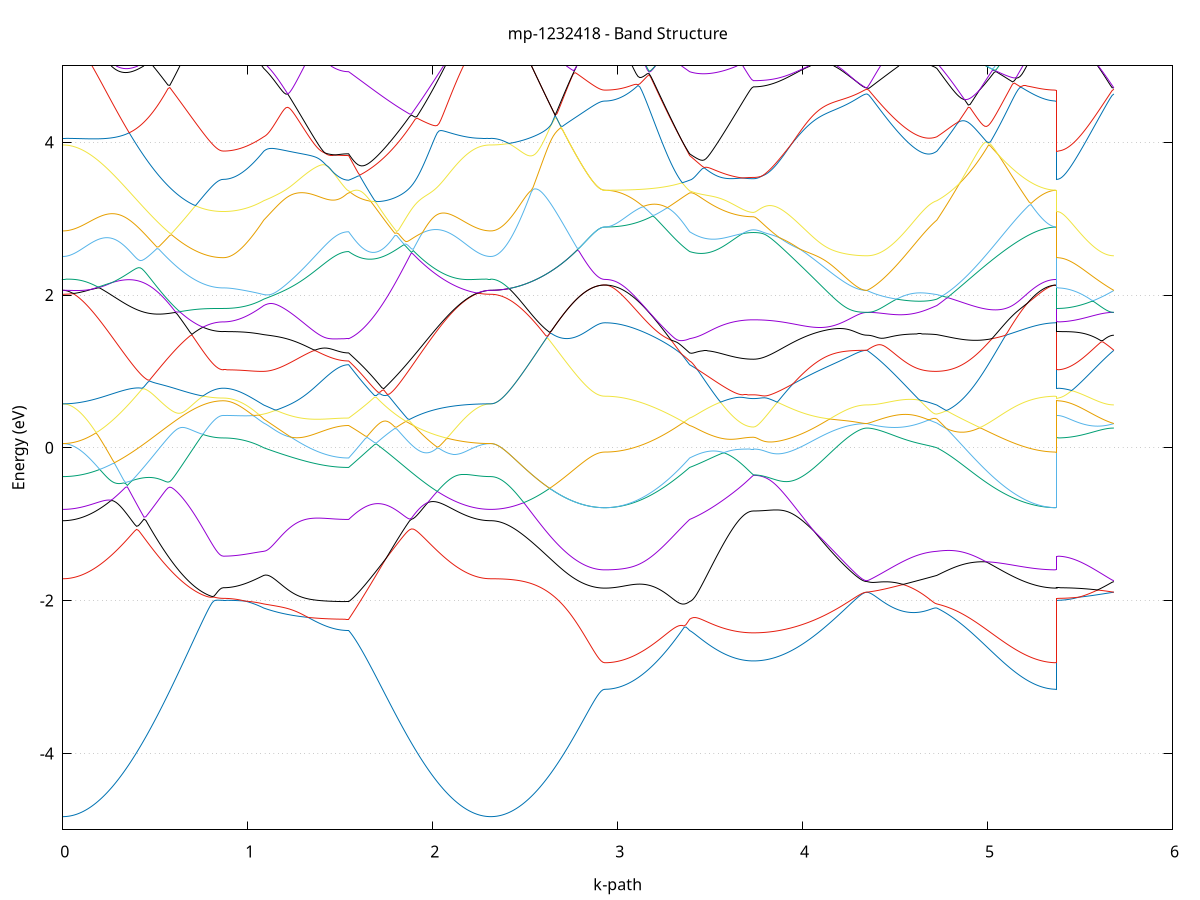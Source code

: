 set title 'mp-1232418 - Band Structure'
set xlabel 'k-path'
set ylabel 'Energy (eV)'
set grid y
set yrange [-5:5]
set terminal png size 800,600
set output 'mp-1232418_bands_gnuplot.png'
plot '-' using 1:2 with lines notitle, '-' using 1:2 with lines notitle, '-' using 1:2 with lines notitle, '-' using 1:2 with lines notitle, '-' using 1:2 with lines notitle, '-' using 1:2 with lines notitle, '-' using 1:2 with lines notitle, '-' using 1:2 with lines notitle, '-' using 1:2 with lines notitle, '-' using 1:2 with lines notitle, '-' using 1:2 with lines notitle, '-' using 1:2 with lines notitle, '-' using 1:2 with lines notitle, '-' using 1:2 with lines notitle, '-' using 1:2 with lines notitle, '-' using 1:2 with lines notitle, '-' using 1:2 with lines notitle, '-' using 1:2 with lines notitle, '-' using 1:2 with lines notitle, '-' using 1:2 with lines notitle, '-' using 1:2 with lines notitle, '-' using 1:2 with lines notitle, '-' using 1:2 with lines notitle, '-' using 1:2 with lines notitle, '-' using 1:2 with lines notitle, '-' using 1:2 with lines notitle, '-' using 1:2 with lines notitle, '-' using 1:2 with lines notitle, '-' using 1:2 with lines notitle, '-' using 1:2 with lines notitle, '-' using 1:2 with lines notitle, '-' using 1:2 with lines notitle, '-' using 1:2 with lines notitle, '-' using 1:2 with lines notitle, '-' using 1:2 with lines notitle, '-' using 1:2 with lines notitle, '-' using 1:2 with lines notitle, '-' using 1:2 with lines notitle, '-' using 1:2 with lines notitle, '-' using 1:2 with lines notitle, '-' using 1:2 with lines notitle, '-' using 1:2 with lines notitle, '-' using 1:2 with lines notitle, '-' using 1:2 with lines notitle, '-' using 1:2 with lines notitle, '-' using 1:2 with lines notitle, '-' using 1:2 with lines notitle, '-' using 1:2 with lines notitle
0.000000 -40.963064
0.009975 -40.963064
0.019951 -40.963064
0.029926 -40.963064
0.039901 -40.963064
0.049877 -40.963064
0.059852 -40.963064
0.069828 -40.963064
0.079803 -40.963064
0.089778 -40.963064
0.099754 -40.963064
0.109729 -40.963064
0.119704 -40.963064
0.129680 -40.963064
0.139655 -40.963064
0.149631 -40.963064
0.159606 -40.963064
0.169581 -40.963064
0.179557 -40.963064
0.189532 -40.963064
0.199507 -40.963064
0.209483 -40.963064
0.219458 -40.963064
0.229433 -40.963064
0.239409 -40.963064
0.249384 -40.963064
0.259360 -40.963064
0.269335 -40.963064
0.279310 -40.963064
0.289286 -40.963064
0.299261 -40.963064
0.309236 -40.963064
0.319212 -40.963064
0.329187 -40.963064
0.339163 -40.963064
0.349138 -40.963064
0.359113 -40.963064
0.369089 -40.963064
0.379064 -40.963064
0.389039 -40.963064
0.399015 -40.963064
0.408990 -40.963064
0.418965 -40.963064
0.428941 -40.963064
0.438916 -40.963064
0.448892 -40.962964
0.458867 -40.962964
0.468842 -40.962964
0.478818 -40.962964
0.488793 -40.962964
0.498768 -40.962964
0.508744 -40.962964
0.518719 -40.962964
0.528695 -40.962964
0.538670 -40.962964
0.548645 -40.962964
0.558621 -40.962964
0.568596 -40.962964
0.578571 -40.962964
0.588547 -40.962964
0.598522 -40.962964
0.608497 -40.962964
0.618473 -40.962964
0.628448 -40.962964
0.638424 -40.962964
0.648399 -40.962964
0.658374 -40.962964
0.668350 -40.962964
0.678325 -40.962964
0.688300 -40.962964
0.698276 -40.962964
0.708251 -40.962964
0.718226 -40.962964
0.728202 -40.962964
0.738177 -40.962964
0.748153 -40.962964
0.758128 -40.962964
0.768103 -40.962964
0.778079 -40.962964
0.788054 -40.962964
0.798029 -40.962964
0.808005 -40.962964
0.817980 -40.962964
0.827956 -40.962964
0.837931 -40.962964
0.847906 -40.962964
0.857882 -40.962964
0.867857 -40.962964
0.867857 -40.962964
0.877807 -40.962964
0.887756 -40.962964
0.897706 -40.962964
0.907656 -40.962964
0.917606 -40.962964
0.927555 -40.962964
0.937505 -40.962964
0.947455 -40.962964
0.957404 -40.962964
0.967354 -40.962964
0.977304 -40.962964
0.987253 -40.962964
0.997203 -40.962964
1.007153 -40.962964
1.017102 -40.962964
1.027052 -40.962964
1.037002 -40.962964
1.046952 -40.962964
1.056901 -40.962964
1.066851 -40.962964
1.076801 -40.962964
1.086750 -40.962964
1.086750 -40.962964
1.096726 -40.962964
1.106702 -40.962964
1.116678 -40.962964
1.126654 -40.962964
1.136629 -40.962964
1.146605 -40.962964
1.156581 -40.962964
1.166557 -40.962964
1.176533 -40.962964
1.186508 -40.962964
1.196484 -40.962964
1.206460 -40.962964
1.216436 -40.962964
1.226411 -40.962964
1.236387 -40.963064
1.246363 -40.963064
1.256339 -40.963064
1.266315 -40.963064
1.276290 -40.963064
1.286266 -40.963064
1.296242 -40.963064
1.306218 -40.963064
1.316194 -40.963064
1.326169 -40.963064
1.336145 -40.963064
1.346121 -40.963064
1.356097 -40.963064
1.366073 -40.963064
1.376048 -40.963064
1.386024 -40.963064
1.396000 -40.963064
1.405976 -40.963064
1.415952 -40.963064
1.425927 -40.963064
1.435903 -40.963064
1.445879 -40.963064
1.455855 -40.963064
1.465831 -40.963064
1.475806 -40.963064
1.485782 -40.963064
1.495758 -40.963064
1.505734 -40.963064
1.515710 -40.963064
1.525685 -40.963064
1.535661 -40.963064
1.545637 -40.963064
1.545637 -40.963064
1.555617 -40.963064
1.565597 -40.963064
1.575577 -40.963064
1.585556 -40.963064
1.595536 -40.963064
1.605516 -40.963064
1.615496 -40.963064
1.625476 -40.963064
1.635456 -40.963064
1.645436 -40.963064
1.655415 -40.963064
1.665395 -40.963064
1.675375 -40.963064
1.685355 -40.963064
1.695335 -40.963064
1.705315 -40.963064
1.715294 -40.963064
1.725274 -40.963064
1.735254 -40.963064
1.745234 -40.963064
1.755214 -40.963064
1.765194 -40.963064
1.775174 -40.963064
1.785153 -40.963064
1.795133 -40.963064
1.805113 -40.963064
1.815093 -40.963064
1.825073 -40.963064
1.835053 -40.963064
1.845033 -40.963064
1.855012 -40.963064
1.864992 -40.963064
1.874972 -40.963064
1.884952 -40.963064
1.894932 -40.963064
1.904912 -40.963064
1.914891 -40.963064
1.924871 -40.963064
1.934851 -40.963064
1.944831 -40.963064
1.954811 -40.963064
1.964791 -40.963064
1.974771 -40.963064
1.984750 -40.963064
1.994730 -40.963064
2.004710 -40.963064
2.014690 -40.963064
2.024670 -40.963064
2.034650 -40.963064
2.044630 -40.963064
2.054609 -40.963064
2.064589 -40.963064
2.074569 -40.963064
2.084549 -40.963064
2.094529 -40.963064
2.104509 -40.963064
2.114488 -40.963064
2.124468 -40.963064
2.134448 -40.963064
2.144428 -40.963064
2.154408 -40.963064
2.164388 -40.963064
2.174368 -40.963064
2.184347 -40.963064
2.194327 -40.963064
2.204307 -40.963064
2.214287 -40.963064
2.224267 -40.963064
2.234247 -40.963064
2.244227 -40.963064
2.254206 -40.963064
2.264186 -40.963064
2.274166 -40.963064
2.284146 -40.963064
2.294126 -40.963064
2.304106 -40.963064
2.314086 -40.963064
2.314086 -40.963064
2.324027 -40.963064
2.333969 -40.963064
2.343911 -40.963064
2.353853 -40.963064
2.363794 -40.963064
2.373736 -40.963064
2.383678 -40.963064
2.393620 -40.963064
2.403561 -40.963064
2.413503 -40.963064
2.423445 -40.963064
2.433387 -40.963064
2.443329 -40.963064
2.453270 -40.963064
2.463212 -40.963064
2.473154 -40.963064
2.483096 -40.963064
2.493037 -40.963064
2.502979 -40.963064
2.512921 -40.963064
2.522863 -40.963064
2.532804 -40.963064
2.542746 -40.963064
2.552688 -40.963064
2.562630 -40.963064
2.572572 -40.963064
2.582513 -40.963064
2.592455 -40.963064
2.602397 -40.963064
2.612339 -40.963064
2.622280 -40.963064
2.632222 -40.963064
2.642164 -40.963064
2.652106 -40.963064
2.662047 -40.963064
2.671989 -40.963064
2.681931 -40.963064
2.691873 -40.963064
2.701815 -40.963164
2.711756 -40.963164
2.721698 -40.963164
2.731640 -40.963164
2.741582 -40.963164
2.751523 -40.963164
2.761465 -40.963164
2.771407 -40.963164
2.781349 -40.963164
2.791290 -40.963164
2.801232 -40.963164
2.811174 -40.963164
2.821116 -40.963164
2.831057 -40.963164
2.840999 -40.963164
2.850941 -40.963164
2.860883 -40.963164
2.870825 -40.963164
2.880766 -40.963164
2.890708 -40.963164
2.900650 -40.963164
2.910592 -40.963164
2.920533 -40.963164
2.930475 -40.963164
2.930475 -40.963164
2.940451 -40.963164
2.950427 -40.963164
2.960403 -40.963164
2.970378 -40.963164
2.980354 -40.963164
2.990330 -40.963164
3.000306 -40.963164
3.010282 -40.963164
3.020257 -40.963164
3.030233 -40.963164
3.040209 -40.963164
3.050185 -40.963164
3.060161 -40.963164
3.070136 -40.963164
3.080112 -40.963164
3.090088 -40.963164
3.100064 -40.963164
3.110040 -40.963164
3.120015 -40.963164
3.129991 -40.963164
3.139967 -40.963164
3.149943 -40.963164
3.159918 -40.963164
3.169894 -40.963064
3.179870 -40.963064
3.189846 -40.963064
3.199822 -40.963064
3.209797 -40.963064
3.219773 -40.963064
3.229749 -40.963064
3.239725 -40.963064
3.249701 -40.963064
3.259676 -40.963064
3.269652 -40.963064
3.279628 -40.963064
3.289604 -40.963064
3.299580 -40.963064
3.309555 -40.963064
3.319531 -40.963064
3.329507 -40.963064
3.339483 -40.963064
3.349459 -40.963064
3.359434 -40.963064
3.369410 -40.963064
3.379386 -40.963064
3.389362 -40.963064
3.389362 -40.963064
3.399215 -40.963064
3.409069 -40.963064
3.418923 -40.963064
3.428776 -40.963064
3.438630 -40.963064
3.448484 -40.963064
3.458338 -40.963064
3.468191 -40.963064
3.478045 -40.963064
3.487899 -40.963064
3.497752 -40.963064
3.507606 -40.963064
3.517460 -40.963064
3.527313 -40.963064
3.537167 -40.963064
3.547021 -40.963064
3.556874 -40.963064
3.566728 -40.963064
3.576582 -40.963064
3.586435 -40.963064
3.596289 -40.963064
3.606143 -40.963064
3.615996 -40.963064
3.625850 -40.963064
3.635704 -40.963064
3.645557 -40.963064
3.655411 -40.963064
3.665265 -40.963064
3.675118 -40.963064
3.684972 -40.963064
3.694826 -40.963064
3.704679 -40.963064
3.714533 -40.963064
3.724387 -40.963064
3.734240 -40.963064
3.734240 -40.963064
3.744138 -40.963064
3.754036 -40.963064
3.763934 -40.963064
3.773832 -40.963064
3.783730 -40.963064
3.793628 -40.963064
3.803525 -40.963064
3.813423 -40.963064
3.823321 -40.963064
3.833219 -40.963064
3.843117 -40.963064
3.853015 -40.963064
3.862913 -40.963064
3.872810 -40.963064
3.882708 -40.963064
3.892606 -40.963064
3.902504 -40.963064
3.912402 -40.963064
3.922300 -40.963064
3.932198 -40.963064
3.942095 -40.963064
3.951993 -40.963064
3.961891 -40.963064
3.971789 -40.963064
3.981687 -40.962964
3.991585 -40.962964
4.001483 -40.962964
4.011381 -40.962964
4.021278 -40.962964
4.031176 -40.962964
4.041074 -40.962964
4.050972 -40.962964
4.060870 -40.962964
4.070768 -40.962964
4.080666 -40.962964
4.090563 -40.962964
4.100461 -40.962964
4.110359 -40.962964
4.120257 -40.962964
4.130155 -40.962964
4.140053 -40.962964
4.149951 -40.962964
4.159849 -40.962964
4.169746 -40.962964
4.179644 -40.962964
4.189542 -40.962964
4.199440 -40.962964
4.209338 -40.962964
4.219236 -40.962964
4.229134 -40.962964
4.239031 -40.962964
4.248929 -40.962964
4.258827 -40.962964
4.268725 -40.962964
4.278623 -40.962964
4.288521 -40.962964
4.298419 -40.962964
4.308316 -40.962964
4.318214 -40.962964
4.328112 -40.962964
4.338010 -40.962964
4.347908 -40.962964
4.347908 -40.962964
4.357856 -40.962964
4.367804 -40.962964
4.377752 -40.962964
4.387699 -40.962964
4.397647 -40.962964
4.407595 -40.962964
4.417543 -40.962964
4.427491 -40.962964
4.437439 -40.962964
4.447387 -40.962964
4.457334 -40.962964
4.467282 -40.962964
4.477230 -40.962964
4.487178 -40.962964
4.497126 -40.962964
4.507074 -40.962964
4.517022 -40.962964
4.526970 -40.962964
4.536917 -40.962964
4.546865 -40.962964
4.556813 -40.962964
4.566761 -40.962964
4.576709 -40.962964
4.586657 -40.962964
4.596605 -40.962964
4.606552 -40.962964
4.616500 -40.962964
4.626448 -40.962964
4.636396 -40.962964
4.646344 -40.962964
4.656292 -40.962964
4.666240 -40.962964
4.676188 -40.962964
4.686135 -40.962964
4.696083 -40.962964
4.706031 -40.962964
4.715979 -40.962964
4.725927 -40.962964
4.725927 -40.962964
4.735911 -40.962964
4.745895 -40.962964
4.755879 -40.962964
4.765863 -40.962964
4.775847 -40.962964
4.785831 -40.962964
4.795815 -40.962964
4.805799 -40.962964
4.815783 -40.962964
4.825767 -40.962964
4.835752 -40.963064
4.845736 -40.963064
4.855720 -40.963064
4.865704 -40.963064
4.875688 -40.963064
4.885672 -40.963064
4.895656 -40.963064
4.905640 -40.963064
4.915624 -40.963064
4.925608 -40.963064
4.935592 -40.963064
4.945576 -40.963064
4.955560 -40.963064
4.965544 -40.963064
4.975528 -40.963064
4.985512 -40.963064
4.995496 -40.963064
5.005480 -40.963064
5.015465 -40.963064
5.025449 -40.963064
5.035433 -40.963064
5.045417 -40.963064
5.055401 -40.963064
5.065385 -40.963064
5.075369 -40.963064
5.085353 -40.963064
5.095337 -40.963064
5.105321 -40.963064
5.115305 -40.963064
5.125289 -40.963064
5.135273 -40.963064
5.145257 -40.963064
5.155241 -40.963164
5.165225 -40.963164
5.175209 -40.963164
5.185194 -40.963164
5.195178 -40.963164
5.205162 -40.963164
5.215146 -40.963164
5.225130 -40.963164
5.235114 -40.963164
5.245098 -40.963164
5.255082 -40.963164
5.265066 -40.963164
5.275050 -40.963164
5.285034 -40.963164
5.295018 -40.963164
5.305002 -40.963164
5.314986 -40.963164
5.324970 -40.963164
5.334954 -40.963164
5.344938 -40.963164
5.354922 -40.963164
5.364907 -40.963164
5.374891 -40.963164
5.374891 -40.962964
5.384832 -40.962964
5.394774 -40.962964
5.404716 -40.962964
5.414658 -40.962964
5.424599 -40.962964
5.434541 -40.962964
5.444483 -40.962964
5.454425 -40.962964
5.464367 -40.962964
5.474308 -40.962964
5.484250 -40.962964
5.494192 -40.962964
5.504134 -40.962964
5.514075 -40.962964
5.524017 -40.962964
5.533959 -40.962964
5.543901 -40.962964
5.553842 -40.962964
5.563784 -40.962964
5.573726 -40.962964
5.583668 -40.962964
5.593610 -40.962964
5.603551 -40.962964
5.613493 -40.962964
5.623435 -40.962964
5.633377 -40.962964
5.643318 -40.962964
5.653260 -40.962964
5.663202 -40.962964
5.673144 -40.962964
5.683085 -40.962964
e
0.000000 -22.959464
0.009975 -22.959464
0.019951 -22.959364
0.029926 -22.959264
0.039901 -22.959164
0.049877 -22.959064
0.059852 -22.958864
0.069828 -22.958564
0.079803 -22.958364
0.089778 -22.958064
0.099754 -22.957864
0.109729 -22.957564
0.119704 -22.957264
0.129680 -22.956964
0.139655 -22.956664
0.149631 -22.956364
0.159606 -22.956064
0.169581 -22.955764
0.179557 -22.955564
0.189532 -22.955364
0.199507 -22.955164
0.209483 -22.955064
0.219458 -22.955064
0.229433 -22.955064
0.239409 -22.955164
0.249384 -22.955364
0.259360 -22.955564
0.269335 -22.955864
0.279310 -22.956364
0.289286 -22.956864
0.299261 -22.957464
0.309236 -22.958164
0.319212 -22.958964
0.329187 -22.959864
0.339163 -22.960864
0.349138 -22.961864
0.359113 -22.962964
0.369089 -22.964164
0.379064 -22.965464
0.389039 -22.966764
0.399015 -22.968164
0.408990 -22.969564
0.418965 -22.971064
0.428941 -22.972564
0.438916 -22.974064
0.448892 -22.975664
0.458867 -22.977264
0.468842 -22.978864
0.478818 -22.980464
0.488793 -22.982064
0.498768 -22.983664
0.508744 -22.985264
0.518719 -22.986864
0.528695 -22.988464
0.538670 -22.990064
0.548645 -22.991664
0.558621 -22.993264
0.568596 -22.994764
0.578571 -22.996264
0.588547 -22.997764
0.598522 -22.999264
0.608497 -23.000664
0.618473 -23.002064
0.628448 -23.003464
0.638424 -23.004764
0.648399 -23.005964
0.658374 -23.007264
0.668350 -23.008464
0.678325 -23.009564
0.688300 -23.010664
0.698276 -23.011664
0.708251 -23.012664
0.718226 -23.013564
0.728202 -23.014464
0.738177 -23.015264
0.748153 -23.016064
0.758128 -23.016764
0.768103 -23.017464
0.778079 -23.018064
0.788054 -23.018564
0.798029 -23.019064
0.808005 -23.019464
0.817980 -23.019764
0.827956 -23.020064
0.837931 -23.020264
0.847906 -23.020464
0.857882 -23.020564
0.867857 -23.020564
0.867857 -23.020564
0.877807 -23.020464
0.887756 -23.020164
0.897706 -23.019664
0.907656 -23.018864
0.917606 -23.017964
0.927555 -23.016764
0.937505 -23.015364
0.947455 -23.013764
0.957404 -23.012064
0.967354 -23.010064
0.977304 -23.007864
0.987253 -23.005464
0.997203 -23.002864
1.007153 -23.000064
1.017102 -22.997064
1.027052 -22.993964
1.037002 -22.990564
1.046952 -22.987064
1.056901 -22.983364
1.066851 -22.979564
1.076801 -22.975464
1.086750 -22.971264
1.086750 -22.971264
1.096726 -22.968264
1.106702 -22.965064
1.116678 -22.961764
1.126654 -22.958364
1.136629 -22.954864
1.146605 -22.951764
1.156581 -22.951164
1.166557 -22.950564
1.176533 -22.949864
1.186508 -22.949064
1.196484 -22.948264
1.206460 -22.947364
1.216436 -22.946364
1.226411 -22.945264
1.236387 -22.944164
1.246363 -22.943064
1.256339 -22.941764
1.266315 -22.940464
1.276290 -22.939064
1.286266 -22.937664
1.296242 -22.936164
1.306218 -22.934564
1.316194 -22.932964
1.326169 -22.931264
1.336145 -22.929564
1.346121 -22.927764
1.356097 -22.925864
1.366073 -22.923964
1.376048 -22.921964
1.386024 -22.919964
1.396000 -22.917964
1.405976 -22.915864
1.415952 -22.913764
1.425927 -22.911664
1.435903 -22.909464
1.445879 -22.907264
1.455855 -22.905064
1.465831 -22.902864
1.475806 -22.900564
1.485782 -22.898464
1.495758 -22.896264
1.505734 -22.894264
1.515710 -22.892264
1.525685 -22.890664
1.535661 -22.889464
1.545637 -22.888964
1.545637 -22.888964
1.555617 -22.888064
1.565597 -22.887164
1.575577 -22.886364
1.585556 -22.885564
1.595536 -22.884864
1.605516 -22.884264
1.615496 -22.883664
1.625476 -22.883064
1.635456 -22.882564
1.645436 -22.881964
1.655415 -22.881464
1.665395 -22.880864
1.675375 -22.880364
1.685355 -22.879764
1.695335 -22.879164
1.705315 -22.878464
1.715294 -22.878564
1.725274 -22.881564
1.735254 -22.884464
1.745234 -22.887364
1.755214 -22.890164
1.765194 -22.892964
1.775174 -22.895664
1.785153 -22.898264
1.795133 -22.900864
1.805113 -22.903364
1.815093 -22.905764
1.825073 -22.908164
1.835053 -22.910564
1.845033 -22.912764
1.855012 -22.914964
1.864992 -22.917064
1.874972 -22.919164
1.884952 -22.921164
1.894932 -22.923164
1.904912 -22.925064
1.914891 -22.926864
1.924871 -22.928664
1.934851 -22.930364
1.944831 -22.931964
1.954811 -22.933564
1.964791 -22.935164
1.974771 -22.936664
1.984750 -22.938064
1.994730 -22.939464
2.004710 -22.940764
2.014690 -22.942064
2.024670 -22.943264
2.034650 -22.944364
2.044630 -22.945564
2.054609 -22.946564
2.064589 -22.947564
2.074569 -22.948564
2.084549 -22.949464
2.094529 -22.950364
2.104509 -22.951264
2.114488 -22.951964
2.124468 -22.952764
2.134448 -22.953464
2.144428 -22.954164
2.154408 -22.954764
2.164388 -22.955364
2.174368 -22.955864
2.184347 -22.956364
2.194327 -22.956864
2.204307 -22.957264
2.214287 -22.957664
2.224267 -22.957964
2.234247 -22.958264
2.244227 -22.958564
2.254206 -22.958764
2.264186 -22.958964
2.274166 -22.959164
2.284146 -22.959264
2.294126 -22.959364
2.304106 -22.959464
2.314086 -22.959464
2.314086 -22.959464
2.324027 -22.959364
2.333969 -22.959164
2.343911 -22.958864
2.353853 -22.958364
2.363794 -22.957764
2.373736 -22.957064
2.383678 -22.956164
2.393620 -22.955264
2.403561 -22.954064
2.413503 -22.952864
2.423445 -22.951464
2.433387 -22.949964
2.443329 -22.948364
2.453270 -22.946564
2.463212 -22.944664
2.473154 -22.942664
2.483096 -22.940564
2.493037 -22.938364
2.502979 -22.935964
2.512921 -22.933464
2.522863 -22.930964
2.532804 -22.928264
2.542746 -22.925464
2.552688 -22.922464
2.562630 -22.919464
2.572572 -22.916364
2.582513 -22.917164
2.592455 -22.919464
2.602397 -22.921664
2.612339 -22.923864
2.622280 -22.925964
2.632222 -22.928064
2.642164 -22.930164
2.652106 -22.932164
2.662047 -22.934164
2.671989 -22.936064
2.681931 -22.937964
2.691873 -22.939764
2.701815 -22.941464
2.711756 -22.943164
2.721698 -22.944764
2.731640 -22.946364
2.741582 -22.947864
2.751523 -22.949264
2.761465 -22.950664
2.771407 -22.951964
2.781349 -22.953164
2.791290 -22.954264
2.801232 -22.955364
2.811174 -22.956364
2.821116 -22.957264
2.831057 -22.958064
2.840999 -22.958864
2.850941 -22.959564
2.860883 -22.960164
2.870825 -22.960664
2.880766 -22.961164
2.890708 -22.961464
2.900650 -22.961764
2.910592 -22.961964
2.920533 -22.962064
2.930475 -22.962164
2.930475 -22.962164
2.940451 -22.962064
2.950427 -22.961964
2.960403 -22.961764
2.970378 -22.961364
2.980354 -22.960964
2.990330 -22.960464
3.000306 -22.959864
3.010282 -22.959164
3.020257 -22.958364
3.030233 -22.957564
3.040209 -22.956564
3.050185 -22.955564
3.060161 -22.954364
3.070136 -22.953164
3.080112 -22.951864
3.090088 -22.950464
3.100064 -22.948964
3.110040 -22.947364
3.120015 -22.945764
3.129991 -22.944064
3.139967 -22.942264
3.149943 -22.940364
3.159918 -22.938464
3.169894 -22.936364
3.179870 -22.934264
3.189846 -22.932164
3.199822 -22.929864
3.209797 -22.927564
3.219773 -22.925164
3.229749 -22.922764
3.239725 -22.920264
3.249701 -22.917764
3.259676 -22.915164
3.269652 -22.912464
3.279628 -22.909764
3.289604 -22.906964
3.299580 -22.904164
3.309555 -22.901364
3.319531 -22.898864
3.329507 -22.897064
3.339483 -22.895464
3.349459 -22.893964
3.359434 -22.892564
3.369410 -22.891264
3.379386 -22.890064
3.389362 -22.888964
3.389362 -22.888964
3.399215 -22.888564
3.409069 -22.888164
3.418923 -22.887964
3.428776 -22.887664
3.438630 -22.887564
3.448484 -22.887564
3.458338 -22.887664
3.468191 -22.887864
3.478045 -22.888164
3.487899 -22.888564
3.497752 -22.889064
3.507606 -22.889664
3.517460 -22.890464
3.527313 -22.891264
3.537167 -22.892064
3.547021 -22.892964
3.556874 -22.893964
3.566728 -22.894864
3.576582 -22.895864
3.586435 -22.896864
3.596289 -22.897764
3.606143 -22.898664
3.615996 -22.899564
3.625850 -22.900364
3.635704 -22.901064
3.645557 -22.901864
3.655411 -22.902464
3.665265 -22.903064
3.675118 -22.903564
3.684972 -22.903964
3.694826 -22.904364
3.704679 -22.904564
3.714533 -22.904764
3.724387 -22.904964
3.734240 -22.904964
3.734240 -22.904964
3.744138 -22.904964
3.754036 -22.905164
3.763934 -22.905364
3.773832 -22.905664
3.783730 -22.906064
3.793628 -22.906564
3.803525 -22.907164
3.813423 -22.907864
3.823321 -22.908664
3.833219 -22.909664
3.843117 -22.910664
3.853015 -22.911864
3.862913 -22.913164
3.872810 -22.914664
3.882708 -22.916264
3.892606 -22.918064
3.902504 -22.919964
3.912402 -22.921964
3.922300 -22.924164
3.932198 -22.926464
3.942095 -22.928864
3.951993 -22.931464
3.961891 -22.934064
3.971789 -22.936764
3.981687 -22.939464
3.991585 -22.942364
4.001483 -22.945164
4.011381 -22.948064
4.021278 -22.950964
4.031176 -22.953764
4.041074 -22.956664
4.050972 -22.959464
4.060870 -22.962264
4.070768 -22.965064
4.080666 -22.967764
4.090563 -22.970464
4.100461 -22.973064
4.110359 -22.975564
4.120257 -22.978064
4.130155 -22.980464
4.140053 -22.982764
4.149951 -22.984964
4.159849 -22.987064
4.169746 -22.989164
4.179644 -22.991064
4.189542 -22.992864
4.199440 -22.994664
4.209338 -22.996264
4.219236 -22.997864
4.229134 -22.999264
4.239031 -23.000564
4.248929 -23.001764
4.258827 -23.002864
4.268725 -23.003864
4.278623 -23.004764
4.288521 -23.005564
4.298419 -23.006164
4.308316 -23.006664
4.318214 -23.007064
4.328112 -23.007364
4.338010 -23.007564
4.347908 -23.007664
4.347908 -23.007664
4.357856 -23.007664
4.367804 -23.007664
4.377752 -23.007664
4.387699 -23.007664
4.397647 -23.007764
4.407595 -23.007764
4.417543 -23.007664
4.427491 -23.007664
4.437439 -23.007564
4.447387 -23.007464
4.457334 -23.007264
4.467282 -23.007064
4.477230 -23.006764
4.487178 -23.006464
4.497126 -23.006064
4.507074 -23.005564
4.517022 -23.004964
4.526970 -23.004364
4.536917 -23.003664
4.546865 -23.002764
4.556813 -23.001864
4.566761 -23.000864
4.576709 -22.999764
4.586657 -22.998564
4.596605 -22.997164
4.606552 -22.995764
4.616500 -22.994264
4.626448 -22.992664
4.636396 -22.990864
4.646344 -22.989064
4.656292 -22.987164
4.666240 -22.985064
4.676188 -22.982964
4.686135 -22.980764
4.696083 -22.978464
4.706031 -22.976164
4.715979 -22.973764
4.725927 -22.971264
4.725927 -22.971264
4.735911 -22.966964
4.745895 -22.962364
4.755879 -22.957764
4.765863 -22.952964
4.775847 -22.952764
4.785831 -22.952564
4.795815 -22.952364
4.805799 -22.952264
4.815783 -22.952064
4.825767 -22.951964
4.835752 -22.951964
4.845736 -22.951864
4.855720 -22.951764
4.865704 -22.951764
4.875688 -22.951764
4.885672 -22.951764
4.895656 -22.951764
4.905640 -22.951864
4.915624 -22.951964
4.925608 -22.951964
4.935592 -22.952164
4.945576 -22.952264
4.955560 -22.952364
4.965544 -22.952564
4.975528 -22.952764
4.985512 -22.952864
4.995496 -22.953164
5.005480 -22.953364
5.015465 -22.953564
5.025449 -22.953864
5.035433 -22.954064
5.045417 -22.954364
5.055401 -22.954664
5.065385 -22.954964
5.075369 -22.955264
5.085353 -22.955564
5.095337 -22.955864
5.105321 -22.956164
5.115305 -22.956464
5.125289 -22.956764
5.135273 -22.957164
5.145257 -22.957464
5.155241 -22.957764
5.165225 -22.958064
5.175209 -22.958464
5.185194 -22.958764
5.195178 -22.959064
5.205162 -22.959364
5.215146 -22.959664
5.225130 -22.959864
5.235114 -22.960164
5.245098 -22.960464
5.255082 -22.960664
5.265066 -22.960864
5.275050 -22.961064
5.285034 -22.961264
5.295018 -22.961464
5.305002 -22.961664
5.314986 -22.961764
5.324970 -22.961864
5.334954 -22.961964
5.344938 -22.962064
5.354922 -22.962064
5.364907 -22.962164
5.374891 -22.962164
5.374891 -23.020564
5.384832 -23.020564
5.394774 -23.020464
5.404716 -23.020364
5.414658 -23.020164
5.424599 -23.019864
5.434541 -23.019564
5.444483 -23.019264
5.454425 -23.018864
5.464367 -23.018364
5.474308 -23.017964
5.484250 -23.017364
5.494192 -23.016864
5.504134 -23.016264
5.514075 -23.015664
5.524017 -23.015064
5.533959 -23.014364
5.543901 -23.013764
5.553842 -23.013064
5.563784 -23.012464
5.573726 -23.011764
5.583668 -23.011164
5.593610 -23.010564
5.603551 -23.009964
5.613493 -23.009464
5.623435 -23.009064
5.633377 -23.008664
5.643318 -23.008264
5.653260 -23.007964
5.663202 -23.007764
5.673144 -23.007664
5.683085 -23.007664
e
0.000000 -22.869664
0.009975 -22.869664
0.019951 -22.869764
0.029926 -22.869864
0.039901 -22.869964
0.049877 -22.870064
0.059852 -22.870264
0.069828 -22.870464
0.079803 -22.870764
0.089778 -22.870964
0.099754 -22.871264
0.109729 -22.871564
0.119704 -22.871864
0.129680 -22.872064
0.139655 -22.872364
0.149631 -22.872664
0.159606 -22.872864
0.169581 -22.873064
0.179557 -22.873164
0.189532 -22.873264
0.199507 -22.873364
0.209483 -22.873264
0.219458 -22.873164
0.229433 -22.872964
0.239409 -22.872664
0.249384 -22.872264
0.259360 -22.871764
0.269335 -22.871164
0.279310 -22.870464
0.289286 -22.869564
0.299261 -22.868564
0.309236 -22.867464
0.319212 -22.866264
0.329187 -22.864864
0.339163 -22.863464
0.349138 -22.861864
0.359113 -22.864064
0.369089 -22.867264
0.379064 -22.870364
0.389039 -22.873564
0.399015 -22.876664
0.408990 -22.879764
0.418965 -22.882764
0.428941 -22.885864
0.438916 -22.888764
0.448892 -22.891764
0.458867 -22.894564
0.468842 -22.897464
0.478818 -22.900264
0.488793 -22.902964
0.498768 -22.905664
0.508744 -22.908264
0.518719 -22.910864
0.528695 -22.913464
0.538670 -22.915864
0.548645 -22.918364
0.558621 -22.920664
0.568596 -22.922964
0.578571 -22.925164
0.588547 -22.927364
0.598522 -22.929464
0.608497 -22.931564
0.618473 -22.933564
0.628448 -22.935464
0.638424 -22.937264
0.648399 -22.939064
0.658374 -22.940764
0.668350 -22.942364
0.678325 -22.943864
0.688300 -22.945364
0.698276 -22.946764
0.708251 -22.948164
0.718226 -22.949364
0.728202 -22.950564
0.738177 -22.951664
0.748153 -22.952664
0.758128 -22.953564
0.768103 -22.954464
0.778079 -22.955264
0.788054 -22.955964
0.798029 -22.956564
0.808005 -22.957064
0.817980 -22.957564
0.827956 -22.957864
0.837931 -22.958164
0.847906 -22.958364
0.857882 -22.958564
0.867857 -22.958564
0.867857 -22.958564
0.877807 -22.958564
0.887756 -22.958464
0.897706 -22.958464
0.907656 -22.958364
0.917606 -22.958164
0.927555 -22.958064
0.937505 -22.957864
0.947455 -22.957664
0.957404 -22.957464
0.967354 -22.957264
0.977304 -22.956964
0.987253 -22.956664
0.997203 -22.956464
1.007153 -22.956164
1.017102 -22.955864
1.027052 -22.955564
1.037002 -22.955264
1.046952 -22.954964
1.056901 -22.954664
1.066851 -22.954364
1.076801 -22.954164
1.086750 -22.953864
1.086750 -22.953864
1.096726 -22.953664
1.106702 -22.953364
1.116678 -22.953064
1.126654 -22.952664
1.136629 -22.952264
1.146605 -22.951264
1.156581 -22.947664
1.166557 -22.943864
1.176533 -22.940064
1.186508 -22.936164
1.196484 -22.932264
1.206460 -22.928164
1.216436 -22.924164
1.226411 -22.919964
1.236387 -22.915764
1.246363 -22.911564
1.256339 -22.907264
1.266315 -22.902964
1.276290 -22.898664
1.286266 -22.894364
1.296242 -22.890064
1.306218 -22.885664
1.316194 -22.881364
1.326169 -22.877064
1.336145 -22.872864
1.346121 -22.868664
1.356097 -22.864564
1.366073 -22.860564
1.376048 -22.856664
1.386024 -22.856864
1.396000 -22.857264
1.405976 -22.857964
1.415952 -22.858764
1.425927 -22.859764
1.435903 -22.860964
1.445879 -22.862364
1.455855 -22.863864
1.465831 -22.865464
1.475806 -22.867164
1.485782 -22.868964
1.495758 -22.870764
1.505734 -22.872564
1.515710 -22.874264
1.525685 -22.875764
1.535661 -22.876864
1.545637 -22.877264
1.545637 -22.877264
1.555617 -22.874164
1.565597 -22.871064
1.575577 -22.867964
1.585556 -22.864764
1.595536 -22.861664
1.605516 -22.858464
1.615496 -22.855364
1.625476 -22.852164
1.635456 -22.852464
1.645436 -22.855964
1.655415 -22.859364
1.665395 -22.862664
1.675375 -22.865964
1.685355 -22.869164
1.695335 -22.872364
1.705315 -22.875464
1.715294 -22.877864
1.725274 -22.877064
1.735254 -22.876364
1.745234 -22.875564
1.755214 -22.874664
1.765194 -22.873764
1.775174 -22.872864
1.785153 -22.871864
1.795133 -22.870764
1.805113 -22.869664
1.815093 -22.868464
1.825073 -22.867264
1.835053 -22.865964
1.845033 -22.864564
1.855012 -22.863164
1.864992 -22.861664
1.874972 -22.860064
1.884952 -22.858464
1.894932 -22.856864
1.904912 -22.855064
1.914891 -22.853264
1.924871 -22.851364
1.934851 -22.849464
1.944831 -22.847464
1.954811 -22.845364
1.964791 -22.843264
1.974771 -22.841164
1.984750 -22.838864
1.994730 -22.836564
2.004710 -22.835464
2.014690 -22.837564
2.024670 -22.839564
2.034650 -22.841464
2.044630 -22.843364
2.054609 -22.845164
2.064589 -22.846964
2.074569 -22.848764
2.084549 -22.850364
2.094529 -22.851964
2.104509 -22.853564
2.114488 -22.854964
2.124468 -22.856364
2.134448 -22.857764
2.144428 -22.858964
2.154408 -22.860164
2.164388 -22.861364
2.174368 -22.862364
2.184347 -22.863364
2.194327 -22.864364
2.204307 -22.865164
2.214287 -22.865964
2.224267 -22.866664
2.234247 -22.867264
2.244227 -22.867864
2.254206 -22.868364
2.264186 -22.868764
2.274166 -22.869064
2.284146 -22.869364
2.294126 -22.869464
2.304106 -22.869664
2.314086 -22.869664
2.314086 -22.869664
2.324027 -22.869764
2.333969 -22.870064
2.343911 -22.870664
2.353853 -22.871364
2.363794 -22.872364
2.373736 -22.873464
2.383678 -22.874764
2.393620 -22.876164
2.403561 -22.877764
2.413503 -22.879564
2.423445 -22.881364
2.433387 -22.883264
2.443329 -22.885264
2.453270 -22.887364
2.463212 -22.889564
2.473154 -22.891764
2.483096 -22.894064
2.493037 -22.896364
2.502979 -22.898664
2.512921 -22.900964
2.522863 -22.903264
2.532804 -22.905664
2.542746 -22.907964
2.552688 -22.910264
2.562630 -22.912664
2.572572 -22.914964
2.582513 -22.917164
2.592455 -22.919464
2.602397 -22.921664
2.612339 -22.923864
2.622280 -22.925964
2.632222 -22.928064
2.642164 -22.930164
2.652106 -22.932164
2.662047 -22.934164
2.671989 -22.936064
2.681931 -22.937964
2.691873 -22.939764
2.701815 -22.941464
2.711756 -22.943164
2.721698 -22.944764
2.731640 -22.946364
2.741582 -22.947864
2.751523 -22.949264
2.761465 -22.950664
2.771407 -22.951964
2.781349 -22.953164
2.791290 -22.954264
2.801232 -22.955364
2.811174 -22.956364
2.821116 -22.957264
2.831057 -22.958064
2.840999 -22.958864
2.850941 -22.959564
2.860883 -22.960164
2.870825 -22.960664
2.880766 -22.961164
2.890708 -22.961464
2.900650 -22.961764
2.910592 -22.961964
2.920533 -22.962064
2.930475 -22.962164
2.930475 -22.962164
2.940451 -22.962064
2.950427 -22.961864
2.960403 -22.961664
2.970378 -22.961264
2.980354 -22.960764
2.990330 -22.960164
3.000306 -22.959364
3.010282 -22.958564
3.020257 -22.957664
3.030233 -22.956564
3.040209 -22.955464
3.050185 -22.954164
3.060161 -22.952764
3.070136 -22.951364
3.080112 -22.949764
3.090088 -22.948164
3.100064 -22.946464
3.110040 -22.944664
3.120015 -22.942764
3.129991 -22.940764
3.139967 -22.938764
3.149943 -22.936664
3.159918 -22.934464
3.169894 -22.932264
3.179870 -22.929964
3.189846 -22.927664
3.199822 -22.925364
3.209797 -22.922964
3.219773 -22.920664
3.229749 -22.918264
3.239725 -22.915964
3.249701 -22.913564
3.259676 -22.911264
3.269652 -22.909064
3.279628 -22.906864
3.289604 -22.904664
3.299580 -22.902664
3.309555 -22.900664
3.319531 -22.898464
3.329507 -22.895564
3.339483 -22.892564
3.349459 -22.889564
3.359434 -22.886564
3.369410 -22.883464
3.379386 -22.880364
3.389362 -22.877264
3.389362 -22.877264
3.399215 -22.875864
3.409069 -22.874464
3.418923 -22.872964
3.428776 -22.871364
3.438630 -22.869764
3.448484 -22.868164
3.458338 -22.866464
3.468191 -22.864764
3.478045 -22.862964
3.487899 -22.861264
3.497752 -22.859364
3.507606 -22.857564
3.517460 -22.855764
3.527313 -22.853864
3.537167 -22.851964
3.547021 -22.850064
3.556874 -22.848164
3.566728 -22.846364
3.576582 -22.844464
3.586435 -22.842564
3.596289 -22.840764
3.606143 -22.839064
3.615996 -22.837364
3.625850 -22.835664
3.635704 -22.834064
3.645557 -22.832564
3.655411 -22.831464
3.665265 -22.830864
3.675118 -22.830264
3.684972 -22.829764
3.694826 -22.829264
3.704679 -22.828864
3.714533 -22.828664
3.724387 -22.828464
3.734240 -22.828364
3.734240 -22.828364
3.744138 -22.828664
3.754036 -22.829264
3.763934 -22.830364
3.773832 -22.831764
3.783730 -22.833464
3.793628 -22.835464
3.803525 -22.837764
3.813423 -22.840164
3.823321 -22.842764
3.833219 -22.845764
3.843117 -22.848864
3.853015 -22.851964
3.862913 -22.855064
3.872810 -22.858164
3.882708 -22.861364
3.892606 -22.864464
3.902504 -22.867564
3.912402 -22.870564
3.922300 -22.873564
3.932198 -22.876464
3.942095 -22.879364
3.951993 -22.882264
3.961891 -22.885064
3.971789 -22.887764
3.981687 -22.890364
3.991585 -22.892964
4.001483 -22.895464
4.011381 -22.897864
4.021278 -22.900164
4.031176 -22.902464
4.041074 -22.904564
4.050972 -22.906664
4.060870 -22.908664
4.070768 -22.910564
4.080666 -22.912364
4.090563 -22.914064
4.100461 -22.915764
4.110359 -22.917264
4.120257 -22.918764
4.130155 -22.920064
4.140053 -22.921364
4.149951 -22.922464
4.159849 -22.923564
4.169746 -22.924564
4.179644 -22.925464
4.189542 -22.926264
4.199440 -22.927064
4.209338 -22.927664
4.219236 -22.928264
4.229134 -22.928764
4.239031 -22.929164
4.248929 -22.929564
4.258827 -22.929864
4.268725 -22.930064
4.278623 -22.930264
4.288521 -22.930464
4.298419 -22.930564
4.308316 -22.930664
4.318214 -22.930664
4.328112 -22.930764
4.338010 -22.930764
4.347908 -22.930764
4.347908 -22.930764
4.357856 -22.930764
4.367804 -22.930664
4.377752 -22.930464
4.387699 -22.930364
4.397647 -22.930264
4.407595 -22.930164
4.417543 -22.930264
4.427491 -22.930564
4.437439 -22.931164
4.447387 -22.931964
4.457334 -22.933064
4.467282 -22.934364
4.477230 -22.935764
4.487178 -22.937164
4.497126 -22.938664
4.507074 -22.940164
4.517022 -22.941564
4.526970 -22.942864
4.536917 -22.944164
4.546865 -22.945364
4.556813 -22.946464
4.566761 -22.947564
4.576709 -22.948464
4.586657 -22.949364
4.596605 -22.950164
4.606552 -22.950964
4.616500 -22.951564
4.626448 -22.952164
4.636396 -22.952664
4.646344 -22.953064
4.656292 -22.953364
4.666240 -22.953664
4.676188 -22.953864
4.686135 -22.953964
4.696083 -22.954064
4.706031 -22.954064
4.715979 -22.953964
4.725927 -22.953864
4.725927 -22.953864
4.735911 -22.953564
4.745895 -22.953364
4.755879 -22.953164
4.765863 -22.952964
4.775847 -22.947964
4.785831 -22.942864
4.795815 -22.937664
4.805799 -22.932364
4.815783 -22.926864
4.825767 -22.921364
4.835752 -22.915664
4.845736 -22.909964
4.855720 -22.904164
4.865704 -22.898164
4.875688 -22.892264
4.885672 -22.886164
4.895656 -22.880064
4.905640 -22.873864
4.915624 -22.867664
4.925608 -22.861464
4.935592 -22.855164
4.945576 -22.851264
4.955560 -22.849064
4.965544 -22.846864
4.975528 -22.844864
4.985512 -22.849264
4.995496 -22.853664
5.005480 -22.858064
5.015465 -22.862564
5.025449 -22.866964
5.035433 -22.871364
5.045417 -22.875764
5.055401 -22.880164
5.065385 -22.884464
5.075369 -22.888764
5.085353 -22.892964
5.095337 -22.897164
5.105321 -22.901264
5.115305 -22.905264
5.125289 -22.909164
5.135273 -22.912964
5.145257 -22.916664
5.155241 -22.920264
5.165225 -22.923764
5.175209 -22.927164
5.185194 -22.930364
5.195178 -22.933464
5.205162 -22.936464
5.215146 -22.939264
5.225130 -22.941964
5.235114 -22.944564
5.245098 -22.946864
5.255082 -22.949064
5.265066 -22.951164
5.275050 -22.953064
5.285034 -22.954764
5.295018 -22.956264
5.305002 -22.957664
5.314986 -22.958864
5.324970 -22.959864
5.334954 -22.960664
5.344938 -22.961264
5.354922 -22.961764
5.364907 -22.962064
5.374891 -22.962164
5.374891 -22.958564
5.384832 -22.958464
5.394774 -22.958264
5.404716 -22.957964
5.414658 -22.957464
5.424599 -22.956864
5.434541 -22.956064
5.444483 -22.955264
5.454425 -22.954164
5.464367 -22.953064
5.474308 -22.951764
5.484250 -22.950364
5.494192 -22.948764
5.504134 -22.947064
5.514075 -22.945264
5.524017 -22.943364
5.533959 -22.941264
5.543901 -22.939064
5.553842 -22.936764
5.563784 -22.934264
5.573726 -22.931764
5.583668 -22.929064
5.593610 -22.926864
5.603551 -22.927564
5.613493 -22.928264
5.623435 -22.928864
5.633377 -22.929464
5.643318 -22.929964
5.653260 -22.930264
5.663202 -22.930564
5.673144 -22.930664
5.683085 -22.930764
e
0.000000 -22.869664
0.009975 -22.869564
0.019951 -22.869264
0.029926 -22.868764
0.039901 -22.868064
0.049877 -22.867064
0.059852 -22.865964
0.069828 -22.864664
0.079803 -22.863164
0.089778 -22.861464
0.099754 -22.859564
0.109729 -22.857464
0.119704 -22.855164
0.129680 -22.852664
0.139655 -22.849964
0.149631 -22.847164
0.159606 -22.844064
0.169581 -22.840864
0.179557 -22.837564
0.189532 -22.833964
0.199507 -22.830264
0.209483 -22.826464
0.219458 -22.822464
0.229433 -22.820564
0.239409 -22.823964
0.249384 -22.827364
0.259360 -22.830764
0.269335 -22.834164
0.279310 -22.837564
0.289286 -22.840864
0.299261 -22.844264
0.309236 -22.847564
0.319212 -22.850964
0.329187 -22.854264
0.339163 -22.857564
0.349138 -22.860764
0.359113 -22.860164
0.369089 -22.858264
0.379064 -22.856364
0.389039 -22.854364
0.399015 -22.852264
0.408990 -22.850064
0.418965 -22.847764
0.428941 -22.845464
0.438916 -22.842964
0.448892 -22.840464
0.458867 -22.837964
0.468842 -22.835264
0.478818 -22.832664
0.488793 -22.829864
0.498768 -22.827164
0.508744 -22.824364
0.518719 -22.822264
0.528695 -22.826164
0.538670 -22.830064
0.548645 -22.833964
0.558621 -22.837964
0.568596 -22.841864
0.578571 -22.845764
0.588547 -22.849564
0.598522 -22.853464
0.608497 -22.857164
0.618473 -22.860864
0.628448 -22.864564
0.638424 -22.868064
0.648399 -22.871564
0.658374 -22.874964
0.668350 -22.878164
0.678325 -22.881364
0.688300 -22.884364
0.698276 -22.887264
0.708251 -22.889964
0.718226 -22.892564
0.728202 -22.895064
0.738177 -22.897364
0.748153 -22.899564
0.758128 -22.901564
0.768103 -22.903464
0.778079 -22.905164
0.788054 -22.906664
0.798029 -22.907964
0.808005 -22.909164
0.817980 -22.910164
0.827956 -22.910964
0.837931 -22.911564
0.847906 -22.912064
0.857882 -22.912364
0.867857 -22.912464
0.867857 -22.912464
0.877807 -22.912364
0.887756 -22.912264
0.897706 -22.912164
0.907656 -22.911864
0.917606 -22.911564
0.927555 -22.911264
0.937505 -22.910764
0.947455 -22.910264
0.957404 -22.909664
0.967354 -22.909064
0.977304 -22.908364
0.987253 -22.907564
0.997203 -22.906664
1.007153 -22.905764
1.017102 -22.904764
1.027052 -22.903664
1.037002 -22.902464
1.046952 -22.901264
1.056901 -22.899964
1.066851 -22.898564
1.076801 -22.897164
1.086750 -22.895664
1.086750 -22.895664
1.096726 -22.894564
1.106702 -22.893264
1.116678 -22.891964
1.126654 -22.890564
1.136629 -22.889164
1.146605 -22.887664
1.156581 -22.886064
1.166557 -22.884364
1.176533 -22.882664
1.186508 -22.880964
1.196484 -22.879264
1.206460 -22.877464
1.216436 -22.875664
1.226411 -22.873864
1.236387 -22.872164
1.246363 -22.870364
1.256339 -22.868664
1.266315 -22.867064
1.276290 -22.865464
1.286266 -22.863864
1.296242 -22.862464
1.306218 -22.861164
1.316194 -22.859964
1.326169 -22.858964
1.336145 -22.858164
1.346121 -22.857464
1.356097 -22.856964
1.366073 -22.856764
1.376048 -22.856564
1.386024 -22.852764
1.396000 -22.849064
1.405976 -22.845564
1.415952 -22.842164
1.425927 -22.838964
1.435903 -22.835964
1.445879 -22.833164
1.455855 -22.830664
1.465831 -22.828364
1.475806 -22.826264
1.485782 -22.824464
1.495758 -22.822964
1.505734 -22.821764
1.515710 -22.820764
1.525685 -22.820064
1.535661 -22.819664
1.545637 -22.819464
1.545637 -22.819464
1.555617 -22.823364
1.565597 -22.827064
1.575577 -22.830864
1.585556 -22.834564
1.595536 -22.838264
1.605516 -22.841864
1.615496 -22.845464
1.625476 -22.848964
1.635456 -22.849064
1.645436 -22.845964
1.655415 -22.842864
1.665395 -22.839764
1.675375 -22.836764
1.685355 -22.833764
1.695335 -22.830764
1.705315 -22.827764
1.715294 -22.824864
1.725274 -22.821964
1.735254 -22.819164
1.745234 -22.816464
1.755214 -22.813664
1.765194 -22.811064
1.775174 -22.808464
1.785153 -22.805864
1.795133 -22.803464
1.805113 -22.801064
1.815093 -22.798664
1.825073 -22.796464
1.835053 -22.794864
1.845033 -22.797464
1.855012 -22.800064
1.864992 -22.802564
1.874972 -22.805064
1.884952 -22.807564
1.894932 -22.810064
1.904912 -22.812564
1.914891 -22.815064
1.924871 -22.817464
1.934851 -22.819864
1.944831 -22.822164
1.954811 -22.824464
1.964791 -22.826764
1.974771 -22.829064
1.984750 -22.831164
1.994730 -22.833364
2.004710 -22.834264
2.014690 -22.831864
2.024670 -22.831964
2.034650 -22.834364
2.044630 -22.836764
2.054609 -22.839064
2.064589 -22.841364
2.074569 -22.843464
2.084549 -22.845564
2.094529 -22.847564
2.104509 -22.849464
2.114488 -22.851264
2.124468 -22.853064
2.134448 -22.854764
2.144428 -22.856364
2.154408 -22.857864
2.164388 -22.859264
2.174368 -22.860564
2.184347 -22.861864
2.194327 -22.862964
2.204307 -22.864064
2.214287 -22.864964
2.224267 -22.865864
2.234247 -22.866664
2.244227 -22.867364
2.254206 -22.867964
2.264186 -22.868464
2.274166 -22.868864
2.284146 -22.869264
2.294126 -22.869464
2.304106 -22.869564
2.314086 -22.869664
2.314086 -22.869664
2.324027 -22.869764
2.333969 -22.870064
2.343911 -22.870664
2.353853 -22.871364
2.363794 -22.872364
2.373736 -22.873464
2.383678 -22.874764
2.393620 -22.876164
2.403561 -22.877764
2.413503 -22.879564
2.423445 -22.881364
2.433387 -22.883264
2.443329 -22.885264
2.453270 -22.887364
2.463212 -22.889564
2.473154 -22.891764
2.483096 -22.894064
2.493037 -22.896364
2.502979 -22.898664
2.512921 -22.900964
2.522863 -22.903264
2.532804 -22.905664
2.542746 -22.907964
2.552688 -22.910264
2.562630 -22.912664
2.572572 -22.914964
2.582513 -22.913164
2.592455 -22.909864
2.602397 -22.906464
2.612339 -22.902964
2.622280 -22.899364
2.632222 -22.895664
2.642164 -22.891964
2.652106 -22.888164
2.662047 -22.884264
2.671989 -22.880364
2.681931 -22.876364
2.691873 -22.872264
2.701815 -22.868164
2.711756 -22.864064
2.721698 -22.859864
2.731640 -22.855764
2.741582 -22.851564
2.751523 -22.847364
2.761465 -22.843164
2.771407 -22.838964
2.781349 -22.834864
2.791290 -22.830864
2.801232 -22.826864
2.811174 -22.822964
2.821116 -22.819164
2.831057 -22.815564
2.840999 -22.812064
2.850941 -22.808864
2.860883 -22.805864
2.870825 -22.803164
2.880766 -22.800764
2.890708 -22.798664
2.900650 -22.797064
2.910592 -22.795864
2.920533 -22.795164
2.930475 -22.794864
2.930475 -22.794864
2.940451 -22.794964
2.950427 -22.795064
2.960403 -22.795264
2.970378 -22.795464
2.980354 -22.795764
2.990330 -22.796164
3.000306 -22.796564
3.010282 -22.797064
3.020257 -22.797564
3.030233 -22.798164
3.040209 -22.798764
3.050185 -22.799464
3.060161 -22.800164
3.070136 -22.800864
3.080112 -22.801664
3.090088 -22.802464
3.100064 -22.803264
3.110040 -22.804064
3.120015 -22.804864
3.129991 -22.805664
3.139967 -22.806464
3.149943 -22.807164
3.159918 -22.807964
3.169894 -22.808664
3.179870 -22.809264
3.189846 -22.809864
3.199822 -22.810464
3.209797 -22.810864
3.219773 -22.811264
3.229749 -22.811564
3.239725 -22.811664
3.249701 -22.811764
3.259676 -22.811664
3.269652 -22.811464
3.279628 -22.810964
3.289604 -22.810464
3.299580 -22.809664
3.309555 -22.808764
3.319531 -22.807564
3.329507 -22.806164
3.339483 -22.804564
3.349459 -22.803964
3.359434 -22.807864
3.369410 -22.811764
3.379386 -22.815664
3.389362 -22.819464
3.389362 -22.819464
3.399215 -22.821364
3.409069 -22.823364
3.418923 -22.825364
3.428776 -22.827364
3.438630 -22.829264
3.448484 -22.831064
3.458338 -22.832564
3.468191 -22.833964
3.478045 -22.835164
3.487899 -22.836164
3.497752 -22.836964
3.507606 -22.837464
3.517460 -22.837864
3.527313 -22.838064
3.537167 -22.838064
3.547021 -22.837964
3.556874 -22.837764
3.566728 -22.837364
3.576582 -22.836864
3.586435 -22.836364
3.596289 -22.835764
3.606143 -22.835064
3.615996 -22.834364
3.625850 -22.833664
3.635704 -22.832964
3.645557 -22.832164
3.655411 -22.831264
3.665265 -22.829964
3.675118 -22.828864
3.684972 -22.827864
3.694826 -22.826964
3.704679 -22.826364
3.714533 -22.825864
3.724387 -22.825564
3.734240 -22.825464
3.734240 -22.825464
3.744138 -22.825764
3.754036 -22.826564
3.763934 -22.827964
3.773832 -22.829764
3.783730 -22.831864
3.793628 -22.834364
3.803525 -22.836964
3.813423 -22.839764
3.823321 -22.842664
3.833219 -22.845264
3.843117 -22.847864
3.853015 -22.850564
3.862913 -22.853164
3.872810 -22.855764
3.882708 -22.858264
3.892606 -22.860664
3.902504 -22.862964
3.912402 -22.865164
3.922300 -22.867264
3.932198 -22.869164
3.942095 -22.870964
3.951993 -22.872664
3.961891 -22.874264
3.971789 -22.875664
3.981687 -22.877064
3.991585 -22.878364
4.001483 -22.879564
4.011381 -22.880664
4.021278 -22.881664
4.031176 -22.882664
4.041074 -22.883564
4.050972 -22.884464
4.060870 -22.885264
4.070768 -22.886064
4.080666 -22.886764
4.090563 -22.887464
4.100461 -22.888164
4.110359 -22.888764
4.120257 -22.889364
4.130155 -22.889964
4.140053 -22.890564
4.149951 -22.891064
4.159849 -22.891564
4.169746 -22.891964
4.179644 -22.892464
4.189542 -22.892864
4.199440 -22.893264
4.209338 -22.893564
4.219236 -22.893964
4.229134 -22.894264
4.239031 -22.894564
4.248929 -22.894864
4.258827 -22.895064
4.268725 -22.895264
4.278623 -22.895464
4.288521 -22.895664
4.298419 -22.895764
4.308316 -22.895864
4.318214 -22.895964
4.328112 -22.896064
4.338010 -22.896064
4.347908 -22.896064
4.347908 -22.896064
4.357856 -22.899164
4.367804 -22.902064
4.377752 -22.904864
4.387699 -22.907464
4.397647 -22.909764
4.407595 -22.911964
4.417543 -22.913764
4.427491 -22.915164
4.437439 -22.916164
4.447387 -22.916764
4.457334 -22.916964
4.467282 -22.916864
4.477230 -22.916464
4.487178 -22.915864
4.497126 -22.915164
4.507074 -22.914464
4.517022 -22.913564
4.526970 -22.912664
4.536917 -22.911764
4.546865 -22.910864
4.556813 -22.909964
4.566761 -22.908964
4.576709 -22.908064
4.586657 -22.907164
4.596605 -22.906264
4.606552 -22.905364
4.616500 -22.904564
4.626448 -22.903664
4.636396 -22.902864
4.646344 -22.902064
4.656292 -22.901264
4.666240 -22.900464
4.676188 -22.899764
4.686135 -22.898964
4.696083 -22.898164
4.706031 -22.897364
4.715979 -22.896564
4.725927 -22.895664
4.725927 -22.895664
4.735911 -22.894064
4.745895 -22.892464
4.755879 -22.890764
4.765863 -22.889064
4.775847 -22.887164
4.785831 -22.885364
4.795815 -22.883464
4.805799 -22.881464
4.815783 -22.879464
4.825767 -22.877464
4.835752 -22.875364
4.845736 -22.873264
4.855720 -22.871164
4.865704 -22.868964
4.875688 -22.866764
4.885672 -22.864564
4.895656 -22.862364
4.905640 -22.860164
4.915624 -22.857964
4.925608 -22.855764
4.935592 -22.853464
4.945576 -22.848864
4.955560 -22.842564
4.965544 -22.840464
4.975528 -22.844664
4.985512 -22.842564
4.995496 -22.840364
5.005480 -22.838264
5.015465 -22.836164
5.025449 -22.834164
5.035433 -22.832064
5.045417 -22.830064
5.055401 -22.828164
5.065385 -22.826264
5.075369 -22.824364
5.085353 -22.822564
5.095337 -22.820764
5.105321 -22.818964
5.115305 -22.817364
5.125289 -22.815664
5.135273 -22.814164
5.145257 -22.812564
5.155241 -22.811164
5.165225 -22.809764
5.175209 -22.808364
5.185194 -22.807064
5.195178 -22.805864
5.205162 -22.804664
5.215146 -22.803564
5.225130 -22.802564
5.235114 -22.801564
5.245098 -22.800664
5.255082 -22.799864
5.265066 -22.799064
5.275050 -22.798364
5.285034 -22.797664
5.295018 -22.797064
5.305002 -22.796564
5.314986 -22.796164
5.324970 -22.795764
5.334954 -22.795464
5.344938 -22.795264
5.354922 -22.795064
5.364907 -22.794964
5.374891 -22.794864
5.374891 -22.912464
5.384832 -22.912464
5.394774 -22.912564
5.404716 -22.912764
5.414658 -22.913064
5.424599 -22.913464
5.434541 -22.913864
5.444483 -22.914464
5.454425 -22.915064
5.464367 -22.915664
5.474308 -22.916364
5.484250 -22.917164
5.494192 -22.917964
5.504134 -22.918764
5.514075 -22.919664
5.524017 -22.920564
5.533959 -22.921464
5.543901 -22.922464
5.553842 -22.923364
5.563784 -22.924264
5.573726 -22.925164
5.583668 -22.925964
5.593610 -22.926264
5.603551 -22.923364
5.613493 -22.920264
5.623435 -22.917164
5.633377 -22.913964
5.643318 -22.910564
5.653260 -22.907064
5.663202 -22.903564
5.673144 -22.899864
5.683085 -22.896064
e
0.000000 -22.758564
0.009975 -22.758864
0.019951 -22.759664
0.029926 -22.760964
0.039901 -22.762664
0.049877 -22.764764
0.059852 -22.767064
0.069828 -22.769564
0.079803 -22.772264
0.089778 -22.775064
0.099754 -22.778064
0.109729 -22.781064
0.119704 -22.784164
0.129680 -22.787364
0.139655 -22.790564
0.149631 -22.793764
0.159606 -22.797064
0.169581 -22.800364
0.179557 -22.803664
0.189532 -22.807064
0.199507 -22.810464
0.209483 -22.813764
0.219458 -22.817164
0.229433 -22.818264
0.239409 -22.813964
0.249384 -22.809564
0.259360 -22.804964
0.269335 -22.800264
0.279310 -22.795464
0.289286 -22.790464
0.299261 -22.785464
0.309236 -22.780264
0.319212 -22.775064
0.329187 -22.769664
0.339163 -22.769964
0.349138 -22.771664
0.359113 -22.773464
0.369089 -22.775464
0.379064 -22.777664
0.389039 -22.779964
0.399015 -22.782464
0.408990 -22.785064
0.418965 -22.787864
0.428941 -22.790764
0.438916 -22.793864
0.448892 -22.797064
0.458867 -22.800364
0.468842 -22.803764
0.478818 -22.807364
0.488793 -22.810964
0.498768 -22.814664
0.508744 -22.818464
0.518719 -22.821564
0.528695 -22.818664
0.538670 -22.815764
0.548645 -22.812864
0.558621 -22.809964
0.568596 -22.807064
0.578571 -22.804164
0.588547 -22.801264
0.598522 -22.798364
0.608497 -22.795564
0.618473 -22.792664
0.628448 -22.789864
0.638424 -22.787064
0.648399 -22.784264
0.658374 -22.781564
0.668350 -22.778964
0.678325 -22.776364
0.688300 -22.773864
0.698276 -22.771364
0.708251 -22.769064
0.718226 -22.766764
0.728202 -22.764564
0.738177 -22.762564
0.748153 -22.760564
0.758128 -22.758764
0.768103 -22.757064
0.778079 -22.755464
0.788054 -22.754064
0.798029 -22.752764
0.808005 -22.751664
0.817980 -22.750664
0.827956 -22.749864
0.837931 -22.749264
0.847906 -22.748764
0.857882 -22.748564
0.867857 -22.748464
0.867857 -22.748464
0.877807 -22.748464
0.887756 -22.748364
0.897706 -22.748364
0.907656 -22.748264
0.917606 -22.748164
0.927555 -22.747964
0.937505 -22.747864
0.947455 -22.748364
0.957404 -22.748864
0.967354 -22.749464
0.977304 -22.750164
0.987253 -22.750964
0.997203 -22.751764
1.007153 -22.752764
1.017102 -22.753764
1.027052 -22.754864
1.037002 -22.756064
1.046952 -22.757364
1.056901 -22.758764
1.066851 -22.760264
1.076801 -22.761864
1.086750 -22.763564
1.086750 -22.763564
1.096726 -22.764764
1.106702 -22.766064
1.116678 -22.767364
1.126654 -22.768664
1.136629 -22.769964
1.146605 -22.771264
1.156581 -22.772564
1.166557 -22.773964
1.176533 -22.775264
1.186508 -22.776664
1.196484 -22.778064
1.206460 -22.779364
1.216436 -22.780764
1.226411 -22.782164
1.236387 -22.783464
1.246363 -22.784864
1.256339 -22.786164
1.266315 -22.787564
1.276290 -22.788764
1.286266 -22.790064
1.296242 -22.791264
1.306218 -22.792364
1.316194 -22.793364
1.326169 -22.794364
1.336145 -22.795164
1.346121 -22.795864
1.356097 -22.796464
1.366073 -22.796964
1.376048 -22.797264
1.386024 -22.797464
1.396000 -22.797464
1.405976 -22.797464
1.415952 -22.797264
1.425927 -22.797064
1.435903 -22.796664
1.445879 -22.796364
1.455855 -22.795964
1.465831 -22.795464
1.475806 -22.795064
1.485782 -22.794664
1.495758 -22.794364
1.505734 -22.794064
1.515710 -22.793764
1.525685 -22.793664
1.535661 -22.793564
1.545637 -22.793464
1.545637 -22.793464
1.555617 -22.790664
1.565597 -22.787664
1.575577 -22.784464
1.585556 -22.781164
1.595536 -22.777664
1.605516 -22.774064
1.615496 -22.770364
1.625476 -22.766564
1.635456 -22.762664
1.645436 -22.758664
1.655415 -22.754564
1.665395 -22.752764
1.675375 -22.755064
1.685355 -22.757364
1.695335 -22.759664
1.705315 -22.762064
1.715294 -22.764464
1.725274 -22.766964
1.735254 -22.769364
1.745234 -22.771864
1.755214 -22.774364
1.765194 -22.776964
1.775174 -22.779464
1.785153 -22.782064
1.795133 -22.784564
1.805113 -22.787164
1.815093 -22.789764
1.825073 -22.792364
1.835053 -22.794264
1.845033 -22.792064
1.855012 -22.790064
1.864992 -22.788064
1.874972 -22.787564
1.884952 -22.790864
1.894932 -22.794164
1.904912 -22.797464
1.914891 -22.800664
1.924871 -22.803764
1.934851 -22.806864
1.944831 -22.809864
1.954811 -22.812864
1.964791 -22.815764
1.974771 -22.818664
1.984750 -22.821464
1.994730 -22.824164
2.004710 -22.826764
2.014690 -22.829364
2.024670 -22.829464
2.034650 -22.826964
2.044630 -22.824364
2.054609 -22.821764
2.064589 -22.819164
2.074569 -22.816464
2.084549 -22.813764
2.094529 -22.811064
2.104509 -22.808264
2.114488 -22.805464
2.124468 -22.802664
2.134448 -22.799764
2.144428 -22.796964
2.154408 -22.794064
2.164388 -22.791164
2.174368 -22.788264
2.184347 -22.785464
2.194327 -22.782564
2.204307 -22.779764
2.214287 -22.776964
2.224267 -22.774264
2.234247 -22.771564
2.244227 -22.769064
2.254206 -22.766664
2.264186 -22.764464
2.274166 -22.762564
2.284146 -22.760864
2.294126 -22.759664
2.304106 -22.758864
2.314086 -22.758564
2.314086 -22.758564
2.324027 -22.758464
2.333969 -22.758164
2.343911 -22.757564
2.353853 -22.756764
2.363794 -22.755764
2.373736 -22.754564
2.383678 -22.753164
2.393620 -22.751564
2.403561 -22.749864
2.413503 -22.748064
2.423445 -22.746064
2.433387 -22.743964
2.443329 -22.741764
2.453270 -22.739464
2.463212 -22.737064
2.473154 -22.734564
2.483096 -22.732064
2.493037 -22.729564
2.502979 -22.726964
2.512921 -22.724264
2.522863 -22.721664
2.532804 -22.718964
2.542746 -22.716764
2.552688 -22.716564
2.562630 -22.716364
2.572572 -22.716164
2.582513 -22.715964
2.592455 -22.715764
2.602397 -22.715564
2.612339 -22.715364
2.622280 -22.715064
2.632222 -22.714864
2.642164 -22.714664
2.652106 -22.714464
2.662047 -22.714264
2.671989 -22.714064
2.681931 -22.713764
2.691873 -22.713564
2.701815 -22.713364
2.711756 -22.713164
2.721698 -22.712964
2.731640 -22.712764
2.741582 -22.712664
2.751523 -22.712464
2.761465 -22.712264
2.771407 -22.712164
2.781349 -22.711964
2.791290 -22.711764
2.801232 -22.711664
2.811174 -22.711564
2.821116 -22.711464
2.831057 -22.711264
2.840999 -22.711164
2.850941 -22.711164
2.860883 -22.711064
2.870825 -22.710964
2.880766 -22.710864
2.890708 -22.710864
2.900650 -22.710864
2.910592 -22.710764
2.920533 -22.710764
2.930475 -22.710764
2.930475 -22.710764
2.940451 -22.710764
2.950427 -22.710864
2.960403 -22.710864
2.970378 -22.710964
2.980354 -22.711064
2.990330 -22.711264
3.000306 -22.711464
3.010282 -22.711664
3.020257 -22.711964
3.030233 -22.712264
3.040209 -22.712764
3.050185 -22.713264
3.060161 -22.713864
3.070136 -22.714564
3.080112 -22.715464
3.090088 -22.716564
3.100064 -22.717964
3.110040 -22.719564
3.120015 -22.721464
3.129991 -22.723664
3.139967 -22.726164
3.149943 -22.728864
3.159918 -22.731864
3.169894 -22.734964
3.179870 -22.738364
3.189846 -22.741764
3.199822 -22.745364
3.209797 -22.749064
3.219773 -22.752764
3.229749 -22.756564
3.239725 -22.760464
3.249701 -22.764364
3.259676 -22.768264
3.269652 -22.772264
3.279628 -22.776164
3.289604 -22.780164
3.299580 -22.784164
3.309555 -22.788164
3.319531 -22.792064
3.329507 -22.796064
3.339483 -22.800064
3.349459 -22.802764
3.359434 -22.800764
3.369410 -22.798564
3.379386 -22.796164
3.389362 -22.793464
3.389362 -22.793464
3.399215 -22.792064
3.409069 -22.790364
3.418923 -22.788464
3.428776 -22.786564
3.438630 -22.784564
3.448484 -22.782564
3.458338 -22.780564
3.468191 -22.778564
3.478045 -22.776664
3.487899 -22.774764
3.497752 -22.772964
3.507606 -22.771264
3.517460 -22.769664
3.527313 -22.768164
3.537167 -22.766864
3.547021 -22.765764
3.556874 -22.764864
3.566728 -22.764264
3.576582 -22.763964
3.586435 -22.763964
3.596289 -22.764364
3.606143 -22.764964
3.615996 -22.765664
3.625850 -22.766564
3.635704 -22.767564
3.645557 -22.768564
3.655411 -22.769464
3.665265 -22.770464
3.675118 -22.771264
3.684972 -22.772064
3.694826 -22.772664
3.704679 -22.773164
3.714533 -22.773564
3.724387 -22.773764
3.734240 -22.773864
3.734240 -22.773864
3.744138 -22.773664
3.754036 -22.773064
3.763934 -22.772164
3.773832 -22.771064
3.783730 -22.769964
3.793628 -22.768964
3.803525 -22.768364
3.813423 -22.768264
3.823321 -22.768564
3.833219 -22.769464
3.843117 -22.770764
3.853015 -22.772564
3.862913 -22.774564
3.872810 -22.776764
3.882708 -22.779264
3.892606 -22.781864
3.902504 -22.784664
3.912402 -22.787564
3.922300 -22.790564
3.932198 -22.793664
3.942095 -22.796864
3.951993 -22.800064
3.961891 -22.803364
3.971789 -22.806664
3.981687 -22.809964
3.991585 -22.813364
4.001483 -22.816664
4.011381 -22.820064
4.021278 -22.823364
4.031176 -22.826764
4.041074 -22.830064
4.050972 -22.833364
4.060870 -22.836664
4.070768 -22.839964
4.080666 -22.843164
4.090563 -22.846264
4.100461 -22.849464
4.110359 -22.852464
4.120257 -22.855464
4.130155 -22.858464
4.140053 -22.861364
4.149951 -22.864164
4.159849 -22.866864
4.169746 -22.869464
4.179644 -22.872064
4.189542 -22.874564
4.199440 -22.876864
4.209338 -22.879164
4.219236 -22.881264
4.229134 -22.883364
4.239031 -22.885264
4.248929 -22.887064
4.258827 -22.888664
4.268725 -22.890164
4.278623 -22.891564
4.288521 -22.892664
4.298419 -22.893764
4.308316 -22.894564
4.318214 -22.895264
4.328112 -22.895764
4.338010 -22.895964
4.347908 -22.896064
4.347908 -22.896064
4.357856 -22.892964
4.367804 -22.889764
4.377752 -22.886464
4.387699 -22.883064
4.397647 -22.879664
4.407595 -22.876064
4.417543 -22.872564
4.427491 -22.868864
4.437439 -22.865264
4.447387 -22.861464
4.457334 -22.857664
4.467282 -22.853864
4.477230 -22.850064
4.487178 -22.846064
4.497126 -22.842164
4.507074 -22.838264
4.517022 -22.834264
4.526970 -22.830264
4.536917 -22.826164
4.546865 -22.822164
4.556813 -22.818164
4.566761 -22.814164
4.576709 -22.810064
4.586657 -22.806064
4.596605 -22.802164
4.606552 -22.798164
4.616500 -22.794264
4.626448 -22.790364
4.636396 -22.786564
4.646344 -22.782764
4.656292 -22.779164
4.666240 -22.775564
4.676188 -22.772264
4.686135 -22.769164
4.696083 -22.766364
4.706031 -22.764364
4.715979 -22.763264
4.725927 -22.763564
4.725927 -22.763564
4.735911 -22.765364
4.745895 -22.767364
4.755879 -22.769364
4.765863 -22.771564
4.775847 -22.773864
4.785831 -22.776364
4.795815 -22.778864
4.805799 -22.781564
4.815783 -22.784464
4.825767 -22.787364
4.835752 -22.790464
4.845736 -22.793664
4.855720 -22.797064
4.865704 -22.800464
4.875688 -22.804064
4.885672 -22.807764
4.895656 -22.811564
4.905640 -22.815464
4.915624 -22.819464
4.925608 -22.823464
4.935592 -22.827664
4.945576 -22.831864
4.955560 -22.836164
4.965544 -22.836264
4.975528 -22.829964
4.985512 -22.823664
4.995496 -22.817364
5.005480 -22.811164
5.015465 -22.804864
5.025449 -22.798764
5.035433 -22.792564
5.045417 -22.786564
5.055401 -22.780564
5.065385 -22.774564
5.075369 -22.768764
5.085353 -22.762964
5.095337 -22.757264
5.105321 -22.751764
5.115305 -22.746264
5.125289 -22.740964
5.135273 -22.735764
5.145257 -22.730664
5.155241 -22.725764
5.165225 -22.720964
5.175209 -22.716264
5.185194 -22.715064
5.195178 -22.714664
5.205162 -22.714264
5.215146 -22.713864
5.225130 -22.713464
5.235114 -22.713164
5.245098 -22.712864
5.255082 -22.712564
5.265066 -22.712264
5.275050 -22.711964
5.285034 -22.711764
5.295018 -22.711564
5.305002 -22.711364
5.314986 -22.711164
5.324970 -22.711064
5.334954 -22.710964
5.344938 -22.710864
5.354922 -22.710864
5.364907 -22.710764
5.374891 -22.710764
5.374891 -22.748464
5.384832 -22.752764
5.394774 -22.757964
5.404716 -22.763164
5.414658 -22.768464
5.424599 -22.773664
5.434541 -22.778864
5.444483 -22.784164
5.454425 -22.789364
5.464367 -22.794464
5.474308 -22.799664
5.484250 -22.804764
5.494192 -22.809864
5.504134 -22.814964
5.514075 -22.819964
5.524017 -22.824964
5.533959 -22.829864
5.543901 -22.834764
5.553842 -22.839564
5.563784 -22.844364
5.573726 -22.849064
5.583668 -22.853764
5.593610 -22.858364
5.603551 -22.862864
5.613493 -22.867264
5.623435 -22.871664
5.633377 -22.875964
5.643318 -22.880164
5.653260 -22.884264
5.663202 -22.888264
5.673144 -22.892264
5.683085 -22.896064
e
0.000000 -22.758564
0.009975 -22.758564
0.019951 -22.758564
0.029926 -22.758564
0.039901 -22.758464
0.049877 -22.758464
0.059852 -22.758364
0.069828 -22.758364
0.079803 -22.758264
0.089778 -22.758264
0.099754 -22.758164
0.109729 -22.758164
0.119704 -22.758064
0.129680 -22.758064
0.139655 -22.758064
0.149631 -22.758064
0.159606 -22.758164
0.169581 -22.758164
0.179557 -22.758264
0.189532 -22.758464
0.199507 -22.758664
0.209483 -22.758864
0.219458 -22.759164
0.229433 -22.759564
0.239409 -22.759964
0.249384 -22.760564
0.259360 -22.761164
0.269335 -22.761864
0.279310 -22.762664
0.289286 -22.763564
0.299261 -22.764564
0.309236 -22.765764
0.319212 -22.766964
0.329187 -22.768364
0.339163 -22.764264
0.349138 -22.758764
0.359113 -22.753164
0.369089 -22.747564
0.379064 -22.741864
0.389039 -22.736164
0.399015 -22.730364
0.408990 -22.724564
0.418965 -22.718764
0.428941 -22.712864
0.438916 -22.706964
0.448892 -22.701164
0.458867 -22.695264
0.468842 -22.689364
0.478818 -22.688464
0.488793 -22.691264
0.498768 -22.693964
0.508744 -22.696564
0.518719 -22.699164
0.528695 -22.701564
0.538670 -22.703964
0.548645 -22.706364
0.558621 -22.708664
0.568596 -22.710864
0.578571 -22.712964
0.588547 -22.715064
0.598522 -22.717064
0.608497 -22.719064
0.618473 -22.720964
0.628448 -22.722864
0.638424 -22.724664
0.648399 -22.726364
0.658374 -22.728064
0.668350 -22.729664
0.678325 -22.731164
0.688300 -22.732664
0.698276 -22.734064
0.708251 -22.735464
0.718226 -22.736764
0.728202 -22.737964
0.738177 -22.739064
0.748153 -22.740064
0.758128 -22.741064
0.768103 -22.741964
0.778079 -22.742764
0.788054 -22.743564
0.798029 -22.744164
0.808005 -22.744764
0.817980 -22.745264
0.827956 -22.745564
0.837931 -22.745964
0.847906 -22.746164
0.857882 -22.746264
0.867857 -22.746364
0.867857 -22.746364
0.877807 -22.746364
0.887756 -22.746464
0.897706 -22.746564
0.907656 -22.746764
0.917606 -22.747064
0.927555 -22.747464
0.937505 -22.747864
0.947455 -22.747664
0.957404 -22.747464
0.967354 -22.747264
0.977304 -22.746964
0.987253 -22.746664
0.997203 -22.746364
1.007153 -22.746064
1.017102 -22.745764
1.027052 -22.745364
1.037002 -22.745064
1.046952 -22.744664
1.056901 -22.744164
1.066851 -22.743764
1.076801 -22.743364
1.086750 -22.742864
1.086750 -22.742864
1.096726 -22.742564
1.106702 -22.742264
1.116678 -22.742164
1.126654 -22.741964
1.136629 -22.741964
1.146605 -22.741864
1.156581 -22.741964
1.166557 -22.741964
1.176533 -22.742064
1.186508 -22.742264
1.196484 -22.742464
1.206460 -22.742564
1.216436 -22.742864
1.226411 -22.743064
1.236387 -22.743264
1.246363 -22.743464
1.256339 -22.743764
1.266315 -22.743964
1.276290 -22.744164
1.286266 -22.744364
1.296242 -22.744464
1.306218 -22.744564
1.316194 -22.744664
1.326169 -22.744664
1.336145 -22.744664
1.346121 -22.744564
1.356097 -22.744464
1.366073 -22.744164
1.376048 -22.743864
1.386024 -22.743464
1.396000 -22.742964
1.405976 -22.742264
1.415952 -22.741564
1.425927 -22.740764
1.435903 -22.739764
1.445879 -22.738764
1.455855 -22.737664
1.465831 -22.736464
1.475806 -22.735264
1.485782 -22.733964
1.495758 -22.732864
1.505734 -22.731764
1.515710 -22.730864
1.525685 -22.730064
1.535661 -22.729664
1.545637 -22.729464
1.545637 -22.729464
1.555617 -22.731164
1.565597 -22.732864
1.575577 -22.734564
1.585556 -22.736364
1.595536 -22.738264
1.605516 -22.740164
1.615496 -22.742164
1.625476 -22.744164
1.635456 -22.746264
1.645436 -22.748364
1.655415 -22.750564
1.665395 -22.750464
1.675375 -22.746364
1.685355 -22.742164
1.695335 -22.737964
1.705315 -22.733764
1.715294 -22.729864
1.725274 -22.733564
1.735254 -22.737364
1.745234 -22.741064
1.755214 -22.744764
1.765194 -22.748464
1.775174 -22.752164
1.785153 -22.755864
1.795133 -22.759464
1.805113 -22.763164
1.815093 -22.766764
1.825073 -22.770264
1.835053 -22.773764
1.845033 -22.777264
1.855012 -22.780764
1.864992 -22.784164
1.874972 -22.786164
1.884952 -22.784364
1.894932 -22.782664
1.904912 -22.780964
1.914891 -22.779464
1.924871 -22.777964
1.934851 -22.776464
1.944831 -22.775164
1.954811 -22.773864
1.964791 -22.772664
1.974771 -22.771464
1.984750 -22.770464
1.994730 -22.769464
2.004710 -22.768464
2.014690 -22.767564
2.024670 -22.766764
2.034650 -22.766064
2.044630 -22.765264
2.054609 -22.764664
2.064589 -22.764064
2.074569 -22.763464
2.084549 -22.762964
2.094529 -22.762464
2.104509 -22.762064
2.114488 -22.761664
2.124468 -22.761264
2.134448 -22.760964
2.144428 -22.760664
2.154408 -22.760364
2.164388 -22.760064
2.174368 -22.759864
2.184347 -22.759664
2.194327 -22.759464
2.204307 -22.759364
2.214287 -22.759164
2.224267 -22.759064
2.234247 -22.758964
2.244227 -22.758864
2.254206 -22.758764
2.264186 -22.758764
2.274166 -22.758664
2.284146 -22.758664
2.294126 -22.758564
2.304106 -22.758564
2.314086 -22.758564
2.314086 -22.758564
2.324027 -22.758464
2.333969 -22.758164
2.343911 -22.757564
2.353853 -22.756764
2.363794 -22.755764
2.373736 -22.754564
2.383678 -22.753164
2.393620 -22.751564
2.403561 -22.749864
2.413503 -22.748064
2.423445 -22.746064
2.433387 -22.743964
2.443329 -22.741764
2.453270 -22.739464
2.463212 -22.737064
2.473154 -22.734564
2.483096 -22.732064
2.493037 -22.729564
2.502979 -22.726964
2.512921 -22.724264
2.522863 -22.721664
2.532804 -22.718964
2.542746 -22.716264
2.552688 -22.713564
2.562630 -22.710764
2.572572 -22.708064
2.582513 -22.705364
2.592455 -22.702564
2.602397 -22.699864
2.612339 -22.697164
2.622280 -22.694464
2.632222 -22.691764
2.642164 -22.689164
2.652106 -22.686464
2.662047 -22.683864
2.671989 -22.681364
2.681931 -22.678764
2.691873 -22.676264
2.701815 -22.673864
2.711756 -22.671464
2.721698 -22.669064
2.731640 -22.666764
2.741582 -22.664564
2.751523 -22.662364
2.761465 -22.660264
2.771407 -22.658164
2.781349 -22.656164
2.791290 -22.654264
2.801232 -22.652464
2.811174 -22.650764
2.821116 -22.649164
2.831057 -22.647664
2.840999 -22.649964
2.850941 -22.653164
2.860883 -22.656064
2.870825 -22.658764
2.880766 -22.661164
2.890708 -22.663164
2.900650 -22.664764
2.910592 -22.665864
2.920533 -22.666664
2.930475 -22.666864
2.930475 -22.666864
2.940451 -22.666964
2.950427 -22.667364
2.960403 -22.668064
2.970378 -22.668964
2.980354 -22.670164
2.990330 -22.671564
3.000306 -22.673164
3.010282 -22.674964
3.020257 -22.676864
3.030233 -22.678964
3.040209 -22.681164
3.050185 -22.683464
3.060161 -22.685864
3.070136 -22.688164
3.080112 -22.690564
3.090088 -22.692864
3.100064 -22.694964
3.110040 -22.697064
3.120015 -22.698864
3.129991 -22.700564
3.139967 -22.701964
3.149943 -22.703264
3.159918 -22.704464
3.169894 -22.705464
3.179870 -22.706464
3.189846 -22.707364
3.199822 -22.708164
3.209797 -22.709064
3.219773 -22.709864
3.229749 -22.710764
3.239725 -22.711564
3.249701 -22.712464
3.259676 -22.713364
3.269652 -22.714364
3.279628 -22.715264
3.289604 -22.716364
3.299580 -22.717364
3.309555 -22.718564
3.319531 -22.719664
3.329507 -22.720964
3.339483 -22.722264
3.349459 -22.723564
3.359434 -22.724964
3.369410 -22.726464
3.379386 -22.727964
3.389362 -22.729464
3.389362 -22.729464
3.399215 -22.730264
3.409069 -22.731064
3.418923 -22.731964
3.428776 -22.732864
3.438630 -22.733964
3.448484 -22.734964
3.458338 -22.736064
3.468191 -22.737264
3.478045 -22.738464
3.487899 -22.739764
3.497752 -22.740964
3.507606 -22.742264
3.517460 -22.743564
3.527313 -22.744764
3.537167 -22.745864
3.547021 -22.746964
3.556874 -22.747864
3.566728 -22.748564
3.576582 -22.748964
3.586435 -22.749164
3.596289 -22.749064
3.606143 -22.748764
3.615996 -22.748364
3.625850 -22.747864
3.635704 -22.747264
3.645557 -22.746764
3.655411 -22.746164
3.665265 -22.745664
3.675118 -22.745264
3.684972 -22.744764
3.694826 -22.744464
3.704679 -22.744164
3.714533 -22.744064
3.724387 -22.743864
3.734240 -22.743864
3.734240 -22.743864
3.744138 -22.743864
3.754036 -22.743964
3.763934 -22.744064
3.773832 -22.744064
3.783730 -22.743964
3.793628 -22.743564
3.803525 -22.742764
3.813423 -22.741464
3.823321 -22.739764
3.833219 -22.737564
3.843117 -22.734964
3.853015 -22.732064
3.862913 -22.728864
3.872810 -22.725564
3.882708 -22.722064
3.892606 -22.718564
3.902504 -22.714864
3.912402 -22.711264
3.922300 -22.707564
3.932198 -22.703764
3.942095 -22.700064
3.951993 -22.696364
3.961891 -22.692664
3.971789 -22.688964
3.981687 -22.685264
3.991585 -22.681664
4.001483 -22.677964
4.011381 -22.674464
4.021278 -22.670964
4.031176 -22.667464
4.041074 -22.664064
4.050972 -22.660664
4.060870 -22.657364
4.070768 -22.654164
4.080666 -22.651064
4.090563 -22.647964
4.100461 -22.644964
4.110359 -22.641964
4.120257 -22.639164
4.130155 -22.636364
4.140053 -22.633764
4.149951 -22.631164
4.159849 -22.628664
4.169746 -22.626364
4.179644 -22.624064
4.189542 -22.621864
4.199440 -22.619864
4.209338 -22.617964
4.219236 -22.616064
4.229134 -22.614364
4.239031 -22.612864
4.248929 -22.611364
4.258827 -22.610064
4.268725 -22.608864
4.278623 -22.607764
4.288521 -22.606864
4.298419 -22.606064
4.308316 -22.605464
4.318214 -22.604964
4.328112 -22.604564
4.338010 -22.604364
4.347908 -22.604264
4.347908 -22.604264
4.357856 -22.607164
4.367804 -22.610164
4.377752 -22.613264
4.387699 -22.616464
4.397647 -22.619764
4.407595 -22.623164
4.417543 -22.626564
4.427491 -22.630064
4.437439 -22.633664
4.447387 -22.637364
4.457334 -22.641064
4.467282 -22.644864
4.477230 -22.648664
4.487178 -22.652564
4.497126 -22.656464
4.507074 -22.660464
4.517022 -22.664564
4.526970 -22.668664
4.536917 -22.672764
4.546865 -22.676864
4.556813 -22.681064
4.566761 -22.685264
4.576709 -22.689464
4.586657 -22.693764
4.596605 -22.697964
4.606552 -22.702164
4.616500 -22.706464
4.626448 -22.710664
4.636396 -22.714864
4.646344 -22.718964
4.656292 -22.723064
4.666240 -22.727064
4.676188 -22.730964
4.686135 -22.734664
4.696083 -22.737964
4.706031 -22.740664
4.715979 -22.742464
4.725927 -22.742864
4.725927 -22.742864
4.735911 -22.742364
4.745895 -22.741864
4.755879 -22.741364
4.765863 -22.740764
4.775847 -22.740264
4.785831 -22.739664
4.795815 -22.739064
4.805799 -22.738464
4.815783 -22.737864
4.825767 -22.737264
4.835752 -22.736664
4.845736 -22.735964
4.855720 -22.735364
4.865704 -22.734764
4.875688 -22.734064
4.885672 -22.733364
4.895656 -22.732764
4.905640 -22.732064
4.915624 -22.731364
4.925608 -22.730664
4.935592 -22.730064
4.945576 -22.729364
4.955560 -22.728664
4.965544 -22.727964
4.975528 -22.727264
4.985512 -22.726664
4.995496 -22.725964
5.005480 -22.725264
5.015465 -22.724664
5.025449 -22.723964
5.035433 -22.723364
5.045417 -22.722664
5.055401 -22.722064
5.065385 -22.721464
5.075369 -22.720864
5.085353 -22.720264
5.095337 -22.719664
5.105321 -22.719064
5.115305 -22.718564
5.125289 -22.717964
5.135273 -22.717464
5.145257 -22.716964
5.155241 -22.716464
5.165225 -22.715964
5.175209 -22.715464
5.185194 -22.711864
5.195178 -22.707564
5.205162 -22.703464
5.215146 -22.699464
5.225130 -22.695764
5.235114 -22.692164
5.245098 -22.688864
5.255082 -22.685664
5.265066 -22.682764
5.275050 -22.680064
5.285034 -22.677664
5.295018 -22.675364
5.305002 -22.673464
5.314986 -22.671664
5.324970 -22.670264
5.334954 -22.669064
5.344938 -22.668064
5.354922 -22.667364
5.364907 -22.666964
5.374891 -22.666864
5.374891 -22.746364
5.384832 -22.742064
5.394774 -22.736864
5.404716 -22.731664
5.414658 -22.726464
5.424599 -22.721264
5.434541 -22.716064
5.444483 -22.710964
5.454425 -22.705864
5.464367 -22.700764
5.474308 -22.695764
5.484250 -22.690764
5.494192 -22.685864
5.504134 -22.680964
5.514075 -22.676064
5.524017 -22.671264
5.533959 -22.666564
5.543901 -22.661864
5.553842 -22.657264
5.563784 -22.652764
5.573726 -22.648264
5.583668 -22.643864
5.593610 -22.639564
5.603551 -22.635264
5.613493 -22.631064
5.623435 -22.626964
5.633377 -22.622964
5.643318 -22.619064
5.653260 -22.615264
5.663202 -22.611464
5.673144 -22.607864
5.683085 -22.604264
e
0.000000 -22.719464
0.009975 -22.719164
0.019951 -22.718464
0.029926 -22.717264
0.039901 -22.715664
0.049877 -22.713864
0.059852 -22.711864
0.069828 -22.709564
0.079803 -22.707264
0.089778 -22.704864
0.099754 -22.702364
0.109729 -22.699764
0.119704 -22.697164
0.129680 -22.694664
0.139655 -22.691964
0.149631 -22.689364
0.159606 -22.686764
0.169581 -22.684164
0.179557 -22.681564
0.189532 -22.678964
0.199507 -22.676364
0.209483 -22.673864
0.219458 -22.671264
0.229433 -22.668764
0.239409 -22.666264
0.249384 -22.663764
0.259360 -22.661264
0.269335 -22.658764
0.279310 -22.656364
0.289286 -22.653864
0.299261 -22.651464
0.309236 -22.649064
0.319212 -22.646764
0.329187 -22.644364
0.339163 -22.642064
0.349138 -22.644864
0.359113 -22.648664
0.369089 -22.652364
0.379064 -22.656064
0.389039 -22.659664
0.399015 -22.663164
0.408990 -22.666664
0.418965 -22.669964
0.428941 -22.673264
0.438916 -22.676464
0.448892 -22.679664
0.458867 -22.682664
0.468842 -22.685564
0.478818 -22.683564
0.488793 -22.677764
0.498768 -22.671964
0.508744 -22.666264
0.518719 -22.660564
0.528695 -22.654964
0.538670 -22.649364
0.548645 -22.643864
0.558621 -22.638464
0.568596 -22.633164
0.578571 -22.627964
0.588547 -22.622864
0.598522 -22.617864
0.608497 -22.612964
0.618473 -22.608164
0.628448 -22.603464
0.638424 -22.598964
0.648399 -22.594664
0.658374 -22.590364
0.668350 -22.586364
0.678325 -22.582464
0.688300 -22.578664
0.698276 -22.575164
0.708251 -22.571764
0.718226 -22.568564
0.728202 -22.565464
0.738177 -22.563564
0.748153 -22.562064
0.758128 -22.562764
0.768103 -22.563764
0.778079 -22.564764
0.788054 -22.565664
0.798029 -22.566464
0.808005 -22.567164
0.817980 -22.567764
0.827956 -22.568264
0.837931 -22.568664
0.847906 -22.568964
0.857882 -22.569164
0.867857 -22.569164
0.867857 -22.569164
0.877807 -22.569164
0.887756 -22.569164
0.897706 -22.569164
0.907656 -22.569164
0.917606 -22.569164
0.927555 -22.569164
0.937505 -22.569064
0.947455 -22.569064
0.957404 -22.569064
0.967354 -22.569064
0.977304 -22.569064
0.987253 -22.568964
0.997203 -22.568964
1.007153 -22.568964
1.017102 -22.568864
1.027052 -22.568864
1.037002 -22.568864
1.046952 -22.568764
1.056901 -22.568864
1.066851 -22.571164
1.076801 -22.573364
1.086750 -22.575764
1.086750 -22.575764
1.096726 -22.577464
1.106702 -22.579164
1.116678 -22.580964
1.126654 -22.582764
1.136629 -22.584564
1.146605 -22.586364
1.156581 -22.588264
1.166557 -22.590064
1.176533 -22.591864
1.186508 -22.593664
1.196484 -22.595464
1.206460 -22.597264
1.216436 -22.598964
1.226411 -22.600664
1.236387 -22.602364
1.246363 -22.603964
1.256339 -22.605564
1.266315 -22.607064
1.276290 -22.608564
1.286266 -22.610064
1.296242 -22.611364
1.306218 -22.612764
1.316194 -22.613964
1.326169 -22.615164
1.336145 -22.616264
1.346121 -22.617364
1.356097 -22.618364
1.366073 -22.619264
1.376048 -22.621864
1.386024 -22.625364
1.396000 -22.628864
1.405976 -22.632364
1.415952 -22.635864
1.425927 -22.639364
1.435903 -22.642864
1.445879 -22.646164
1.455855 -22.649464
1.465831 -22.652564
1.475806 -22.655564
1.485782 -22.658264
1.495758 -22.660764
1.505734 -22.662864
1.515710 -22.664564
1.525685 -22.665864
1.535661 -22.666664
1.545637 -22.666964
1.545637 -22.666964
1.555617 -22.670564
1.565597 -22.674064
1.575577 -22.677664
1.585556 -22.681264
1.595536 -22.684964
1.605516 -22.688664
1.615496 -22.692264
1.625476 -22.696064
1.635456 -22.699764
1.645436 -22.703464
1.655415 -22.707264
1.665395 -22.710964
1.675375 -22.714764
1.685355 -22.718564
1.695335 -22.722264
1.705315 -22.726064
1.715294 -22.729564
1.725274 -22.725364
1.735254 -22.721164
1.745234 -22.716964
1.755214 -22.712764
1.765194 -22.708664
1.775174 -22.704664
1.785153 -22.700664
1.795133 -22.696864
1.805113 -22.693064
1.815093 -22.689364
1.825073 -22.685764
1.835053 -22.682364
1.845033 -22.679064
1.855012 -22.675964
1.864992 -22.673064
1.874972 -22.670364
1.884952 -22.667964
1.894932 -22.665764
1.904912 -22.663764
1.914891 -22.662164
1.924871 -22.660864
1.934851 -22.659764
1.944831 -22.659064
1.954811 -22.658564
1.964791 -22.658464
1.974771 -22.658564
1.984750 -22.658864
1.994730 -22.659464
2.004710 -22.660264
2.014690 -22.661164
2.024670 -22.662364
2.034650 -22.663664
2.044630 -22.665064
2.054609 -22.666664
2.064589 -22.668364
2.074569 -22.670164
2.084549 -22.672064
2.094529 -22.674064
2.104509 -22.676164
2.114488 -22.678264
2.124468 -22.680464
2.134448 -22.682764
2.144428 -22.685164
2.154408 -22.687464
2.164388 -22.689964
2.174368 -22.692364
2.184347 -22.694864
2.194327 -22.697364
2.204307 -22.699864
2.214287 -22.702364
2.224267 -22.704864
2.234247 -22.707264
2.244227 -22.709564
2.254206 -22.711764
2.264186 -22.713864
2.274166 -22.715664
2.284146 -22.717264
2.294126 -22.718464
2.304106 -22.719164
2.314086 -22.719464
2.314086 -22.719464
2.324027 -22.719464
2.333969 -22.719364
2.343911 -22.719364
2.353853 -22.719364
2.363794 -22.719264
2.373736 -22.719264
2.383678 -22.719164
2.393620 -22.719064
2.403561 -22.718964
2.413503 -22.718864
2.423445 -22.718764
2.433387 -22.718664
2.443329 -22.718564
2.453270 -22.718364
2.463212 -22.718264
2.473154 -22.718064
2.483096 -22.717964
2.493037 -22.717764
2.502979 -22.717564
2.512921 -22.717364
2.522863 -22.717164
2.532804 -22.716964
2.542746 -22.716264
2.552688 -22.713564
2.562630 -22.710764
2.572572 -22.708064
2.582513 -22.705364
2.592455 -22.702564
2.602397 -22.699864
2.612339 -22.697164
2.622280 -22.694464
2.632222 -22.691764
2.642164 -22.689164
2.652106 -22.686464
2.662047 -22.683864
2.671989 -22.681364
2.681931 -22.678764
2.691873 -22.676264
2.701815 -22.673864
2.711756 -22.671464
2.721698 -22.669064
2.731640 -22.666764
2.741582 -22.664564
2.751523 -22.662364
2.761465 -22.660264
2.771407 -22.658164
2.781349 -22.656164
2.791290 -22.654264
2.801232 -22.652464
2.811174 -22.650764
2.821116 -22.649164
2.831057 -22.647664
2.840999 -22.646264
2.850941 -22.644964
2.860883 -22.643764
2.870825 -22.642764
2.880766 -22.641964
2.890708 -22.641164
2.900650 -22.640664
2.910592 -22.640164
2.920533 -22.639964
2.930475 -22.639864
2.930475 -22.639864
2.940451 -22.639864
2.950427 -22.639864
2.960403 -22.639764
2.970378 -22.639764
2.980354 -22.639664
2.990330 -22.639564
3.000306 -22.639464
3.010282 -22.639364
3.020257 -22.639164
3.030233 -22.639064
3.040209 -22.638864
3.050185 -22.638664
3.060161 -22.638464
3.070136 -22.638164
3.080112 -22.637964
3.090088 -22.637764
3.100064 -22.637464
3.110040 -22.637164
3.120015 -22.636864
3.129991 -22.636564
3.139967 -22.636264
3.149943 -22.635964
3.159918 -22.635564
3.169894 -22.635264
3.179870 -22.634864
3.189846 -22.634464
3.199822 -22.634064
3.209797 -22.633664
3.219773 -22.633264
3.229749 -22.632864
3.239725 -22.632464
3.249701 -22.632064
3.259676 -22.631664
3.269652 -22.631164
3.279628 -22.630964
3.289604 -22.633964
3.299580 -22.637064
3.309555 -22.640164
3.319531 -22.643364
3.329507 -22.646664
3.339483 -22.649864
3.349459 -22.653264
3.359434 -22.656564
3.369410 -22.660064
3.379386 -22.663464
3.389362 -22.666964
3.389362 -22.666964
3.399215 -22.668664
3.409069 -22.670364
3.418923 -22.672264
3.428776 -22.674264
3.438630 -22.676364
3.448484 -22.678564
3.458338 -22.680864
3.468191 -22.683164
3.478045 -22.685464
3.487899 -22.687864
3.497752 -22.690264
3.507606 -22.692664
3.517460 -22.695164
3.527313 -22.697564
3.537167 -22.700064
3.547021 -22.702464
3.556874 -22.704864
3.566728 -22.707264
3.576582 -22.709564
3.586435 -22.711864
3.596289 -22.714164
3.606143 -22.716364
3.615996 -22.718464
3.625850 -22.720464
3.635704 -22.722364
3.645557 -22.724064
3.655411 -22.725764
3.665265 -22.727264
3.675118 -22.728564
3.684972 -22.729764
3.694826 -22.730764
3.704679 -22.731564
3.714533 -22.732064
3.724387 -22.732464
3.734240 -22.732564
3.734240 -22.732564
3.744138 -22.732264
3.754036 -22.731564
3.763934 -22.730364
3.773832 -22.728664
3.783730 -22.726664
3.793628 -22.724264
3.803525 -22.721564
3.813423 -22.718664
3.823321 -22.715464
3.833219 -22.712164
3.843117 -22.708664
3.853015 -22.705164
3.862913 -22.701464
3.872810 -22.697764
3.882708 -22.694064
3.892606 -22.690364
3.902504 -22.686564
3.912402 -22.682864
3.922300 -22.679164
3.932198 -22.675564
3.942095 -22.671964
3.951993 -22.668464
3.961891 -22.665064
3.971789 -22.661764
3.981687 -22.658564
3.991585 -22.655464
4.001483 -22.652464
4.011381 -22.649564
4.021278 -22.646864
4.031176 -22.644164
4.041074 -22.641664
4.050972 -22.639364
4.060870 -22.637064
4.070768 -22.634964
4.080666 -22.632864
4.090563 -22.630964
4.100461 -22.629064
4.110359 -22.627364
4.120257 -22.625664
4.130155 -22.624064
4.140053 -22.622564
4.149951 -22.621064
4.159849 -22.619664
4.169746 -22.618264
4.179644 -22.616964
4.189542 -22.615664
4.199440 -22.614464
4.209338 -22.613364
4.219236 -22.612264
4.229134 -22.611164
4.239031 -22.610164
4.248929 -22.609264
4.258827 -22.608364
4.268725 -22.607564
4.278623 -22.606864
4.288521 -22.606164
4.298419 -22.605564
4.308316 -22.605164
4.318214 -22.604764
4.328112 -22.604464
4.338010 -22.604364
4.347908 -22.604264
4.347908 -22.604264
4.357856 -22.601464
4.367804 -22.598764
4.377752 -22.596164
4.387699 -22.593764
4.397647 -22.591464
4.407595 -22.589264
4.417543 -22.587164
4.427491 -22.585264
4.437439 -22.583564
4.447387 -22.581864
4.457334 -22.580364
4.467282 -22.579064
4.477230 -22.577864
4.487178 -22.576764
4.497126 -22.575864
4.507074 -22.575064
4.517022 -22.574364
4.526970 -22.573764
4.536917 -22.573264
4.546865 -22.572864
4.556813 -22.572464
4.566761 -22.572164
4.576709 -22.571864
4.586657 -22.571564
4.596605 -22.571264
4.606552 -22.571064
4.616500 -22.570864
4.626448 -22.570664
4.636396 -22.570364
4.646344 -22.570164
4.656292 -22.569964
4.666240 -22.569764
4.676188 -22.569464
4.686135 -22.570464
4.696083 -22.571764
4.706031 -22.573064
4.715979 -22.574364
4.725927 -22.575764
4.725927 -22.575764
4.735911 -22.578064
4.745895 -22.580464
4.755879 -22.582864
4.765863 -22.585264
4.775847 -22.587564
4.785831 -22.589964
4.795815 -22.592264
4.805799 -22.594564
4.815783 -22.596864
4.825767 -22.599064
4.835752 -22.601164
4.845736 -22.603264
4.855720 -22.605364
4.865704 -22.607264
4.875688 -22.609264
4.885672 -22.611064
4.895656 -22.612864
4.905640 -22.614464
4.915624 -22.616164
4.925608 -22.617664
4.935592 -22.619164
4.945576 -22.620564
4.955560 -22.621864
4.965544 -22.623064
4.975528 -22.624264
4.985512 -22.625364
4.995496 -22.626464
5.005480 -22.627464
5.015465 -22.628364
5.025449 -22.629264
5.035433 -22.630064
5.045417 -22.630864
5.055401 -22.631564
5.065385 -22.632264
5.075369 -22.632864
5.085353 -22.633464
5.095337 -22.634064
5.105321 -22.634564
5.115305 -22.635064
5.125289 -22.635464
5.135273 -22.635964
5.145257 -22.636264
5.155241 -22.636664
5.165225 -22.636964
5.175209 -22.637264
5.185194 -22.637564
5.195178 -22.637864
5.205162 -22.638064
5.215146 -22.638364
5.225130 -22.638564
5.235114 -22.638764
5.245098 -22.638864
5.255082 -22.639064
5.265066 -22.639164
5.275050 -22.639264
5.285034 -22.639464
5.295018 -22.639564
5.305002 -22.639564
5.314986 -22.639664
5.324970 -22.639764
5.334954 -22.639764
5.344938 -22.639864
5.354922 -22.639864
5.364907 -22.639864
5.374891 -22.639864
5.374891 -22.569164
5.384832 -22.569164
5.394774 -22.569064
5.404716 -22.569064
5.414658 -22.568864
5.424599 -22.568764
5.434541 -22.568564
5.444483 -22.568364
5.454425 -22.568064
5.464367 -22.567864
5.474308 -22.567564
5.484250 -22.567264
5.494192 -22.566964
5.504134 -22.566564
5.514075 -22.566264
5.524017 -22.565864
5.533959 -22.565564
5.543901 -22.565264
5.553842 -22.567364
5.563784 -22.569564
5.573726 -22.571864
5.583668 -22.574264
5.593610 -22.576764
5.603551 -22.579364
5.613493 -22.582164
5.623435 -22.584964
5.633377 -22.587964
5.643318 -22.591064
5.653260 -22.594164
5.663202 -22.597464
5.673144 -22.600764
5.683085 -22.604264
e
0.000000 -22.554464
0.009975 -22.554564
0.019951 -22.554764
0.029926 -22.555264
0.039901 -22.555964
0.049877 -22.556764
0.059852 -22.557764
0.069828 -22.558964
0.079803 -22.560364
0.089778 -22.561864
0.099754 -22.563664
0.109729 -22.565564
0.119704 -22.567564
0.129680 -22.569764
0.139655 -22.572164
0.149631 -22.574664
0.159606 -22.577364
0.169581 -22.580164
0.179557 -22.583064
0.189532 -22.586064
0.199507 -22.589264
0.209483 -22.592564
0.219458 -22.595964
0.229433 -22.599464
0.239409 -22.602964
0.249384 -22.606664
0.259360 -22.610364
0.269335 -22.614064
0.279310 -22.617864
0.289286 -22.621664
0.299261 -22.625564
0.309236 -22.629464
0.319212 -22.633364
0.329187 -22.637164
0.339163 -22.641064
0.349138 -22.639664
0.359113 -22.637364
0.369089 -22.635064
0.379064 -22.632864
0.389039 -22.630564
0.399015 -22.628364
0.408990 -22.626064
0.418965 -22.623864
0.428941 -22.621664
0.438916 -22.619564
0.448892 -22.617364
0.458867 -22.615264
0.468842 -22.613164
0.478818 -22.611064
0.488793 -22.608964
0.498768 -22.606864
0.508744 -22.604864
0.518719 -22.602764
0.528695 -22.600764
0.538670 -22.598764
0.548645 -22.596864
0.558621 -22.594864
0.568596 -22.592964
0.578571 -22.591064
0.588547 -22.589164
0.598522 -22.587264
0.608497 -22.585364
0.618473 -22.583564
0.628448 -22.581764
0.638424 -22.579964
0.648399 -22.578264
0.658374 -22.576464
0.668350 -22.574764
0.678325 -22.573064
0.688300 -22.571464
0.698276 -22.569764
0.708251 -22.568164
0.718226 -22.566664
0.728202 -22.565064
0.738177 -22.562664
0.748153 -22.561664
0.758128 -22.560564
0.768103 -22.559164
0.778079 -22.557764
0.788054 -22.556464
0.798029 -22.555064
0.808005 -22.553764
0.817980 -22.552564
0.827956 -22.551364
0.837931 -22.550264
0.847906 -22.549164
0.857882 -22.548364
0.867857 -22.547964
0.867857 -22.547964
0.877807 -22.547964
0.887756 -22.548064
0.897706 -22.548164
0.907656 -22.548364
0.917606 -22.548664
0.927555 -22.548864
0.937505 -22.549264
0.947455 -22.549664
0.957404 -22.550864
0.967354 -22.552264
0.977304 -22.553664
0.987253 -22.555264
0.997203 -22.556964
1.007153 -22.558764
1.017102 -22.560564
1.027052 -22.562564
1.037002 -22.564564
1.046952 -22.566764
1.056901 -22.568764
1.066851 -22.568764
1.076801 -22.568664
1.086750 -22.568664
1.086750 -22.568664
1.096726 -22.568664
1.106702 -22.568664
1.116678 -22.568664
1.126654 -22.568764
1.136629 -22.569064
1.146605 -22.569364
1.156581 -22.569864
1.166557 -22.570464
1.176533 -22.571364
1.186508 -22.572364
1.196484 -22.573664
1.206460 -22.575164
1.216436 -22.576864
1.226411 -22.578664
1.236387 -22.580664
1.246363 -22.582864
1.256339 -22.585264
1.266315 -22.587764
1.276290 -22.590364
1.286266 -22.593064
1.296242 -22.595864
1.306218 -22.598864
1.316194 -22.601964
1.326169 -22.605064
1.336145 -22.608264
1.346121 -22.611564
1.356097 -22.614964
1.366073 -22.618364
1.376048 -22.620164
1.386024 -22.620864
1.396000 -22.621664
1.405976 -22.622264
1.415952 -22.622864
1.425927 -22.623364
1.435903 -22.623764
1.445879 -22.624164
1.455855 -22.624464
1.465831 -22.624764
1.475806 -22.624964
1.485782 -22.625064
1.495758 -22.625164
1.505734 -22.625264
1.515710 -22.625364
1.525685 -22.625364
1.535661 -22.625364
1.545637 -22.625364
1.545637 -22.625364
1.555617 -22.624864
1.565597 -22.624364
1.575577 -22.623764
1.585556 -22.623264
1.595536 -22.622664
1.605516 -22.622064
1.615496 -22.621464
1.625476 -22.620864
1.635456 -22.620264
1.645436 -22.619664
1.655415 -22.619064
1.665395 -22.618364
1.675375 -22.617664
1.685355 -22.617064
1.695335 -22.616264
1.705315 -22.615564
1.715294 -22.614864
1.725274 -22.614064
1.735254 -22.613264
1.745234 -22.612464
1.755214 -22.611564
1.765194 -22.610664
1.775174 -22.609764
1.785153 -22.608864
1.795133 -22.607864
1.805113 -22.607564
1.815093 -22.607564
1.825073 -22.607664
1.835053 -22.607664
1.845033 -22.607664
1.855012 -22.607564
1.864992 -22.607364
1.874972 -22.607064
1.884952 -22.606664
1.894932 -22.606164
1.904912 -22.605564
1.914891 -22.604764
1.924871 -22.603764
1.934851 -22.602664
1.944831 -22.601364
1.954811 -22.599964
1.964791 -22.598464
1.974771 -22.596764
1.984750 -22.594964
1.994730 -22.593164
2.004710 -22.591264
2.014690 -22.589364
2.024670 -22.587364
2.034650 -22.585464
2.044630 -22.583564
2.054609 -22.581564
2.064589 -22.579664
2.074569 -22.577864
2.084549 -22.576064
2.094529 -22.574264
2.104509 -22.572564
2.114488 -22.570964
2.124468 -22.569364
2.134448 -22.567864
2.144428 -22.566464
2.154408 -22.565164
2.164388 -22.563864
2.174368 -22.562664
2.184347 -22.561564
2.194327 -22.560464
2.204307 -22.559564
2.214287 -22.558664
2.224267 -22.557864
2.234247 -22.557164
2.244227 -22.556464
2.254206 -22.555964
2.264186 -22.555464
2.274166 -22.555064
2.284146 -22.554864
2.294126 -22.554564
2.304106 -22.554464
2.314086 -22.554464
2.314086 -22.554464
2.324027 -22.554464
2.333969 -22.554464
2.343911 -22.554464
2.353853 -22.554464
2.363794 -22.554464
2.373736 -22.554564
2.383678 -22.554564
2.393620 -22.554564
2.403561 -22.554664
2.413503 -22.554664
2.423445 -22.554764
2.433387 -22.554864
2.443329 -22.554964
2.453270 -22.555064
2.463212 -22.555164
2.473154 -22.555264
2.483096 -22.555364
2.493037 -22.555464
2.502979 -22.555664
2.512921 -22.555864
2.522863 -22.556064
2.532804 -22.556264
2.542746 -22.556464
2.552688 -22.556664
2.562630 -22.556964
2.572572 -22.557264
2.582513 -22.557564
2.592455 -22.557864
2.602397 -22.559864
2.612339 -22.563164
2.622280 -22.566464
2.632222 -22.569864
2.642164 -22.573364
2.652106 -22.576964
2.662047 -22.580564
2.671989 -22.584264
2.681931 -22.588064
2.691873 -22.591864
2.701815 -22.595764
2.711756 -22.599764
2.721698 -22.603664
2.731640 -22.607664
2.741582 -22.611764
2.751523 -22.615764
2.761465 -22.619764
2.771407 -22.623764
2.781349 -22.627764
2.791290 -22.631764
2.801232 -22.635564
2.811174 -22.639364
2.821116 -22.643064
2.831057 -22.646564
2.840999 -22.646264
2.850941 -22.644964
2.860883 -22.643764
2.870825 -22.642764
2.880766 -22.641964
2.890708 -22.641164
2.900650 -22.640664
2.910592 -22.640164
2.920533 -22.639964
2.930475 -22.639864
2.930475 -22.639864
2.940451 -22.639864
2.950427 -22.639764
2.960403 -22.639664
2.970378 -22.639464
2.980354 -22.639164
2.990330 -22.638864
3.000306 -22.638564
3.010282 -22.638164
3.020257 -22.637764
3.030233 -22.637264
3.040209 -22.636764
3.050185 -22.636164
3.060161 -22.635564
3.070136 -22.634964
3.080112 -22.634264
3.090088 -22.633564
3.100064 -22.632864
3.110040 -22.632164
3.120015 -22.631364
3.129991 -22.630564
3.139967 -22.629764
3.149943 -22.628964
3.159918 -22.628164
3.169894 -22.627364
3.179870 -22.626564
3.189846 -22.625764
3.199822 -22.624864
3.209797 -22.624064
3.219773 -22.623264
3.229749 -22.622464
3.239725 -22.621664
3.249701 -22.622264
3.259676 -22.625164
3.269652 -22.627964
3.279628 -22.630764
3.289604 -22.630264
3.299580 -22.629764
3.309555 -22.629364
3.319531 -22.628864
3.329507 -22.628364
3.339483 -22.627864
3.349459 -22.627364
3.359434 -22.626964
3.369410 -22.626364
3.379386 -22.625864
3.389362 -22.625364
3.389362 -22.625364
3.399215 -22.625064
3.409069 -22.624764
3.418923 -22.624264
3.428776 -22.623764
3.438630 -22.623264
3.448484 -22.622664
3.458338 -22.622064
3.468191 -22.621464
3.478045 -22.620864
3.487899 -22.620264
3.497752 -22.619564
3.507606 -22.618964
3.517460 -22.618364
3.527313 -22.617764
3.537167 -22.617264
3.547021 -22.616664
3.556874 -22.616164
3.566728 -22.615564
3.576582 -22.615164
3.586435 -22.614664
3.596289 -22.614164
3.606143 -22.613764
3.615996 -22.613364
3.625850 -22.613164
3.635704 -22.613364
3.645557 -22.613564
3.655411 -22.613664
3.665265 -22.613864
3.675118 -22.613964
3.684972 -22.614064
3.694826 -22.614164
3.704679 -22.614264
3.714533 -22.614264
3.724387 -22.614364
3.734240 -22.614364
3.734240 -22.614364
3.744138 -22.614364
3.754036 -22.614264
3.763934 -22.614164
3.773832 -22.614064
3.783730 -22.613864
3.793628 -22.613664
3.803525 -22.613464
3.813423 -22.613164
3.823321 -22.612764
3.833219 -22.612464
3.843117 -22.611964
3.853015 -22.611564
3.862913 -22.610964
3.872810 -22.610464
3.882708 -22.609764
3.892606 -22.609064
3.902504 -22.608364
3.912402 -22.607564
3.922300 -22.606664
3.932198 -22.605764
3.942095 -22.604664
3.951993 -22.603564
3.961891 -22.602364
3.971789 -22.601164
3.981687 -22.599764
3.991585 -22.598364
4.001483 -22.596864
4.011381 -22.595264
4.021278 -22.593564
4.031176 -22.591764
4.041074 -22.589864
4.050972 -22.587964
4.060870 -22.586064
4.070768 -22.584064
4.080666 -22.581964
4.090563 -22.579864
4.100461 -22.577864
4.110359 -22.575764
4.120257 -22.573664
4.130155 -22.571664
4.140053 -22.569664
4.149951 -22.567664
4.159849 -22.565764
4.169746 -22.563964
4.179644 -22.562264
4.189542 -22.560664
4.199440 -22.559264
4.209338 -22.558064
4.219236 -22.557464
4.229134 -22.557264
4.239031 -22.557564
4.248929 -22.558164
4.258827 -22.558764
4.268725 -22.559364
4.278623 -22.560064
4.288521 -22.560564
4.298419 -22.561064
4.308316 -22.561564
4.318214 -22.561864
4.328112 -22.562164
4.338010 -22.562264
4.347908 -22.562364
4.347908 -22.562364
4.357856 -22.562364
4.367804 -22.562364
4.377752 -22.562264
4.387699 -22.562264
4.397647 -22.562164
4.407595 -22.562064
4.417543 -22.561964
4.427491 -22.561764
4.437439 -22.561664
4.447387 -22.561364
4.457334 -22.561164
4.467282 -22.560864
4.477230 -22.560564
4.487178 -22.560164
4.497126 -22.559764
4.507074 -22.559364
4.517022 -22.558864
4.526970 -22.558464
4.536917 -22.557964
4.546865 -22.557564
4.556813 -22.557264
4.566761 -22.556864
4.576709 -22.557464
4.586657 -22.558564
4.596605 -22.559564
4.606552 -22.560664
4.616500 -22.561864
4.626448 -22.562964
4.636396 -22.564164
4.646344 -22.565364
4.656292 -22.566564
4.666240 -22.567864
4.676188 -22.569164
4.686135 -22.569264
4.696083 -22.569064
4.706031 -22.568864
4.715979 -22.568764
4.725927 -22.568664
4.725927 -22.568664
4.735911 -22.568664
4.745895 -22.568564
4.755879 -22.568564
4.765863 -22.568564
4.775847 -22.568464
4.785831 -22.568464
4.795815 -22.569164
4.805799 -22.570564
4.815783 -22.571964
4.825767 -22.573464
4.835752 -22.574964
4.845736 -22.576464
4.855720 -22.578064
4.865704 -22.579564
4.875688 -22.581164
4.885672 -22.582864
4.895656 -22.584464
4.905640 -22.586064
4.915624 -22.587764
4.925608 -22.589464
4.935592 -22.591164
4.945576 -22.592864
4.955560 -22.594564
4.965544 -22.596264
4.975528 -22.597964
4.985512 -22.599664
4.995496 -22.601364
5.005480 -22.602964
5.015465 -22.604664
5.025449 -22.606364
5.035433 -22.607964
5.045417 -22.609564
5.055401 -22.611164
5.065385 -22.612764
5.075369 -22.614364
5.085353 -22.615864
5.095337 -22.617364
5.105321 -22.618764
5.115305 -22.620264
5.125289 -22.621664
5.135273 -22.622964
5.145257 -22.624264
5.155241 -22.625564
5.165225 -22.626764
5.175209 -22.627964
5.185194 -22.629064
5.195178 -22.630164
5.205162 -22.631164
5.215146 -22.632164
5.225130 -22.633064
5.235114 -22.633864
5.245098 -22.634764
5.255082 -22.635464
5.265066 -22.636164
5.275050 -22.636764
5.285034 -22.637364
5.295018 -22.637864
5.305002 -22.638364
5.314986 -22.638764
5.324970 -22.639064
5.334954 -22.639364
5.344938 -22.639564
5.354922 -22.639764
5.364907 -22.639864
5.374891 -22.639864
5.374891 -22.547964
5.384832 -22.548064
5.394774 -22.548164
5.404716 -22.548464
5.414658 -22.548964
5.424599 -22.549464
5.434541 -22.550164
5.444483 -22.550864
5.454425 -22.551864
5.464367 -22.552864
5.474308 -22.553964
5.484250 -22.555264
5.494192 -22.556664
5.504134 -22.558164
5.514075 -22.559764
5.524017 -22.561464
5.533959 -22.563264
5.543901 -22.565264
5.553842 -22.564864
5.563784 -22.564564
5.573726 -22.564264
5.583668 -22.563964
5.593610 -22.563664
5.603551 -22.563364
5.613493 -22.563164
5.623435 -22.562964
5.633377 -22.562764
5.643318 -22.562664
5.653260 -22.562464
5.663202 -22.562464
5.673144 -22.562364
5.683085 -22.562364
e
0.000000 -22.554464
0.009975 -22.554464
0.019951 -22.554364
0.029926 -22.554264
0.039901 -22.554164
0.049877 -22.553964
0.059852 -22.553864
0.069828 -22.553564
0.079803 -22.553364
0.089778 -22.553064
0.099754 -22.552764
0.109729 -22.552364
0.119704 -22.552064
0.129680 -22.551664
0.139655 -22.551164
0.149631 -22.550764
0.159606 -22.550264
0.169581 -22.549764
0.179557 -22.549264
0.189532 -22.548764
0.199507 -22.548164
0.209483 -22.547564
0.219458 -22.546964
0.229433 -22.546464
0.239409 -22.545764
0.249384 -22.545164
0.259360 -22.544564
0.269335 -22.543964
0.279310 -22.543364
0.289286 -22.542664
0.299261 -22.542064
0.309236 -22.541464
0.319212 -22.540764
0.329187 -22.540164
0.339163 -22.539564
0.349138 -22.538964
0.359113 -22.538364
0.369089 -22.537764
0.379064 -22.537264
0.389039 -22.536664
0.399015 -22.536164
0.408990 -22.535664
0.418965 -22.535164
0.428941 -22.534664
0.438916 -22.534164
0.448892 -22.533764
0.458867 -22.533364
0.468842 -22.532964
0.478818 -22.532664
0.488793 -22.532364
0.498768 -22.532064
0.508744 -22.531764
0.518719 -22.531564
0.528695 -22.531964
0.538670 -22.533164
0.548645 -22.534364
0.558621 -22.535664
0.568596 -22.537064
0.578571 -22.538364
0.588547 -22.539764
0.598522 -22.541164
0.608497 -22.542564
0.618473 -22.543964
0.628448 -22.545364
0.638424 -22.546764
0.648399 -22.548264
0.658374 -22.549664
0.668350 -22.551064
0.678325 -22.552564
0.688300 -22.553964
0.698276 -22.555264
0.708251 -22.556664
0.718226 -22.557964
0.728202 -22.559264
0.738177 -22.560464
0.748153 -22.560064
0.758128 -22.557564
0.768103 -22.555364
0.778079 -22.553264
0.788054 -22.551464
0.798029 -22.549864
0.808005 -22.548364
0.817980 -22.547164
0.827956 -22.546264
0.837931 -22.545464
0.847906 -22.544864
0.857882 -22.544664
0.867857 -22.545064
0.867857 -22.545064
0.877807 -22.545064
0.887756 -22.545364
0.897706 -22.545664
0.907656 -22.546264
0.917606 -22.546864
0.927555 -22.547664
0.937505 -22.548664
0.947455 -22.549664
0.957404 -22.550064
0.967354 -22.550564
0.977304 -22.551164
0.987253 -22.551764
0.997203 -22.552364
1.007153 -22.553064
1.017102 -22.553864
1.027052 -22.554664
1.037002 -22.555464
1.046952 -22.556364
1.056901 -22.557264
1.066851 -22.558264
1.076801 -22.559364
1.086750 -22.560364
1.086750 -22.560364
1.096726 -22.561164
1.106702 -22.561964
1.116678 -22.562764
1.126654 -22.563664
1.136629 -22.564564
1.146605 -22.565464
1.156581 -22.566364
1.166557 -22.567364
1.176533 -22.568364
1.186508 -22.569464
1.196484 -22.570564
1.206460 -22.571764
1.216436 -22.572864
1.226411 -22.574164
1.236387 -22.575364
1.246363 -22.576664
1.256339 -22.578064
1.266315 -22.579364
1.276290 -22.580764
1.286266 -22.582164
1.296242 -22.583564
1.306218 -22.585064
1.316194 -22.586564
1.326169 -22.588064
1.336145 -22.589464
1.346121 -22.590964
1.356097 -22.592464
1.366073 -22.593964
1.376048 -22.595464
1.386024 -22.596864
1.396000 -22.598364
1.405976 -22.599764
1.415952 -22.601064
1.425927 -22.602364
1.435903 -22.603664
1.445879 -22.604864
1.455855 -22.605964
1.465831 -22.607064
1.475806 -22.608064
1.485782 -22.608964
1.495758 -22.609664
1.505734 -22.610364
1.515710 -22.610864
1.525685 -22.611264
1.535661 -22.611464
1.545637 -22.611564
1.545637 -22.611564
1.555617 -22.611064
1.565597 -22.610564
1.575577 -22.610164
1.585556 -22.609664
1.595536 -22.609364
1.605516 -22.608964
1.615496 -22.608664
1.625476 -22.608364
1.635456 -22.608064
1.645436 -22.607864
1.655415 -22.607664
1.665395 -22.607464
1.675375 -22.607364
1.685355 -22.607164
1.695335 -22.607164
1.705315 -22.607064
1.715294 -22.607064
1.725274 -22.607064
1.735254 -22.607064
1.745234 -22.607064
1.755214 -22.607164
1.765194 -22.607164
1.775174 -22.607264
1.785153 -22.607364
1.795133 -22.607464
1.805113 -22.606864
1.815093 -22.605864
1.825073 -22.604764
1.835053 -22.603664
1.845033 -22.602564
1.855012 -22.601364
1.864992 -22.600264
1.874972 -22.599064
1.884952 -22.597764
1.894932 -22.596564
1.904912 -22.595264
1.914891 -22.593964
1.924871 -22.592564
1.934851 -22.591264
1.944831 -22.589864
1.954811 -22.588464
1.964791 -22.587064
1.974771 -22.585664
1.984750 -22.584264
1.994730 -22.582864
2.004710 -22.581464
2.014690 -22.580064
2.024670 -22.578664
2.034650 -22.577364
2.044630 -22.575964
2.054609 -22.574564
2.064589 -22.573264
2.074569 -22.571964
2.084549 -22.570664
2.094529 -22.569464
2.104509 -22.568164
2.114488 -22.567064
2.124468 -22.565864
2.134448 -22.564764
2.144428 -22.563764
2.154408 -22.562764
2.164388 -22.561764
2.174368 -22.560864
2.184347 -22.559964
2.194327 -22.559164
2.204307 -22.558464
2.214287 -22.557764
2.224267 -22.557164
2.234247 -22.556564
2.244227 -22.556064
2.254206 -22.555664
2.264186 -22.555264
2.274166 -22.554964
2.284146 -22.554764
2.294126 -22.554564
2.304106 -22.554464
2.314086 -22.554464
2.314086 -22.554464
2.324027 -22.554464
2.333969 -22.554464
2.343911 -22.554464
2.353853 -22.554464
2.363794 -22.554464
2.373736 -22.554564
2.383678 -22.554564
2.393620 -22.554564
2.403561 -22.554664
2.413503 -22.554664
2.423445 -22.554764
2.433387 -22.554864
2.443329 -22.554964
2.453270 -22.555064
2.463212 -22.555164
2.473154 -22.555264
2.483096 -22.555364
2.493037 -22.555464
2.502979 -22.555664
2.512921 -22.555864
2.522863 -22.556064
2.532804 -22.556264
2.542746 -22.556464
2.552688 -22.556664
2.562630 -22.556964
2.572572 -22.557264
2.582513 -22.557564
2.592455 -22.557864
2.602397 -22.558164
2.612339 -22.558564
2.622280 -22.558964
2.632222 -22.559364
2.642164 -22.559864
2.652106 -22.560264
2.662047 -22.560764
2.671989 -22.561264
2.681931 -22.561764
2.691873 -22.562364
2.701815 -22.562864
2.711756 -22.563464
2.721698 -22.564064
2.731640 -22.564764
2.741582 -22.565364
2.751523 -22.566064
2.761465 -22.566664
2.771407 -22.567364
2.781349 -22.567964
2.791290 -22.568664
2.801232 -22.569264
2.811174 -22.569964
2.821116 -22.570564
2.831057 -22.571164
2.840999 -22.571764
2.850941 -22.572264
2.860883 -22.572764
2.870825 -22.573264
2.880766 -22.573664
2.890708 -22.573964
2.900650 -22.574264
2.910592 -22.574364
2.920533 -22.574564
2.930475 -22.574564
2.930475 -22.574564
2.940451 -22.574664
2.950427 -22.574764
2.960403 -22.574964
2.970378 -22.575364
2.980354 -22.575764
2.990330 -22.576364
3.000306 -22.576964
3.010282 -22.577764
3.020257 -22.578564
3.030233 -22.579464
3.040209 -22.580464
3.050185 -22.581664
3.060161 -22.582864
3.070136 -22.584164
3.080112 -22.585564
3.090088 -22.587064
3.100064 -22.588664
3.110040 -22.590264
3.120015 -22.592064
3.129991 -22.593864
3.139967 -22.595864
3.149943 -22.597864
3.159918 -22.599964
3.169894 -22.602164
3.179870 -22.604364
3.189846 -22.606764
3.199822 -22.609164
3.209797 -22.611664
3.219773 -22.614164
3.229749 -22.616764
3.239725 -22.619464
3.249701 -22.620864
3.259676 -22.620064
3.269652 -22.619264
3.279628 -22.618564
3.289604 -22.617864
3.299580 -22.617064
3.309555 -22.616364
3.319531 -22.615664
3.329507 -22.615064
3.339483 -22.614364
3.349459 -22.613764
3.359434 -22.613164
3.369410 -22.612564
3.379386 -22.612064
3.389362 -22.611564
3.389362 -22.611564
3.399215 -22.611364
3.409069 -22.611164
3.418923 -22.610964
3.428776 -22.610864
3.438630 -22.610764
3.448484 -22.610764
3.458338 -22.610764
3.468191 -22.610764
3.478045 -22.610764
3.487899 -22.610864
3.497752 -22.610864
3.507606 -22.610964
3.517460 -22.611164
3.527313 -22.611264
3.537167 -22.611464
3.547021 -22.611564
3.556874 -22.611764
3.566728 -22.611964
3.576582 -22.612164
3.586435 -22.612364
3.596289 -22.612564
3.606143 -22.612764
3.615996 -22.612964
3.625850 -22.613064
3.635704 -22.612664
3.645557 -22.612364
3.655411 -22.612164
3.665265 -22.611864
3.675118 -22.611664
3.684972 -22.611464
3.694826 -22.611364
3.704679 -22.611264
3.714533 -22.611164
3.724387 -22.611164
3.734240 -22.611064
3.734240 -22.611064
3.744138 -22.611064
3.754036 -22.610764
3.763934 -22.610264
3.773832 -22.609664
3.783730 -22.608864
3.793628 -22.607964
3.803525 -22.606864
3.813423 -22.605664
3.823321 -22.604364
3.833219 -22.602964
3.843117 -22.601464
3.853015 -22.599864
3.862913 -22.598164
3.872810 -22.596464
3.882708 -22.594664
3.892606 -22.592864
3.902504 -22.591064
3.912402 -22.589264
3.922300 -22.587364
3.932198 -22.585564
3.942095 -22.583664
3.951993 -22.581864
3.961891 -22.580064
3.971789 -22.578264
3.981687 -22.576464
3.991585 -22.574764
4.001483 -22.573064
4.011381 -22.571364
4.021278 -22.569764
4.031176 -22.568164
4.041074 -22.566664
4.050972 -22.565164
4.060870 -22.563664
4.070768 -22.562264
4.080666 -22.560964
4.090563 -22.559664
4.100461 -22.558464
4.110359 -22.557264
4.120257 -22.556164
4.130155 -22.555164
4.140053 -22.554164
4.149951 -22.553164
4.159849 -22.552264
4.169746 -22.551464
4.179644 -22.550664
4.189542 -22.550264
4.199440 -22.551064
4.209338 -22.551664
4.219236 -22.551864
4.229134 -22.551564
4.239031 -22.550864
4.248929 -22.550064
4.258827 -22.549164
4.268725 -22.548264
4.278623 -22.547464
4.288521 -22.546764
4.298419 -22.546164
4.308316 -22.545664
4.318214 -22.545264
4.328112 -22.544964
4.338010 -22.544764
4.347908 -22.544764
4.347908 -22.544764
4.357856 -22.544764
4.367804 -22.544864
4.377752 -22.545064
4.387699 -22.545164
4.397647 -22.545464
4.407595 -22.545764
4.417543 -22.546064
4.427491 -22.546464
4.437439 -22.546964
4.447387 -22.547364
4.457334 -22.547964
4.467282 -22.548464
4.477230 -22.549164
4.487178 -22.549764
4.497126 -22.550464
4.507074 -22.551264
4.517022 -22.551964
4.526970 -22.552864
4.536917 -22.553664
4.546865 -22.554564
4.556813 -22.555564
4.566761 -22.556464
4.576709 -22.556564
4.586657 -22.556364
4.596605 -22.556164
4.606552 -22.556064
4.616500 -22.556064
4.626448 -22.556064
4.636396 -22.556164
4.646344 -22.556364
4.656292 -22.556664
4.666240 -22.557064
4.676188 -22.557464
4.686135 -22.557964
4.696083 -22.558464
4.706031 -22.559164
4.715979 -22.559764
4.725927 -22.560364
4.725927 -22.560364
4.735911 -22.561564
4.745895 -22.562664
4.755879 -22.563964
4.765863 -22.565164
4.775847 -22.566464
4.785831 -22.567764
4.795815 -22.568364
4.805799 -22.568364
4.815783 -22.568364
4.825767 -22.568364
4.835752 -22.568264
4.845736 -22.568264
4.855720 -22.568264
4.865704 -22.568264
4.875688 -22.568264
4.885672 -22.568164
4.895656 -22.568164
4.905640 -22.568164
4.915624 -22.568164
4.925608 -22.568164
4.935592 -22.568264
4.945576 -22.568264
4.955560 -22.568264
4.965544 -22.568264
4.975528 -22.568364
4.985512 -22.568364
4.995496 -22.568464
5.005480 -22.568464
5.015465 -22.568564
5.025449 -22.568664
5.035433 -22.568664
5.045417 -22.568764
5.055401 -22.568864
5.065385 -22.568964
5.075369 -22.569064
5.085353 -22.569264
5.095337 -22.569364
5.105321 -22.569564
5.115305 -22.569664
5.125289 -22.569864
5.135273 -22.570064
5.145257 -22.570164
5.155241 -22.570364
5.165225 -22.570564
5.175209 -22.570864
5.185194 -22.571164
5.195178 -22.571464
5.205162 -22.571864
5.215146 -22.572164
5.225130 -22.572464
5.235114 -22.572664
5.245098 -22.572964
5.255082 -22.573164
5.265066 -22.573364
5.275050 -22.573564
5.285034 -22.573764
5.295018 -22.573964
5.305002 -22.574064
5.314986 -22.574264
5.324970 -22.574364
5.334954 -22.574364
5.344938 -22.574464
5.354922 -22.574564
5.364907 -22.574564
5.374891 -22.574564
5.374891 -22.545064
5.384832 -22.545064
5.394774 -22.545064
5.404716 -22.545064
5.414658 -22.545064
5.424599 -22.545064
5.434541 -22.545064
5.444483 -22.545064
5.454425 -22.545064
5.464367 -22.544964
5.474308 -22.544964
5.484250 -22.544964
5.494192 -22.544964
5.504134 -22.544964
5.514075 -22.544964
5.524017 -22.544964
5.533959 -22.544964
5.543901 -22.544964
5.553842 -22.544964
5.563784 -22.544964
5.573726 -22.544864
5.583668 -22.544864
5.593610 -22.544864
5.603551 -22.544864
5.613493 -22.544864
5.623435 -22.544864
5.633377 -22.544864
5.643318 -22.544864
5.653260 -22.544764
5.663202 -22.544764
5.673144 -22.544764
5.683085 -22.544764
e
0.000000 -22.512364
0.009975 -22.512364
0.019951 -22.512364
0.029926 -22.512364
0.039901 -22.512364
0.049877 -22.512364
0.059852 -22.512364
0.069828 -22.512364
0.079803 -22.512364
0.089778 -22.512264
0.099754 -22.512264
0.109729 -22.512264
0.119704 -22.512264
0.129680 -22.512264
0.139655 -22.512264
0.149631 -22.512264
0.159606 -22.512264
0.169581 -22.512364
0.179557 -22.512364
0.189532 -22.512464
0.199507 -22.512464
0.209483 -22.512564
0.219458 -22.512664
0.229433 -22.512864
0.239409 -22.512964
0.249384 -22.513164
0.259360 -22.513364
0.269335 -22.513564
0.279310 -22.513864
0.289286 -22.514064
0.299261 -22.514364
0.309236 -22.514764
0.319212 -22.515164
0.329187 -22.515564
0.339163 -22.515964
0.349138 -22.516464
0.359113 -22.516964
0.369089 -22.517564
0.379064 -22.518164
0.389039 -22.518764
0.399015 -22.519464
0.408990 -22.520164
0.418965 -22.520864
0.428941 -22.521664
0.438916 -22.522564
0.448892 -22.523464
0.458867 -22.524364
0.468842 -22.525364
0.478818 -22.526364
0.488793 -22.527364
0.498768 -22.528464
0.508744 -22.529564
0.518719 -22.530764
0.528695 -22.531364
0.538670 -22.531164
0.548645 -22.531064
0.558621 -22.530964
0.568596 -22.530864
0.578571 -22.530864
0.588547 -22.530864
0.598522 -22.530864
0.608497 -22.530964
0.618473 -22.531064
0.628448 -22.531164
0.638424 -22.531364
0.648399 -22.531664
0.658374 -22.531864
0.668350 -22.532164
0.678325 -22.532564
0.688300 -22.532964
0.698276 -22.533364
0.708251 -22.533764
0.718226 -22.534264
0.728202 -22.534864
0.738177 -22.535364
0.748153 -22.536064
0.758128 -22.536664
0.768103 -22.537364
0.778079 -22.538064
0.788054 -22.538864
0.798029 -22.539664
0.808005 -22.540464
0.817980 -22.541364
0.827956 -22.542164
0.837931 -22.543064
0.847906 -22.543964
0.857882 -22.544564
0.867857 -22.544464
0.867857 -22.544464
0.877807 -22.544464
0.887756 -22.544464
0.897706 -22.544564
0.907656 -22.544664
0.917606 -22.544764
0.927555 -22.544864
0.937505 -22.544964
0.947455 -22.545064
0.957404 -22.545264
0.967354 -22.545464
0.977304 -22.545664
0.987253 -22.545864
0.997203 -22.546064
1.007153 -22.546364
1.017102 -22.546664
1.027052 -22.546864
1.037002 -22.547264
1.046952 -22.547564
1.056901 -22.547864
1.066851 -22.548264
1.076801 -22.548564
1.086750 -22.548964
1.086750 -22.548964
1.096726 -22.549264
1.106702 -22.549664
1.116678 -22.549964
1.126654 -22.550364
1.136629 -22.550764
1.146605 -22.551164
1.156581 -22.551464
1.166557 -22.551564
1.176533 -22.551664
1.186508 -22.551664
1.196484 -22.551564
1.206460 -22.551264
1.216436 -22.550964
1.226411 -22.550464
1.236387 -22.549964
1.246363 -22.549464
1.256339 -22.548864
1.266315 -22.548164
1.276290 -22.547464
1.286266 -22.546764
1.296242 -22.546064
1.306218 -22.545364
1.316194 -22.544664
1.326169 -22.543964
1.336145 -22.543264
1.346121 -22.542564
1.356097 -22.541864
1.366073 -22.541264
1.376048 -22.540564
1.386024 -22.539964
1.396000 -22.539364
1.405976 -22.538864
1.415952 -22.538264
1.425927 -22.537764
1.435903 -22.537364
1.445879 -22.536864
1.455855 -22.536564
1.465831 -22.536164
1.475806 -22.535864
1.485782 -22.535564
1.495758 -22.535364
1.505734 -22.535164
1.515710 -22.534964
1.525685 -22.534864
1.535661 -22.534864
1.545637 -22.534864
1.545637 -22.534864
1.555617 -22.534164
1.565597 -22.533564
1.575577 -22.532964
1.585556 -22.532264
1.595536 -22.531664
1.605516 -22.531064
1.615496 -22.530464
1.625476 -22.529764
1.635456 -22.529164
1.645436 -22.528564
1.655415 -22.527964
1.665395 -22.527364
1.675375 -22.526764
1.685355 -22.526164
1.695335 -22.525564
1.705315 -22.524964
1.715294 -22.524364
1.725274 -22.523764
1.735254 -22.523164
1.745234 -22.522664
1.755214 -22.522064
1.765194 -22.521564
1.775174 -22.520964
1.785153 -22.520464
1.795133 -22.519964
1.805113 -22.519464
1.815093 -22.518964
1.825073 -22.518464
1.835053 -22.518064
1.845033 -22.517564
1.855012 -22.517164
1.864992 -22.516764
1.874972 -22.516364
1.884952 -22.515964
1.894932 -22.515664
1.904912 -22.515364
1.914891 -22.514964
1.924871 -22.514664
1.934851 -22.514464
1.944831 -22.514164
1.954811 -22.513964
1.964791 -22.513664
1.974771 -22.513464
1.984750 -22.513264
1.994730 -22.513164
2.004710 -22.512964
2.014690 -22.512864
2.024670 -22.512664
2.034650 -22.512564
2.044630 -22.512464
2.054609 -22.512464
2.064589 -22.512364
2.074569 -22.512264
2.084549 -22.512264
2.094529 -22.512164
2.104509 -22.512164
2.114488 -22.512164
2.124468 -22.512164
2.134448 -22.512164
2.144428 -22.512164
2.154408 -22.512164
2.164388 -22.512164
2.174368 -22.512164
2.184347 -22.512164
2.194327 -22.512264
2.204307 -22.512264
2.214287 -22.512264
2.224267 -22.512264
2.234247 -22.512264
2.244227 -22.512364
2.254206 -22.512364
2.264186 -22.512364
2.274166 -22.512364
2.284146 -22.512364
2.294126 -22.512364
2.304106 -22.512364
2.314086 -22.512364
2.314086 -22.512364
2.324027 -22.512464
2.333969 -22.512664
2.343911 -22.512964
2.353853 -22.513364
2.363794 -22.513864
2.373736 -22.514464
2.383678 -22.515264
2.393620 -22.516064
2.403561 -22.517064
2.413503 -22.518164
2.423445 -22.519364
2.433387 -22.520664
2.443329 -22.522064
2.453270 -22.523664
2.463212 -22.525264
2.473154 -22.527064
2.483096 -22.528964
2.493037 -22.530964
2.502979 -22.533064
2.512921 -22.535264
2.522863 -22.537564
2.532804 -22.539964
2.542746 -22.542564
2.552688 -22.545164
2.562630 -22.547964
2.572572 -22.550764
2.582513 -22.553764
2.592455 -22.556764
2.602397 -22.558164
2.612339 -22.558564
2.622280 -22.558964
2.632222 -22.559364
2.642164 -22.559864
2.652106 -22.560264
2.662047 -22.560764
2.671989 -22.561264
2.681931 -22.561764
2.691873 -22.562364
2.701815 -22.562864
2.711756 -22.563464
2.721698 -22.564064
2.731640 -22.564764
2.741582 -22.565364
2.751523 -22.566064
2.761465 -22.566664
2.771407 -22.567364
2.781349 -22.567964
2.791290 -22.568664
2.801232 -22.569264
2.811174 -22.569964
2.821116 -22.570564
2.831057 -22.571164
2.840999 -22.571764
2.850941 -22.572264
2.860883 -22.572764
2.870825 -22.573264
2.880766 -22.573664
2.890708 -22.573964
2.900650 -22.574264
2.910592 -22.574364
2.920533 -22.574564
2.930475 -22.574564
2.930475 -22.574564
2.940451 -22.574464
2.950427 -22.574264
2.960403 -22.573864
2.970378 -22.573364
2.980354 -22.572764
2.990330 -22.572064
3.000306 -22.571164
3.010282 -22.570264
3.020257 -22.569264
3.030233 -22.568164
3.040209 -22.567064
3.050185 -22.565964
3.060161 -22.564764
3.070136 -22.563564
3.080112 -22.562364
3.090088 -22.561164
3.100064 -22.559964
3.110040 -22.558764
3.120015 -22.557564
3.129991 -22.556464
3.139967 -22.555264
3.149943 -22.554164
3.159918 -22.553164
3.169894 -22.552064
3.179870 -22.551064
3.189846 -22.550064
3.199822 -22.549064
3.209797 -22.548164
3.219773 -22.547264
3.229749 -22.546364
3.239725 -22.545464
3.249701 -22.544664
3.259676 -22.543864
3.269652 -22.543064
3.279628 -22.542364
3.289604 -22.541564
3.299580 -22.540864
3.309555 -22.540164
3.319531 -22.539464
3.329507 -22.538764
3.339483 -22.538064
3.349459 -22.537364
3.359434 -22.536764
3.369410 -22.536064
3.379386 -22.535464
3.389362 -22.534864
3.389362 -22.534864
3.399215 -22.534564
3.409069 -22.534164
3.418923 -22.533764
3.428776 -22.533364
3.438630 -22.532864
3.448484 -22.532264
3.458338 -22.531764
3.468191 -22.531164
3.478045 -22.530464
3.487899 -22.529764
3.497752 -22.529064
3.507606 -22.528364
3.517460 -22.527564
3.527313 -22.526864
3.537167 -22.526064
3.547021 -22.525264
3.556874 -22.524464
3.566728 -22.523664
3.576582 -22.522964
3.586435 -22.522164
3.596289 -22.521464
3.606143 -22.520764
3.615996 -22.520064
3.625850 -22.519364
3.635704 -22.518764
3.645557 -22.518264
3.655411 -22.517664
3.665265 -22.517264
3.675118 -22.516864
3.684972 -22.516464
3.694826 -22.516164
3.704679 -22.515964
3.714533 -22.515764
3.724387 -22.515664
3.734240 -22.515664
3.734240 -22.515664
3.744138 -22.515664
3.754036 -22.515764
3.763934 -22.515864
3.773832 -22.515964
3.783730 -22.516164
3.793628 -22.516464
3.803525 -22.516664
3.813423 -22.517064
3.823321 -22.517364
3.833219 -22.517764
3.843117 -22.518264
3.853015 -22.518664
3.862913 -22.519264
3.872810 -22.519764
3.882708 -22.520364
3.892606 -22.520964
3.902504 -22.521664
3.912402 -22.522364
3.922300 -22.523064
3.932198 -22.523864
3.942095 -22.524664
3.951993 -22.525464
3.961891 -22.526364
3.971789 -22.527264
3.981687 -22.528164
3.991585 -22.529064
4.001483 -22.530064
4.011381 -22.531064
4.021278 -22.532064
4.031176 -22.533064
4.041074 -22.534164
4.050972 -22.535164
4.060870 -22.536264
4.070768 -22.537364
4.080666 -22.538464
4.090563 -22.539564
4.100461 -22.540664
4.110359 -22.541764
4.120257 -22.542964
4.130155 -22.544064
4.140053 -22.545164
4.149951 -22.546264
4.159849 -22.547264
4.169746 -22.548364
4.179644 -22.549364
4.189542 -22.549964
4.199440 -22.549264
4.209338 -22.548664
4.219236 -22.548064
4.229134 -22.547564
4.239031 -22.547064
4.248929 -22.546664
4.258827 -22.546264
4.268725 -22.545964
4.278623 -22.545664
4.288521 -22.545464
4.298419 -22.545264
4.308316 -22.545064
4.318214 -22.544964
4.328112 -22.544864
4.338010 -22.544764
4.347908 -22.544764
4.347908 -22.544764
4.357856 -22.544764
4.367804 -22.544764
4.377752 -22.544764
4.387699 -22.544764
4.397647 -22.544764
4.407595 -22.544764
4.417543 -22.544764
4.427491 -22.544764
4.437439 -22.544764
4.447387 -22.544764
4.457334 -22.544864
4.467282 -22.544864
4.477230 -22.544964
4.487178 -22.545064
4.497126 -22.545064
4.507074 -22.545164
4.517022 -22.545264
4.526970 -22.545364
4.536917 -22.545464
4.546865 -22.545564
4.556813 -22.545764
4.566761 -22.545864
4.576709 -22.546064
4.586657 -22.546164
4.596605 -22.546364
4.606552 -22.546464
4.616500 -22.546664
4.626448 -22.546864
4.636396 -22.547064
4.646344 -22.547264
4.656292 -22.547464
4.666240 -22.547664
4.676188 -22.547864
4.686135 -22.548064
4.696083 -22.548264
4.706031 -22.548564
4.715979 -22.548764
4.725927 -22.548964
4.725927 -22.548964
4.735911 -22.549364
4.745895 -22.549764
4.755879 -22.550164
4.765863 -22.550664
4.775847 -22.551064
4.785831 -22.551564
4.795815 -22.551964
4.805799 -22.552464
4.815783 -22.552964
4.825767 -22.553464
4.835752 -22.553964
4.845736 -22.554464
4.855720 -22.554964
4.865704 -22.555464
4.875688 -22.556064
4.885672 -22.556564
4.895656 -22.557064
4.905640 -22.557664
4.915624 -22.558164
4.925608 -22.558764
4.935592 -22.559264
4.945576 -22.559764
4.955560 -22.560364
4.965544 -22.560864
4.975528 -22.561464
4.985512 -22.561964
4.995496 -22.562464
5.005480 -22.563064
5.015465 -22.563564
5.025449 -22.564064
5.035433 -22.564564
5.045417 -22.565064
5.055401 -22.565564
5.065385 -22.566064
5.075369 -22.566564
5.085353 -22.567064
5.095337 -22.567564
5.105321 -22.567964
5.115305 -22.568464
5.125289 -22.568864
5.135273 -22.569264
5.145257 -22.569664
5.155241 -22.570064
5.165225 -22.570464
5.175209 -22.570864
5.185194 -22.571064
5.195178 -22.571264
5.205162 -22.571464
5.215146 -22.571764
5.225130 -22.571964
5.235114 -22.572264
5.245098 -22.572464
5.255082 -22.572764
5.265066 -22.572964
5.275050 -22.573264
5.285034 -22.573464
5.295018 -22.573664
5.305002 -22.573864
5.314986 -22.574064
5.324970 -22.574164
5.334954 -22.574364
5.344938 -22.574464
5.354922 -22.574464
5.364907 -22.574564
5.374891 -22.574564
5.374891 -22.544464
5.384832 -22.544464
5.394774 -22.544464
5.404716 -22.544464
5.414658 -22.544464
5.424599 -22.544464
5.434541 -22.544464
5.444483 -22.544464
5.454425 -22.544464
5.464367 -22.544464
5.474308 -22.544464
5.484250 -22.544464
5.494192 -22.544564
5.504134 -22.544564
5.514075 -22.544564
5.524017 -22.544564
5.533959 -22.544564
5.543901 -22.544564
5.553842 -22.544564
5.563784 -22.544564
5.573726 -22.544564
5.583668 -22.544664
5.593610 -22.544664
5.603551 -22.544664
5.613493 -22.544664
5.623435 -22.544664
5.633377 -22.544664
5.643318 -22.544664
5.653260 -22.544664
5.663202 -22.544764
5.673144 -22.544764
5.683085 -22.544764
e
0.000000 -22.034364
0.009975 -22.034364
0.019951 -22.034364
0.029926 -22.034364
0.039901 -22.034364
0.049877 -22.034464
0.059852 -22.034464
0.069828 -22.034564
0.079803 -22.034564
0.089778 -22.034664
0.099754 -22.034664
0.109729 -22.034764
0.119704 -22.034864
0.129680 -22.034964
0.139655 -22.035764
0.149631 -22.036664
0.159606 -22.037464
0.169581 -22.038364
0.179557 -22.039264
0.189532 -22.040264
0.199507 -22.041164
0.209483 -22.042164
0.219458 -22.043164
0.229433 -22.044064
0.239409 -22.045064
0.249384 -22.045964
0.259360 -22.046964
0.269335 -22.047864
0.279310 -22.048764
0.289286 -22.049664
0.299261 -22.050464
0.309236 -22.051264
0.319212 -22.052064
0.329187 -22.052764
0.339163 -22.053364
0.349138 -22.054064
0.359113 -22.054564
0.369089 -22.055064
0.379064 -22.055464
0.389039 -22.055864
0.399015 -22.056164
0.408990 -22.056364
0.418965 -22.056564
0.428941 -22.056664
0.438916 -22.056764
0.448892 -22.056664
0.458867 -22.056664
0.468842 -22.056464
0.478818 -22.056264
0.488793 -22.055964
0.498768 -22.055664
0.508744 -22.055264
0.518719 -22.054764
0.528695 -22.054264
0.538670 -22.053664
0.548645 -22.053064
0.558621 -22.052464
0.568596 -22.051764
0.578571 -22.051064
0.588547 -22.050264
0.598522 -22.049464
0.608497 -22.048764
0.618473 -22.047864
0.628448 -22.047064
0.638424 -22.046264
0.648399 -22.045364
0.658374 -22.044564
0.668350 -22.043764
0.678325 -22.043064
0.688300 -22.043164
0.698276 -22.043264
0.708251 -22.043364
0.718226 -22.043464
0.728202 -22.043564
0.738177 -22.043664
0.748153 -22.043664
0.758128 -22.043764
0.768103 -22.043764
0.778079 -22.043864
0.788054 -22.043864
0.798029 -22.043964
0.808005 -22.043964
0.817980 -22.043964
0.827956 -22.044064
0.837931 -22.044064
0.847906 -22.044064
0.857882 -22.044064
0.867857 -22.044064
0.867857 -22.044064
0.877807 -22.044064
0.887756 -22.044064
0.897706 -22.044164
0.907656 -22.044164
0.917606 -22.044264
0.927555 -22.044264
0.937505 -22.044364
0.947455 -22.044464
0.957404 -22.044564
0.967354 -22.044664
0.977304 -22.044764
0.987253 -22.044864
0.997203 -22.045064
1.007153 -22.045164
1.017102 -22.045364
1.027052 -22.045564
1.037002 -22.045664
1.046952 -22.045864
1.056901 -22.046064
1.066851 -22.046364
1.076801 -22.046564
1.086750 -22.046764
1.086750 -22.046764
1.096726 -22.046964
1.106702 -22.047064
1.116678 -22.047264
1.126654 -22.047464
1.136629 -22.047564
1.146605 -22.047764
1.156581 -22.047964
1.166557 -22.048064
1.176533 -22.048264
1.186508 -22.048364
1.196484 -22.048564
1.206460 -22.048664
1.216436 -22.048864
1.226411 -22.048964
1.236387 -22.049164
1.246363 -22.049264
1.256339 -22.049364
1.266315 -22.049464
1.276290 -22.049564
1.286266 -22.049764
1.296242 -22.049864
1.306218 -22.049964
1.316194 -22.050064
1.326169 -22.050064
1.336145 -22.050164
1.346121 -22.050264
1.356097 -22.050364
1.366073 -22.050364
1.376048 -22.050464
1.386024 -22.050564
1.396000 -22.050564
1.405976 -22.050664
1.415952 -22.050664
1.425927 -22.050764
1.435903 -22.050764
1.445879 -22.050764
1.455855 -22.050864
1.465831 -22.050864
1.475806 -22.050864
1.485782 -22.050864
1.495758 -22.050964
1.505734 -22.050964
1.515710 -22.050964
1.525685 -22.050964
1.535661 -22.050964
1.545637 -22.050964
1.545637 -22.050964
1.555617 -22.050564
1.565597 -22.050064
1.575577 -22.049664
1.585556 -22.049164
1.595536 -22.048764
1.605516 -22.048364
1.615496 -22.047964
1.625476 -22.047564
1.635456 -22.047264
1.645436 -22.047364
1.655415 -22.047464
1.665395 -22.047464
1.675375 -22.047464
1.685355 -22.047464
1.695335 -22.047464
1.705315 -22.047464
1.715294 -22.047364
1.725274 -22.047264
1.735254 -22.047364
1.745234 -22.047564
1.755214 -22.047664
1.765194 -22.047764
1.775174 -22.047864
1.785153 -22.047964
1.795133 -22.048064
1.805113 -22.048064
1.815093 -22.048064
1.825073 -22.048064
1.835053 -22.047964
1.845033 -22.047864
1.855012 -22.047764
1.864992 -22.047664
1.874972 -22.047464
1.884952 -22.047264
1.894932 -22.047064
1.904912 -22.046764
1.914891 -22.046464
1.924871 -22.046164
1.934851 -22.045764
1.944831 -22.045464
1.954811 -22.044964
1.964791 -22.044564
1.974771 -22.044164
1.984750 -22.043664
1.994730 -22.043164
2.004710 -22.042664
2.014690 -22.042164
2.024670 -22.041564
2.034650 -22.041064
2.044630 -22.040464
2.054609 -22.039864
2.064589 -22.039264
2.074569 -22.038764
2.084549 -22.038164
2.094529 -22.037564
2.104509 -22.036964
2.114488 -22.036364
2.124468 -22.035864
2.134448 -22.035464
2.144428 -22.035364
2.154408 -22.035164
2.164388 -22.035064
2.174368 -22.034964
2.184347 -22.034964
2.194327 -22.034864
2.204307 -22.034764
2.214287 -22.034664
2.224267 -22.034664
2.234247 -22.034564
2.244227 -22.034464
2.254206 -22.034464
2.264186 -22.034464
2.274166 -22.034364
2.284146 -22.034364
2.294126 -22.034364
2.304106 -22.034364
2.314086 -22.034364
2.314086 -22.034364
2.324027 -22.034364
2.333969 -22.034464
2.343911 -22.034564
2.353853 -22.034664
2.363794 -22.034964
2.373736 -22.035164
2.383678 -22.035464
2.393620 -22.035764
2.403561 -22.036164
2.413503 -22.036564
2.423445 -22.037064
2.433387 -22.037564
2.443329 -22.038064
2.453270 -22.038664
2.463212 -22.039264
2.473154 -22.039864
2.483096 -22.040464
2.493037 -22.041164
2.502979 -22.041864
2.512921 -22.042564
2.522863 -22.043364
2.532804 -22.044064
2.542746 -22.044864
2.552688 -22.045664
2.562630 -22.046464
2.572572 -22.047264
2.582513 -22.048064
2.592455 -22.048864
2.602397 -22.049664
2.612339 -22.050464
2.622280 -22.051264
2.632222 -22.052164
2.642164 -22.052864
2.652106 -22.053664
2.662047 -22.054464
2.671989 -22.055264
2.681931 -22.055964
2.691873 -22.056764
2.701815 -22.057464
2.711756 -22.058164
2.721698 -22.058764
2.731640 -22.059464
2.741582 -22.060064
2.751523 -22.060664
2.761465 -22.061264
2.771407 -22.061764
2.781349 -22.062264
2.791290 -22.062764
2.801232 -22.063264
2.811174 -22.063664
2.821116 -22.064064
2.831057 -22.064464
2.840999 -22.064764
2.850941 -22.065064
2.860883 -22.065364
2.870825 -22.065564
2.880766 -22.065764
2.890708 -22.065964
2.900650 -22.066064
2.910592 -22.066164
2.920533 -22.066164
2.930475 -22.066164
2.930475 -22.066164
2.940451 -22.066164
2.950427 -22.066164
2.960403 -22.066064
2.970378 -22.066064
2.980354 -22.065964
2.990330 -22.065864
3.000306 -22.065764
3.010282 -22.065564
3.020257 -22.065364
3.030233 -22.065264
3.040209 -22.065064
3.050185 -22.064764
3.060161 -22.064564
3.070136 -22.064264
3.080112 -22.064064
3.090088 -22.063764
3.100064 -22.063464
3.110040 -22.063164
3.120015 -22.062764
3.129991 -22.062464
3.139967 -22.062064
3.149943 -22.061764
3.159918 -22.061364
3.169894 -22.060964
3.179870 -22.060564
3.189846 -22.060164
3.199822 -22.059764
3.209797 -22.059264
3.219773 -22.058864
3.229749 -22.058364
3.239725 -22.057964
3.249701 -22.057464
3.259676 -22.057064
3.269652 -22.056564
3.279628 -22.056064
3.289604 -22.055664
3.299580 -22.055164
3.309555 -22.054664
3.319531 -22.054264
3.329507 -22.053764
3.339483 -22.053264
3.349459 -22.052764
3.359434 -22.052364
3.369410 -22.051864
3.379386 -22.051464
3.389362 -22.050964
3.389362 -22.050964
3.399215 -22.050764
3.409069 -22.050564
3.418923 -22.050464
3.428776 -22.050364
3.438630 -22.050264
3.448484 -22.050264
3.458338 -22.050264
3.468191 -22.050264
3.478045 -22.050364
3.487899 -22.050464
3.497752 -22.050564
3.507606 -22.050664
3.517460 -22.050864
3.527313 -22.051064
3.537167 -22.051264
3.547021 -22.051464
3.556874 -22.051664
3.566728 -22.051864
3.576582 -22.052064
3.586435 -22.052264
3.596289 -22.052464
3.606143 -22.052664
3.615996 -22.052764
3.625850 -22.052964
3.635704 -22.053164
3.645557 -22.053264
3.655411 -22.053364
3.665265 -22.053564
3.675118 -22.053664
3.684972 -22.053764
3.694826 -22.053764
3.704679 -22.053864
3.714533 -22.053864
3.724387 -22.053964
3.734240 -22.053964
3.734240 -22.053964
3.744138 -22.053964
3.754036 -22.053864
3.763934 -22.053864
3.773832 -22.053764
3.783730 -22.053664
3.793628 -22.053464
3.803525 -22.053364
3.813423 -22.053164
3.823321 -22.052964
3.833219 -22.052664
3.843117 -22.052464
3.853015 -22.052164
3.862913 -22.051964
3.872810 -22.051664
3.882708 -22.051364
3.892606 -22.051064
3.902504 -22.050664
3.912402 -22.050364
3.922300 -22.050064
3.932198 -22.049664
3.942095 -22.049364
3.951993 -22.049064
3.961891 -22.048764
3.971789 -22.048364
3.981687 -22.048064
3.991585 -22.047864
4.001483 -22.047564
4.011381 -22.047264
4.021278 -22.047064
4.031176 -22.046864
4.041074 -22.046664
4.050972 -22.046464
4.060870 -22.046264
4.070768 -22.046164
4.080666 -22.046064
4.090563 -22.045964
4.100461 -22.045864
4.110359 -22.045764
4.120257 -22.045664
4.130155 -22.045664
4.140053 -22.045564
4.149951 -22.045564
4.159849 -22.045564
4.169746 -22.045464
4.179644 -22.045464
4.189542 -22.045464
4.199440 -22.045464
4.209338 -22.045464
4.219236 -22.045464
4.229134 -22.045464
4.239031 -22.045464
4.248929 -22.045464
4.258827 -22.045464
4.268725 -22.045464
4.278623 -22.045464
4.288521 -22.045464
4.298419 -22.045464
4.308316 -22.045464
4.318214 -22.045464
4.328112 -22.045464
4.338010 -22.045464
4.347908 -22.045464
4.347908 -22.045464
4.357856 -22.045464
4.367804 -22.045464
4.377752 -22.045464
4.387699 -22.045464
4.397647 -22.045464
4.407595 -22.045464
4.417543 -22.045364
4.427491 -22.045364
4.437439 -22.045364
4.447387 -22.045364
4.457334 -22.045264
4.467282 -22.045264
4.477230 -22.045264
4.487178 -22.045264
4.497126 -22.045264
4.507074 -22.045264
4.517022 -22.045264
4.526970 -22.045264
4.536917 -22.045264
4.546865 -22.045264
4.556813 -22.045264
4.566761 -22.045264
4.576709 -22.045364
4.586657 -22.045364
4.596605 -22.045464
4.606552 -22.045464
4.616500 -22.045564
4.626448 -22.045664
4.636396 -22.045764
4.646344 -22.045864
4.656292 -22.045964
4.666240 -22.046064
4.676188 -22.046164
4.686135 -22.046264
4.696083 -22.046364
4.706031 -22.046464
4.715979 -22.046664
4.725927 -22.046764
4.725927 -22.046764
4.735911 -22.047064
4.745895 -22.047264
4.755879 -22.047564
4.765863 -22.047764
4.775847 -22.048064
4.785831 -22.048364
4.795815 -22.048664
4.805799 -22.048964
4.815783 -22.049264
4.825767 -22.049564
4.835752 -22.049964
4.845736 -22.050264
4.855720 -22.050564
4.865704 -22.050964
4.875688 -22.051264
4.885672 -22.051664
4.895656 -22.051964
4.905640 -22.052364
4.915624 -22.052764
4.925608 -22.053164
4.935592 -22.053464
4.945576 -22.053864
4.955560 -22.054264
4.965544 -22.054664
4.975528 -22.055064
4.985512 -22.055464
4.995496 -22.055864
5.005480 -22.056264
5.015465 -22.056664
5.025449 -22.057064
5.035433 -22.057464
5.045417 -22.057864
5.055401 -22.058264
5.065385 -22.058564
5.075369 -22.058964
5.085353 -22.059364
5.095337 -22.059764
5.105321 -22.060164
5.115305 -22.060564
5.125289 -22.060864
5.135273 -22.061264
5.145257 -22.061564
5.155241 -22.061964
5.165225 -22.062264
5.175209 -22.062664
5.185194 -22.062964
5.195178 -22.063264
5.205162 -22.063564
5.215146 -22.063864
5.225130 -22.064064
5.235114 -22.064364
5.245098 -22.064564
5.255082 -22.064864
5.265066 -22.065064
5.275050 -22.065264
5.285034 -22.065464
5.295018 -22.065564
5.305002 -22.065764
5.314986 -22.065864
5.324970 -22.065964
5.334954 -22.066064
5.344938 -22.066064
5.354922 -22.066164
5.364907 -22.066164
5.374891 -22.066164
5.374891 -22.044064
5.384832 -22.044064
5.394774 -22.044064
5.404716 -22.044064
5.414658 -22.044164
5.424599 -22.044164
5.434541 -22.044164
5.444483 -22.044264
5.454425 -22.044264
5.464367 -22.044364
5.474308 -22.044364
5.484250 -22.044464
5.494192 -22.044564
5.504134 -22.044564
5.514075 -22.044664
5.524017 -22.044764
5.533959 -22.044864
5.543901 -22.044864
5.553842 -22.044964
5.563784 -22.045064
5.573726 -22.045064
5.583668 -22.045164
5.593610 -22.045264
5.603551 -22.045264
5.613493 -22.045364
5.623435 -22.045364
5.633377 -22.045464
5.643318 -22.045464
5.653260 -22.045464
5.663202 -22.045464
5.673144 -22.045464
5.683085 -22.045464
e
0.000000 -22.029564
0.009975 -22.029564
0.019951 -22.029764
0.029926 -22.029864
0.039901 -22.030164
0.049877 -22.030464
0.059852 -22.030764
0.069828 -22.031264
0.079803 -22.031764
0.089778 -22.032264
0.099754 -22.032864
0.109729 -22.033564
0.119704 -22.034264
0.129680 -22.034964
0.139655 -22.035064
0.149631 -22.035064
0.159606 -22.035164
0.169581 -22.035364
0.179557 -22.035464
0.189532 -22.035564
0.199507 -22.035664
0.209483 -22.035764
0.219458 -22.035964
0.229433 -22.036064
0.239409 -22.036264
0.249384 -22.036364
0.259360 -22.036564
0.269335 -22.036664
0.279310 -22.036864
0.289286 -22.036964
0.299261 -22.037164
0.309236 -22.037364
0.319212 -22.037464
0.329187 -22.037664
0.339163 -22.037864
0.349138 -22.037964
0.359113 -22.038164
0.369089 -22.038364
0.379064 -22.038564
0.389039 -22.038664
0.399015 -22.038864
0.408990 -22.039064
0.418965 -22.039264
0.428941 -22.039464
0.438916 -22.039564
0.448892 -22.039764
0.458867 -22.039964
0.468842 -22.040164
0.478818 -22.040264
0.488793 -22.040464
0.498768 -22.040664
0.508744 -22.040764
0.518719 -22.040964
0.528695 -22.041164
0.538670 -22.041264
0.548645 -22.041464
0.558621 -22.041564
0.568596 -22.041764
0.578571 -22.041864
0.588547 -22.042064
0.598522 -22.042164
0.608497 -22.042264
0.618473 -22.042464
0.628448 -22.042564
0.638424 -22.042664
0.648399 -22.042764
0.658374 -22.042864
0.668350 -22.042964
0.678325 -22.042864
0.688300 -22.042064
0.698276 -22.041264
0.708251 -22.040564
0.718226 -22.039764
0.728202 -22.039064
0.738177 -22.038364
0.748153 -22.037764
0.758128 -22.037164
0.768103 -22.036564
0.778079 -22.036064
0.788054 -22.035564
0.798029 -22.035164
0.808005 -22.034764
0.817980 -22.034464
0.827956 -22.034164
0.837931 -22.033964
0.847906 -22.033864
0.857882 -22.033764
0.867857 -22.033764
0.867857 -22.033764
0.877807 -22.033764
0.887756 -22.033764
0.897706 -22.033764
0.907656 -22.033764
0.917606 -22.033764
0.927555 -22.033664
0.937505 -22.033664
0.947455 -22.033664
0.957404 -22.033664
0.967354 -22.033664
0.977304 -22.033664
0.987253 -22.033564
0.997203 -22.033564
1.007153 -22.033564
1.017102 -22.033564
1.027052 -22.033464
1.037002 -22.033464
1.046952 -22.033464
1.056901 -22.033364
1.066851 -22.033364
1.076801 -22.033364
1.086750 -22.033264
1.086750 -22.033264
1.096726 -22.033264
1.106702 -22.033364
1.116678 -22.033364
1.126654 -22.033464
1.136629 -22.033564
1.146605 -22.033664
1.156581 -22.033764
1.166557 -22.033964
1.176533 -22.034164
1.186508 -22.034464
1.196484 -22.034764
1.206460 -22.035164
1.216436 -22.035564
1.226411 -22.035964
1.236387 -22.036464
1.246363 -22.036964
1.256339 -22.037364
1.266315 -22.037864
1.276290 -22.038364
1.286266 -22.038764
1.296242 -22.039264
1.306218 -22.039664
1.316194 -22.040164
1.326169 -22.040564
1.336145 -22.040964
1.346121 -22.041364
1.356097 -22.041764
1.366073 -22.042064
1.376048 -22.042464
1.386024 -22.042764
1.396000 -22.043164
1.405976 -22.043464
1.415952 -22.043664
1.425927 -22.043964
1.435903 -22.044164
1.445879 -22.044464
1.455855 -22.044664
1.465831 -22.044864
1.475806 -22.044964
1.485782 -22.045164
1.495758 -22.045264
1.505734 -22.045364
1.515710 -22.045464
1.525685 -22.045464
1.535661 -22.045564
1.545637 -22.045564
1.545637 -22.045564
1.555617 -22.045864
1.565597 -22.046064
1.575577 -22.046264
1.585556 -22.046464
1.595536 -22.046664
1.605516 -22.046864
1.615496 -22.047064
1.625476 -22.047164
1.635456 -22.047164
1.645436 -22.046764
1.655415 -22.046364
1.665395 -22.045964
1.675375 -22.045964
1.685355 -22.046164
1.695335 -22.046464
1.705315 -22.046664
1.715294 -22.046964
1.725274 -22.047164
1.735254 -22.047164
1.745234 -22.047064
1.755214 -22.046864
1.765194 -22.046764
1.775174 -22.046564
1.785153 -22.046364
1.795133 -22.046064
1.805113 -22.045864
1.815093 -22.045564
1.825073 -22.045264
1.835053 -22.044964
1.845033 -22.044664
1.855012 -22.044364
1.864992 -22.043964
1.874972 -22.043664
1.884952 -22.043264
1.894932 -22.042864
1.904912 -22.042464
1.914891 -22.042064
1.924871 -22.041664
1.934851 -22.041264
1.944831 -22.040864
1.954811 -22.040364
1.964791 -22.039964
1.974771 -22.039464
1.984750 -22.039064
1.994730 -22.038664
2.004710 -22.038164
2.014690 -22.037764
2.024670 -22.037264
2.034650 -22.036864
2.044630 -22.036664
2.054609 -22.036464
2.064589 -22.036364
2.074569 -22.036164
2.084549 -22.036064
2.094529 -22.035964
2.104509 -22.035764
2.114488 -22.035664
2.124468 -22.035564
2.134448 -22.035264
2.144428 -22.034664
2.154408 -22.034164
2.164388 -22.033664
2.174368 -22.033164
2.184347 -22.032764
2.194327 -22.032264
2.204307 -22.031864
2.214287 -22.031464
2.224267 -22.031164
2.234247 -22.030864
2.244227 -22.030564
2.254206 -22.030264
2.264186 -22.030064
2.274166 -22.029864
2.284146 -22.029764
2.294126 -22.029664
2.304106 -22.029564
2.314086 -22.029564
2.314086 -22.029564
2.324027 -22.029564
2.333969 -22.029564
2.343911 -22.029564
2.353853 -22.029564
2.363794 -22.029664
2.373736 -22.029664
2.383678 -22.029664
2.393620 -22.029664
2.403561 -22.029764
2.413503 -22.029764
2.423445 -22.029864
2.433387 -22.029864
2.443329 -22.029964
2.453270 -22.029964
2.463212 -22.030064
2.473154 -22.030064
2.483096 -22.030164
2.493037 -22.030164
2.502979 -22.030264
2.512921 -22.030364
2.522863 -22.030364
2.532804 -22.030464
2.542746 -22.030564
2.552688 -22.030564
2.562630 -22.030664
2.572572 -22.030764
2.582513 -22.030764
2.592455 -22.030864
2.602397 -22.030964
2.612339 -22.030964
2.622280 -22.031064
2.632222 -22.031164
2.642164 -22.031164
2.652106 -22.031264
2.662047 -22.031264
2.671989 -22.031364
2.681931 -22.031464
2.691873 -22.031464
2.701815 -22.031564
2.711756 -22.031564
2.721698 -22.031664
2.731640 -22.031664
2.741582 -22.031764
2.751523 -22.031764
2.761465 -22.031764
2.771407 -22.031864
2.781349 -22.031864
2.791290 -22.031864
2.801232 -22.031964
2.811174 -22.031964
2.821116 -22.031964
2.831057 -22.032064
2.840999 -22.032064
2.850941 -22.032064
2.860883 -22.032064
2.870825 -22.032064
2.880766 -22.032064
2.890708 -22.032164
2.900650 -22.032164
2.910592 -22.032164
2.920533 -22.032164
2.930475 -22.032164
2.930475 -22.032164
2.940451 -22.032164
2.950427 -22.032164
2.960403 -22.032264
2.970378 -22.032264
2.980354 -22.032364
2.990330 -22.032464
3.000306 -22.032664
3.010282 -22.032764
3.020257 -22.032964
3.030233 -22.033164
3.040209 -22.033364
3.050185 -22.033564
3.060161 -22.033864
3.070136 -22.034064
3.080112 -22.034364
3.090088 -22.034664
3.100064 -22.034964
3.110040 -22.035264
3.120015 -22.035564
3.129991 -22.035964
3.139967 -22.036264
3.149943 -22.036664
3.159918 -22.037064
3.169894 -22.037364
3.179870 -22.037764
3.189846 -22.038164
3.199822 -22.038564
3.209797 -22.038964
3.219773 -22.039364
3.229749 -22.039764
3.239725 -22.040164
3.249701 -22.040564
3.259676 -22.040964
3.269652 -22.041364
3.279628 -22.041764
3.289604 -22.042164
3.299580 -22.042564
3.309555 -22.042964
3.319531 -22.043264
3.329507 -22.043664
3.339483 -22.043964
3.349459 -22.044364
3.359434 -22.044664
3.369410 -22.044964
3.379386 -22.045264
3.389362 -22.045564
3.389362 -22.045564
3.399215 -22.045664
3.409069 -22.045764
3.418923 -22.045864
3.428776 -22.045964
3.438630 -22.046164
3.448484 -22.046264
3.458338 -22.046364
3.468191 -22.046464
3.478045 -22.046464
3.487899 -22.046564
3.497752 -22.046664
3.507606 -22.046764
3.517460 -22.046864
3.527313 -22.046964
3.537167 -22.046964
3.547021 -22.047064
3.556874 -22.047164
3.566728 -22.047164
3.576582 -22.047264
3.586435 -22.047364
3.596289 -22.047364
3.606143 -22.047464
3.615996 -22.047464
3.625850 -22.047564
3.635704 -22.047564
3.645557 -22.047564
3.655411 -22.047664
3.665265 -22.047664
3.675118 -22.047664
3.684972 -22.047664
3.694826 -22.047764
3.704679 -22.047764
3.714533 -22.047764
3.724387 -22.047764
3.734240 -22.047764
3.734240 -22.047764
3.744138 -22.047764
3.754036 -22.047664
3.763934 -22.047664
3.773832 -22.047564
3.783730 -22.047364
3.793628 -22.047264
3.803525 -22.047064
3.813423 -22.046864
3.823321 -22.046564
3.833219 -22.046364
3.843117 -22.046064
3.853015 -22.045764
3.862913 -22.045364
3.872810 -22.045064
3.882708 -22.044664
3.892606 -22.044264
3.902504 -22.043864
3.912402 -22.043364
3.922300 -22.042964
3.932198 -22.042464
3.942095 -22.041964
3.951993 -22.041464
3.961891 -22.040964
3.971789 -22.040464
3.981687 -22.039964
3.991585 -22.039464
4.001483 -22.038964
4.011381 -22.038364
4.021278 -22.037864
4.031176 -22.037364
4.041074 -22.036764
4.050972 -22.036264
4.060870 -22.035764
4.070768 -22.035264
4.080666 -22.034764
4.090563 -22.034264
4.100461 -22.033764
4.110359 -22.033264
4.120257 -22.032764
4.130155 -22.032264
4.140053 -22.031864
4.149951 -22.031364
4.159849 -22.030964
4.169746 -22.030564
4.179644 -22.030164
4.189542 -22.029864
4.199440 -22.029464
4.209338 -22.029164
4.219236 -22.028864
4.229134 -22.028564
4.239031 -22.028264
4.248929 -22.028064
4.258827 -22.027764
4.268725 -22.027564
4.278623 -22.027364
4.288521 -22.027264
4.298419 -22.027164
4.308316 -22.026964
4.318214 -22.026964
4.328112 -22.026864
4.338010 -22.026864
4.347908 -22.026764
4.347908 -22.026764
4.357856 -22.027064
4.367804 -22.027364
4.377752 -22.027664
4.387699 -22.027964
4.397647 -22.028264
4.407595 -22.028564
4.417543 -22.028864
4.427491 -22.029064
4.437439 -22.029364
4.447387 -22.029664
4.457334 -22.029864
4.467282 -22.030164
4.477230 -22.030364
4.487178 -22.030664
4.497126 -22.030864
4.507074 -22.031064
4.517022 -22.031264
4.526970 -22.031464
4.536917 -22.031664
4.546865 -22.031864
4.556813 -22.032064
4.566761 -22.032164
4.576709 -22.032364
4.586657 -22.032464
4.596605 -22.032664
4.606552 -22.032764
4.616500 -22.032864
4.626448 -22.032964
4.636396 -22.033064
4.646344 -22.033064
4.656292 -22.033164
4.666240 -22.033264
4.676188 -22.033264
4.686135 -22.033264
4.696083 -22.033264
4.706031 -22.033364
4.715979 -22.033364
4.725927 -22.033264
4.725927 -22.033264
4.735911 -22.033264
4.745895 -22.033264
4.755879 -22.033164
4.765863 -22.033164
4.775847 -22.033164
4.785831 -22.033164
4.795815 -22.033264
4.805799 -22.033964
4.815783 -22.034564
4.825767 -22.035164
4.835752 -22.035764
4.845736 -22.036364
4.855720 -22.036864
4.865704 -22.037364
4.875688 -22.037864
4.885672 -22.038364
4.895656 -22.038764
4.905640 -22.039064
4.915624 -22.039464
4.925608 -22.039764
4.935592 -22.040064
4.945576 -22.040264
4.955560 -22.040464
4.965544 -22.040564
4.975528 -22.040764
4.985512 -22.040764
4.995496 -22.040864
5.005480 -22.040864
5.015465 -22.040864
5.025449 -22.040764
5.035433 -22.040664
5.045417 -22.040564
5.055401 -22.040364
5.065385 -22.040164
5.075369 -22.039964
5.085353 -22.039764
5.095337 -22.039464
5.105321 -22.039164
5.115305 -22.038864
5.125289 -22.038564
5.135273 -22.038264
5.145257 -22.037864
5.155241 -22.037564
5.165225 -22.037164
5.175209 -22.036764
5.185194 -22.036464
5.195178 -22.036064
5.205162 -22.035764
5.215146 -22.035364
5.225130 -22.035064
5.235114 -22.034664
5.245098 -22.034364
5.255082 -22.034064
5.265066 -22.033764
5.275050 -22.033464
5.285034 -22.033264
5.295018 -22.033064
5.305002 -22.032864
5.314986 -22.032664
5.324970 -22.032464
5.334954 -22.032364
5.344938 -22.032264
5.354922 -22.032164
5.364907 -22.032164
5.374891 -22.032164
5.374891 -22.033764
5.384832 -22.033764
5.394774 -22.033664
5.404716 -22.033664
5.414658 -22.033564
5.424599 -22.033564
5.434541 -22.033464
5.444483 -22.033364
5.454425 -22.033164
5.464367 -22.033064
5.474308 -22.032864
5.484250 -22.032764
5.494192 -22.032564
5.504134 -22.032364
5.514075 -22.032164
5.524017 -22.031864
5.533959 -22.031664
5.543901 -22.031364
5.553842 -22.031064
5.563784 -22.030864
5.573726 -22.030564
5.583668 -22.030264
5.593610 -22.029964
5.603551 -22.029564
5.613493 -22.029264
5.623435 -22.028964
5.633377 -22.028564
5.643318 -22.028264
5.653260 -22.027864
5.663202 -22.027564
5.673144 -22.027164
5.683085 -22.026764
e
0.000000 -22.029564
0.009975 -22.029564
0.019951 -22.029564
0.029926 -22.029564
0.039901 -22.029564
0.049877 -22.029464
0.059852 -22.029464
0.069828 -22.029364
0.079803 -22.029364
0.089778 -22.029264
0.099754 -22.029264
0.109729 -22.029164
0.119704 -22.029064
0.129680 -22.028964
0.139655 -22.028864
0.149631 -22.028764
0.159606 -22.028664
0.169581 -22.028564
0.179557 -22.028464
0.189532 -22.028364
0.199507 -22.028164
0.209483 -22.028064
0.219458 -22.027964
0.229433 -22.027764
0.239409 -22.027664
0.249384 -22.027464
0.259360 -22.027364
0.269335 -22.027164
0.279310 -22.026964
0.289286 -22.026864
0.299261 -22.026664
0.309236 -22.026464
0.319212 -22.026364
0.329187 -22.026164
0.339163 -22.025964
0.349138 -22.025764
0.359113 -22.025564
0.369089 -22.025364
0.379064 -22.025264
0.389039 -22.025064
0.399015 -22.024864
0.408990 -22.024664
0.418965 -22.024464
0.428941 -22.024264
0.438916 -22.024164
0.448892 -22.023964
0.458867 -22.023764
0.468842 -22.023564
0.478818 -22.023364
0.488793 -22.023164
0.498768 -22.023064
0.508744 -22.022864
0.518719 -22.022664
0.528695 -22.022564
0.538670 -22.022364
0.548645 -22.022164
0.558621 -22.022064
0.568596 -22.021864
0.578571 -22.021764
0.588547 -22.021564
0.598522 -22.021464
0.608497 -22.021264
0.618473 -22.021164
0.628448 -22.020964
0.638424 -22.020864
0.648399 -22.020764
0.658374 -22.020664
0.668350 -22.020564
0.678325 -22.020364
0.688300 -22.020264
0.698276 -22.020164
0.708251 -22.020064
0.718226 -22.020064
0.728202 -22.019964
0.738177 -22.019864
0.748153 -22.019764
0.758128 -22.019764
0.768103 -22.019664
0.778079 -22.019564
0.788054 -22.019564
0.798029 -22.019464
0.808005 -22.019464
0.817980 -22.019464
0.827956 -22.019364
0.837931 -22.019364
0.847906 -22.019364
0.857882 -22.019364
0.867857 -22.019364
0.867857 -22.019364
0.877807 -22.019364
0.887756 -22.019464
0.897706 -22.019564
0.907656 -22.019764
0.917606 -22.019964
0.927555 -22.020164
0.937505 -22.020464
0.947455 -22.020764
0.957404 -22.021164
0.967354 -22.021564
0.977304 -22.021964
0.987253 -22.022464
0.997203 -22.022964
1.007153 -22.023464
1.017102 -22.024064
1.027052 -22.024664
1.037002 -22.025264
1.046952 -22.025864
1.056901 -22.026564
1.066851 -22.027164
1.076801 -22.027864
1.086750 -22.028564
1.086750 -22.028564
1.096726 -22.029064
1.106702 -22.029564
1.116678 -22.030064
1.126654 -22.030564
1.136629 -22.030964
1.146605 -22.031464
1.156581 -22.031964
1.166557 -22.032464
1.176533 -22.032964
1.186508 -22.033364
1.196484 -22.033764
1.206460 -22.034164
1.216436 -22.034464
1.226411 -22.034764
1.236387 -22.035064
1.246363 -22.035364
1.256339 -22.035664
1.266315 -22.035964
1.276290 -22.036164
1.286266 -22.036464
1.296242 -22.036764
1.306218 -22.037064
1.316194 -22.037364
1.326169 -22.037664
1.336145 -22.037964
1.346121 -22.038264
1.356097 -22.038564
1.366073 -22.038764
1.376048 -22.039064
1.386024 -22.039364
1.396000 -22.039564
1.405976 -22.039764
1.415952 -22.040064
1.425927 -22.040264
1.435903 -22.040464
1.445879 -22.040564
1.455855 -22.040764
1.465831 -22.040964
1.475806 -22.041064
1.485782 -22.041164
1.495758 -22.041264
1.505734 -22.041364
1.515710 -22.041464
1.525685 -22.041464
1.535661 -22.041464
1.545637 -22.041464
1.545637 -22.041464
1.555617 -22.041864
1.565597 -22.042264
1.575577 -22.042564
1.585556 -22.042964
1.595536 -22.043264
1.605516 -22.043664
1.615496 -22.043964
1.625476 -22.044364
1.635456 -22.044664
1.645436 -22.044964
1.655415 -22.045364
1.665395 -22.045664
1.675375 -22.045664
1.685355 -22.045264
1.695335 -22.044964
1.705315 -22.044564
1.715294 -22.044264
1.725274 -22.043864
1.735254 -22.043564
1.745234 -22.043264
1.755214 -22.042964
1.765194 -22.042664
1.775174 -22.042364
1.785153 -22.042164
1.795133 -22.041864
1.805113 -22.041564
1.815093 -22.041264
1.825073 -22.041064
1.835053 -22.040764
1.845033 -22.040564
1.855012 -22.040364
1.864992 -22.040064
1.874972 -22.039864
1.884952 -22.039664
1.894932 -22.039464
1.904912 -22.039164
1.914891 -22.038964
1.924871 -22.038764
1.934851 -22.038564
1.944831 -22.038364
1.954811 -22.038164
1.964791 -22.038064
1.974771 -22.037864
1.984750 -22.037664
1.994730 -22.037464
2.004710 -22.037264
2.014690 -22.037164
2.024670 -22.036964
2.034650 -22.036764
2.044630 -22.036464
2.054609 -22.035964
2.064589 -22.035564
2.074569 -22.035164
2.084549 -22.034764
2.094529 -22.034364
2.104509 -22.033964
2.114488 -22.033564
2.124468 -22.033264
2.134448 -22.032864
2.144428 -22.032564
2.154408 -22.032264
2.164388 -22.031964
2.174368 -22.031664
2.184347 -22.031364
2.194327 -22.031064
2.204307 -22.030864
2.214287 -22.030664
2.224267 -22.030464
2.234247 -22.030264
2.244227 -22.030064
2.254206 -22.029964
2.264186 -22.029864
2.274166 -22.029764
2.284146 -22.029664
2.294126 -22.029664
2.304106 -22.029564
2.314086 -22.029564
2.314086 -22.029564
2.324027 -22.029564
2.333969 -22.029564
2.343911 -22.029564
2.353853 -22.029564
2.363794 -22.029664
2.373736 -22.029664
2.383678 -22.029664
2.393620 -22.029664
2.403561 -22.029764
2.413503 -22.029764
2.423445 -22.029864
2.433387 -22.029864
2.443329 -22.029964
2.453270 -22.029964
2.463212 -22.030064
2.473154 -22.030064
2.483096 -22.030164
2.493037 -22.030164
2.502979 -22.030264
2.512921 -22.030364
2.522863 -22.030364
2.532804 -22.030464
2.542746 -22.030564
2.552688 -22.030564
2.562630 -22.030664
2.572572 -22.030764
2.582513 -22.030764
2.592455 -22.030864
2.602397 -22.030964
2.612339 -22.030964
2.622280 -22.031064
2.632222 -22.031164
2.642164 -22.031164
2.652106 -22.031264
2.662047 -22.031264
2.671989 -22.031364
2.681931 -22.031464
2.691873 -22.031464
2.701815 -22.031564
2.711756 -22.031564
2.721698 -22.031664
2.731640 -22.031664
2.741582 -22.031764
2.751523 -22.031764
2.761465 -22.031764
2.771407 -22.031864
2.781349 -22.031864
2.791290 -22.031864
2.801232 -22.031964
2.811174 -22.031964
2.821116 -22.031964
2.831057 -22.032064
2.840999 -22.032064
2.850941 -22.032064
2.860883 -22.032064
2.870825 -22.032064
2.880766 -22.032064
2.890708 -22.032164
2.900650 -22.032164
2.910592 -22.032164
2.920533 -22.032164
2.930475 -22.032164
2.930475 -22.032164
2.940451 -22.032164
2.950427 -22.032164
2.960403 -22.032164
2.970378 -22.032164
2.980354 -22.032264
2.990330 -22.032264
3.000306 -22.032364
3.010282 -22.032364
3.020257 -22.032464
3.030233 -22.032564
3.040209 -22.032664
3.050185 -22.032764
3.060161 -22.032864
3.070136 -22.032964
3.080112 -22.033164
3.090088 -22.033264
3.100064 -22.033364
3.110040 -22.033564
3.120015 -22.033764
3.129991 -22.033864
3.139967 -22.034064
3.149943 -22.034264
3.159918 -22.034464
3.169894 -22.034764
3.179870 -22.034964
3.189846 -22.035164
3.199822 -22.035464
3.209797 -22.035664
3.219773 -22.035964
3.229749 -22.036264
3.239725 -22.036464
3.249701 -22.036764
3.259676 -22.037064
3.269652 -22.037364
3.279628 -22.037664
3.289604 -22.038064
3.299580 -22.038364
3.309555 -22.038664
3.319531 -22.039064
3.329507 -22.039364
3.339483 -22.039664
3.349459 -22.040064
3.359434 -22.040464
3.369410 -22.040764
3.379386 -22.041164
3.389362 -22.041464
3.389362 -22.041464
3.399215 -22.041664
3.409069 -22.041764
3.418923 -22.041864
3.428776 -22.041964
3.438630 -22.041964
3.448484 -22.041964
3.458338 -22.041864
3.468191 -22.041864
3.478045 -22.041764
3.487899 -22.041564
3.497752 -22.041464
3.507606 -22.041264
3.517460 -22.041064
3.527313 -22.040864
3.537167 -22.040664
3.547021 -22.040464
3.556874 -22.040264
3.566728 -22.040064
3.576582 -22.039864
3.586435 -22.039664
3.596289 -22.039464
3.606143 -22.039364
3.615996 -22.039164
3.625850 -22.038964
3.635704 -22.038864
3.645557 -22.038664
3.655411 -22.038564
3.665265 -22.038464
3.675118 -22.038364
3.684972 -22.038264
3.694826 -22.038264
3.704679 -22.038164
3.714533 -22.038164
3.724387 -22.038164
3.734240 -22.038064
3.734240 -22.038064
3.744138 -22.038064
3.754036 -22.038064
3.763934 -22.038064
3.773832 -22.038064
3.783730 -22.038064
3.793628 -22.038064
3.803525 -22.038064
3.813423 -22.038064
3.823321 -22.038064
3.833219 -22.038064
3.843117 -22.038064
3.853015 -22.037964
3.862913 -22.037964
3.872810 -22.037964
3.882708 -22.037864
3.892606 -22.037864
3.902504 -22.037764
3.912402 -22.037664
3.922300 -22.037664
3.932198 -22.037564
3.942095 -22.037464
3.951993 -22.037264
3.961891 -22.037164
3.971789 -22.036964
3.981687 -22.036864
3.991585 -22.036664
4.001483 -22.036364
4.011381 -22.036164
4.021278 -22.035864
4.031176 -22.035564
4.041074 -22.035264
4.050972 -22.034964
4.060870 -22.034664
4.070768 -22.034264
4.080666 -22.033964
4.090563 -22.033564
4.100461 -22.033164
4.110359 -22.032764
4.120257 -22.032364
4.130155 -22.031964
4.140053 -22.031564
4.149951 -22.031264
4.159849 -22.030864
4.169746 -22.030464
4.179644 -22.030164
4.189542 -22.029764
4.199440 -22.029464
4.209338 -22.029164
4.219236 -22.028864
4.229134 -22.028564
4.239031 -22.028264
4.248929 -22.027964
4.258827 -22.027764
4.268725 -22.027564
4.278623 -22.027364
4.288521 -22.027264
4.298419 -22.027064
4.308316 -22.026964
4.318214 -22.026964
4.328112 -22.026864
4.338010 -22.026864
4.347908 -22.026764
4.347908 -22.026764
4.357856 -22.026464
4.367804 -22.026264
4.377752 -22.025964
4.387699 -22.025764
4.397647 -22.025564
4.407595 -22.025264
4.417543 -22.025164
4.427491 -22.024964
4.437439 -22.024764
4.447387 -22.024664
4.457334 -22.024564
4.467282 -22.024464
4.477230 -22.024364
4.487178 -22.024264
4.497126 -22.024264
4.507074 -22.024164
4.517022 -22.024164
4.526970 -22.024164
4.536917 -22.024264
4.546865 -22.024264
4.556813 -22.024364
4.566761 -22.024464
4.576709 -22.024564
4.586657 -22.024664
4.596605 -22.024864
4.606552 -22.024964
4.616500 -22.025164
4.626448 -22.025364
4.636396 -22.025664
4.646344 -22.025864
4.656292 -22.026164
4.666240 -22.026464
4.676188 -22.026764
4.686135 -22.027064
4.696083 -22.027464
4.706031 -22.027764
4.715979 -22.028164
4.725927 -22.028564
4.725927 -22.028564
4.735911 -22.029264
4.745895 -22.029964
4.755879 -22.030564
4.765863 -22.031264
4.775847 -22.031964
4.785831 -22.032664
4.795815 -22.033064
4.805799 -22.033064
4.815783 -22.033064
4.825767 -22.032964
4.835752 -22.032964
4.845736 -22.032964
4.855720 -22.032864
4.865704 -22.032864
4.875688 -22.032864
4.885672 -22.032764
4.895656 -22.032764
4.905640 -22.032764
4.915624 -22.032764
4.925608 -22.032664
4.935592 -22.032664
4.945576 -22.032664
4.955560 -22.032664
4.965544 -22.032564
4.975528 -22.032564
4.985512 -22.032564
4.995496 -22.032564
5.005480 -22.032564
5.015465 -22.032464
5.025449 -22.032464
5.035433 -22.032464
5.045417 -22.032464
5.055401 -22.032464
5.065385 -22.032364
5.075369 -22.032364
5.085353 -22.032364
5.095337 -22.032364
5.105321 -22.032364
5.115305 -22.032364
5.125289 -22.032264
5.135273 -22.032264
5.145257 -22.032264
5.155241 -22.032264
5.165225 -22.032264
5.175209 -22.032264
5.185194 -22.032264
5.195178 -22.032264
5.205162 -22.032164
5.215146 -22.032164
5.225130 -22.032164
5.235114 -22.032164
5.245098 -22.032164
5.255082 -22.032164
5.265066 -22.032164
5.275050 -22.032164
5.285034 -22.032164
5.295018 -22.032164
5.305002 -22.032164
5.314986 -22.032164
5.324970 -22.032164
5.334954 -22.032164
5.344938 -22.032164
5.354922 -22.032164
5.364907 -22.032164
5.374891 -22.032164
5.374891 -22.019364
5.384832 -22.019364
5.394774 -22.019364
5.404716 -22.019464
5.414658 -22.019464
5.424599 -22.019564
5.434541 -22.019664
5.444483 -22.019864
5.454425 -22.019964
5.464367 -22.020164
5.474308 -22.020364
5.484250 -22.020564
5.494192 -22.020764
5.504134 -22.020964
5.514075 -22.021164
5.524017 -22.021464
5.533959 -22.021764
5.543901 -22.021964
5.553842 -22.022264
5.563784 -22.022564
5.573726 -22.022964
5.583668 -22.023264
5.593610 -22.023564
5.603551 -22.023964
5.613493 -22.024264
5.623435 -22.024664
5.633377 -22.024964
5.643318 -22.025364
5.653260 -22.025664
5.663202 -22.026064
5.673144 -22.026464
5.683085 -22.026764
e
0.000000 -4.828064
0.009975 -4.827464
0.019951 -4.825764
0.029926 -4.822964
0.039901 -4.819064
0.049877 -4.814064
0.059852 -4.807964
0.069828 -4.800664
0.079803 -4.792364
0.089778 -4.782864
0.099754 -4.772364
0.109729 -4.760764
0.119704 -4.747964
0.129680 -4.734264
0.139655 -4.719364
0.149631 -4.703464
0.159606 -4.686464
0.169581 -4.668364
0.179557 -4.649364
0.189532 -4.629264
0.199507 -4.608064
0.209483 -4.585964
0.219458 -4.562864
0.229433 -4.538764
0.239409 -4.513664
0.249384 -4.487564
0.259360 -4.460564
0.269335 -4.432564
0.279310 -4.403664
0.289286 -4.373864
0.299261 -4.343164
0.309236 -4.311564
0.319212 -4.279064
0.329187 -4.245764
0.339163 -4.211564
0.349138 -4.176564
0.359113 -4.140764
0.369089 -4.104164
0.379064 -4.066764
0.389039 -4.028564
0.399015 -3.989664
0.408990 -3.949964
0.418965 -3.909564
0.428941 -3.868564
0.438916 -3.826764
0.448892 -3.784364
0.458867 -3.741264
0.468842 -3.697464
0.478818 -3.653164
0.488793 -3.608264
0.498768 -3.562764
0.508744 -3.516664
0.518719 -3.470064
0.528695 -3.422964
0.538670 -3.375364
0.548645 -3.327264
0.558621 -3.278764
0.568596 -3.229764
0.578571 -3.180364
0.588547 -3.130564
0.598522 -3.080464
0.608497 -3.029964
0.618473 -2.979164
0.628448 -2.928064
0.638424 -2.876764
0.648399 -2.825164
0.658374 -2.773464
0.668350 -2.721464
0.678325 -2.669464
0.688300 -2.617364
0.698276 -2.565164
0.708251 -2.513064
0.718226 -2.461064
0.728202 -2.409164
0.738177 -2.357564
0.748153 -2.306264
0.758128 -2.255464
0.768103 -2.205464
0.778079 -2.156464
0.788054 -2.109164
0.798029 -2.064664
0.808005 -2.026264
0.817980 -2.002564
0.827956 -1.995264
0.837931 -1.994364
0.847906 -1.994964
0.857882 -1.995664
0.867857 -1.995964
0.867857 -1.995964
0.877807 -1.995964
0.887756 -1.996164
0.897706 -1.996464
0.907656 -1.996964
0.917606 -1.997464
0.927555 -1.998164
0.937505 -1.999064
0.947455 -2.000164
0.957404 -2.001364
0.967354 -2.002864
0.977304 -2.004564
0.987253 -2.007264
0.997203 -2.013764
1.007153 -2.020864
1.017102 -2.028464
1.027052 -2.036564
1.037002 -2.045264
1.046952 -2.054564
1.056901 -2.064464
1.066851 -2.074864
1.076801 -2.085964
1.086750 -2.097564
1.086750 -2.097564
1.096726 -2.105764
1.106702 -2.113764
1.116678 -2.121364
1.126654 -2.128664
1.136629 -2.135664
1.146605 -2.142364
1.156581 -2.148764
1.166557 -2.154964
1.176533 -2.160764
1.186508 -2.166364
1.196484 -2.171664
1.206460 -2.176664
1.216436 -2.181464
1.226411 -2.185964
1.236387 -2.190264
1.246363 -2.194364
1.256339 -2.198264
1.266315 -2.201864
1.276290 -2.205364
1.286266 -2.208664
1.296242 -2.211664
1.306218 -2.214564
1.316194 -2.217264
1.326169 -2.220064
1.336145 -2.232964
1.346121 -2.245864
1.356097 -2.258564
1.366073 -2.270964
1.376048 -2.282964
1.386024 -2.294564
1.396000 -2.305664
1.405976 -2.316264
1.415952 -2.326264
1.425927 -2.335664
1.435903 -2.344364
1.445879 -2.352364
1.455855 -2.359664
1.465831 -2.366264
1.475806 -2.372164
1.485782 -2.377264
1.495758 -2.381664
1.505734 -2.385164
1.515710 -2.387964
1.525685 -2.389964
1.535661 -2.391164
1.545637 -2.391564
1.545637 -2.391564
1.555617 -2.420764
1.565597 -2.453264
1.575577 -2.488264
1.585556 -2.525264
1.595536 -2.564064
1.605516 -2.604264
1.615496 -2.645664
1.625476 -2.688164
1.635456 -2.731464
1.645436 -2.775564
1.655415 -2.820264
1.665395 -2.865564
1.675375 -2.911264
1.685355 -2.957364
1.695335 -3.003764
1.705315 -3.050364
1.715294 -3.097064
1.725274 -3.143864
1.735254 -3.190764
1.745234 -3.237564
1.755214 -3.284264
1.765194 -3.330864
1.775174 -3.377264
1.785153 -3.423364
1.795133 -3.469264
1.805113 -3.514864
1.815093 -3.560064
1.825073 -3.604864
1.835053 -3.649264
1.845033 -3.693164
1.855012 -3.736564
1.864992 -3.779464
1.874972 -3.821764
1.884952 -3.863464
1.894932 -3.904564
1.904912 -3.945064
1.914891 -3.984864
1.924871 -4.023864
1.934851 -4.062264
1.944831 -4.099864
1.954811 -4.136764
1.964791 -4.172764
1.974771 -4.208064
1.984750 -4.242464
1.994730 -4.276064
2.004710 -4.308764
2.014690 -4.340564
2.024670 -4.371564
2.034650 -4.401564
2.044630 -4.430664
2.054609 -4.458864
2.064589 -4.486064
2.074569 -4.512264
2.084549 -4.537564
2.094529 -4.561864
2.104509 -4.585064
2.114488 -4.607364
2.124468 -4.628564
2.134448 -4.648764
2.144428 -4.667964
2.154408 -4.686064
2.164388 -4.703164
2.174368 -4.719064
2.184347 -4.734064
2.194327 -4.747864
2.204307 -4.760564
2.214287 -4.772264
2.224267 -4.782864
2.234247 -4.792264
2.244227 -4.800664
2.254206 -4.807864
2.264186 -4.814064
2.274166 -4.819064
2.284146 -4.822964
2.294126 -4.825764
2.304106 -4.827464
2.314086 -4.828064
2.314086 -4.828064
2.324027 -4.827464
2.333969 -4.825764
2.343911 -4.823064
2.353853 -4.819164
2.363794 -4.814164
2.373736 -4.808164
2.383678 -4.800964
2.393620 -4.792664
2.403561 -4.783364
2.413503 -4.772864
2.423445 -4.761364
2.433387 -4.748764
2.443329 -4.735064
2.453270 -4.720364
2.463212 -4.704464
2.473154 -4.687664
2.483096 -4.669764
2.493037 -4.650764
2.502979 -4.630764
2.512921 -4.609764
2.522863 -4.587764
2.532804 -4.564764
2.542746 -4.540764
2.552688 -4.515764
2.562630 -4.489764
2.572572 -4.462864
2.582513 -4.434964
2.592455 -4.406164
2.602397 -4.376464
2.612339 -4.345864
2.622280 -4.314364
2.632222 -4.282064
2.642164 -4.248864
2.652106 -4.214764
2.662047 -4.179964
2.671989 -4.144264
2.681931 -4.107864
2.691873 -4.070664
2.701815 -4.032864
2.711756 -3.994264
2.721698 -3.955064
2.731640 -3.915164
2.741582 -3.874664
2.751523 -3.833664
2.761465 -3.792164
2.771407 -3.750164
2.781349 -3.707664
2.791290 -3.664864
2.801232 -3.621764
2.811174 -3.578464
2.821116 -3.535064
2.831057 -3.491664
2.840999 -3.448364
2.850941 -3.405464
2.860883 -3.363264
2.870825 -3.322064
2.880766 -3.282464
2.890708 -3.245564
2.900650 -3.212564
2.910592 -3.185564
2.920533 -3.167464
2.930475 -3.160964
2.930475 -3.160964
2.940451 -3.160464
2.950427 -3.159064
2.960403 -3.156664
2.970378 -3.153364
2.980354 -3.149164
2.990330 -3.143964
3.000306 -3.137764
3.010282 -3.130764
3.020257 -3.122764
3.030233 -3.113764
3.040209 -3.103964
3.050185 -3.093164
3.060161 -3.081464
3.070136 -3.068864
3.080112 -3.055364
3.090088 -3.040964
3.100064 -3.025664
3.110040 -3.009464
3.120015 -2.992464
3.129991 -2.974564
3.139967 -2.955764
3.149943 -2.936164
3.159918 -2.915664
3.169894 -2.894364
3.179870 -2.872264
3.189846 -2.849364
3.199822 -2.825664
3.209797 -2.801264
3.219773 -2.775964
3.229749 -2.749964
3.239725 -2.723264
3.249701 -2.695764
3.259676 -2.667564
3.269652 -2.638764
3.279628 -2.609164
3.289604 -2.578964
3.299580 -2.548064
3.309555 -2.516564
3.319531 -2.484464
3.329507 -2.451664
3.339483 -2.418364
3.349459 -2.384564
3.359434 -2.350064
3.369410 -2.346364
3.379386 -2.366364
3.389362 -2.391564
3.389362 -2.391564
3.399215 -2.405964
3.409069 -2.422964
3.418923 -2.441064
3.428776 -2.459664
3.438630 -2.478264
3.448484 -2.496764
3.458338 -2.514964
3.468191 -2.532864
3.478045 -2.550364
3.487899 -2.567464
3.497752 -2.583964
3.507606 -2.600064
3.517460 -2.615564
3.527313 -2.630464
3.537167 -2.644864
3.547021 -2.658564
3.556874 -2.671764
3.566728 -2.684264
3.576582 -2.696064
3.586435 -2.707164
3.596289 -2.717664
3.606143 -2.727464
3.615996 -2.736664
3.625850 -2.745064
3.635704 -2.752764
3.645557 -2.759664
3.655411 -2.765964
3.665265 -2.771464
3.675118 -2.776264
3.684972 -2.780364
3.694826 -2.783764
3.704679 -2.786364
3.714533 -2.788164
3.724387 -2.789264
3.734240 -2.789664
3.734240 -2.789664
3.744138 -2.789364
3.754036 -2.788364
3.763934 -2.786764
3.773832 -2.784464
3.783730 -2.781664
3.793628 -2.778064
3.803525 -2.773964
3.813423 -2.769164
3.823321 -2.763764
3.833219 -2.757664
3.843117 -2.751064
3.853015 -2.743764
3.862913 -2.735864
3.872810 -2.727364
3.882708 -2.718364
3.892606 -2.708664
3.902504 -2.698464
3.912402 -2.687664
3.922300 -2.676264
3.932198 -2.664364
3.942095 -2.651964
3.951993 -2.638964
3.961891 -2.625464
3.971789 -2.611464
3.981687 -2.596964
3.991585 -2.581964
4.001483 -2.566464
4.011381 -2.550564
4.021278 -2.534164
4.031176 -2.517364
4.041074 -2.500164
4.050972 -2.482464
4.060870 -2.464464
4.070768 -2.446064
4.080666 -2.427264
4.090563 -2.408164
4.100461 -2.388664
4.110359 -2.368864
4.120257 -2.348764
4.130155 -2.328364
4.140053 -2.307664
4.149951 -2.286664
4.159849 -2.265564
4.169746 -2.244164
4.179644 -2.222464
4.189542 -2.200664
4.199440 -2.178664
4.209338 -2.156564
4.219236 -2.134364
4.229134 -2.111964
4.239031 -2.089564
4.248929 -2.067164
4.258827 -2.044764
4.268725 -2.022564
4.278623 -2.000564
4.288521 -1.978864
4.298419 -1.957864
4.308316 -1.937964
4.318214 -1.919664
4.328112 -1.904364
4.338010 -1.893664
4.347908 -1.889764
4.347908 -1.889764
4.357856 -1.895164
4.367804 -1.905064
4.377752 -1.918464
4.387699 -1.933964
4.397647 -1.950664
4.407595 -1.967864
4.417543 -1.985064
4.427491 -2.001964
4.437439 -2.018264
4.447387 -2.033964
4.457334 -2.048964
4.467282 -2.063064
4.477230 -2.076264
4.487178 -2.088564
4.497126 -2.099864
4.507074 -2.110164
4.517022 -2.119564
4.526970 -2.127864
4.536917 -2.135064
4.546865 -2.141364
4.556813 -2.146464
4.566761 -2.150564
4.576709 -2.153664
4.586657 -2.155564
4.596605 -2.156464
4.606552 -2.156364
4.616500 -2.155064
4.626448 -2.152864
4.636396 -2.149564
4.646344 -2.145264
4.656292 -2.139964
4.666240 -2.133664
4.676188 -2.126564
4.686135 -2.118664
4.696083 -2.110364
4.706031 -2.102264
4.715979 -2.096364
4.725927 -2.097564
4.725927 -2.097564
4.735911 -2.109764
4.745895 -2.122564
4.755879 -2.136064
4.765863 -2.150064
4.775847 -2.164664
4.785831 -2.179864
4.795815 -2.195564
4.805799 -2.211864
4.815783 -2.228764
4.825767 -2.246164
4.835752 -2.264064
4.845736 -2.282564
4.855720 -2.301464
4.865704 -2.320864
4.875688 -2.340764
4.885672 -2.361064
4.895656 -2.381664
4.905640 -2.402764
4.915624 -2.424164
4.925608 -2.445864
4.935592 -2.467864
4.945576 -2.490164
4.955560 -2.512564
4.965544 -2.535264
4.975528 -2.557964
4.985512 -2.580864
4.995496 -2.603764
5.005480 -2.626764
5.015465 -2.649664
5.025449 -2.672464
5.035433 -2.695264
5.045417 -2.717864
5.055401 -2.740364
5.065385 -2.762564
5.075369 -2.784464
5.085353 -2.806164
5.095337 -2.827464
5.105321 -2.848364
5.115305 -2.868864
5.125289 -2.888964
5.135273 -2.908564
5.145257 -2.927564
5.155241 -2.946064
5.165225 -2.963964
5.175209 -2.981264
5.185194 -2.997964
5.195178 -3.013864
5.205162 -3.029164
5.215146 -3.043664
5.225130 -3.057464
5.235114 -3.070364
5.245098 -3.082564
5.255082 -3.093964
5.265066 -3.104464
5.275050 -3.114164
5.285034 -3.122964
5.295018 -3.130864
5.305002 -3.137864
5.314986 -3.143964
5.324970 -3.149164
5.334954 -3.153364
5.344938 -3.156664
5.354922 -3.159064
5.364907 -3.160464
5.374891 -3.160964
5.374891 -1.995964
5.384832 -1.995664
5.394774 -1.994764
5.404716 -1.993264
5.414658 -1.991264
5.424599 -1.988664
5.434541 -1.985564
5.444483 -1.981764
5.454425 -1.977464
5.464367 -1.972664
5.474308 -1.967164
5.484250 -1.961264
5.494192 -1.954964
5.504134 -1.952464
5.514075 -1.949664
5.524017 -1.946864
5.533959 -1.943864
5.543901 -1.940664
5.553842 -1.937364
5.563784 -1.934064
5.573726 -1.930564
5.583668 -1.926964
5.593610 -1.923364
5.603551 -1.919664
5.613493 -1.915964
5.623435 -1.912264
5.633377 -1.908464
5.643318 -1.904664
5.653260 -1.900964
5.663202 -1.897164
5.673144 -1.893464
5.683085 -1.889764
e
0.000000 -1.713864
0.009975 -1.713364
0.019951 -1.711964
0.029926 -1.709664
0.039901 -1.706364
0.049877 -1.702064
0.059852 -1.696964
0.069828 -1.690864
0.079803 -1.683864
0.089778 -1.675964
0.099754 -1.667164
0.109729 -1.657464
0.119704 -1.646864
0.129680 -1.635464
0.139655 -1.623164
0.149631 -1.610064
0.159606 -1.596064
0.169581 -1.581264
0.179557 -1.565764
0.189532 -1.549364
0.199507 -1.532264
0.209483 -1.514364
0.219458 -1.495764
0.229433 -1.476464
0.239409 -1.456464
0.249384 -1.435764
0.259360 -1.414364
0.269335 -1.392364
0.279310 -1.369764
0.289286 -1.346564
0.299261 -1.322764
0.309236 -1.298364
0.319212 -1.273464
0.329187 -1.248064
0.339163 -1.222064
0.349138 -1.195664
0.359113 -1.168864
0.369089 -1.141764
0.379064 -1.114464
0.389039 -1.087964
0.399015 -1.067764
0.408990 -1.080464
0.418965 -1.110364
0.428941 -1.142464
0.438916 -1.174864
0.448892 -1.207364
0.458867 -1.239564
0.468842 -1.271564
0.478818 -1.303264
0.488793 -1.334464
0.498768 -1.365264
0.508744 -1.395564
0.518719 -1.425464
0.528695 -1.454764
0.538670 -1.483464
0.548645 -1.511564
0.558621 -1.539064
0.568596 -1.565964
0.578571 -1.592164
0.588547 -1.617664
0.598522 -1.642464
0.608497 -1.666564
0.618473 -1.689864
0.628448 -1.712364
0.638424 -1.734164
0.648399 -1.755064
0.658374 -1.775164
0.668350 -1.794464
0.678325 -1.812864
0.688300 -1.830464
0.698276 -1.847064
0.708251 -1.862864
0.718226 -1.877664
0.728202 -1.891464
0.738177 -1.904364
0.748153 -1.916264
0.758128 -1.927064
0.768103 -1.936764
0.778079 -1.945164
0.788054 -1.951964
0.798029 -1.956264
0.808005 -1.955064
0.817980 -1.954164
0.827956 -1.960064
0.837931 -1.964664
0.847906 -1.967864
0.857882 -1.969864
0.867857 -1.970564
0.867857 -1.970564
0.877807 -1.970764
0.887756 -1.971564
0.897706 -1.972764
0.907656 -1.974564
0.917606 -1.976864
0.927555 -1.979664
0.937505 -1.982964
0.947455 -1.986764
0.957404 -1.991064
0.967354 -1.995964
0.977304 -2.001364
0.987253 -2.006464
0.997203 -2.008664
1.007153 -2.011064
1.017102 -2.013864
1.027052 -2.016964
1.037002 -2.020364
1.046952 -2.024264
1.056901 -2.028464
1.066851 -2.033064
1.076801 -2.038164
1.086750 -2.043664
1.086750 -2.043664
1.096726 -2.047764
1.106702 -2.051764
1.116678 -2.055764
1.126654 -2.059864
1.136629 -2.063864
1.146605 -2.068064
1.156581 -2.072364
1.166557 -2.076764
1.176533 -2.081564
1.186508 -2.086564
1.196484 -2.091964
1.206460 -2.097864
1.216436 -2.104364
1.226411 -2.111364
1.236387 -2.119264
1.246363 -2.127764
1.256339 -2.137164
1.266315 -2.147264
1.276290 -2.158164
1.286266 -2.169664
1.296242 -2.181764
1.306218 -2.194264
1.316194 -2.207064
1.326169 -2.219864
1.336145 -2.222164
1.346121 -2.224464
1.356097 -2.226464
1.366073 -2.228464
1.376048 -2.230264
1.386024 -2.231864
1.396000 -2.233464
1.405976 -2.234864
1.415952 -2.236164
1.425927 -2.237264
1.435903 -2.238364
1.445879 -2.239364
1.455855 -2.240264
1.465831 -2.240964
1.475806 -2.241664
1.485782 -2.242264
1.495758 -2.242764
1.505734 -2.243164
1.515710 -2.243464
1.525685 -2.243664
1.535661 -2.243764
1.545637 -2.243764
1.545637 -2.243764
1.555617 -2.207364
1.565597 -2.170564
1.575577 -2.133264
1.585556 -2.095664
1.595536 -2.057564
1.605516 -2.019164
1.615496 -1.980464
1.625476 -1.941464
1.635456 -1.902164
1.645436 -1.862564
1.655415 -1.822764
1.665395 -1.782664
1.675375 -1.742464
1.685355 -1.702164
1.695335 -1.661664
1.705315 -1.621064
1.715294 -1.580464
1.725274 -1.539764
1.735254 -1.499064
1.745234 -1.458364
1.755214 -1.424064
1.765194 -1.392564
1.775174 -1.361164
1.785153 -1.329664
1.795133 -1.298264
1.805113 -1.267064
1.815093 -1.235964
1.825073 -1.205264
1.835053 -1.175164
1.845033 -1.145864
1.855012 -1.117964
1.864992 -1.092864
1.874972 -1.072964
1.884952 -1.062264
1.894932 -1.063564
1.904912 -1.074864
1.914891 -1.092064
1.924871 -1.112464
1.934851 -1.134564
1.944831 -1.157664
1.954811 -1.181264
1.964791 -1.205264
1.974771 -1.229264
1.984750 -1.253364
1.994730 -1.277264
2.004710 -1.300964
2.014690 -1.324364
2.024670 -1.347464
2.034650 -1.370164
2.044630 -1.392364
2.054609 -1.414064
2.064589 -1.435164
2.074569 -1.455764
2.084549 -1.475664
2.094529 -1.495064
2.104509 -1.513664
2.114488 -1.531564
2.124468 -1.548764
2.134448 -1.565164
2.144428 -1.580764
2.154408 -1.595664
2.164388 -1.609664
2.174368 -1.622864
2.184347 -1.635264
2.194327 -1.646764
2.204307 -1.657364
2.214287 -1.667064
2.224267 -1.675864
2.234247 -1.683864
2.244227 -1.690864
2.254206 -1.696964
2.264186 -1.702064
2.274166 -1.706364
2.284146 -1.709664
2.294126 -1.711964
2.304106 -1.713364
2.314086 -1.713864
2.314086 -1.713864
2.324027 -1.713964
2.333969 -1.714164
2.343911 -1.714564
2.353853 -1.715064
2.363794 -1.715764
2.373736 -1.716564
2.383678 -1.717664
2.393620 -1.718964
2.403561 -1.720464
2.413503 -1.722264
2.423445 -1.724364
2.433387 -1.726764
2.443329 -1.729564
2.453270 -1.732664
2.463212 -1.736264
2.473154 -1.740364
2.483096 -1.744864
2.493037 -1.749964
2.502979 -1.755664
2.512921 -1.762064
2.522863 -1.768964
2.532804 -1.776664
2.542746 -1.785164
2.552688 -1.794364
2.562630 -1.804364
2.572572 -1.815264
2.582513 -1.826964
2.592455 -1.839664
2.602397 -1.853364
2.612339 -1.868064
2.622280 -1.883664
2.632222 -1.900464
2.642164 -1.918364
2.652106 -1.937364
2.662047 -1.957664
2.671989 -1.979064
2.681931 -2.001864
2.691873 -2.025964
2.701815 -2.051364
2.711756 -2.078164
2.721698 -2.106364
2.731640 -2.135864
2.741582 -2.166764
2.751523 -2.199064
2.761465 -2.232664
2.771407 -2.267364
2.781349 -2.303364
2.791290 -2.340364
2.801232 -2.378264
2.811174 -2.417064
2.821116 -2.456564
2.831057 -2.496564
2.840999 -2.536864
2.850941 -2.577264
2.860883 -2.617364
2.870825 -2.656764
2.880766 -2.694864
2.890708 -2.730764
2.900650 -2.762864
2.910592 -2.789264
2.920533 -2.807064
2.930475 -2.813364
2.930475 -2.813364
2.940451 -2.813064
2.950427 -2.811864
2.960403 -2.810064
2.970378 -2.807464
2.980354 -2.804164
2.990330 -2.800064
3.000306 -2.795264
3.010282 -2.789664
3.020257 -2.783464
3.030233 -2.776464
3.040209 -2.768764
3.050185 -2.760364
3.060161 -2.751264
3.070136 -2.741464
3.080112 -2.731064
3.090088 -2.719864
3.100064 -2.708064
3.110040 -2.695564
3.120015 -2.682464
3.129991 -2.668764
3.139967 -2.654464
3.149943 -2.639464
3.159918 -2.623964
3.169894 -2.607964
3.179870 -2.591364
3.189846 -2.574264
3.199822 -2.556664
3.209797 -2.538664
3.219773 -2.520264
3.229749 -2.501564
3.239725 -2.482564
3.249701 -2.463364
3.259676 -2.444164
3.269652 -2.424964
3.279628 -2.406064
3.289604 -2.387764
3.299580 -2.370364
3.309555 -2.354464
3.319531 -2.340964
3.329507 -2.330664
3.339483 -2.325064
3.349459 -2.325364
3.359434 -2.332364
3.369410 -2.315164
3.379386 -2.279764
3.389362 -2.243764
3.389362 -2.243764
3.399215 -2.229964
3.409069 -2.222564
3.418923 -2.221464
3.428776 -2.225264
3.438630 -2.232164
3.448484 -2.240964
3.458338 -2.250764
3.468191 -2.261164
3.478045 -2.271764
3.487899 -2.282264
3.497752 -2.292764
3.507606 -2.302964
3.517460 -2.312864
3.527313 -2.322364
3.537167 -2.331564
3.547021 -2.340264
3.556874 -2.348664
3.566728 -2.356564
3.576582 -2.363964
3.586435 -2.371064
3.596289 -2.377564
3.606143 -2.383664
3.615996 -2.389364
3.625850 -2.394564
3.635704 -2.399264
3.645557 -2.403564
3.655411 -2.407464
3.665265 -2.410764
3.675118 -2.413764
3.684972 -2.416264
3.694826 -2.418264
3.704679 -2.419764
3.714533 -2.420964
3.724387 -2.421664
3.734240 -2.421864
3.734240 -2.421864
3.744138 -2.421664
3.754036 -2.421264
3.763934 -2.420464
3.773832 -2.419364
3.783730 -2.418064
3.793628 -2.416364
3.803525 -2.414364
3.813423 -2.412064
3.823321 -2.409464
3.833219 -2.406564
3.843117 -2.403364
3.853015 -2.399864
3.862913 -2.396064
3.872810 -2.391964
3.882708 -2.387564
3.892606 -2.382864
3.902504 -2.377764
3.912402 -2.372464
3.922300 -2.366864
3.932198 -2.360964
3.942095 -2.354764
3.951993 -2.348164
3.961891 -2.341364
3.971789 -2.334264
3.981687 -2.326864
3.991585 -2.319064
4.001483 -2.311064
4.011381 -2.302764
4.021278 -2.294164
4.031176 -2.285264
4.041074 -2.275964
4.050972 -2.266464
4.060870 -2.256664
4.070768 -2.246464
4.080666 -2.236064
4.090563 -2.225264
4.100461 -2.214264
4.110359 -2.202964
4.120257 -2.191264
4.130155 -2.179364
4.140053 -2.167064
4.149951 -2.154564
4.159849 -2.141664
4.169746 -2.128564
4.179644 -2.115064
4.189542 -2.101364
4.199440 -2.087364
4.209338 -2.073064
4.219236 -2.058564
4.229134 -2.043764
4.239031 -2.028764
4.248929 -2.013564
4.258827 -1.998264
4.268725 -1.982864
4.278623 -1.967464
4.288521 -1.952164
4.298419 -1.937364
4.308316 -1.923264
4.318214 -1.910364
4.328112 -1.899664
4.338010 -1.892364
4.347908 -1.889764
4.347908 -1.889764
4.357856 -1.886664
4.367804 -1.883164
4.377752 -1.879464
4.387699 -1.875464
4.397647 -1.871164
4.407595 -1.866664
4.417543 -1.861864
4.427491 -1.856864
4.437439 -1.851764
4.447387 -1.846364
4.457334 -1.840864
4.467282 -1.835264
4.477230 -1.829464
4.487178 -1.823564
4.497126 -1.817564
4.507074 -1.811564
4.517022 -1.805364
4.526970 -1.799164
4.536917 -1.792864
4.546865 -1.791864
4.556813 -1.800164
4.566761 -1.809164
4.576709 -1.819064
4.586657 -1.829764
4.596605 -1.841264
4.606552 -1.853564
4.616500 -1.866664
4.626448 -1.880664
4.636396 -1.895464
4.646344 -1.911064
4.656292 -1.927464
4.666240 -1.944664
4.676188 -1.962564
4.686135 -1.981064
4.696083 -1.999864
4.706031 -2.018364
4.715979 -2.034564
4.725927 -2.043664
4.725927 -2.043664
4.735911 -2.049664
4.745895 -2.056264
4.755879 -2.063264
4.765863 -2.070864
4.775847 -2.078864
4.785831 -2.087564
4.795815 -2.096764
4.805799 -2.106464
4.815783 -2.116764
4.825767 -2.127664
4.835752 -2.138964
4.845736 -2.150964
4.855720 -2.163364
4.865704 -2.176364
4.875688 -2.189864
4.885672 -2.203764
4.895656 -2.218164
4.905640 -2.232964
4.915624 -2.248264
4.925608 -2.263864
4.935592 -2.279764
4.945576 -2.296064
4.955560 -2.312564
4.965544 -2.329364
4.975528 -2.346264
4.985512 -2.363464
4.995496 -2.380764
5.005480 -2.398064
5.015465 -2.415564
5.025449 -2.432964
5.035433 -2.450464
5.045417 -2.467764
5.055401 -2.485064
5.065385 -2.502264
5.075369 -2.519264
5.085353 -2.535964
5.095337 -2.552564
5.105321 -2.568864
5.115305 -2.584764
5.125289 -2.600464
5.135273 -2.615664
5.145257 -2.630564
5.155241 -2.645064
5.165225 -2.659064
5.175209 -2.672564
5.185194 -2.685564
5.195178 -2.698064
5.205162 -2.710064
5.215146 -2.721364
5.225130 -2.732164
5.235114 -2.742364
5.245098 -2.751964
5.255082 -2.760864
5.265066 -2.769064
5.275050 -2.776664
5.285034 -2.783564
5.295018 -2.789764
5.305002 -2.795264
5.314986 -2.800064
5.324970 -2.804164
5.334954 -2.807464
5.344938 -2.810064
5.354922 -2.811864
5.364907 -2.813064
5.374891 -2.813364
5.374891 -1.970564
5.384832 -1.970364
5.394774 -1.970064
5.404716 -1.969464
5.414658 -1.968764
5.424599 -1.967764
5.434541 -1.966564
5.444483 -1.965064
5.454425 -1.963464
5.464367 -1.961664
5.474308 -1.959564
5.484250 -1.957364
5.494192 -1.954764
5.504134 -1.947764
5.514075 -1.940164
5.524017 -1.932164
5.533959 -1.923564
5.543901 -1.914564
5.553842 -1.904964
5.563784 -1.894964
5.573726 -1.884564
5.583668 -1.873764
5.593610 -1.862464
5.603551 -1.863264
5.613493 -1.866264
5.623435 -1.869364
5.633377 -1.872464
5.643318 -1.875764
5.653260 -1.879164
5.663202 -1.882664
5.673144 -1.886164
5.683085 -1.889764
e
0.000000 -0.953964
0.009975 -0.953564
0.019951 -0.952364
0.029926 -0.950364
0.039901 -0.947564
0.049877 -0.943964
0.059852 -0.939664
0.069828 -0.934464
0.079803 -0.928564
0.089778 -0.921764
0.099754 -0.914264
0.109729 -0.906064
0.119704 -0.896964
0.129680 -0.887164
0.139655 -0.876564
0.149631 -0.865264
0.159606 -0.853164
0.169581 -0.840264
0.179557 -0.826764
0.189532 -0.812364
0.199507 -0.797364
0.209483 -0.781664
0.219458 -0.765164
0.229433 -0.748064
0.239409 -0.730264
0.249384 -0.711764
0.259360 -0.692564
0.269335 -0.691064
0.279310 -0.701464
0.289286 -0.716664
0.299261 -0.736264
0.309236 -0.759464
0.319212 -0.785664
0.329187 -0.814064
0.339163 -0.843964
0.349138 -0.874964
0.359113 -0.906764
0.369089 -0.939064
0.379064 -0.971264
0.389039 -1.002664
0.399015 -1.027264
0.408990 -1.018664
0.418965 -0.992364
0.428941 -0.963264
0.438916 -0.933364
0.448892 -0.949364
0.458867 -0.991464
0.468842 -1.033064
0.478818 -1.074264
0.488793 -1.114864
0.498768 -1.154864
0.508744 -1.194264
0.518719 -1.232964
0.528695 -1.271064
0.538670 -1.308464
0.548645 -1.345064
0.558621 -1.380864
0.568596 -1.415864
0.578571 -1.450064
0.588547 -1.483364
0.598522 -1.515764
0.608497 -1.547264
0.618473 -1.577764
0.628448 -1.607364
0.638424 -1.635864
0.648399 -1.663364
0.658374 -1.689764
0.668350 -1.715164
0.678325 -1.739464
0.688300 -1.762564
0.698276 -1.784564
0.708251 -1.805464
0.718226 -1.825164
0.728202 -1.843564
0.738177 -1.860864
0.748153 -1.876964
0.758128 -1.891764
0.768103 -1.905364
0.778079 -1.917664
0.788054 -1.928664
0.798029 -1.938464
0.808005 -1.946964
0.817980 -1.940764
0.827956 -1.912564
0.837931 -1.881764
0.847906 -1.855464
0.857882 -1.837764
0.867857 -1.831464
0.867857 -1.831464
0.877807 -1.831064
0.887756 -1.829864
0.897706 -1.827864
0.907656 -1.825064
0.917606 -1.821464
0.927555 -1.817164
0.937505 -1.812164
0.947455 -1.806364
0.957404 -1.799864
0.967354 -1.792764
0.977304 -1.784964
0.987253 -1.776664
0.997203 -1.767764
1.007153 -1.758264
1.017102 -1.748364
1.027052 -1.738064
1.037002 -1.727264
1.046952 -1.716264
1.056901 -1.704964
1.066851 -1.693364
1.076801 -1.681764
1.086750 -1.669964
1.086750 -1.669964
1.096726 -1.665264
1.106702 -1.667564
1.116678 -1.675664
1.126654 -1.688164
1.136629 -1.703764
1.146605 -1.721464
1.156581 -1.740364
1.166557 -1.759964
1.176533 -1.779764
1.186508 -1.799564
1.196484 -1.818964
1.206460 -1.837664
1.216436 -1.855664
1.226411 -1.872764
1.236387 -1.888664
1.246363 -1.903364
1.256339 -1.916864
1.266315 -1.928964
1.276290 -1.939764
1.286266 -1.949364
1.296242 -1.957764
1.306218 -1.965164
1.316194 -1.971564
1.326169 -1.977064
1.336145 -1.981964
1.346121 -1.986164
1.356097 -1.989764
1.366073 -1.993064
1.376048 -1.995864
1.386024 -1.998264
1.396000 -2.000464
1.405976 -2.002364
1.415952 -2.004064
1.425927 -2.005564
1.435903 -2.006864
1.445879 -2.008064
1.455855 -2.009064
1.465831 -2.009964
1.475806 -2.010664
1.485782 -2.011364
1.495758 -2.011864
1.505734 -2.012364
1.515710 -2.012664
1.525685 -2.012864
1.535661 -2.013064
1.545637 -2.013064
1.545637 -2.013064
1.555617 -1.994464
1.565597 -1.973364
1.575577 -1.950264
1.585556 -1.925864
1.595536 -1.900164
1.605516 -1.873664
1.615496 -1.846264
1.625476 -1.818364
1.635456 -1.789864
1.645436 -1.760864
1.655415 -1.731464
1.665395 -1.701764
1.675375 -1.671664
1.685355 -1.641364
1.695335 -1.610864
1.705315 -1.580064
1.715294 -1.549164
1.725274 -1.518064
1.735254 -1.486764
1.745234 -1.455464
1.755214 -1.417764
1.765194 -1.377364
1.775174 -1.336964
1.785153 -1.296864
1.795133 -1.256964
1.805113 -1.217364
1.815093 -1.178164
1.825073 -1.139464
1.835053 -1.101264
1.845033 -1.063664
1.855012 -1.026864
1.864992 -0.990864
1.874972 -0.955864
1.884952 -0.935264
1.894932 -0.926164
1.904912 -0.907664
1.914891 -0.883664
1.924871 -0.856864
1.934851 -0.828664
1.944831 -0.799664
1.954811 -0.770464
1.964791 -0.741064
1.974771 -0.715364
1.984750 -0.707964
1.994730 -0.704164
2.004710 -0.703464
2.014690 -0.705764
2.024670 -0.710564
2.034650 -0.717564
2.044630 -0.726164
2.054609 -0.736164
2.064589 -0.747164
2.074569 -0.758964
2.084549 -0.771264
2.094529 -0.783864
2.104509 -0.796464
2.114488 -0.809164
2.124468 -0.821664
2.134448 -0.833964
2.144428 -0.845864
2.154408 -0.857364
2.164388 -0.868364
2.174368 -0.878864
2.184347 -0.888864
2.194327 -0.898164
2.204307 -0.906864
2.214287 -0.914864
2.224267 -0.922164
2.234247 -0.928764
2.244227 -0.934564
2.254206 -0.939664
2.264186 -0.944064
2.274166 -0.947564
2.284146 -0.950364
2.294126 -0.952364
2.304106 -0.953564
2.314086 -0.953964
2.314086 -0.953964
2.324027 -0.954664
2.333969 -0.956664
2.343911 -0.960164
2.353853 -0.964864
2.363794 -0.970964
2.373736 -0.978364
2.383678 -0.986964
2.393620 -0.996764
2.403561 -1.007764
2.413503 -1.019764
2.423445 -1.032864
2.433387 -1.046864
2.443329 -1.061764
2.453270 -1.077464
2.463212 -1.094064
2.473154 -1.111264
2.483096 -1.129164
2.493037 -1.147664
2.502979 -1.166664
2.512921 -1.186164
2.522863 -1.206064
2.532804 -1.226364
2.542746 -1.247064
2.552688 -1.268064
2.562630 -1.289364
2.572572 -1.310864
2.582513 -1.332564
2.592455 -1.354464
2.602397 -1.376464
2.612339 -1.398664
2.622280 -1.420864
2.632222 -1.443064
2.642164 -1.465264
2.652106 -1.487264
2.662047 -1.509164
2.671989 -1.530864
2.681931 -1.552264
2.691873 -1.573164
2.701815 -1.593664
2.711756 -1.613564
2.721698 -1.632864
2.731640 -1.651564
2.741582 -1.669364
2.751523 -1.686464
2.761465 -1.702664
2.771407 -1.717964
2.781349 -1.732364
2.791290 -1.745864
2.801232 -1.758464
2.811174 -1.770064
2.821116 -1.780764
2.831057 -1.790464
2.840999 -1.799264
2.850941 -1.807064
2.860883 -1.814064
2.870825 -1.819964
2.880766 -1.825064
2.890708 -1.829164
2.900650 -1.832364
2.910592 -1.834664
2.920533 -1.836064
2.930475 -1.836564
2.930475 -1.836564
2.940451 -1.836264
2.950427 -1.835364
2.960403 -1.833964
2.970378 -1.831964
2.980354 -1.829464
2.990330 -1.826464
3.000306 -1.823064
3.010282 -1.819364
3.020257 -1.815264
3.030233 -1.811064
3.040209 -1.806664
3.050185 -1.802364
3.060161 -1.798264
3.070136 -1.794364
3.080112 -1.790964
3.090088 -1.788064
3.100064 -1.785864
3.110040 -1.784564
3.120015 -1.784164
3.129991 -1.784864
3.139967 -1.786564
3.149943 -1.789564
3.159918 -1.793764
3.169894 -1.799164
3.179870 -1.805864
3.189846 -1.813864
3.199822 -1.823064
3.209797 -1.833664
3.219773 -1.845564
3.229749 -1.858564
3.239725 -1.872864
3.249701 -1.888364
3.259676 -1.904864
3.269652 -1.922264
3.279628 -1.940464
3.289604 -1.959164
3.299580 -1.977864
3.309555 -1.996164
3.319531 -2.013164
3.329507 -2.027864
3.339483 -2.038864
3.349459 -2.044964
3.359434 -2.045164
3.369410 -2.039364
3.379386 -2.028364
3.389362 -2.013064
3.389362 -2.013064
3.399215 -2.000564
3.409069 -1.978364
3.418923 -1.947664
3.428776 -1.910964
3.438630 -1.870264
3.448484 -1.827064
3.458338 -1.782264
3.468191 -1.736564
3.478045 -1.690264
3.487899 -1.643764
3.497752 -1.597164
3.507606 -1.550764
3.517460 -1.504564
3.527313 -1.458664
3.537167 -1.413364
3.547021 -1.368564
3.556874 -1.324464
3.566728 -1.281164
3.576582 -1.238764
3.586435 -1.197364
3.596289 -1.157064
3.606143 -1.118164
3.615996 -1.080564
3.625850 -1.044764
3.635704 -1.010664
3.645557 -0.978764
3.655411 -0.949064
3.665265 -0.922064
3.675118 -0.897764
3.684972 -0.876764
3.694826 -0.859064
3.704679 -0.845064
3.714533 -0.834864
3.724387 -0.828764
3.734240 -0.826664
3.734240 -0.826664
3.744138 -0.826564
3.754036 -0.825964
3.763934 -0.825164
3.773832 -0.824064
3.783730 -0.822764
3.793628 -0.821164
3.803525 -0.819564
3.813423 -0.817864
3.823321 -0.816164
3.833219 -0.814764
3.843117 -0.813664
3.853015 -0.813064
3.862913 -0.813164
3.872810 -0.814164
3.882708 -0.816264
3.892606 -0.819564
3.902504 -0.824464
3.912402 -0.830864
3.922300 -0.838964
3.932198 -0.848764
3.942095 -0.860264
3.951993 -0.873364
3.961891 -0.887864
3.971789 -0.903864
3.981687 -0.921064
3.991585 -0.939264
4.001483 -0.958564
4.011381 -0.978664
4.021278 -0.999564
4.031176 -1.021064
4.041074 -1.043164
4.050972 -1.065664
4.060870 -1.088664
4.070768 -1.117764
4.080666 -1.146864
4.090563 -1.175764
4.100461 -1.204364
4.110359 -1.232564
4.120257 -1.260564
4.130155 -1.288264
4.140053 -1.315564
4.149951 -1.342564
4.159849 -1.369164
4.169746 -1.395464
4.179644 -1.421264
4.189542 -1.446764
4.199440 -1.471864
4.209338 -1.496564
4.219236 -1.520764
4.229134 -1.544564
4.239031 -1.567864
4.248929 -1.590664
4.258827 -1.612864
4.268725 -1.634464
4.278623 -1.655264
4.288521 -1.675264
4.298419 -1.694164
4.308316 -1.711564
4.318214 -1.726964
4.328112 -1.739464
4.338010 -1.747764
4.347908 -1.750764
4.347908 -1.750764
4.357856 -1.755964
4.367804 -1.760464
4.377752 -1.762064
4.387699 -1.761664
4.397647 -1.760264
4.407595 -1.758464
4.417543 -1.756664
4.427491 -1.755164
4.437439 -1.754264
4.447387 -1.753864
4.457334 -1.754164
4.467282 -1.755164
4.477230 -1.756964
4.487178 -1.759564
4.497126 -1.762864
4.507074 -1.767064
4.517022 -1.772064
4.526970 -1.777864
4.536917 -1.784464
4.546865 -1.786564
4.556813 -1.780264
4.566761 -1.773864
4.576709 -1.767564
4.586657 -1.761164
4.596605 -1.754764
4.606552 -1.748364
4.616500 -1.741964
4.626448 -1.735464
4.636396 -1.729064
4.646344 -1.722664
4.656292 -1.716164
4.666240 -1.709764
4.676188 -1.703164
4.686135 -1.696664
4.696083 -1.690064
4.706031 -1.683464
4.715979 -1.676764
4.725927 -1.669964
4.725927 -1.669964
4.735911 -1.658164
4.745895 -1.646264
4.755879 -1.634564
4.765863 -1.623064
4.775847 -1.611664
4.785831 -1.600664
4.795815 -1.589864
4.805799 -1.579564
4.815783 -1.569564
4.825767 -1.560164
4.835752 -1.551264
4.845736 -1.542864
4.855720 -1.535164
4.865704 -1.527964
4.875688 -1.521464
4.885672 -1.515564
4.895656 -1.510364
4.905640 -1.505764
4.915624 -1.501864
4.925608 -1.498564
4.935592 -1.495964
4.945576 -1.493864
4.955560 -1.492464
4.965544 -1.491664
4.975528 -1.491364
4.985512 -1.491564
4.995496 -1.495964
5.005480 -1.509064
5.015465 -1.522364
5.025449 -1.535764
5.035433 -1.549264
5.045417 -1.562864
5.055401 -1.576364
5.065385 -1.589864
5.075369 -1.603264
5.085353 -1.616564
5.095337 -1.629764
5.105321 -1.642664
5.115305 -1.655364
5.125289 -1.667764
5.135273 -1.679964
5.145257 -1.691764
5.155241 -1.703264
5.165225 -1.714364
5.175209 -1.725164
5.185194 -1.735464
5.195178 -1.745464
5.205162 -1.754864
5.215146 -1.763964
5.225130 -1.772464
5.235114 -1.780564
5.245098 -1.788064
5.255082 -1.795164
5.265066 -1.801664
5.275050 -1.807664
5.285034 -1.813064
5.295018 -1.817964
5.305002 -1.822264
5.314986 -1.826064
5.324970 -1.829264
5.334954 -1.831864
5.344938 -1.833864
5.354922 -1.835364
5.364907 -1.836264
5.374891 -1.836564
5.374891 -1.831464
5.384832 -1.831464
5.394774 -1.831664
5.404716 -1.831964
5.414658 -1.832364
5.424599 -1.832764
5.434541 -1.833464
5.444483 -1.834164
5.454425 -1.834964
5.464367 -1.835964
5.474308 -1.837064
5.484250 -1.838264
5.494192 -1.839564
5.504134 -1.841064
5.514075 -1.842664
5.524017 -1.844464
5.533959 -1.846364
5.543901 -1.848364
5.553842 -1.850464
5.563784 -1.852764
5.573726 -1.855264
5.583668 -1.857764
5.593610 -1.860464
5.603551 -1.850764
5.613493 -1.838664
5.623435 -1.826264
5.633377 -1.813564
5.643318 -1.800564
5.653260 -1.787264
5.663202 -1.773764
5.673144 -1.760364
5.683085 -1.750764
e
0.000000 -0.805764
0.009975 -0.805464
0.019951 -0.804564
0.029926 -0.803164
0.039901 -0.801064
0.049877 -0.798464
0.059852 -0.795364
0.069828 -0.791664
0.079803 -0.787364
0.089778 -0.782664
0.099754 -0.777364
0.109729 -0.771664
0.119704 -0.765464
0.129680 -0.758964
0.139655 -0.751964
0.149631 -0.744764
0.159606 -0.737264
0.169581 -0.729564
0.179557 -0.721864
0.189532 -0.714164
0.199507 -0.706764
0.209483 -0.699664
0.219458 -0.693364
0.229433 -0.688164
0.239409 -0.684564
0.249384 -0.683364
0.259360 -0.685264
0.269335 -0.672764
0.279310 -0.652264
0.289286 -0.631164
0.299261 -0.609464
0.309236 -0.587164
0.319212 -0.564264
0.329187 -0.540864
0.339163 -0.516864
0.349138 -0.511464
0.359113 -0.555964
0.369089 -0.600464
0.379064 -0.644864
0.389039 -0.689164
0.399015 -0.733164
0.408990 -0.777064
0.418965 -0.820664
0.428941 -0.863864
0.438916 -0.906864
0.448892 -0.902764
0.458867 -0.871764
0.468842 -0.840364
0.478818 -0.808564
0.488793 -0.776464
0.498768 -0.744064
0.508744 -0.711564
0.518719 -0.678764
0.528695 -0.645964
0.538670 -0.613264
0.548645 -0.581064
0.558621 -0.550664
0.568596 -0.525564
0.578571 -0.514664
0.588547 -0.521264
0.598522 -0.536864
0.608497 -0.556664
0.618473 -0.579064
0.628448 -0.603664
0.638424 -0.630164
0.648399 -0.658364
0.658374 -0.688164
0.668350 -0.719464
0.678325 -0.752164
0.688300 -0.786264
0.698276 -0.821564
0.708251 -0.858164
0.718226 -0.895764
0.728202 -0.934364
0.738177 -0.973964
0.748153 -1.014164
0.758128 -1.055164
0.768103 -1.096464
0.778079 -1.138064
0.788054 -1.179664
0.798029 -1.220964
0.808005 -1.261264
0.817980 -1.300064
0.827956 -1.336364
0.837931 -1.368564
0.847906 -1.394564
0.857882 -1.411964
0.867857 -1.418064
0.867857 -1.418064
0.877807 -1.417864
0.887756 -1.417264
0.897706 -1.416364
0.907656 -1.415064
0.917606 -1.413364
0.927555 -1.411364
0.937505 -1.409064
0.947455 -1.406464
0.957404 -1.403464
0.967354 -1.400264
0.977304 -1.396864
0.987253 -1.393264
0.997203 -1.389464
1.007153 -1.385564
1.017102 -1.381464
1.027052 -1.377364
1.037002 -1.373364
1.046952 -1.369264
1.056901 -1.365364
1.066851 -1.361564
1.076801 -1.357964
1.086750 -1.354564
1.086750 -1.354564
1.096726 -1.348864
1.106702 -1.336464
1.116678 -1.318564
1.126654 -1.296764
1.136629 -1.272264
1.146605 -1.246264
1.156581 -1.219564
1.166557 -1.192764
1.176533 -1.166264
1.186508 -1.140364
1.196484 -1.115564
1.206460 -1.091864
1.216436 -1.069564
1.226411 -1.048764
1.236387 -1.029564
1.246363 -1.011964
1.256339 -0.996064
1.266315 -0.981864
1.276290 -0.969364
1.286266 -0.958564
1.296242 -0.949364
1.306218 -0.941564
1.316194 -0.935164
1.326169 -0.930164
1.336145 -0.926264
1.346121 -0.923364
1.356097 -0.921464
1.366073 -0.920364
1.376048 -0.919864
1.386024 -0.919964
1.396000 -0.920564
1.405976 -0.921564
1.415952 -0.922764
1.425927 -0.924264
1.435903 -0.925764
1.445879 -0.927364
1.455855 -0.929064
1.465831 -0.930664
1.475806 -0.932164
1.485782 -0.933464
1.495758 -0.934664
1.505734 -0.935764
1.515710 -0.936564
1.525685 -0.937164
1.535661 -0.937464
1.545637 -0.937664
1.545637 -0.937664
1.555617 -0.915164
1.565597 -0.893464
1.575577 -0.872764
1.585556 -0.852964
1.595536 -0.834364
1.605516 -0.817064
1.615496 -0.801064
1.625476 -0.786464
1.635456 -0.773364
1.645436 -0.761964
1.655415 -0.752164
1.665395 -0.744164
1.675375 -0.737964
1.685355 -0.733564
1.695335 -0.731064
1.705315 -0.730464
1.715294 -0.731664
1.725274 -0.734764
1.735254 -0.739764
1.745234 -0.746364
1.755214 -0.754764
1.765194 -0.764864
1.775174 -0.776364
1.785153 -0.789464
1.795133 -0.803764
1.805113 -0.819264
1.815093 -0.835764
1.825073 -0.853164
1.835053 -0.871064
1.845033 -0.888964
1.855012 -0.906364
1.864992 -0.921864
1.874972 -0.932764
1.884952 -0.922164
1.894932 -0.889864
1.904912 -0.859164
1.914891 -0.830364
1.924871 -0.803864
1.934851 -0.779864
1.944831 -0.758764
1.954811 -0.740764
1.964791 -0.726264
1.974771 -0.711764
1.984750 -0.682764
1.994730 -0.653964
2.004710 -0.625564
2.014690 -0.597664
2.024670 -0.570364
2.034650 -0.585564
2.044630 -0.600364
2.054609 -0.614764
2.064589 -0.628664
2.074569 -0.642164
2.084549 -0.655164
2.094529 -0.667564
2.104509 -0.679564
2.114488 -0.691064
2.124468 -0.702064
2.134448 -0.712564
2.144428 -0.722464
2.154408 -0.731864
2.164388 -0.740664
2.174368 -0.748964
2.184347 -0.756764
2.194327 -0.763964
2.204307 -0.770564
2.214287 -0.776664
2.224267 -0.782164
2.234247 -0.787064
2.244227 -0.791464
2.254206 -0.795264
2.264186 -0.798464
2.274166 -0.801064
2.284146 -0.803064
2.294126 -0.804564
2.304106 -0.805464
2.314086 -0.805764
2.314086 -0.805764
2.324027 -0.805464
2.333969 -0.804664
2.343911 -0.803264
2.353853 -0.801264
2.363794 -0.798764
2.373736 -0.795764
2.383678 -0.792164
2.393620 -0.787964
2.403561 -0.783264
2.413503 -0.778064
2.423445 -0.772264
2.433387 -0.765864
2.443329 -0.759064
2.453270 -0.751564
2.463212 -0.743664
2.473154 -0.735164
2.483096 -0.726164
2.493037 -0.719164
2.502979 -0.749964
2.512921 -0.781064
2.522863 -0.812264
2.532804 -0.843664
2.542746 -0.875064
2.552688 -0.906464
2.562630 -0.937564
2.572572 -0.968564
2.582513 -0.999164
2.592455 -1.029464
2.602397 -1.059364
2.612339 -1.088764
2.622280 -1.117564
2.632222 -1.145864
2.642164 -1.173564
2.652106 -1.200664
2.662047 -1.226964
2.671989 -1.252564
2.681931 -1.277464
2.691873 -1.301564
2.701815 -1.324864
2.711756 -1.347264
2.721698 -1.368864
2.731640 -1.389564
2.741582 -1.409364
2.751523 -1.428264
2.761465 -1.446264
2.771407 -1.463264
2.781349 -1.479264
2.791290 -1.494364
2.801232 -1.508364
2.811174 -1.521464
2.821116 -1.533564
2.831057 -1.544564
2.840999 -1.554564
2.850941 -1.563564
2.860883 -1.571464
2.870825 -1.578364
2.880766 -1.584264
2.890708 -1.588964
2.900650 -1.592764
2.910592 -1.595364
2.920533 -1.596964
2.930475 -1.597564
2.930475 -1.597564
2.940451 -1.597364
2.950427 -1.596964
2.960403 -1.596364
2.970378 -1.595364
2.980354 -1.594064
2.990330 -1.592564
3.000306 -1.590664
3.010282 -1.588264
3.020257 -1.585564
3.030233 -1.582364
3.040209 -1.578564
3.050185 -1.574164
3.060161 -1.569064
3.070136 -1.563264
3.080112 -1.556464
3.090088 -1.548764
3.100064 -1.539964
3.110040 -1.530164
3.120015 -1.519164
3.129991 -1.506964
3.139967 -1.493664
3.149943 -1.479164
3.159918 -1.463564
3.169894 -1.446864
3.179870 -1.429164
3.189846 -1.410464
3.199822 -1.390864
3.209797 -1.370364
3.219773 -1.349164
3.229749 -1.327164
3.239725 -1.304564
3.249701 -1.281364
3.259676 -1.257664
3.269652 -1.233464
3.279628 -1.208964
3.289604 -1.184164
3.299580 -1.159064
3.309555 -1.133964
3.319531 -1.108664
3.329507 -1.083464
3.339483 -1.058364
3.349459 -1.033364
3.359434 -1.008764
3.369410 -0.984564
3.379386 -0.960764
3.389362 -0.937664
3.389362 -0.937664
3.399215 -0.927264
3.409069 -0.916464
3.418923 -0.905264
3.428776 -0.893564
3.438630 -0.881464
3.448484 -0.868964
3.458338 -0.856064
3.468191 -0.842764
3.478045 -0.829064
3.487899 -0.815064
3.497752 -0.800664
3.507606 -0.785864
3.517460 -0.770764
3.527313 -0.755364
3.537167 -0.739564
3.547021 -0.723464
3.556874 -0.707164
3.566728 -0.690464
3.576582 -0.673564
3.586435 -0.656464
3.596289 -0.638964
3.606143 -0.621264
3.615996 -0.603264
3.625850 -0.585064
3.635704 -0.566464
3.645557 -0.547564
3.655411 -0.528264
3.665265 -0.508464
3.675118 -0.488264
3.684972 -0.467664
3.694826 -0.446464
3.704679 -0.424664
3.714533 -0.402564
3.724387 -0.380064
3.734240 -0.359764
3.734240 -0.359764
3.744138 -0.360464
3.754036 -0.362364
3.763934 -0.365664
3.773832 -0.370464
3.783730 -0.376964
3.793628 -0.385264
3.803525 -0.395664
3.813423 -0.408164
3.823321 -0.422864
3.833219 -0.439864
3.843117 -0.458964
3.853015 -0.479964
3.862913 -0.502864
3.872810 -0.527264
3.882708 -0.553064
3.892606 -0.579964
3.902504 -0.607764
3.912402 -0.636264
3.922300 -0.665464
3.932198 -0.695064
3.942095 -0.725064
3.951993 -0.755264
3.961891 -0.785664
3.971789 -0.816164
3.981687 -0.846764
3.991585 -0.877364
4.001483 -0.907864
4.011381 -0.938364
4.021278 -0.968664
4.031176 -0.998864
4.041074 -1.028864
4.050972 -1.058764
4.060870 -1.088364
4.070768 -1.112064
4.080666 -1.135664
4.090563 -1.159564
4.100461 -1.183764
4.110359 -1.208064
4.120257 -1.232564
4.130155 -1.257164
4.140053 -1.281864
4.149951 -1.306664
4.159849 -1.331464
4.169746 -1.356264
4.179644 -1.381164
4.189542 -1.405964
4.199440 -1.430764
4.209338 -1.455564
4.219236 -1.480264
4.229134 -1.504864
4.239031 -1.529264
4.248929 -1.553564
4.258827 -1.577564
4.268725 -1.601364
4.278623 -1.624664
4.288521 -1.647464
4.298419 -1.669364
4.308316 -1.690064
4.318214 -1.708964
4.328112 -1.724664
4.338010 -1.735664
4.347908 -1.739564
4.347908 -1.739564
4.357856 -1.731964
4.367804 -1.720264
4.377752 -1.707964
4.387699 -1.695264
4.397647 -1.682264
4.407595 -1.669064
4.417543 -1.655764
4.427491 -1.642264
4.437439 -1.628664
4.447387 -1.614964
4.457334 -1.601264
4.467282 -1.587664
4.477230 -1.573964
4.487178 -1.560464
4.497126 -1.547064
4.507074 -1.533764
4.517022 -1.520764
4.526970 -1.507964
4.536917 -1.495464
4.546865 -1.483364
4.556813 -1.471564
4.566761 -1.460164
4.576709 -1.449264
4.586657 -1.438764
4.596605 -1.428864
4.606552 -1.419464
4.616500 -1.410664
4.626448 -1.402464
4.636396 -1.394864
4.646344 -1.387964
4.656292 -1.381564
4.666240 -1.375864
4.676188 -1.370864
4.686135 -1.366364
4.696083 -1.362564
4.706031 -1.359364
4.715979 -1.356764
4.725927 -1.354564
4.725927 -1.354564
4.735911 -1.351564
4.745895 -1.348964
4.755879 -1.346764
4.765863 -1.345064
4.775847 -1.343864
4.785831 -1.343364
4.795815 -1.343464
4.805799 -1.344264
4.815783 -1.345764
4.825767 -1.348064
4.835752 -1.351164
4.845736 -1.354964
4.855720 -1.359664
4.865704 -1.365064
4.875688 -1.371364
4.885672 -1.378364
4.895656 -1.386064
4.905640 -1.394564
4.915624 -1.403764
4.925608 -1.413564
4.935592 -1.423964
4.945576 -1.434864
4.955560 -1.446264
4.965544 -1.458164
4.975528 -1.470464
4.985512 -1.483064
4.995496 -1.492164
5.005480 -1.493364
5.015465 -1.494964
5.025449 -1.496864
5.035433 -1.499164
5.045417 -1.501864
5.055401 -1.504764
5.065385 -1.507964
5.075369 -1.511364
5.085353 -1.514964
5.095337 -1.518664
5.105321 -1.522564
5.115305 -1.526564
5.125289 -1.530564
5.135273 -1.534664
5.145257 -1.538864
5.155241 -1.542964
5.165225 -1.547064
5.175209 -1.551064
5.185194 -1.555064
5.195178 -1.558864
5.205162 -1.562664
5.215146 -1.566364
5.225130 -1.569864
5.235114 -1.573164
5.245098 -1.576364
5.255082 -1.579364
5.265066 -1.582164
5.275050 -1.584764
5.285034 -1.587064
5.295018 -1.589264
5.305002 -1.591164
5.314986 -1.592864
5.324970 -1.594264
5.334954 -1.595464
5.344938 -1.596364
5.354922 -1.596964
5.364907 -1.597364
5.374891 -1.597564
5.374891 -1.417964
5.384832 -1.418564
5.394774 -1.419964
5.404716 -1.422464
5.414658 -1.425964
5.424599 -1.430364
5.434541 -1.435664
5.444483 -1.441964
5.454425 -1.449064
5.464367 -1.456964
5.474308 -1.465664
5.484250 -1.475064
5.494192 -1.485264
5.504134 -1.495964
5.514075 -1.507364
5.524017 -1.519364
5.533959 -1.531764
5.543901 -1.544564
5.553842 -1.557864
5.563784 -1.571464
5.573726 -1.585364
5.583668 -1.599564
5.593610 -1.613864
5.603551 -1.628364
5.613493 -1.642964
5.623435 -1.657564
5.633377 -1.672264
5.643318 -1.686964
5.653260 -1.701464
5.663202 -1.715864
5.673144 -1.729864
5.683085 -1.739564
e
0.000000 -0.376564
0.009975 -0.376364
0.019951 -0.375664
0.029926 -0.374464
0.039901 -0.372864
0.049877 -0.370764
0.059852 -0.368164
0.069828 -0.365064
0.079803 -0.361564
0.089778 -0.357564
0.099754 -0.353164
0.109729 -0.348264
0.119704 -0.342864
0.129680 -0.336964
0.139655 -0.330664
0.149631 -0.323864
0.159606 -0.316664
0.169581 -0.308964
0.179557 -0.300764
0.189532 -0.292164
0.199507 -0.283164
0.209483 -0.308564
0.219458 -0.335464
0.229433 -0.361564
0.239409 -0.386364
0.249384 -0.409164
0.259360 -0.429064
0.269335 -0.445264
0.279310 -0.457164
0.289286 -0.464464
0.299261 -0.467764
0.309236 -0.467464
0.319212 -0.464664
0.329187 -0.459964
0.339163 -0.466864
0.349138 -0.492264
0.359113 -0.467264
0.369089 -0.441664
0.379064 -0.425064
0.389039 -0.418064
0.399015 -0.411464
0.408990 -0.405364
0.418965 -0.400064
0.428941 -0.395564
0.438916 -0.391964
0.448892 -0.389464
0.458867 -0.388064
0.468842 -0.387764
0.478818 -0.388864
0.488793 -0.391164
0.498768 -0.394964
0.508744 -0.400064
0.518719 -0.406664
0.528695 -0.414564
0.538670 -0.423764
0.548645 -0.433664
0.558621 -0.443364
0.568596 -0.449164
0.578571 -0.442064
0.588547 -0.419164
0.598522 -0.388664
0.608497 -0.355464
0.618473 -0.321064
0.628448 -0.285964
0.638424 -0.250464
0.648399 -0.214664
0.658374 -0.178564
0.668350 -0.142464
0.678325 -0.106264
0.688300 -0.069964
0.698276 -0.033764
0.708251 0.002436
0.718226 0.038436
0.728202 0.074136
0.738177 0.109536
0.748153 0.144436
0.758128 0.174736
0.768103 0.167036
0.778079 0.160036
0.788054 0.153736
0.798029 0.148036
0.808005 0.143136
0.817980 0.138936
0.827956 0.135536
0.837931 0.132836
0.847906 0.130936
0.857882 0.129836
0.867857 0.129436
0.867857 0.129436
0.877807 0.129136
0.887756 0.128436
0.897706 0.127236
0.907656 0.125536
0.917606 0.123336
0.927555 0.120636
0.937505 0.117436
0.947455 0.113736
0.957404 0.109436
0.967354 0.104736
0.977304 0.099336
0.987253 0.093436
0.997203 0.086936
1.007153 0.079936
1.017102 0.072236
1.027052 0.063936
1.037002 0.055036
1.046952 0.045536
1.056901 0.035336
1.066851 0.024436
1.076801 0.013036
1.086750 0.000836
1.086750 0.000836
1.096726 -0.007864
1.106702 -0.016564
1.116678 -0.025164
1.126654 -0.033664
1.136629 -0.042064
1.146605 -0.050464
1.156581 -0.058664
1.166557 -0.066764
1.176533 -0.074864
1.186508 -0.082864
1.196484 -0.090764
1.206460 -0.098464
1.216436 -0.106164
1.226411 -0.113764
1.236387 -0.121264
1.246363 -0.128664
1.256339 -0.135964
1.266315 -0.143064
1.276290 -0.150164
1.286266 -0.157064
1.296242 -0.163764
1.306218 -0.170364
1.316194 -0.176864
1.326169 -0.183064
1.336145 -0.189164
1.346121 -0.195064
1.356097 -0.200664
1.366073 -0.206164
1.376048 -0.211364
1.386024 -0.216364
1.396000 -0.221064
1.405976 -0.225564
1.415952 -0.229764
1.425927 -0.233664
1.435903 -0.237364
1.445879 -0.240664
1.455855 -0.243664
1.465831 -0.246464
1.475806 -0.248864
1.485782 -0.250964
1.495758 -0.252764
1.505734 -0.254264
1.515710 -0.255364
1.525685 -0.256164
1.535661 -0.256664
1.545637 -0.256864
1.545637 -0.256864
1.555617 -0.236064
1.565597 -0.215064
1.575577 -0.193964
1.585556 -0.172664
1.595536 -0.151264
1.605516 -0.129764
1.615496 -0.108164
1.625476 -0.086564
1.635456 -0.064964
1.645436 -0.043364
1.655415 -0.021864
1.665395 -0.000564
1.675375 0.020736
1.685355 0.041836
1.695335 0.050936
1.705315 0.032836
1.715294 0.014436
1.725274 -0.004164
1.735254 -0.022964
1.745234 -0.041964
1.755214 -0.061264
1.765194 -0.080664
1.775174 -0.100264
1.785153 -0.119964
1.795133 -0.139864
1.805113 -0.159764
1.815093 -0.179864
1.825073 -0.199864
1.835053 -0.219964
1.845033 -0.240064
1.855012 -0.260064
1.864992 -0.280064
1.874972 -0.299964
1.884952 -0.319664
1.894932 -0.339264
1.904912 -0.358664
1.914891 -0.377964
1.924871 -0.396964
1.934851 -0.415664
1.944831 -0.434164
1.954811 -0.452364
1.964791 -0.470264
1.974771 -0.487864
1.984750 -0.505064
1.994730 -0.521964
2.004710 -0.538464
2.014690 -0.554564
2.024670 -0.570264
2.034650 -0.543864
2.044630 -0.518164
2.054609 -0.493464
2.064589 -0.469964
2.074569 -0.447864
2.084549 -0.427464
2.094529 -0.408964
2.104509 -0.392664
2.114488 -0.378764
2.124468 -0.367564
2.134448 -0.359064
2.144428 -0.353164
2.154408 -0.349564
2.164388 -0.348064
2.174368 -0.348064
2.184347 -0.349264
2.194327 -0.351364
2.204307 -0.353964
2.214287 -0.356864
2.224267 -0.359964
2.234247 -0.363064
2.244227 -0.365964
2.254206 -0.368564
2.264186 -0.370964
2.274166 -0.372964
2.284146 -0.374464
2.294126 -0.375664
2.304106 -0.376364
2.314086 -0.376564
2.314086 -0.376564
2.324027 -0.377964
2.333969 -0.381964
2.343911 -0.388564
2.353853 -0.397664
2.363794 -0.409264
2.373736 -0.423264
2.383678 -0.439364
2.393620 -0.457664
2.403561 -0.477764
2.413503 -0.499664
2.423445 -0.523164
2.433387 -0.548164
2.443329 -0.574364
2.453270 -0.601664
2.463212 -0.629964
2.473154 -0.659064
2.483096 -0.688864
2.493037 -0.716564
2.502979 -0.706564
2.512921 -0.695964
2.522863 -0.684864
2.532804 -0.673264
2.542746 -0.661164
2.552688 -0.648564
2.562630 -0.635464
2.572572 -0.621864
2.582513 -0.607864
2.592455 -0.593364
2.602397 -0.578364
2.612339 -0.562964
2.622280 -0.547164
2.632222 -0.530864
2.642164 -0.546064
2.652106 -0.561764
2.662047 -0.577064
2.671989 -0.591764
2.681931 -0.606064
2.691873 -0.619764
2.701815 -0.632964
2.711756 -0.645664
2.721698 -0.657764
2.731640 -0.669364
2.741582 -0.680364
2.751523 -0.690864
2.761465 -0.700864
2.771407 -0.710264
2.781349 -0.719064
2.791290 -0.727364
2.801232 -0.735164
2.811174 -0.742264
2.821116 -0.748864
2.831057 -0.754964
2.840999 -0.760364
2.850941 -0.765264
2.860883 -0.769564
2.870825 -0.773364
2.880766 -0.776464
2.890708 -0.779064
2.900650 -0.781164
2.910592 -0.782564
2.920533 -0.783464
2.930475 -0.783764
2.930475 -0.783764
2.940451 -0.783464
2.950427 -0.782664
2.960403 -0.781264
2.970378 -0.779464
2.980354 -0.776964
2.990330 -0.774064
3.000306 -0.770564
3.010282 -0.766564
3.020257 -0.761964
3.030233 -0.756964
3.040209 -0.751364
3.050185 -0.745164
3.060161 -0.738564
3.070136 -0.731364
3.080112 -0.723664
3.090088 -0.715464
3.100064 -0.706764
3.110040 -0.697464
3.120015 -0.687764
3.129991 -0.677564
3.139967 -0.666764
3.149943 -0.655564
3.159918 -0.643864
3.169894 -0.631664
3.179870 -0.618964
3.189846 -0.605764
3.199822 -0.592164
3.209797 -0.578064
3.219773 -0.563564
3.229749 -0.548564
3.239725 -0.533164
3.249701 -0.517364
3.259676 -0.501064
3.269652 -0.484364
3.279628 -0.467264
3.289604 -0.449864
3.299580 -0.431964
3.309555 -0.413764
3.319531 -0.395264
3.329507 -0.376364
3.339483 -0.357164
3.349459 -0.337664
3.359434 -0.317864
3.369410 -0.297764
3.379386 -0.277364
3.389362 -0.256864
3.389362 -0.256864
3.399215 -0.247564
3.409069 -0.237964
3.418923 -0.228064
3.428776 -0.217964
3.438630 -0.207664
3.448484 -0.197164
3.458338 -0.186564
3.468191 -0.175764
3.478045 -0.164864
3.487899 -0.153864
3.497752 -0.142864
3.507606 -0.131864
3.517460 -0.120964
3.527313 -0.110164
3.537167 -0.099664
3.547021 -0.089364
3.556874 -0.079464
3.566728 -0.069964
3.576582 -0.066464
3.586435 -0.075964
3.596289 -0.086864
3.606143 -0.099264
3.615996 -0.112964
3.625850 -0.128164
3.635704 -0.144664
3.645557 -0.162264
3.655411 -0.181164
3.665265 -0.200964
3.675118 -0.221664
3.684972 -0.243164
3.694826 -0.265264
3.704679 -0.287864
3.714533 -0.310764
3.724387 -0.333764
3.734240 -0.354164
3.734240 -0.354164
3.744138 -0.354664
3.754036 -0.356464
3.763934 -0.359264
3.773832 -0.363164
3.783730 -0.367964
3.793628 -0.373664
3.803525 -0.380064
3.813423 -0.387064
3.823321 -0.394464
3.833219 -0.402164
3.843117 -0.409764
3.853015 -0.417164
3.862913 -0.424064
3.872810 -0.430264
3.882708 -0.435364
3.892606 -0.439264
3.902504 -0.441664
3.912402 -0.442364
3.922300 -0.441264
3.932198 -0.438364
3.942095 -0.433464
3.951993 -0.426864
3.961891 -0.418464
3.971789 -0.408464
3.981687 -0.396864
3.991585 -0.383964
4.001483 -0.369664
4.011381 -0.354264
4.021278 -0.337864
4.031176 -0.320364
4.041074 -0.302164
4.050972 -0.283064
4.060870 -0.263364
4.070768 -0.242964
4.080666 -0.222064
4.090563 -0.200664
4.100461 -0.178964
4.110359 -0.156864
4.120257 -0.134564
4.130155 -0.112064
4.140053 -0.089564
4.149951 -0.066964
4.159849 -0.044364
4.169746 -0.021964
4.179644 0.000336
4.189542 0.022236
4.199440 0.043836
4.209338 0.064936
4.219236 0.085536
4.229134 0.105536
4.239031 0.124836
4.248929 0.143336
4.258827 0.161036
4.268725 0.177736
4.278623 0.193436
4.288521 0.208036
4.298419 0.221336
4.308316 0.233236
4.318214 0.243536
4.328112 0.251636
4.338010 0.256936
4.347908 0.258836
4.347908 0.258836
4.357856 0.257936
4.367804 0.255236
4.377752 0.251336
4.387699 0.246436
4.397647 0.240636
4.407595 0.234236
4.417543 0.227136
4.427491 0.219536
4.437439 0.211536
4.447387 0.203136
4.457334 0.194536
4.467282 0.185736
4.477230 0.176836
4.487178 0.167836
4.497126 0.158836
4.507074 0.149836
4.517022 0.141036
4.526970 0.132336
4.536917 0.123836
4.546865 0.115536
4.556813 0.107536
4.566761 0.099736
4.576709 0.092336
4.586657 0.085136
4.596605 0.078336
4.606552 0.071836
4.616500 0.065536
4.626448 0.059536
4.636396 0.053836
4.646344 0.048236
4.656292 0.042736
4.666240 0.037336
4.676188 0.031836
4.686135 0.026236
4.696083 0.020436
4.706031 0.014336
4.715979 0.007836
4.725927 0.000836
4.725927 0.000836
4.735911 -0.011964
4.745895 -0.025364
4.755879 -0.039364
4.765863 -0.053964
4.775847 -0.069164
4.785831 -0.084864
4.795815 -0.100964
4.805799 -0.117564
4.815783 -0.134564
4.825767 -0.151964
4.835752 -0.169664
4.845736 -0.187564
4.855720 -0.205664
4.865704 -0.223964
4.875688 -0.242364
4.885672 -0.260764
4.895656 -0.279264
4.905640 -0.297664
4.915624 -0.316064
4.925608 -0.334364
4.935592 -0.352464
4.945576 -0.370464
4.955560 -0.388264
4.965544 -0.405764
4.975528 -0.423064
4.985512 -0.440064
4.995496 -0.456764
5.005480 -0.473164
5.015465 -0.489164
5.025449 -0.504864
5.035433 -0.520264
5.045417 -0.535164
5.055401 -0.549764
5.065385 -0.563964
5.075369 -0.577664
5.085353 -0.591064
5.095337 -0.603964
5.105321 -0.616464
5.115305 -0.628564
5.125289 -0.640164
5.135273 -0.651364
5.145257 -0.662164
5.155241 -0.672464
5.165225 -0.682264
5.175209 -0.691664
5.185194 -0.700664
5.195178 -0.709164
5.205162 -0.717164
5.215146 -0.724764
5.225130 -0.731864
5.235114 -0.738564
5.245098 -0.744764
5.255082 -0.750564
5.265066 -0.755864
5.275050 -0.760664
5.285034 -0.765064
5.295018 -0.768964
5.305002 -0.772464
5.314986 -0.775464
5.324970 -0.777964
5.334954 -0.780064
5.344938 -0.781664
5.354922 -0.782764
5.364907 -0.783464
5.374891 -0.783764
5.374891 0.129436
5.384832 0.129636
5.394774 0.130336
5.404716 0.131336
5.414658 0.132836
5.424599 0.134836
5.434541 0.137136
5.444483 0.139936
5.454425 0.143136
5.464367 0.146736
5.474308 0.150836
5.484250 0.155236
5.494192 0.160036
5.504134 0.165136
5.514075 0.170636
5.524017 0.176536
5.533959 0.182536
5.543901 0.188936
5.553842 0.195436
5.563784 0.202136
5.573726 0.208836
5.583668 0.215536
5.593610 0.222236
5.603551 0.228636
5.613493 0.234836
5.623435 0.240536
5.633377 0.245736
5.643318 0.250236
5.653260 0.253936
5.663202 0.256636
5.673144 0.258236
5.683085 0.258836
e
0.000000 0.055836
0.009975 0.054836
0.019951 0.051736
0.029926 0.046736
0.039901 0.039736
0.049877 0.030736
0.059852 0.019936
0.069828 0.007236
0.079803 -0.007164
0.089778 -0.023264
0.099754 -0.040964
0.109729 -0.060164
0.119704 -0.080664
0.129680 -0.102564
0.139655 -0.125664
0.149631 -0.149764
0.159606 -0.174864
0.169581 -0.200664
0.179557 -0.227264
0.189532 -0.254164
0.199507 -0.281364
0.209483 -0.273664
0.219458 -0.263664
0.229433 -0.253264
0.239409 -0.242464
0.249384 -0.231264
0.259360 -0.219664
0.269335 -0.207564
0.279310 -0.202164
0.289286 -0.245764
0.299261 -0.289564
0.309236 -0.333664
0.319212 -0.377964
0.329187 -0.422364
0.339163 -0.453864
0.349138 -0.447064
0.359113 -0.439864
0.369089 -0.432464
0.379064 -0.415664
0.389039 -0.389164
0.399015 -0.362264
0.408990 -0.334864
0.418965 -0.307164
0.428941 -0.279064
0.438916 -0.250664
0.448892 -0.221964
0.458867 -0.193064
0.468842 -0.163864
0.478818 -0.134464
0.488793 -0.104964
0.498768 -0.075364
0.508744 -0.045664
0.518719 -0.016064
0.528695 0.013536
0.538670 0.042836
0.548645 0.071936
0.558621 0.100536
0.568596 0.128536
0.578571 0.155536
0.588547 0.181336
0.598522 0.205436
0.608497 0.226836
0.618473 0.244736
0.628448 0.257836
0.638424 0.265336
0.648399 0.267336
0.658374 0.264536
0.668350 0.258536
0.678325 0.250336
0.688300 0.241036
0.698276 0.231036
0.708251 0.220936
0.718226 0.210936
0.728202 0.201136
0.738177 0.191836
0.748153 0.183036
0.758128 0.178836
0.768103 0.212336
0.778079 0.244936
0.788054 0.276236
0.798029 0.305936
0.808005 0.333536
0.817980 0.358736
0.827956 0.380736
0.837931 0.398936
0.847906 0.412536
0.857882 0.421036
0.867857 0.423936
0.867857 0.423936
0.877807 0.423936
0.887756 0.423736
0.897706 0.423336
0.907656 0.422936
0.917606 0.422436
0.927555 0.421836
0.937505 0.421236
0.947455 0.420636
0.957404 0.420036
0.967354 0.419636
0.977304 0.419236
0.987253 0.419136
0.997203 0.419236
1.007153 0.419736
1.017102 0.420536
1.027052 0.421836
1.037002 0.410136
1.046952 0.392236
1.056901 0.374636
1.066851 0.357336
1.076801 0.340536
1.086750 0.324236
1.086750 0.324236
1.096726 0.311536
1.106702 0.296936
1.116678 0.281236
1.126654 0.265036
1.136629 0.248936
1.146605 0.233236
1.156581 0.218136
1.166557 0.203836
1.176533 0.190536
1.186508 0.178436
1.196484 0.167536
1.206460 0.158036
1.216436 0.149836
1.226411 0.143236
1.236387 0.135436
1.246363 0.120136
1.256339 0.105136
1.266315 0.090436
1.276290 0.076036
1.286266 0.061936
1.296242 0.048236
1.306218 0.034936
1.316194 0.021936
1.326169 0.009436
1.336145 -0.002664
1.346121 -0.014264
1.356097 -0.025364
1.366073 -0.036064
1.376048 -0.046264
1.386024 -0.055864
1.396000 -0.065064
1.405976 -0.073564
1.415952 -0.081664
1.425927 -0.089164
1.435903 -0.096064
1.445879 -0.102464
1.455855 -0.108264
1.465831 -0.113364
1.475806 -0.117964
1.485782 -0.121964
1.495758 -0.125364
1.505734 -0.128164
1.515710 -0.130364
1.525685 -0.131864
1.535661 -0.132864
1.545637 -0.133164
1.545637 -0.133064
1.555617 -0.106064
1.565597 -0.078764
1.575577 -0.050964
1.585556 -0.022864
1.595536 0.005436
1.605516 0.034036
1.615496 0.062836
1.625476 0.091636
1.635456 0.120536
1.645436 0.137536
1.655415 0.120736
1.665395 0.103736
1.675375 0.086336
1.685355 0.068736
1.695335 0.062736
1.705315 0.083436
1.715294 0.103836
1.725274 0.123936
1.735254 0.143736
1.745234 0.163136
1.755214 0.182136
1.765194 0.200636
1.775174 0.218836
1.785153 0.236436
1.795133 0.253636
1.805113 0.247936
1.815093 0.221736
1.825073 0.194936
1.835053 0.167936
1.845033 0.141136
1.855012 0.114736
1.864992 0.089136
1.874972 0.064436
1.884952 0.041036
1.894932 0.019036
1.904912 -0.001064
1.914891 -0.019064
1.924871 -0.034664
1.934851 -0.047464
1.944831 -0.057064
1.954811 -0.063264
1.964791 -0.065664
1.974771 -0.064264
1.984750 -0.058964
1.994730 -0.049864
2.004710 -0.037164
2.014690 -0.021264
2.024670 -0.002564
2.034650 -0.007564
2.044630 -0.023064
2.054609 -0.037264
2.064589 -0.050064
2.074569 -0.061264
2.084549 -0.070664
2.094529 -0.078064
2.104509 -0.083164
2.114488 -0.085864
2.124468 -0.085864
2.134448 -0.083364
2.144428 -0.078364
2.154408 -0.071264
2.164388 -0.062364
2.174368 -0.052164
2.184347 -0.041164
2.194327 -0.029764
2.204307 -0.018264
2.214287 -0.006964
2.224267 0.003836
2.234247 0.014036
2.244227 0.023336
2.254206 0.031636
2.264186 0.038836
2.274166 0.044836
2.284146 0.049636
2.294126 0.053036
2.304106 0.055136
2.314086 0.055836
2.314086 0.055836
2.324027 0.054036
2.333969 0.048636
2.343911 0.039936
2.353853 0.028236
2.363794 0.014136
2.373736 -0.002064
2.383678 -0.019964
2.393620 -0.039164
2.403561 -0.059364
2.413503 -0.080264
2.423445 -0.101864
2.433387 -0.123764
2.443329 -0.145864
2.453270 -0.168164
2.463212 -0.190464
2.473154 -0.212764
2.483096 -0.234864
2.493037 -0.256864
2.502979 -0.278664
2.512921 -0.300164
2.522863 -0.321464
2.532804 -0.342364
2.542746 -0.362964
2.552688 -0.383164
2.562630 -0.402964
2.572572 -0.422464
2.582513 -0.441464
2.592455 -0.460064
2.602397 -0.478164
2.612339 -0.495864
2.622280 -0.513064
2.632222 -0.529764
2.642164 -0.546064
2.652106 -0.561764
2.662047 -0.577064
2.671989 -0.591764
2.681931 -0.606064
2.691873 -0.619764
2.701815 -0.632964
2.711756 -0.645664
2.721698 -0.657764
2.731640 -0.669364
2.741582 -0.680364
2.751523 -0.690864
2.761465 -0.700864
2.771407 -0.710264
2.781349 -0.719064
2.791290 -0.727364
2.801232 -0.735164
2.811174 -0.742264
2.821116 -0.748864
2.831057 -0.754964
2.840999 -0.760364
2.850941 -0.765264
2.860883 -0.769564
2.870825 -0.773364
2.880766 -0.776464
2.890708 -0.779064
2.900650 -0.781164
2.910592 -0.782564
2.920533 -0.783464
2.930475 -0.783664
2.930475 -0.783764
2.940451 -0.783364
2.950427 -0.782464
2.960403 -0.780864
2.970378 -0.778564
2.980354 -0.775764
2.990330 -0.772164
3.000306 -0.768064
3.010282 -0.763264
3.020257 -0.757864
3.030233 -0.751764
3.040209 -0.745064
3.050185 -0.737764
3.060161 -0.729764
3.070136 -0.721164
3.080112 -0.711964
3.090088 -0.702164
3.100064 -0.691664
3.110040 -0.680564
3.120015 -0.668864
3.129991 -0.656564
3.139967 -0.643664
3.149943 -0.630064
3.159918 -0.615964
3.169894 -0.601164
3.179870 -0.585764
3.189846 -0.569764
3.199822 -0.553264
3.209797 -0.536064
3.219773 -0.518364
3.229749 -0.499964
3.239725 -0.481064
3.249701 -0.461664
3.259676 -0.441564
3.269652 -0.420964
3.279628 -0.399864
3.289604 -0.378164
3.299580 -0.355864
3.309555 -0.333064
3.319531 -0.309764
3.329507 -0.285964
3.339483 -0.261664
3.349459 -0.236864
3.359434 -0.211664
3.369410 -0.185864
3.379386 -0.159764
3.389362 -0.133164
3.389362 -0.133164
3.399215 -0.121464
3.409069 -0.110264
3.418923 -0.099564
3.428776 -0.089564
3.438630 -0.080264
3.448484 -0.071764
3.458338 -0.064064
3.468191 -0.057464
3.478045 -0.051764
3.487899 -0.047264
3.497752 -0.043964
3.507606 -0.041864
3.517460 -0.041164
3.527313 -0.041764
3.537167 -0.043764
3.547021 -0.047164
3.556874 -0.052164
3.566728 -0.058564
3.576582 -0.061064
3.586435 -0.052864
3.596289 -0.045464
3.606143 -0.038964
3.615996 -0.033364
3.625850 -0.028664
3.635704 -0.024964
3.645557 -0.022064
3.655411 -0.019964
3.665265 -0.018464
3.675118 -0.017364
3.684972 -0.016764
3.694826 -0.016364
3.704679 -0.016064
3.714533 -0.015964
3.724387 -0.015864
3.734240 -0.015864
3.734240 -0.015864
3.744138 -0.016564
3.754036 -0.018564
3.763934 -0.021964
3.773832 -0.026964
3.783730 -0.033364
3.793628 -0.040964
3.803525 -0.049164
3.813423 -0.057164
3.823321 -0.064464
3.833219 -0.070464
3.843117 -0.074964
3.853015 -0.077764
3.862913 -0.078864
3.872810 -0.078364
3.882708 -0.076364
3.892606 -0.072864
3.902504 -0.068164
3.912402 -0.062364
3.922300 -0.055564
3.932198 -0.047864
3.942095 -0.039264
3.951993 -0.029964
3.961891 -0.020064
3.971789 -0.009564
3.981687 0.001436
3.991585 0.012836
4.001483 0.024636
4.011381 0.036736
4.021278 0.049136
4.031176 0.061636
4.041074 0.074236
4.050972 0.087036
4.060870 0.099736
4.070768 0.112436
4.080666 0.124936
4.090563 0.137436
4.100461 0.149636
4.110359 0.161636
4.120257 0.173336
4.130155 0.184736
4.140053 0.195736
4.149951 0.206436
4.159849 0.216736
4.169746 0.226636
4.179644 0.236036
4.189542 0.245036
4.199440 0.253536
4.209338 0.261636
4.219236 0.269136
4.229134 0.276136
4.239031 0.282736
4.248929 0.288736
4.258827 0.294136
4.268725 0.299036
4.278623 0.303436
4.288521 0.307136
4.298419 0.310436
4.308316 0.313036
4.318214 0.315036
4.328112 0.316536
4.338010 0.317436
4.347908 0.317736
4.347908 0.317736
4.357856 0.311736
4.367804 0.306036
4.377752 0.300636
4.387699 0.295536
4.397647 0.290836
4.407595 0.286436
4.417543 0.282336
4.427491 0.278736
4.437439 0.275536
4.447387 0.272836
4.457334 0.270536
4.467282 0.268736
4.477230 0.267436
4.487178 0.266636
4.497126 0.266336
4.507074 0.266636
4.517022 0.267436
4.526970 0.268936
4.536917 0.270836
4.546865 0.273436
4.556813 0.276636
4.566761 0.280436
4.576709 0.284736
4.586657 0.289736
4.596605 0.295336
4.606552 0.301436
4.616500 0.308236
4.626448 0.315536
4.636396 0.323336
4.646344 0.331736
4.656292 0.340536
4.666240 0.349736
4.676188 0.359236
4.686135 0.362036
4.696083 0.352536
4.706031 0.343036
4.715979 0.333536
4.725927 0.324236
4.725927 0.324236
4.735911 0.308636
4.745895 0.293836
4.755879 0.279836
4.765863 0.266836
4.775847 0.254936
4.785831 0.232836
4.795815 0.207536
4.805799 0.181936
4.815783 0.156036
4.825767 0.130136
4.835752 0.104036
4.845736 0.077836
4.855720 0.051536
4.865704 0.025336
4.875688 -0.000864
4.885672 -0.027064
4.895656 -0.053164
4.905640 -0.079064
4.915624 -0.104764
4.925608 -0.130364
4.935592 -0.155764
4.945576 -0.180864
4.955560 -0.205664
4.965544 -0.230264
4.975528 -0.254464
4.985512 -0.278364
4.995496 -0.301864
5.005480 -0.324964
5.015465 -0.347664
5.025449 -0.369964
5.035433 -0.391864
5.045417 -0.413264
5.055401 -0.434164
5.065385 -0.454564
5.075369 -0.474564
5.085353 -0.493964
5.095337 -0.512764
5.105321 -0.531064
5.115305 -0.548864
5.125289 -0.565964
5.135273 -0.582564
5.145257 -0.598564
5.155241 -0.613964
5.165225 -0.628664
5.175209 -0.642864
5.185194 -0.656364
5.195178 -0.669164
5.205162 -0.681364
5.215146 -0.692964
5.225130 -0.703764
5.235114 -0.713964
5.245098 -0.723564
5.255082 -0.732364
5.265066 -0.740564
5.275050 -0.747964
5.285034 -0.754764
5.295018 -0.760764
5.305002 -0.766164
5.314986 -0.770864
5.324970 -0.774764
5.334954 -0.777964
5.344938 -0.780464
5.354922 -0.782264
5.364907 -0.783364
5.374891 -0.783764
5.374891 0.423936
5.384832 0.422636
5.394774 0.418736
5.404716 0.412636
5.414658 0.404836
5.424599 0.395936
5.434541 0.386236
5.444483 0.376236
5.454425 0.366136
5.464367 0.356136
5.474308 0.346536
5.484250 0.337336
5.494192 0.328636
5.504134 0.320636
5.514075 0.313236
5.524017 0.306636
5.533959 0.300836
5.543901 0.295836
5.553842 0.291636
5.563784 0.288336
5.573726 0.285936
5.583668 0.284436
5.593610 0.283836
5.603551 0.284136
5.613493 0.285336
5.623435 0.287436
5.633377 0.290336
5.643318 0.294136
5.653260 0.298836
5.663202 0.304336
5.673144 0.310636
5.683085 0.317736
e
0.000000 0.055836
0.009975 0.056236
0.019951 0.057536
0.029926 0.059836
0.039901 0.062836
0.049877 0.066836
0.059852 0.071636
0.069828 0.077336
0.079803 0.083936
0.089778 0.091336
0.099754 0.099636
0.109729 0.108736
0.119704 0.118736
0.129680 0.129536
0.139655 0.141136
0.149631 0.153536
0.159606 0.166736
0.169581 0.180736
0.179557 0.195536
0.189532 0.165636
0.199507 0.127736
0.209483 0.088936
0.219458 0.049336
0.229433 0.008836
0.239409 -0.032264
0.249384 -0.073964
0.259360 -0.116264
0.269335 -0.159064
0.279310 -0.195064
0.289286 -0.182264
0.299261 -0.168964
0.309236 -0.155364
0.319212 -0.141364
0.329187 -0.127064
0.339163 -0.112364
0.349138 -0.097364
0.359113 -0.082064
0.369089 -0.066464
0.379064 -0.050564
0.389039 -0.034364
0.399015 -0.017864
0.408990 -0.001164
0.418965 0.015736
0.428941 0.032936
0.438916 0.050236
0.448892 0.067736
0.458867 0.085436
0.468842 0.103236
0.478818 0.121136
0.488793 0.139236
0.498768 0.157236
0.508744 0.175436
0.518719 0.193536
0.528695 0.211736
0.538670 0.229836
0.548645 0.247936
0.558621 0.265936
0.568596 0.283836
0.578571 0.301536
0.588547 0.319136
0.598522 0.336536
0.608497 0.353736
0.618473 0.370636
0.628448 0.387236
0.638424 0.403636
0.648399 0.419536
0.658374 0.435136
0.668350 0.450236
0.678325 0.464936
0.688300 0.479136
0.698276 0.492836
0.708251 0.505936
0.718226 0.518436
0.728202 0.530336
0.738177 0.541636
0.748153 0.552136
0.758128 0.562036
0.768103 0.571136
0.778079 0.579436
0.788054 0.586936
0.798029 0.593636
0.808005 0.599436
0.817980 0.604436
0.827956 0.608536
0.837931 0.611736
0.847906 0.614036
0.857882 0.615436
0.867857 0.615836
0.867857 0.615836
0.877807 0.614936
0.887756 0.612036
0.897706 0.607336
0.907656 0.600836
0.917606 0.592536
0.927555 0.582736
0.937505 0.571436
0.947455 0.558936
0.957404 0.545136
0.967354 0.530336
0.977304 0.514636
0.987253 0.498236
0.997203 0.481236
1.007153 0.463736
1.017102 0.446036
1.027052 0.428036
1.037002 0.423636
1.046952 0.425936
1.056901 0.428936
1.066851 0.420736
1.076801 0.399236
1.086750 0.377036
1.086750 0.377036
1.096726 0.361136
1.106702 0.345036
1.116678 0.328836
1.126654 0.312536
1.136629 0.296236
1.146605 0.279936
1.156581 0.263536
1.166557 0.247236
1.176533 0.230936
1.186508 0.214736
1.196484 0.198536
1.206460 0.182536
1.216436 0.166636
1.226411 0.150936
1.236387 0.138136
1.246363 0.134536
1.256339 0.132436
1.266315 0.131736
1.276290 0.132536
1.286266 0.134536
1.296242 0.137836
1.306218 0.142136
1.316194 0.147436
1.326169 0.153636
1.336145 0.160536
1.346121 0.168036
1.356097 0.175936
1.366073 0.184236
1.376048 0.192736
1.386024 0.201436
1.396000 0.210136
1.405976 0.218836
1.415952 0.227336
1.425927 0.235636
1.435903 0.243636
1.445879 0.251236
1.455855 0.258336
1.465831 0.265036
1.475806 0.271036
1.485782 0.276436
1.495758 0.281136
1.505734 0.285036
1.515710 0.288136
1.525685 0.290336
1.535661 0.291736
1.545637 0.292136
1.545637 0.292136
1.555617 0.277736
1.565597 0.263136
1.575577 0.248236
1.585556 0.233136
1.595536 0.217836
1.605516 0.202236
1.615496 0.186436
1.625476 0.170436
1.635456 0.154136
1.645436 0.149336
1.655415 0.177936
1.665395 0.206036
1.675375 0.233436
1.685355 0.259736
1.695335 0.284436
1.705315 0.306836
1.715294 0.325936
1.725274 0.340336
1.735254 0.349036
1.745234 0.350836
1.755214 0.345536
1.765194 0.333936
1.775174 0.317136
1.785153 0.296436
1.795133 0.273136
1.805113 0.270336
1.815093 0.286536
1.825073 0.302136
1.835053 0.317236
1.845033 0.331736
1.855012 0.345736
1.864992 0.333336
1.874972 0.319436
1.884952 0.306036
1.894932 0.293136
1.904912 0.271436
1.914891 0.246036
1.924871 0.221136
1.934851 0.196836
1.944831 0.173136
1.954811 0.150036
1.964791 0.127536
1.974771 0.105836
1.984750 0.084836
1.994730 0.064536
2.004710 0.045136
2.014690 0.026536
2.024670 0.008936
2.034650 0.018536
2.044630 0.041636
2.054609 0.066336
2.064589 0.092236
2.074569 0.119036
2.084549 0.121836
2.094529 0.116036
2.104509 0.110536
2.114488 0.105336
2.124468 0.100436
2.134448 0.095836
2.144428 0.091436
2.154408 0.087336
2.164388 0.083436
2.174368 0.079836
2.184347 0.076536
2.194327 0.073436
2.204307 0.070636
2.214287 0.068036
2.224267 0.065736
2.234247 0.063636
2.244227 0.061736
2.254206 0.060236
2.264186 0.058836
2.274166 0.057736
2.284146 0.056936
2.294126 0.056336
2.304106 0.055936
2.314086 0.055836
2.314086 0.055836
2.324027 0.054036
2.333969 0.048636
2.343911 0.039936
2.353853 0.028236
2.363794 0.014136
2.373736 -0.002064
2.383678 -0.019964
2.393620 -0.039164
2.403561 -0.059364
2.413503 -0.080264
2.423445 -0.101864
2.433387 -0.123764
2.443329 -0.145864
2.453270 -0.168164
2.463212 -0.190464
2.473154 -0.212764
2.483096 -0.234864
2.493037 -0.256864
2.502979 -0.278664
2.512921 -0.300164
2.522863 -0.321464
2.532804 -0.342364
2.542746 -0.362964
2.552688 -0.383164
2.562630 -0.402964
2.572572 -0.422464
2.582513 -0.441464
2.592455 -0.460064
2.602397 -0.478164
2.612339 -0.495864
2.622280 -0.513064
2.632222 -0.529764
2.642164 -0.514264
2.652106 -0.497164
2.662047 -0.479764
2.671989 -0.461964
2.681931 -0.443864
2.691873 -0.425464
2.701815 -0.406664
2.711756 -0.387764
2.721698 -0.368564
2.731640 -0.349164
2.741582 -0.329664
2.751523 -0.309964
2.761465 -0.290264
2.771407 -0.270664
2.781349 -0.251064
2.791290 -0.231664
2.801232 -0.212464
2.811174 -0.193664
2.821116 -0.175364
2.831057 -0.157664
2.840999 -0.140764
2.850941 -0.124864
2.860883 -0.109964
2.870825 -0.096564
2.880766 -0.084564
2.890708 -0.074464
2.900650 -0.066364
2.910592 -0.060364
2.920533 -0.056664
2.930475 -0.055464
2.930475 -0.055464
2.940451 -0.055264
2.950427 -0.054564
2.960403 -0.053364
2.970378 -0.051764
2.980354 -0.049664
2.990330 -0.047064
3.000306 -0.044064
3.010282 -0.040564
3.020257 -0.036564
3.030233 -0.032164
3.040209 -0.027364
3.050185 -0.022064
3.060161 -0.016264
3.070136 -0.010064
3.080112 -0.003464
3.090088 0.003636
3.100064 0.011136
3.110040 0.019036
3.120015 0.027436
3.129991 0.036236
3.139967 0.045336
3.149943 0.054936
3.159918 0.064936
3.169894 0.075336
3.179870 0.086136
3.189846 0.097236
3.199822 0.108736
3.209797 0.120636
3.219773 0.132936
3.229749 0.145536
3.239725 0.158436
3.249701 0.171736
3.259676 0.185336
3.269652 0.199236
3.279628 0.213536
3.289604 0.228136
3.299580 0.243036
3.309555 0.258136
3.319531 0.273636
3.329507 0.289436
3.339483 0.305436
3.349459 0.321736
3.359434 0.334136
3.369410 0.320336
3.379386 0.306336
3.389362 0.292136
3.389362 0.292136
3.399215 0.284036
3.409069 0.273636
3.418923 0.262136
3.428776 0.250136
3.438630 0.238136
3.448484 0.226336
3.458338 0.214736
3.468191 0.203636
3.478045 0.192836
3.487899 0.182536
3.497752 0.172836
3.507606 0.163636
3.517460 0.155036
3.527313 0.147036
3.537167 0.139636
3.547021 0.133036
3.556874 0.127236
3.566728 0.122236
3.576582 0.118036
3.586435 0.114936
3.596289 0.112736
3.606143 0.111636
3.615996 0.111536
3.625850 0.112436
3.635704 0.114136
3.645557 0.116636
3.655411 0.119636
3.665265 0.122936
3.675118 0.126336
3.684972 0.129636
3.694826 0.132536
3.704679 0.135036
3.714533 0.136936
3.724387 0.138136
3.734240 0.138436
3.734240 0.138436
3.744138 0.134836
3.754036 0.125536
3.763934 0.113836
3.773832 0.102336
3.783730 0.092536
3.793628 0.085136
3.803525 0.080136
3.813423 0.077236
3.823321 0.076236
3.833219 0.076736
3.843117 0.078336
3.853015 0.081036
3.862913 0.084536
3.872810 0.088736
3.882708 0.093636
3.892606 0.099136
3.902504 0.105136
3.912402 0.111636
3.922300 0.118636
3.932198 0.126136
3.942095 0.134036
3.951993 0.142336
3.961891 0.151136
3.971789 0.160236
3.981687 0.169836
3.991585 0.179736
4.001483 0.190136
4.011381 0.200836
4.021278 0.211836
4.031176 0.223336
4.041074 0.235136
4.050972 0.247236
4.060870 0.259736
4.070768 0.272536
4.080666 0.285636
4.090563 0.299036
4.100461 0.312636
4.110359 0.326436
4.120257 0.340336
4.130155 0.354436
4.140053 0.368636
4.149951 0.376636
4.159849 0.373736
4.169746 0.371036
4.179644 0.368436
4.189542 0.365936
4.199440 0.363436
4.209338 0.361036
4.219236 0.358636
4.229134 0.356136
4.239031 0.353436
4.248929 0.350736
4.258827 0.347736
4.268725 0.344536
4.278623 0.341036
4.288521 0.337336
4.298419 0.333336
4.308316 0.329236
4.318214 0.325136
4.328112 0.321436
4.338010 0.318736
4.347908 0.317736
4.347908 0.317736
4.357856 0.324336
4.367804 0.331836
4.377752 0.339736
4.387699 0.347836
4.397647 0.355936
4.407595 0.363936
4.417543 0.371736
4.427491 0.379436
4.437439 0.386836
4.447387 0.393936
4.457334 0.400636
4.467282 0.407036
4.477230 0.412936
4.487178 0.418336
4.497126 0.423236
4.507074 0.427536
4.517022 0.431136
4.526970 0.434036
4.536917 0.436136
4.546865 0.437336
4.556813 0.437636
4.566761 0.437036
4.576709 0.435336
4.586657 0.432736
4.596605 0.429236
4.606552 0.424636
4.616500 0.419136
4.626448 0.412836
4.636396 0.405736
4.646344 0.397936
4.656292 0.389536
4.666240 0.380636
4.676188 0.371436
4.686135 0.368636
4.696083 0.377536
4.706031 0.384336
4.715979 0.385536
4.725927 0.377036
4.725927 0.377036
4.735911 0.354236
4.745895 0.330836
4.755879 0.306936
4.765863 0.282636
4.775847 0.257936
4.785831 0.244036
4.795815 0.234436
4.805799 0.226136
4.815783 0.219036
4.825767 0.213436
4.835752 0.209036
4.845736 0.206136
4.855720 0.204636
4.865704 0.204536
4.875688 0.205736
4.885672 0.208336
4.895656 0.212236
4.905640 0.217436
4.915624 0.223836
4.925608 0.231436
4.935592 0.240136
4.945576 0.249836
4.955560 0.260536
4.965544 0.256536
4.975528 0.244836
4.985512 0.233236
4.995496 0.221636
5.005480 0.210036
5.015465 0.198536
5.025449 0.187136
5.035433 0.175736
5.045417 0.164436
5.055401 0.153236
5.065385 0.142236
5.075369 0.131236
5.085353 0.120536
5.095337 0.109936
5.105321 0.099536
5.115305 0.089336
5.125289 0.079336
5.135273 0.069636
5.145257 0.060136
5.155241 0.050936
5.165225 0.042136
5.175209 0.033536
5.185194 0.025236
5.195178 0.017336
5.205162 0.009836
5.215146 0.002636
5.225130 -0.004264
5.235114 -0.010664
5.245098 -0.016664
5.255082 -0.022364
5.265066 -0.027564
5.275050 -0.032364
5.285034 -0.036664
5.295018 -0.040564
5.305002 -0.044064
5.314986 -0.047064
5.324970 -0.049664
5.334954 -0.051764
5.344938 -0.053364
5.354922 -0.054564
5.364907 -0.055264
5.374891 -0.055464
5.374891 0.615936
5.384832 0.615236
5.394774 0.613436
5.404716 0.610336
5.414658 0.606036
5.424599 0.600636
5.434541 0.594136
5.444483 0.586636
5.454425 0.578236
5.464367 0.568936
5.474308 0.558836
5.484250 0.548136
5.494192 0.536736
5.504134 0.524836
5.514075 0.512636
5.524017 0.500036
5.533959 0.487236
5.543901 0.474236
5.553842 0.461236
5.563784 0.448236
5.573726 0.435236
5.583668 0.422536
5.593610 0.410036
5.603551 0.397736
5.613493 0.385936
5.623435 0.374536
5.633377 0.363536
5.643318 0.353136
5.653260 0.343336
5.663202 0.334136
5.673144 0.325536
5.683085 0.317736
e
0.000000 0.575936
0.009975 0.574536
0.019951 0.570536
0.029926 0.563936
0.039901 0.554736
0.049877 0.542936
0.059852 0.528736
0.069828 0.512136
0.079803 0.493336
0.089778 0.472236
0.099754 0.449136
0.109729 0.424036
0.119704 0.397036
0.129680 0.368336
0.139655 0.338036
0.149631 0.306136
0.159606 0.272836
0.169581 0.238336
0.179557 0.202536
0.189532 0.211036
0.199507 0.227336
0.209483 0.244336
0.219458 0.262036
0.229433 0.280536
0.239409 0.299636
0.249384 0.319536
0.259360 0.340036
0.269335 0.361136
0.279310 0.382836
0.289286 0.405236
0.299261 0.428236
0.309236 0.451736
0.319212 0.475836
0.329187 0.500436
0.339163 0.525536
0.349138 0.551036
0.359113 0.577136
0.369089 0.603636
0.379064 0.630436
0.389039 0.657736
0.399015 0.685336
0.408990 0.713336
0.418965 0.741536
0.428941 0.769936
0.438916 0.773536
0.448892 0.764236
0.458867 0.751536
0.468842 0.735536
0.478818 0.716936
0.488793 0.696336
0.498768 0.674636
0.508744 0.652336
0.518719 0.629736
0.528695 0.607336
0.538670 0.585336
0.548645 0.563836
0.558621 0.543136
0.568596 0.523536
0.578571 0.505136
0.588547 0.488436
0.598522 0.473836
0.608497 0.462236
0.618473 0.454536
0.628448 0.451936
0.638424 0.455136
0.648399 0.464236
0.658374 0.478136
0.668350 0.495536
0.678325 0.515136
0.688300 0.535936
0.698276 0.557236
0.708251 0.578636
0.718226 0.599736
0.728202 0.620336
0.738177 0.640236
0.748153 0.659236
0.758128 0.675436
0.768103 0.673036
0.778079 0.669136
0.788054 0.665536
0.798029 0.662236
0.808005 0.659436
0.817980 0.657036
0.827956 0.655036
0.837931 0.653536
0.847906 0.652436
0.857882 0.651736
0.867857 0.651536
0.867857 0.651536
0.877807 0.650836
0.887756 0.649036
0.897706 0.645936
0.907656 0.641536
0.917606 0.636036
0.927555 0.629236
0.937505 0.621236
0.947455 0.612136
0.957404 0.601736
0.967354 0.590336
0.977304 0.577736
0.987253 0.564136
0.997203 0.549436
1.007153 0.533736
1.017102 0.517036
1.027052 0.499536
1.037002 0.481036
1.046952 0.461736
1.056901 0.441636
1.066851 0.432636
1.076801 0.437136
1.086750 0.442436
1.086750 0.442436
1.096726 0.447736
1.106702 0.454536
1.116678 0.462236
1.126654 0.470536
1.136629 0.479036
1.146605 0.487736
1.156581 0.486436
1.166557 0.476436
1.176533 0.466836
1.186508 0.457436
1.196484 0.448536
1.206460 0.440136
1.216436 0.432036
1.226411 0.424536
1.236387 0.417536
1.246363 0.411136
1.256339 0.405136
1.266315 0.399736
1.276290 0.394936
1.286266 0.390636
1.296242 0.386836
1.306218 0.383536
1.316194 0.380836
1.326169 0.378636
1.336145 0.376836
1.346121 0.375536
1.356097 0.374636
1.366073 0.374136
1.376048 0.374036
1.386024 0.374236
1.396000 0.374736
1.405976 0.375436
1.415952 0.376436
1.425927 0.377636
1.435903 0.378836
1.445879 0.380236
1.455855 0.381636
1.465831 0.383036
1.475806 0.384436
1.485782 0.385736
1.495758 0.386836
1.505734 0.387836
1.515710 0.388636
1.525685 0.389236
1.535661 0.389536
1.545637 0.389736
1.545637 0.389736
1.555617 0.407336
1.565597 0.425236
1.575577 0.443436
1.585556 0.461836
1.595536 0.480636
1.605516 0.499536
1.615496 0.518836
1.625476 0.538336
1.635456 0.558136
1.645436 0.578236
1.655415 0.598636
1.665395 0.619336
1.675375 0.640436
1.685355 0.661836
1.695335 0.660036
1.705315 0.635736
1.715294 0.612036
1.725274 0.589036
1.735254 0.566636
1.745234 0.544936
1.755214 0.523836
1.765194 0.503436
1.775174 0.483736
1.785153 0.464636
1.795133 0.446136
1.805113 0.428236
1.815093 0.411036
1.825073 0.394336
1.835053 0.378336
1.845033 0.362736
1.855012 0.347836
1.864992 0.359236
1.874972 0.350836
1.884952 0.323836
1.894932 0.297436
1.904912 0.280636
1.914891 0.268636
1.924871 0.257036
1.934851 0.245836
1.944831 0.235136
1.954811 0.224736
1.964791 0.214736
1.974771 0.205236
1.984750 0.195936
1.994730 0.187036
2.004710 0.178536
2.014690 0.170336
2.024670 0.162536
2.034650 0.154936
2.044630 0.147736
2.054609 0.140736
2.064589 0.134136
2.074569 0.127836
2.084549 0.146536
2.094529 0.174336
2.104509 0.202336
2.114488 0.230336
2.124468 0.258136
2.134448 0.285636
2.144428 0.312536
2.154408 0.338836
2.164388 0.364336
2.174368 0.388936
2.184347 0.412436
2.194327 0.434836
2.204307 0.455936
2.214287 0.475736
2.224267 0.493936
2.234247 0.510536
2.244227 0.525436
2.254206 0.538536
2.264186 0.549836
2.274166 0.559136
2.284146 0.566436
2.294126 0.571636
2.304106 0.574836
2.314086 0.575936
2.314086 0.575936
2.324027 0.578136
2.333969 0.584536
2.343911 0.595036
2.353853 0.609236
2.363794 0.626636
2.373736 0.646736
2.383678 0.669336
2.393620 0.693836
2.403561 0.720136
2.413503 0.747936
2.423445 0.776936
2.433387 0.806936
2.443329 0.837936
2.453270 0.869636
2.463212 0.902136
2.473154 0.935136
2.483096 0.968736
2.493037 1.002736
2.502979 1.037136
2.512921 1.071836
2.522863 1.106836
2.532804 1.142136
2.542746 1.177536
2.552688 1.213136
2.562630 1.248836
2.572572 1.284536
2.582513 1.320236
2.592455 1.355936
2.602397 1.391536
2.612339 1.427036
2.622280 1.436036
2.632222 1.405236
2.642164 1.374136
2.652106 1.342836
2.662047 1.311436
2.671989 1.279836
2.681931 1.248236
2.691873 1.216636
2.701815 1.185036
2.711756 1.153636
2.721698 1.122336
2.731640 1.091236
2.741582 1.060436
2.751523 1.030036
2.761465 1.000036
2.771407 0.970536
2.781349 0.941636
2.791290 0.913436
2.801232 0.885936
2.811174 0.859536
2.821116 0.834036
2.831057 0.809836
2.840999 0.786936
2.850941 0.765636
2.860883 0.746036
2.870825 0.728436
2.880766 0.713036
2.890708 0.700036
2.900650 0.689636
2.910592 0.682036
2.920533 0.677436
2.930475 0.675836
2.930475 0.675836
2.940451 0.675636
2.950427 0.674936
2.960403 0.673836
2.970378 0.672236
2.980354 0.670236
2.990330 0.667736
3.000306 0.664836
3.010282 0.661536
3.020257 0.657736
3.030233 0.653536
3.040209 0.648936
3.050185 0.643936
3.060161 0.638536
3.070136 0.632736
3.080112 0.626536
3.090088 0.620036
3.100064 0.613036
3.110040 0.605836
3.120015 0.598236
3.129991 0.590236
3.139967 0.582036
3.149943 0.573436
3.159918 0.564536
3.169894 0.555336
3.179870 0.545836
3.189846 0.536136
3.199822 0.526136
3.209797 0.515836
3.219773 0.505236
3.229749 0.494436
3.239725 0.483436
3.249701 0.472236
3.259676 0.460736
3.269652 0.449036
3.279628 0.437036
3.289604 0.424936
3.299580 0.412536
3.309555 0.400036
3.319531 0.387236
3.329507 0.374336
3.339483 0.361136
3.349459 0.347736
3.359434 0.338336
3.369410 0.355236
3.379386 0.372336
3.389362 0.389736
3.389362 0.389736
3.399215 0.399336
3.409069 0.411436
3.418923 0.424736
3.428776 0.438536
3.438630 0.452636
3.448484 0.466636
3.458338 0.480436
3.468191 0.494036
3.478045 0.507336
3.487899 0.520236
3.497752 0.532736
3.507606 0.544836
3.517460 0.556536
3.527313 0.567736
3.537167 0.578436
3.547021 0.588636
3.556874 0.594936
3.566728 0.565036
3.576582 0.535936
3.586435 0.507836
3.596289 0.480836
3.606143 0.455036
3.615996 0.430436
3.625850 0.407136
3.635704 0.385336
3.645557 0.365136
3.655411 0.346536
3.665265 0.329836
3.675118 0.314936
3.684972 0.302236
3.694826 0.291536
3.704679 0.283136
3.714533 0.277136
3.724387 0.273436
3.734240 0.272236
3.734240 0.272236
3.744138 0.277536
3.754036 0.291936
3.763934 0.312336
3.773832 0.336236
3.783730 0.362436
3.793628 0.390036
3.803525 0.418436
3.813423 0.447536
3.823321 0.476936
3.833219 0.506536
3.843117 0.536336
3.853015 0.565936
3.862913 0.595536
3.872810 0.586736
3.882708 0.575836
3.892606 0.564836
3.902504 0.553936
3.912402 0.543136
3.922300 0.532536
3.932198 0.522136
3.942095 0.511936
3.951993 0.501936
3.961891 0.492336
3.971789 0.482936
3.981687 0.474036
3.991585 0.465336
4.001483 0.457036
4.011381 0.449136
4.021278 0.441636
4.031176 0.434436
4.041074 0.427736
4.050972 0.421336
4.060870 0.415336
4.070768 0.409736
4.080666 0.404436
4.090563 0.399536
4.100461 0.394936
4.110359 0.390736
4.120257 0.386836
4.130155 0.383236
4.140053 0.379836
4.149951 0.382736
4.159849 0.396836
4.169746 0.410836
4.179644 0.424536
4.189542 0.438036
4.199440 0.451236
4.209338 0.463936
4.219236 0.476136
4.229134 0.487836
4.239031 0.498836
4.248929 0.509136
4.258827 0.518736
4.268725 0.527436
4.278623 0.535336
4.288521 0.542236
4.298419 0.548136
4.308316 0.553036
4.318214 0.556936
4.328112 0.559636
4.338010 0.561336
4.347908 0.561936
4.347908 0.561936
4.357856 0.562236
4.367804 0.563236
4.377752 0.564836
4.387699 0.567036
4.397647 0.569936
4.407595 0.573236
4.417543 0.577036
4.427491 0.581236
4.437439 0.585636
4.447387 0.590336
4.457334 0.595036
4.467282 0.599836
4.477230 0.604536
4.487178 0.609136
4.497126 0.613536
4.507074 0.617736
4.517022 0.621536
4.526970 0.625036
4.536917 0.628036
4.546865 0.630536
4.556813 0.632536
4.566761 0.633836
4.576709 0.634536
4.586657 0.634436
4.596605 0.633736
4.606552 0.632136
4.616500 0.629736
4.626448 0.626636
4.636396 0.613636
4.646344 0.589236
4.656292 0.565036
4.666240 0.541336
4.676188 0.518036
4.686135 0.495536
4.696083 0.474336
4.706031 0.456036
4.715979 0.444036
4.725927 0.442436
4.725927 0.442436
4.735911 0.448736
4.745895 0.456036
4.755879 0.464336
4.765863 0.473836
4.775847 0.484436
4.785831 0.475836
4.795815 0.462536
4.805799 0.449336
4.815783 0.436436
4.825767 0.423736
4.835752 0.411136
4.845736 0.398836
4.855720 0.386536
4.865704 0.374436
4.875688 0.362436
4.885672 0.350436
4.895656 0.338636
4.905640 0.326836
4.915624 0.315036
4.925608 0.303336
4.935592 0.291536
4.945576 0.279836
4.955560 0.268236
4.965544 0.272036
4.975528 0.284436
4.985512 0.297436
4.995496 0.311136
5.005480 0.325336
5.015465 0.340036
5.025449 0.355036
5.035433 0.370336
5.045417 0.385836
5.055401 0.401536
5.065385 0.417136
5.075369 0.432736
5.085353 0.448236
5.095337 0.463536
5.105321 0.478536
5.115305 0.493136
5.125289 0.507436
5.135273 0.521236
5.145257 0.534636
5.155241 0.547436
5.165225 0.559636
5.175209 0.571236
5.185194 0.582236
5.195178 0.592536
5.205162 0.602236
5.215146 0.611236
5.225130 0.619636
5.235114 0.627336
5.245098 0.634436
5.255082 0.640936
5.265066 0.646736
5.275050 0.652036
5.285034 0.656736
5.295018 0.660836
5.305002 0.664436
5.314986 0.667536
5.324970 0.670136
5.334954 0.672236
5.344938 0.673836
5.354922 0.674936
5.364907 0.675636
5.374891 0.675836
5.374891 0.651536
5.384832 0.653436
5.394774 0.659236
5.404716 0.668336
5.414658 0.680436
5.424599 0.694836
5.434541 0.711136
5.444483 0.729136
5.454425 0.748236
5.464367 0.742536
5.474308 0.734536
5.484250 0.725936
5.494192 0.716736
5.504134 0.707236
5.514075 0.697236
5.524017 0.687036
5.533959 0.676536
5.543901 0.665936
5.553842 0.655236
5.563784 0.644536
5.573726 0.634036
5.583668 0.623736
5.593610 0.613736
5.603551 0.604236
5.613493 0.595336
5.623435 0.587136
5.633377 0.579836
5.643318 0.573636
5.653260 0.568636
5.663202 0.564936
5.673144 0.562636
5.683085 0.561936
e
0.000000 0.575936
0.009975 0.576136
0.019951 0.576736
0.029926 0.577836
0.039901 0.579336
0.049877 0.581236
0.059852 0.583536
0.069828 0.586336
0.079803 0.589436
0.089778 0.592936
0.099754 0.596936
0.109729 0.601236
0.119704 0.605836
0.129680 0.610936
0.139655 0.616236
0.149631 0.621936
0.159606 0.627936
0.169581 0.634236
0.179557 0.640836
0.189532 0.647636
0.199507 0.654636
0.209483 0.661836
0.219458 0.669336
0.229433 0.676836
0.239409 0.684536
0.249384 0.692336
0.259360 0.700136
0.269335 0.707936
0.279310 0.715636
0.289286 0.723336
0.299261 0.730936
0.309236 0.738236
0.319212 0.745336
0.329187 0.752236
0.339163 0.758636
0.349138 0.764536
0.359113 0.770036
0.369089 0.774736
0.379064 0.778736
0.389039 0.781736
0.399015 0.783736
0.408990 0.784236
0.418965 0.783036
0.428941 0.779636
0.438916 0.798636
0.448892 0.827536
0.458867 0.856636
0.468842 0.875736
0.478818 0.865436
0.488793 0.856936
0.498768 0.849636
0.508744 0.843036
0.518719 0.836636
0.528695 0.830336
0.538670 0.824036
0.548645 0.817536
0.558621 0.810936
0.568596 0.804136
0.578571 0.797236
0.588547 0.790036
0.598522 0.782836
0.608497 0.775536
0.618473 0.768136
0.628448 0.760736
0.638424 0.753336
0.648399 0.746036
0.658374 0.738736
0.668350 0.731636
0.678325 0.724636
0.688300 0.717836
0.698276 0.711336
0.708251 0.704936
0.718226 0.698936
0.728202 0.693136
0.738177 0.687736
0.748153 0.682636
0.758128 0.679636
0.768103 0.694436
0.778079 0.710036
0.788054 0.724236
0.798029 0.737036
0.808005 0.748336
0.817980 0.757936
0.827956 0.765936
0.837931 0.772236
0.847906 0.776736
0.857882 0.779536
0.867857 0.780436
0.867857 0.780436
0.877807 0.779836
0.887756 0.777936
0.897706 0.774836
0.907656 0.770536
0.917606 0.765036
0.927555 0.758436
0.937505 0.750836
0.947455 0.742136
0.957404 0.732636
0.967354 0.722136
0.977304 0.710936
0.987253 0.699136
0.997203 0.686636
1.007153 0.673636
1.017102 0.660136
1.027052 0.646336
1.037002 0.632236
1.046952 0.617936
1.056901 0.603536
1.066851 0.589036
1.076801 0.574436
1.086750 0.560036
1.086750 0.560036
1.096726 0.549636
1.106702 0.539136
1.116678 0.528436
1.126654 0.517836
1.136629 0.507236
1.146605 0.496736
1.156581 0.496636
1.166557 0.505736
1.176533 0.514936
1.186508 0.524536
1.196484 0.534336
1.206460 0.544536
1.216436 0.555236
1.226411 0.566436
1.236387 0.578236
1.246363 0.590736
1.256339 0.603936
1.266315 0.617936
1.276290 0.632636
1.286266 0.648236
1.296242 0.664736
1.306218 0.681936
1.316194 0.700036
1.326169 0.718936
1.336145 0.738536
1.346121 0.758836
1.356097 0.779636
1.366073 0.800936
1.376048 0.822636
1.386024 0.844536
1.396000 0.866636
1.405976 0.888536
1.415952 0.910336
1.425927 0.931736
1.435903 0.952536
1.445879 0.972636
1.455855 0.991736
1.465831 1.009736
1.475806 1.026436
1.485782 1.041636
1.495758 1.055036
1.505734 1.066436
1.515710 1.075636
1.525685 1.082436
1.535661 1.086636
1.545637 1.088036
1.545637 1.088036
1.555617 1.056736
1.565597 1.025636
1.575577 0.994936
1.585556 0.964536
1.595536 0.934436
1.605516 0.904736
1.615496 0.875536
1.625476 0.846736
1.635456 0.818436
1.645436 0.790636
1.655415 0.763336
1.665395 0.736636
1.675375 0.710536
1.685355 0.684936
1.695335 0.683536
1.705315 0.705536
1.715294 0.707636
1.725274 0.693536
1.735254 0.685336
1.745234 0.684236
1.755214 0.690536
1.765194 0.668636
1.775174 0.638836
1.785153 0.609136
1.795133 0.579436
1.805113 0.549936
1.815093 0.520536
1.825073 0.491436
1.835053 0.462636
1.845033 0.434136
1.855012 0.405936
1.864992 0.378136
1.874972 0.372136
1.884952 0.384436
1.894932 0.396336
1.904912 0.407636
1.914891 0.418436
1.924871 0.428736
1.934851 0.438536
1.944831 0.447836
1.954811 0.456736
1.964791 0.465136
1.974771 0.473136
1.984750 0.480736
1.994730 0.487836
2.004710 0.494636
2.014690 0.500936
2.024670 0.507036
2.034650 0.512636
2.044630 0.518036
2.054609 0.523036
2.064589 0.527736
2.074569 0.532136
2.084549 0.536236
2.094529 0.540136
2.104509 0.543736
2.114488 0.547136
2.124468 0.550236
2.134448 0.553136
2.144428 0.555836
2.154408 0.558336
2.164388 0.560636
2.174368 0.562736
2.184347 0.564636
2.194327 0.566336
2.204307 0.567936
2.214287 0.569336
2.224267 0.570636
2.234247 0.571736
2.244227 0.572736
2.254206 0.573636
2.264186 0.574336
2.274166 0.574936
2.284146 0.575336
2.294126 0.575636
2.304106 0.575836
2.314086 0.575936
2.314086 0.575936
2.324027 0.578136
2.333969 0.584536
2.343911 0.595036
2.353853 0.609236
2.363794 0.626636
2.373736 0.646736
2.383678 0.669336
2.393620 0.693836
2.403561 0.720136
2.413503 0.747936
2.423445 0.776936
2.433387 0.806936
2.443329 0.837936
2.453270 0.869636
2.463212 0.902136
2.473154 0.935136
2.483096 0.968736
2.493037 1.002736
2.502979 1.037136
2.512921 1.071836
2.522863 1.106836
2.532804 1.142136
2.542746 1.177536
2.552688 1.213136
2.562630 1.248836
2.572572 1.284536
2.582513 1.320236
2.592455 1.355936
2.602397 1.391536
2.612339 1.427036
2.622280 1.462336
2.632222 1.497336
2.642164 1.495836
2.652106 1.481036
2.662047 1.468036
2.671989 1.456936
2.681931 1.447736
2.691873 1.440536
2.701815 1.435236
2.711756 1.431736
2.721698 1.430236
2.731640 1.430636
2.741582 1.432836
2.751523 1.436936
2.761465 1.442636
2.771407 1.450136
2.781349 1.459136
2.791290 1.469536
2.801232 1.481336
2.811174 1.494336
2.821116 1.508236
2.831057 1.523036
2.840999 1.538336
2.850941 1.553936
2.860883 1.569436
2.870825 1.584436
2.880766 1.598536
2.890708 1.611236
2.900650 1.621936
2.910592 1.630036
2.920533 1.635136
2.930475 1.636836
2.930475 1.636836
2.940451 1.636536
2.950427 1.635636
2.960403 1.634036
2.970378 1.631936
2.980354 1.629136
2.990330 1.625836
3.000306 1.621936
3.010282 1.617436
3.020257 1.612436
3.030233 1.606836
3.040209 1.600736
3.050185 1.594236
3.060161 1.587236
3.070136 1.579736
3.080112 1.571836
3.090088 1.563436
3.100064 1.554736
3.110040 1.545636
3.120015 1.536236
3.129991 1.526436
3.139967 1.516236
3.149943 1.505836
3.159918 1.495036
3.169894 1.483936
3.179870 1.472536
3.189846 1.460836
3.199822 1.448836
3.209797 1.436536
3.219773 1.423836
3.229749 1.410836
3.239725 1.397536
3.249701 1.383736
3.259676 1.369636
3.269652 1.355136
3.279628 1.340136
3.289604 1.324736
3.299580 1.308736
3.309555 1.292236
3.319531 1.275136
3.329507 1.257436
3.339483 1.239136
3.349459 1.215336
3.359434 1.183336
3.369410 1.151336
3.379386 1.119636
3.389362 1.088036
3.389362 1.088036
3.399215 1.073936
3.409069 1.059536
3.418923 1.044836
3.428776 1.029936
3.438630 0.997136
3.448484 0.962536
3.458338 0.927636
3.468191 0.892736
3.478045 0.858036
3.487899 0.823536
3.497752 0.789336
3.507606 0.755536
3.517460 0.722136
3.527313 0.689436
3.537167 0.657236
3.547021 0.625736
3.556874 0.598336
3.566728 0.607636
3.576582 0.616236
3.586435 0.624336
3.596289 0.631936
3.606143 0.638836
3.615996 0.645136
3.625850 0.650636
3.635704 0.655436
3.645557 0.659036
3.655411 0.661336
3.665265 0.661736
3.675118 0.660036
3.684972 0.656936
3.694826 0.653236
3.704679 0.649736
3.714533 0.647036
3.724387 0.645336
3.734240 0.644736
3.734240 0.644736
3.744138 0.645236
3.754036 0.646636
3.763934 0.648936
3.773832 0.651736
3.783730 0.654336
3.793628 0.655136
3.803525 0.652236
3.813423 0.645936
3.823321 0.637736
3.833219 0.628536
3.843117 0.618636
3.853015 0.608236
3.862913 0.597536
3.872810 0.624936
3.882708 0.654136
3.892606 0.683036
3.902504 0.711536
3.912402 0.739736
3.922300 0.767536
3.932198 0.794836
3.942095 0.821636
3.951993 0.841736
3.961891 0.854636
3.971789 0.867436
3.981687 0.880236
3.991585 0.892936
4.001483 0.905536
4.011381 0.918036
4.021278 0.930436
4.031176 0.942736
4.041074 0.954936
4.050972 0.966836
4.060870 0.978736
4.070768 0.990436
4.080666 1.002036
4.090563 1.013436
4.100461 1.024736
4.110359 1.035936
4.120257 1.047036
4.130155 1.058036
4.140053 1.068936
4.149951 1.079836
4.159849 1.090636
4.169746 1.101536
4.179644 1.112436
4.189542 1.123336
4.199440 1.134336
4.209338 1.145436
4.219236 1.156636
4.229134 1.167936
4.239031 1.179436
4.248929 1.190936
4.258827 1.202436
4.268725 1.213936
4.278623 1.225336
4.288521 1.236336
4.298419 1.246836
4.308316 1.256436
4.318214 1.264736
4.328112 1.271236
4.338010 1.275436
4.347908 1.276936
4.347908 1.276936
4.357856 1.259736
4.367804 1.241936
4.377752 1.223336
4.387699 1.204136
4.397647 1.184436
4.407595 1.164036
4.417543 1.143136
4.427491 1.121736
4.437439 1.099936
4.447387 1.077636
4.457334 1.054936
4.467282 1.031936
4.477230 1.008536
4.487178 0.984836
4.497126 0.960936
4.507074 0.936736
4.517022 0.912336
4.526970 0.887736
4.536917 0.862936
4.546865 0.838136
4.556813 0.813136
4.566761 0.788136
4.576709 0.763036
4.586657 0.737936
4.596605 0.712936
4.606552 0.687936
4.616500 0.663036
4.626448 0.638236
4.636396 0.622636
4.646344 0.617936
4.656292 0.612436
4.666240 0.606336
4.676188 0.599536
4.686135 0.592336
4.696083 0.584636
4.706031 0.576636
4.715979 0.568336
4.725927 0.560036
4.725927 0.560036
4.735911 0.545536
4.745895 0.531236
4.755879 0.517136
4.765863 0.503136
4.775847 0.489436
4.785831 0.496336
4.795815 0.509536
4.805799 0.523936
4.815783 0.539836
4.825767 0.557036
4.835752 0.575736
4.845736 0.595836
4.855720 0.617436
4.865704 0.640436
4.875688 0.664936
4.885672 0.690836
4.895656 0.718136
4.905640 0.746736
4.915624 0.776736
4.925608 0.808036
4.935592 0.840536
4.945576 0.874236
4.955560 0.909036
4.965544 0.944836
4.975528 0.981636
4.985512 1.019236
4.995496 1.057636
5.005480 1.096736
5.015465 1.136336
5.025449 1.176536
5.035433 1.217036
5.045417 1.257836
5.055401 1.298836
5.065385 1.339836
5.075369 1.380836
5.085353 1.421736
5.095337 1.462236
5.105321 1.479536
5.115305 1.487136
5.125289 1.494936
5.135273 1.502936
5.145257 1.511036
5.155241 1.519136
5.165225 1.527336
5.175209 1.535436
5.185194 1.543536
5.195178 1.551636
5.205162 1.559436
5.215146 1.567136
5.225130 1.574636
5.235114 1.581836
5.245098 1.588736
5.255082 1.595336
5.265066 1.601536
5.275050 1.607336
5.285034 1.612736
5.295018 1.617636
5.305002 1.622036
5.314986 1.625836
5.324970 1.629236
5.334954 1.631936
5.344938 1.634036
5.354922 1.635636
5.364907 1.636536
5.374891 1.636836
5.374891 0.780436
5.384832 0.779936
5.394774 0.778336
5.404716 0.775836
5.414658 0.772436
5.424599 0.768036
5.434541 0.762836
5.444483 0.756736
5.454425 0.750036
5.464367 0.768536
5.474308 0.789636
5.484250 0.811436
5.494192 0.833736
5.504134 0.856636
5.514075 0.879936
5.524017 0.903536
5.533959 0.927436
5.543901 0.951436
5.553842 0.975636
5.563784 0.999936
5.573726 1.024136
5.583668 1.048436
5.593610 1.072536
5.603551 1.096536
5.613493 1.120336
5.623435 1.143936
5.633377 1.167236
5.643318 1.190036
5.653260 1.212536
5.663202 1.234536
5.673144 1.256036
5.683085 1.276936
e
0.000000 2.010036
0.009975 2.010336
0.019951 2.011236
0.029926 2.012736
0.039901 2.014836
0.049877 2.017436
0.059852 2.013736
0.069828 1.997736
0.079803 1.979936
0.089778 1.960436
0.099754 1.939436
0.109729 1.917136
0.119704 1.893436
0.129680 1.868636
0.139655 1.842736
0.149631 1.815836
0.159606 1.788036
0.169581 1.759336
0.179557 1.729936
0.189532 1.699836
0.199507 1.669136
0.209483 1.637936
0.219458 1.606136
0.229433 1.574036
0.239409 1.541536
0.249384 1.508836
0.259360 1.475836
0.269335 1.442736
0.279310 1.409436
0.289286 1.376136
0.299261 1.342836
0.309236 1.309636
0.319212 1.276536
0.329187 1.243636
0.339163 1.210936
0.349138 1.178536
0.359113 1.146636
0.369089 1.115136
0.379064 1.084236
0.389039 1.054036
0.399015 1.024836
0.408990 0.996836
0.418965 0.970236
0.428941 0.945636
0.438916 0.923536
0.448892 0.904436
0.458867 0.888536
0.468842 0.885736
0.478818 0.915036
0.488793 0.944236
0.498768 0.973536
0.508744 1.002736
0.518719 1.031836
0.528695 1.060836
0.538670 1.089636
0.548645 1.118236
0.558621 1.146536
0.568596 1.174436
0.578571 1.202036
0.588547 1.229136
0.598522 1.255836
0.608497 1.281936
0.618473 1.307536
0.628448 1.332436
0.638424 1.356736
0.648399 1.380236
0.658374 1.402936
0.668350 1.424936
0.678325 1.445936
0.688300 1.466136
0.698276 1.477036
0.708251 1.441536
0.718226 1.406136
0.728202 1.370836
0.738177 1.335736
0.748153 1.301036
0.758128 1.266736
0.768103 1.233236
0.778079 1.200736
0.788054 1.169436
0.798029 1.139636
0.808005 1.111936
0.817980 1.086736
0.827956 1.064636
0.837931 1.046436
0.847906 1.032736
0.857882 1.024136
0.867857 1.021236
0.867857 1.021236
0.877807 1.021236
0.887756 1.021036
0.897706 1.020836
0.907656 1.020436
0.917606 1.019936
0.927555 1.019236
0.937505 1.018336
0.947455 1.017336
0.957404 1.016136
0.967354 1.014836
0.977304 1.013336
0.987253 1.011736
0.997203 1.010036
1.007153 1.008336
1.017102 1.006636
1.027052 1.005036
1.037002 1.003636
1.046952 1.002436
1.056901 1.001436
1.066851 1.000936
1.076801 1.000736
1.086750 1.001136
1.086750 1.001136
1.096726 1.002336
1.106702 1.004936
1.116678 1.008736
1.126654 1.013736
1.136629 1.019936
1.146605 1.027036
1.156581 1.035136
1.166557 1.044036
1.176533 1.053636
1.186508 1.064036
1.196484 1.074936
1.206460 1.086436
1.216436 1.098436
1.226411 1.110736
1.236387 1.123336
1.246363 1.136236
1.256339 1.149236
1.266315 1.162336
1.276290 1.175536
1.286266 1.188636
1.296242 1.201536
1.306218 1.214336
1.316194 1.226736
1.326169 1.238836
1.336145 1.250436
1.346121 1.261436
1.356097 1.271636
1.366073 1.271436
1.376048 1.259636
1.386024 1.248036
1.396000 1.236636
1.405976 1.225436
1.415952 1.214736
1.425927 1.204336
1.435903 1.194536
1.445879 1.185236
1.455855 1.176636
1.465831 1.168736
1.475806 1.161536
1.485782 1.155236
1.495758 1.149736
1.505734 1.145236
1.515710 1.141636
1.525685 1.139036
1.535661 1.137536
1.545637 1.136936
1.545637 1.136936
1.555617 1.114336
1.565597 1.090836
1.575577 1.066736
1.585556 1.041836
1.595536 1.016336
1.605516 0.990136
1.615496 0.963436
1.625476 0.936236
1.635456 0.908736
1.645436 0.881036
1.655415 0.853336
1.665395 0.825836
1.675375 0.798836
1.685355 0.772936
1.695335 0.748436
1.705315 0.726336
1.715294 0.728036
1.725274 0.750736
1.735254 0.757736
1.745234 0.728136
1.755214 0.698436
1.765194 0.703436
1.775174 0.721836
1.785153 0.744636
1.795133 0.770536
1.805113 0.798736
1.815093 0.828736
1.825073 0.860036
1.835053 0.892336
1.845033 0.925336
1.855012 0.958836
1.864992 0.992836
1.874972 1.027136
1.884952 1.061636
1.894932 1.096336
1.904912 1.131036
1.914891 1.165836
1.924871 1.200536
1.934851 1.235136
1.944831 1.269736
1.954811 1.304036
1.964791 1.338236
1.974771 1.372136
1.984750 1.405736
1.994730 1.439036
2.004710 1.471936
2.014690 1.504336
2.024670 1.536336
2.034650 1.567836
2.044630 1.598736
2.054609 1.629136
2.064589 1.658736
2.074569 1.687636
2.084549 1.715836
2.094529 1.743136
2.104509 1.769536
2.114488 1.795036
2.124468 1.819436
2.134448 1.842836
2.144428 1.865236
2.154408 1.886336
2.164388 1.906336
2.174368 1.925136
2.184347 1.942736
2.194327 1.959136
2.204307 1.974336
2.214287 1.988336
2.224267 2.001236
2.234247 2.013036
2.244227 2.023736
2.254206 2.020836
2.264186 2.017536
2.274166 2.014836
2.284146 2.012736
2.294126 2.011236
2.304106 2.010336
2.314086 2.010036
2.314086 2.010036
2.324027 2.009336
2.333969 2.007236
2.343911 2.003636
2.353853 1.998536
2.363794 1.992136
2.373736 1.984336
2.383678 1.975036
2.393620 1.964536
2.403561 1.952636
2.413503 1.939436
2.423445 1.925036
2.433387 1.909336
2.443329 1.892436
2.453270 1.874436
2.463212 1.855336
2.473154 1.835136
2.483096 1.813936
2.493037 1.791736
2.502979 1.768536
2.512921 1.744536
2.522863 1.719736
2.532804 1.694136
2.542746 1.667736
2.552688 1.640636
2.562630 1.612936
2.572572 1.584736
2.582513 1.555836
2.592455 1.526536
2.602397 1.496736
2.612339 1.466536
2.622280 1.462336
2.632222 1.497336
2.642164 1.532136
2.652106 1.566636
2.662047 1.600636
2.671989 1.634236
2.681931 1.667236
2.691873 1.699736
2.701815 1.731436
2.711756 1.762536
2.721698 1.792736
2.731640 1.822036
2.741582 1.850436
2.751523 1.877736
2.761465 1.903936
2.771407 1.929036
2.781349 1.952736
2.791290 1.975236
2.801232 1.996336
2.811174 2.016036
2.821116 2.034236
2.831057 2.050936
2.840999 2.066136
2.850941 2.079736
2.860883 2.091836
2.870825 2.102336
2.880766 2.111236
2.890708 2.118436
2.900650 2.124136
2.910592 2.128236
2.920533 2.130636
2.930475 2.131436
2.930475 2.131436
2.940451 2.129536
2.950427 2.123736
2.960403 2.114536
2.970378 2.102236
2.980354 2.087236
2.990330 2.070036
3.000306 2.050736
3.010282 2.029836
3.020257 2.007536
3.030233 1.984136
3.040209 1.959736
3.050185 1.934536
3.060161 1.908736
3.070136 1.882536
3.080112 1.855936
3.090088 1.829136
3.100064 1.802236
3.110040 1.775336
3.120015 1.748536
3.129991 1.722036
3.139967 1.695736
3.149943 1.670036
3.159918 1.644736
3.169894 1.620136
3.179870 1.596236
3.189846 1.573136
3.199822 1.551136
3.209797 1.530136
3.219773 1.510236
3.229749 1.491636
3.239725 1.474336
3.249701 1.458536
3.259676 1.444136
3.269652 1.431236
3.279628 1.419936
3.289604 1.408436
3.299580 1.376336
3.309555 1.344236
3.319531 1.311936
3.329507 1.279736
3.339483 1.247536
3.349459 1.220136
3.359434 1.200436
3.369410 1.180036
3.379386 1.158936
3.389362 1.136936
3.389362 1.136936
3.399215 1.120736
3.409069 1.094936
3.418923 1.064236
3.428776 1.031236
3.438630 1.014736
3.448484 0.999336
3.458338 0.983836
3.468191 0.968236
3.478045 0.952436
3.487899 0.936636
3.497752 0.920736
3.507606 0.904936
3.517460 0.889136
3.527313 0.873336
3.537167 0.857736
3.547021 0.842236
3.556874 0.827036
3.566728 0.812036
3.576582 0.797336
3.586435 0.782936
3.596289 0.769136
3.606143 0.755736
3.615996 0.743036
3.625850 0.731136
3.635704 0.720136
3.645557 0.710536
3.655411 0.702536
3.665265 0.696736
3.675118 0.693536
3.684972 0.692336
3.694826 0.692336
3.704679 0.692836
3.714533 0.693336
3.724387 0.693736
3.734240 0.693936
3.734240 0.693936
3.744138 0.693236
3.754036 0.691336
3.763934 0.688436
3.773832 0.684636
3.783730 0.680836
3.793628 0.678836
3.803525 0.680536
3.813423 0.685736
3.823321 0.692936
3.833219 0.701436
3.843117 0.710736
3.853015 0.720836
3.862913 0.731536
3.872810 0.742736
3.882708 0.754236
3.892606 0.766236
3.902504 0.778436
3.912402 0.790836
3.922300 0.803436
3.932198 0.816136
3.942095 0.828936
3.951993 0.847936
3.961891 0.873636
3.971789 0.898736
3.981687 0.923336
3.991585 0.947136
4.001483 0.970336
4.011381 0.992836
4.021278 1.014636
4.031176 1.035636
4.041074 1.055736
4.050972 1.075136
4.060870 1.093636
4.070768 1.111236
4.080666 1.127836
4.090563 1.143636
4.100461 1.158336
4.110359 1.172036
4.120257 1.184836
4.130155 1.196436
4.140053 1.207136
4.149951 1.216836
4.159849 1.225536
4.169746 1.233236
4.179644 1.240136
4.189542 1.246136
4.199440 1.251336
4.209338 1.255836
4.219236 1.259736
4.229134 1.263036
4.239031 1.265836
4.248929 1.268236
4.258827 1.270236
4.268725 1.271836
4.278623 1.273136
4.288521 1.274236
4.298419 1.275136
4.308316 1.275836
4.318214 1.276336
4.328112 1.276636
4.338010 1.276836
4.347908 1.276936
4.347908 1.276936
4.357856 1.293136
4.367804 1.308036
4.377752 1.321536
4.387699 1.333236
4.397647 1.342636
4.407595 1.348836
4.417543 1.350536
4.427491 1.346736
4.437439 1.337536
4.447387 1.324236
4.457334 1.308136
4.467282 1.290536
4.477230 1.271736
4.487178 1.252536
4.497126 1.232936
4.507074 1.213436
4.517022 1.194136
4.526970 1.175236
4.536917 1.156836
4.546865 1.139136
4.556813 1.122336
4.566761 1.106336
4.576709 1.091436
4.586657 1.077636
4.596605 1.064936
4.606552 1.053536
4.616500 1.043336
4.626448 1.034436
4.636396 1.026736
4.646344 1.020136
4.656292 1.014736
4.666240 1.010336
4.676188 1.006936
4.686135 1.004336
4.696083 1.002536
4.706031 1.001536
4.715979 1.001036
4.725927 1.001136
4.725927 1.001136
4.735911 1.002136
4.745895 1.003636
4.755879 1.005936
4.765863 1.009036
4.775847 1.012936
4.785831 1.017636
4.795815 1.023336
4.805799 1.029936
4.815783 1.037536
4.825767 1.046136
4.835752 1.055836
4.845736 1.066636
4.855720 1.078536
4.865704 1.091436
4.875688 1.105536
4.885672 1.120736
4.895656 1.136936
4.905640 1.154236
4.915624 1.172636
4.925608 1.192036
4.935592 1.212436
4.945576 1.233836
4.955560 1.256136
4.965544 1.279236
4.975528 1.303236
4.985512 1.328036
4.995496 1.353436
5.005480 1.379536
5.015465 1.406236
5.025449 1.429236
5.035433 1.434236
5.045417 1.439536
5.055401 1.445336
5.065385 1.451536
5.075369 1.458136
5.085353 1.464936
5.095337 1.472136
5.105321 1.502536
5.115305 1.542236
5.125289 1.581436
5.135273 1.619936
5.145257 1.657636
5.155241 1.694436
5.165225 1.730236
5.175209 1.764936
5.185194 1.798536
5.195178 1.830836
5.205162 1.861836
5.215146 1.891436
5.225130 1.911736
5.235114 1.931136
5.245098 1.950536
5.255082 1.970036
5.265066 1.989436
5.275050 2.008636
5.285034 2.027436
5.295018 2.045636
5.305002 2.062936
5.314986 2.079136
5.324970 2.093736
5.334954 2.106536
5.344938 2.117036
5.354922 2.124936
5.364907 2.129736
5.374891 2.131436
5.374891 1.021236
5.384832 1.022136
5.394774 1.024736
5.404716 1.029136
5.414658 1.035236
5.424599 1.042936
5.434541 1.052136
5.444483 1.062936
5.454425 1.075036
5.464367 1.088536
5.474308 1.103236
5.484250 1.119136
5.494192 1.136136
5.504134 1.154136
5.514075 1.172936
5.524017 1.192636
5.533959 1.212936
5.543901 1.233936
5.553842 1.255336
5.563784 1.277036
5.573726 1.299036
5.583668 1.321036
5.593610 1.342936
5.603551 1.364436
5.613493 1.385236
5.623435 1.386836
5.633377 1.370636
5.643318 1.353436
5.653260 1.335436
5.663202 1.316636
5.673144 1.297136
5.683085 1.276936
e
0.000000 2.062136
0.009975 2.060736
0.019951 2.056436
0.029926 2.049336
0.039901 2.039736
0.049877 2.027836
0.059852 2.020636
0.069828 2.024436
0.079803 2.028736
0.089778 2.033536
0.099754 2.038736
0.109729 2.044536
0.119704 2.050636
0.129680 2.057236
0.139655 2.064136
0.149631 2.071336
0.159606 2.077036
0.169581 2.082036
0.179557 2.087736
0.189532 2.094036
0.199507 2.092536
0.209483 2.078936
0.219458 2.064836
0.229433 2.050336
0.239409 2.035536
0.249384 2.020536
0.259360 2.005236
0.269335 1.989836
0.279310 1.974436
0.289286 1.959036
0.299261 1.943636
0.309236 1.928536
0.319212 1.913536
0.329187 1.898936
0.339163 1.884736
0.349138 1.870836
0.359113 1.857536
0.369089 1.844836
0.379064 1.832736
0.389039 1.821336
0.399015 1.810636
0.408990 1.800736
0.418965 1.791736
0.428941 1.783536
0.438916 1.776236
0.448892 1.769836
0.458867 1.764336
0.468842 1.759836
0.478818 1.756236
0.488793 1.753436
0.498768 1.751536
0.508744 1.750536
0.518719 1.750236
0.528695 1.750636
0.538670 1.751736
0.548645 1.753436
0.558621 1.755636
0.568596 1.758336
0.578571 1.761436
0.588547 1.764936
0.598522 1.768536
0.608497 1.772436
0.618473 1.750636
0.628448 1.718036
0.638424 1.684936
0.648399 1.651236
0.658374 1.617036
0.668350 1.582436
0.678325 1.547536
0.688300 1.512336
0.698276 1.485336
0.708251 1.503636
0.718226 1.520936
0.728202 1.537136
0.738177 1.552336
0.748153 1.566436
0.758128 1.578636
0.768103 1.568736
0.778079 1.559836
0.788054 1.551836
0.798029 1.544736
0.808005 1.538636
0.817980 1.533436
0.827956 1.529236
0.837931 1.525936
0.847906 1.523536
0.857882 1.522136
0.867857 1.521636
0.867857 1.521636
0.877807 1.521636
0.887756 1.521536
0.897706 1.521336
0.907656 1.521136
0.917606 1.520736
0.927555 1.520236
0.937505 1.519636
0.947455 1.518836
0.957404 1.517836
0.967354 1.516636
0.977304 1.515236
0.987253 1.513536
0.997203 1.511536
1.007153 1.509336
1.017102 1.506836
1.027052 1.504036
1.037002 1.500936
1.046952 1.497636
1.056901 1.493936
1.066851 1.490136
1.076801 1.486036
1.086750 1.481636
1.086750 1.481636
1.096726 1.478536
1.106702 1.475336
1.116678 1.472136
1.126654 1.468736
1.136629 1.465136
1.146605 1.461236
1.156581 1.457136
1.166557 1.452636
1.176533 1.447836
1.186508 1.442536
1.196484 1.436736
1.206460 1.430536
1.216436 1.423836
1.226411 1.416536
1.236387 1.408836
1.246363 1.400536
1.256339 1.391736
1.266315 1.382436
1.276290 1.372736
1.286266 1.362536
1.296242 1.352036
1.306218 1.341136
1.316194 1.329936
1.326169 1.318436
1.336145 1.306836
1.346121 1.295036
1.356097 1.283236
1.366073 1.280936
1.376048 1.289236
1.386024 1.296236
1.396000 1.301536
1.405976 1.305036
1.415952 1.306336
1.425927 1.305336
1.435903 1.302036
1.445879 1.296836
1.455855 1.290336
1.465831 1.282936
1.475806 1.275236
1.485782 1.267636
1.495758 1.260636
1.505734 1.254436
1.515710 1.249236
1.525685 1.245336
1.535661 1.242936
1.545637 1.242136
1.545637 1.242136
1.555617 1.220036
1.565597 1.197836
1.575577 1.175436
1.585556 1.152736
1.595536 1.129636
1.605516 1.106236
1.615496 1.082336
1.625476 1.058036
1.635456 1.033136
1.645436 1.007836
1.655415 0.981936
1.665395 0.955536
1.675375 0.928636
1.685355 0.901136
1.695335 0.873236
1.705315 0.844836
1.715294 0.816136
1.725274 0.787036
1.735254 0.773936
1.745234 0.797536
1.755214 0.821536
1.765194 0.845836
1.775174 0.870636
1.785153 0.895836
1.795133 0.921336
1.805113 0.947336
1.815093 0.973636
1.825073 1.000436
1.835053 1.027536
1.845033 1.054936
1.855012 1.082636
1.864992 1.110736
1.874972 1.139136
1.884952 1.167636
1.894932 1.196536
1.904912 1.225536
1.914891 1.254636
1.924871 1.283936
1.934851 1.313336
1.944831 1.342736
1.954811 1.372236
1.964791 1.401636
1.974771 1.430936
1.984750 1.460136
1.994730 1.489236
2.004710 1.518136
2.014690 1.546736
2.024670 1.575036
2.034650 1.603036
2.044630 1.630636
2.054609 1.657836
2.064589 1.684536
2.074569 1.710736
2.084549 1.736336
2.094529 1.761236
2.104509 1.785536
2.114488 1.809136
2.124468 1.831936
2.134448 1.853836
2.144428 1.874936
2.154408 1.895136
2.164388 1.914336
2.174368 1.932636
2.184347 1.949736
2.194327 1.965836
2.204307 1.980836
2.214287 1.994636
2.224267 2.007236
2.234247 2.018536
2.244227 2.024736
2.254206 2.033236
2.264186 2.041636
2.274166 2.048736
2.284146 2.054436
2.294126 2.058736
2.304106 2.061236
2.314086 2.062136
2.314086 2.062136
2.324027 2.062436
2.333969 2.063136
2.343911 2.064236
2.353853 2.065936
2.363794 2.068036
2.373736 2.070536
2.383678 2.073636
2.393620 2.077036
2.403561 2.081036
2.413503 2.083736
2.423445 2.060436
2.433387 2.035836
2.443329 2.010036
2.453270 1.983236
2.463212 1.955636
2.473154 1.927336
2.483096 1.898536
2.493037 1.869436
2.502979 1.840136
2.512921 1.810836
2.522863 1.781636
2.532804 1.752736
2.542746 1.724336
2.552688 1.696536
2.562630 1.669536
2.572572 1.643336
2.582513 1.618236
2.592455 1.594236
2.602397 1.571536
2.612339 1.550236
2.622280 1.530536
2.632222 1.512336
2.642164 1.532136
2.652106 1.566636
2.662047 1.600636
2.671989 1.634236
2.681931 1.667236
2.691873 1.699736
2.701815 1.731436
2.711756 1.762536
2.721698 1.792736
2.731640 1.822036
2.741582 1.850436
2.751523 1.877736
2.761465 1.903936
2.771407 1.929036
2.781349 1.952736
2.791290 1.975236
2.801232 1.996336
2.811174 2.016036
2.821116 2.034236
2.831057 2.050936
2.840999 2.066136
2.850941 2.079736
2.860883 2.091836
2.870825 2.102336
2.880766 2.111236
2.890708 2.118436
2.900650 2.124136
2.910592 2.128236
2.920533 2.130636
2.930475 2.131436
2.930475 2.131436
2.940451 2.130736
2.950427 2.128736
2.960403 2.125436
2.970378 2.120736
2.980354 2.114736
2.990330 2.107336
3.000306 2.098736
3.010282 2.088736
3.020257 2.077436
3.030233 2.064836
3.040209 2.051036
3.050185 2.035936
3.060161 2.019636
3.070136 2.002136
3.080112 1.983536
3.090088 1.963836
3.100064 1.943036
3.110040 1.921136
3.120015 1.898336
3.129991 1.874636
3.139967 1.849936
3.149943 1.824536
3.159918 1.798236
3.169894 1.771236
3.179870 1.743636
3.189846 1.715336
3.199822 1.686436
3.209797 1.657036
3.219773 1.627236
3.229749 1.596836
3.239725 1.566136
3.249701 1.535136
3.259676 1.503836
3.269652 1.472236
3.279628 1.440436
3.289604 1.409936
3.299580 1.401136
3.309555 1.392636
3.319531 1.382336
3.329507 1.367436
3.339483 1.348736
3.349459 1.328236
3.359434 1.307136
3.369410 1.285636
3.379386 1.263936
3.389362 1.242136
3.389362 1.242136
3.399215 1.237936
3.409069 1.241436
3.418923 1.248136
3.428776 1.255136
3.438630 1.261236
3.448484 1.266036
3.458338 1.269136
3.468191 1.270636
3.478045 1.270636
3.487899 1.269236
3.497752 1.266736
3.507606 1.263136
3.517460 1.258736
3.527313 1.253736
3.537167 1.248136
3.547021 1.242236
3.556874 1.236036
3.566728 1.229636
3.576582 1.223236
3.586435 1.216736
3.596289 1.210436
3.606143 1.204236
3.615996 1.198336
3.625850 1.192736
3.635704 1.187336
3.645557 1.182436
3.655411 1.177936
3.665265 1.173836
3.675118 1.170236
3.684972 1.167236
3.694826 1.164636
3.704679 1.162636
3.714533 1.161236
3.724387 1.160336
3.734240 1.160036
3.734240 1.160036
3.744138 1.160936
3.754036 1.163336
3.763934 1.167336
3.773832 1.172836
3.783730 1.179636
3.793628 1.187736
3.803525 1.196936
3.813423 1.207036
3.823321 1.217936
3.833219 1.229436
3.843117 1.241636
3.853015 1.254136
3.862913 1.267036
3.872810 1.280136
3.882708 1.293336
3.892606 1.306736
3.902504 1.320036
3.912402 1.333236
3.922300 1.346336
3.932198 1.359336
3.942095 1.372036
3.951993 1.384436
3.961891 1.396636
3.971789 1.408436
3.981687 1.419936
3.991585 1.431036
4.001483 1.441736
4.011381 1.452036
4.021278 1.461936
4.031176 1.471436
4.041074 1.480436
4.050972 1.489036
4.060870 1.497236
4.070768 1.504936
4.080666 1.512236
4.090563 1.519136
4.100461 1.525536
4.110359 1.531536
4.120257 1.537136
4.130155 1.542236
4.140053 1.546836
4.149951 1.550936
4.159849 1.554436
4.169746 1.557436
4.179644 1.559736
4.189542 1.561236
4.199440 1.561936
4.209338 1.561536
4.219236 1.560136
4.229134 1.557436
4.239031 1.553436
4.248929 1.548036
4.258827 1.541236
4.268725 1.533136
4.278623 1.524136
4.288521 1.514536
4.298419 1.504736
4.308316 1.495336
4.318214 1.486936
4.328112 1.480236
4.338010 1.475836
4.347908 1.474336
4.347908 1.474336
4.357856 1.473236
4.367804 1.469936
4.377752 1.464536
4.387699 1.457536
4.397647 1.449636
4.407595 1.442036
4.417543 1.436336
4.427491 1.433936
4.437439 1.435036
4.447387 1.438636
4.457334 1.443536
4.467282 1.448836
4.477230 1.454336
4.487178 1.459536
4.497126 1.464436
4.507074 1.468836
4.517022 1.472936
4.526970 1.476436
4.536917 1.479536
4.546865 1.482136
4.556813 1.484336
4.566761 1.486136
4.576709 1.487636
4.586657 1.488836
4.596605 1.489636
4.606552 1.490336
4.616500 1.490736
4.626448 1.490936
4.636396 1.490936
4.646344 1.490836
4.656292 1.490536
4.666240 1.490036
4.676188 1.489336
4.686135 1.488436
4.696083 1.487336
4.706031 1.485836
4.715979 1.483936
4.725927 1.481636
4.725927 1.481636
4.735911 1.477136
4.745895 1.472436
4.755879 1.467636
4.765863 1.462836
4.775847 1.457836
4.785831 1.452936
4.795815 1.448136
4.805799 1.443336
4.815783 1.438636
4.825767 1.434136
4.835752 1.429936
4.845736 1.425936
4.855720 1.422236
4.865704 1.418836
4.875688 1.415836
4.885672 1.413236
4.895656 1.411136
4.905640 1.409436
4.915624 1.408136
4.925608 1.407436
4.935592 1.407236
4.945576 1.407636
4.955560 1.408436
4.965544 1.409836
4.975528 1.411836
4.985512 1.414236
4.995496 1.417236
5.005480 1.420736
5.015465 1.424736
5.025449 1.433336
5.035433 1.460836
5.045417 1.488636
5.055401 1.516636
5.065385 1.544736
5.075369 1.572736
5.085353 1.600536
5.095337 1.628036
5.105321 1.654936
5.115305 1.681136
5.125289 1.706336
5.135273 1.730536
5.145257 1.753536
5.155241 1.775336
5.165225 1.796036
5.175209 1.816036
5.185194 1.835436
5.195178 1.854536
5.205162 1.873536
5.215146 1.892536
5.225130 1.919536
5.235114 1.946036
5.245098 1.970936
5.255082 1.994236
5.265066 2.015836
5.275050 2.035636
5.285034 2.053636
5.295018 2.069836
5.305002 2.084236
5.314986 2.096636
5.324970 2.107236
5.334954 2.115936
5.344938 2.122736
5.354922 2.127536
5.364907 2.130436
5.374891 2.131436
5.374891 1.521636
5.384832 1.521636
5.394774 1.521536
5.404716 1.521436
5.414658 1.521236
5.424599 1.520836
5.434541 1.520336
5.444483 1.519536
5.454425 1.518336
5.464367 1.516836
5.474308 1.514836
5.484250 1.512236
5.494192 1.509036
5.504134 1.505136
5.514075 1.500436
5.524017 1.494936
5.533959 1.488636
5.543901 1.481236
5.553842 1.473036
5.563784 1.463736
5.573726 1.453436
5.583668 1.442136
5.593610 1.429836
5.603551 1.416436
5.613493 1.402136
5.623435 1.405136
5.633377 1.423636
5.643318 1.440236
5.653260 1.454336
5.663202 1.465136
5.673144 1.471936
5.683085 1.474336
e
0.000000 2.062136
0.009975 2.062036
0.019951 2.061736
0.029926 2.061236
0.039901 2.060736
0.049877 2.060136
0.059852 2.059636
0.069828 2.059336
0.079803 2.059336
0.089778 2.059736
0.099754 2.060536
0.109729 2.061736
0.119704 2.063636
0.129680 2.066036
0.139655 2.069036
0.149631 2.072736
0.159606 2.078836
0.169581 2.086636
0.179557 2.094536
0.189532 2.102636
0.199507 2.101036
0.209483 2.108636
0.219458 2.116836
0.229433 2.125736
0.239409 2.135236
0.249384 2.145336
0.259360 2.156036
0.269335 2.165736
0.279310 2.172436
0.289286 2.178636
0.299261 2.184236
0.309236 2.189136
0.319212 2.193336
0.329187 2.196636
0.339163 2.199036
0.349138 2.200536
0.359113 2.200936
0.369089 2.200136
0.379064 2.198236
0.389039 2.195036
0.399015 2.190636
0.408990 2.184836
0.418965 2.177636
0.428941 2.169036
0.438916 2.159036
0.448892 2.147636
0.458867 2.134636
0.468842 2.120336
0.478818 2.104536
0.488793 2.087236
0.498768 2.068536
0.508744 2.048536
0.518719 2.027136
0.528695 2.004436
0.538670 1.980436
0.548645 1.955336
0.558621 1.929036
0.568596 1.901636
0.578571 1.873236
0.588547 1.843836
0.598522 1.813536
0.608497 1.782436
0.618473 1.776436
0.628448 1.780436
0.638424 1.768736
0.648399 1.747936
0.658374 1.728036
0.668350 1.709036
0.678325 1.690936
0.688300 1.673636
0.698276 1.657336
0.708251 1.641936
0.718226 1.627436
0.728202 1.613836
0.738177 1.601136
0.748153 1.589436
0.758128 1.579436
0.768103 1.591436
0.778079 1.602236
0.788054 1.611936
0.798029 1.620436
0.808005 1.627936
0.817980 1.634136
0.827956 1.639336
0.837931 1.643336
0.847906 1.646136
0.857882 1.647936
0.867857 1.648436
0.867857 1.648436
0.877807 1.648936
0.887756 1.650436
0.897706 1.653036
0.907656 1.656536
0.917606 1.660936
0.927555 1.666436
0.937505 1.672836
0.947455 1.680136
0.957404 1.688336
0.967354 1.697436
0.977304 1.707336
0.987253 1.718036
0.997203 1.729536
1.007153 1.741836
1.017102 1.754736
1.027052 1.768436
1.037002 1.782736
1.046952 1.797636
1.056901 1.813136
1.066851 1.829136
1.076801 1.845636
1.086750 1.862736
1.086750 1.862736
1.096726 1.874036
1.106702 1.882836
1.116678 1.888236
1.126654 1.889836
1.136629 1.887436
1.146605 1.881736
1.156581 1.873536
1.166557 1.863236
1.176533 1.851536
1.186508 1.838436
1.196484 1.824336
1.206460 1.809336
1.216436 1.793436
1.226411 1.776836
1.236387 1.759636
1.246363 1.741836
1.256339 1.723636
1.266315 1.704936
1.276290 1.685836
1.286266 1.666536
1.296242 1.647036
1.306218 1.627536
1.316194 1.607936
1.326169 1.588436
1.336145 1.569236
1.346121 1.550336
1.356097 1.531936
1.366073 1.514236
1.376048 1.497436
1.386024 1.481836
1.396000 1.467636
1.405976 1.455336
1.415952 1.445136
1.425927 1.437236
1.435903 1.431736
1.445879 1.428336
1.455855 1.426436
1.465831 1.425736
1.475806 1.425836
1.485782 1.426236
1.495758 1.426836
1.505734 1.427336
1.515710 1.427836
1.525685 1.428236
1.535661 1.428536
1.545637 1.428536
1.545637 1.428536
1.555617 1.439736
1.565597 1.452836
1.575577 1.467636
1.585556 1.484136
1.595536 1.502236
1.605516 1.522036
1.615496 1.543336
1.625476 1.566136
1.635456 1.590436
1.645436 1.616136
1.655415 1.643136
1.665395 1.671536
1.675375 1.701236
1.685355 1.732236
1.695335 1.764336
1.705315 1.797736
1.715294 1.832236
1.725274 1.867936
1.735254 1.904736
1.745234 1.942536
1.755214 1.981436
1.765194 2.021336
1.775174 2.062136
1.785153 2.103836
1.795133 2.146436
1.805113 2.189736
1.815093 2.233736
1.825073 2.278336
1.835053 2.323436
1.845033 2.369036
1.855012 2.414836
1.864992 2.460936
1.874972 2.507036
1.884952 2.553136
1.894932 2.534236
1.904912 2.509736
1.914891 2.485936
1.924871 2.462536
1.934851 2.439836
1.944831 2.417636
1.954811 2.396036
1.964791 2.375036
1.974771 2.354536
1.984750 2.334636
1.994730 2.315336
2.004710 2.296636
2.014690 2.278536
2.024670 2.261036
2.034650 2.244036
2.044630 2.227736
2.054609 2.211936
2.064589 2.196736
2.074569 2.182136
2.084549 2.168136
2.094529 2.154736
2.104509 2.141836
2.114488 2.129636
2.124468 2.118036
2.134448 2.106936
2.144428 2.096536
2.154408 2.086636
2.164388 2.077336
2.174368 2.068736
2.184347 2.060636
2.194327 2.053136
2.204307 2.046236
2.214287 2.040036
2.224267 2.034336
2.234247 2.029236
2.244227 2.028636
2.254206 2.037536
2.264186 2.044936
2.274166 2.051136
2.284146 2.055936
2.294126 2.059436
2.304106 2.061436
2.314086 2.062136
2.314086 2.062136
2.324027 2.062436
2.333969 2.063136
2.343911 2.064236
2.353853 2.065936
2.363794 2.068036
2.373736 2.070536
2.383678 2.073636
2.393620 2.077036
2.403561 2.081036
2.413503 2.085436
2.423445 2.090336
2.433387 2.095736
2.443329 2.101536
2.453270 2.107836
2.463212 2.114536
2.473154 2.121736
2.483096 2.129436
2.493037 2.137536
2.502979 2.146136
2.512921 2.155236
2.522863 2.164736
2.532804 2.174736
2.542746 2.185136
2.552688 2.196036
2.562630 2.207436
2.572572 2.219236
2.582513 2.231636
2.592455 2.244336
2.602397 2.257636
2.612339 2.271436
2.622280 2.285636
2.632222 2.300436
2.642164 2.315736
2.652106 2.331536
2.662047 2.347836
2.671989 2.364736
2.681931 2.382136
2.691873 2.400136
2.701815 2.418736
2.711756 2.437936
2.721698 2.457736
2.731640 2.478136
2.741582 2.499236
2.751523 2.520836
2.761465 2.543136
2.771407 2.566036
2.781349 2.589536
2.791290 2.573136
2.801232 2.533636
2.811174 2.495036
2.821116 2.457336
2.831057 2.421036
2.840999 2.386236
2.850941 2.353136
2.860883 2.322236
2.870825 2.293836
2.880766 2.268436
2.890708 2.246536
2.900650 2.228636
2.910592 2.215436
2.920533 2.207236
2.930475 2.204436
2.930475 2.204536
2.940451 2.203836
2.950427 2.201736
2.960403 2.198036
2.970378 2.192636
2.980354 2.185336
2.990330 2.175936
3.000306 2.164636
3.010282 2.151336
3.020257 2.136236
3.030233 2.119336
3.040209 2.100836
3.050185 2.080836
3.060161 2.059536
3.070136 2.037036
3.080112 2.013536
3.090088 1.989136
3.100064 1.963936
3.110040 1.938136
3.120015 1.911936
3.129991 1.885236
3.139967 1.858436
3.149943 1.831436
3.159918 1.804336
3.169894 1.777336
3.179870 1.750436
3.189846 1.723636
3.199822 1.697136
3.209797 1.670836
3.219773 1.644836
3.229749 1.619236
3.239725 1.594036
3.249701 1.569136
3.259676 1.544636
3.269652 1.520636
3.279628 1.497136
3.289604 1.474336
3.299580 1.452436
3.309555 1.432336
3.319531 1.416336
3.329507 1.406836
3.339483 1.403336
3.349459 1.403536
3.359434 1.406636
3.369410 1.411836
3.379386 1.419236
3.389362 1.428536
3.389362 1.428536
3.399215 1.433536
3.409069 1.439336
3.418923 1.445936
3.428776 1.453536
3.438630 1.462236
3.448484 1.471836
3.458338 1.482336
3.468191 1.493536
3.478045 1.505236
3.487899 1.517336
3.497752 1.529436
3.507606 1.541436
3.517460 1.553236
3.527313 1.564636
3.537167 1.575536
3.547021 1.585936
3.556874 1.595836
3.566728 1.605036
3.576582 1.613636
3.586435 1.621636
3.596289 1.629036
3.606143 1.635836
3.615996 1.642036
3.625850 1.647636
3.635704 1.652636
3.645557 1.657136
3.655411 1.661136
3.665265 1.664636
3.675118 1.667636
3.684972 1.670236
3.694826 1.672236
3.704679 1.673836
3.714533 1.674936
3.724387 1.675636
3.734240 1.675836
3.734240 1.675836
3.744138 1.675736
3.754036 1.675436
3.763934 1.674836
3.773832 1.674036
3.783730 1.673036
3.793628 1.671836
3.803525 1.670336
3.813423 1.668536
3.823321 1.666636
3.833219 1.664436
3.843117 1.661936
3.853015 1.659236
3.862913 1.656336
3.872810 1.653136
3.882708 1.649836
3.892606 1.646236
3.902504 1.642436
3.912402 1.638436
3.922300 1.634236
3.932198 1.629936
3.942095 1.625536
3.951993 1.621136
3.961891 1.616536
3.971789 1.612036
3.981687 1.607536
3.991585 1.603036
4.001483 1.598736
4.011381 1.594636
4.021278 1.590736
4.031176 1.587136
4.041074 1.583836
4.050972 1.581036
4.060870 1.578636
4.070768 1.576836
4.080666 1.575636
4.090563 1.575036
4.100461 1.575236
4.110359 1.576236
4.120257 1.578136
4.130155 1.580836
4.140053 1.584436
4.149951 1.589036
4.159849 1.594636
4.169746 1.601036
4.179644 1.608436
4.189542 1.616736
4.199440 1.625836
4.209338 1.635636
4.219236 1.646236
4.229134 1.657436
4.239031 1.669036
4.248929 1.681136
4.258827 1.693436
4.268725 1.705836
4.278623 1.718136
4.288521 1.730036
4.298419 1.741236
4.308316 1.751336
4.318214 1.759936
4.328112 1.766636
4.338010 1.770836
4.347908 1.772236
4.347908 1.772236
4.357856 1.773236
4.367804 1.772836
4.377752 1.771736
4.387699 1.770336
4.397647 1.768436
4.407595 1.766336
4.417543 1.763836
4.427491 1.761236
4.437439 1.758536
4.447387 1.755736
4.457334 1.753036
4.467282 1.750536
4.477230 1.748136
4.487178 1.746136
4.497126 1.744436
4.507074 1.743136
4.517022 1.742236
4.526970 1.741936
4.536917 1.742136
4.546865 1.742936
4.556813 1.744336
4.566761 1.746336
4.576709 1.749036
4.586657 1.752336
4.596605 1.756436
4.606552 1.761136
4.616500 1.766536
4.626448 1.772636
4.636396 1.779336
4.646344 1.786736
4.656292 1.794836
4.666240 1.803436
4.676188 1.812536
4.686135 1.822136
4.696083 1.832136
4.706031 1.842336
4.715979 1.852536
4.725927 1.862736
4.725927 1.862736
4.735911 1.880236
4.745895 1.898136
4.755879 1.916536
4.765863 1.935236
4.775847 1.954236
4.785831 1.965536
4.795815 1.958036
4.805799 1.950336
4.815783 1.942536
4.825767 1.934636
4.835752 1.926636
4.845736 1.918536
4.855720 1.910436
4.865704 1.902236
4.875688 1.894136
4.885672 1.886136
4.895656 1.878236
4.905640 1.870436
4.915624 1.862836
4.925608 1.855536
4.935592 1.848536
4.945576 1.841836
4.955560 1.835536
4.965544 1.829636
4.975528 1.824336
4.985512 1.819536
4.995496 1.815336
5.005480 1.811836
5.015465 1.809036
5.025449 1.807036
5.035433 1.806036
5.045417 1.805936
5.055401 1.806836
5.065385 1.808936
5.075369 1.812136
5.085353 1.816736
5.095337 1.822836
5.105321 1.830536
5.115305 1.839836
5.125289 1.851036
5.135273 1.864236
5.145257 1.879236
5.155241 1.896236
5.165225 1.914736
5.175209 1.934436
5.185194 1.955136
5.195178 1.976336
5.205162 1.997536
5.215146 2.018636
5.225130 2.039336
5.235114 2.059336
5.245098 2.078536
5.255082 2.096736
5.265066 2.113836
5.275050 2.129636
5.285034 2.144036
5.295018 2.157036
5.305002 2.168536
5.314986 2.178336
5.324970 2.186636
5.334954 2.193236
5.344938 2.198336
5.354922 2.201736
5.364907 2.203836
5.374891 2.204436
5.374891 1.648436
5.384832 1.648736
5.394774 1.649436
5.404716 1.650736
5.414658 1.652436
5.424599 1.654636
5.434541 1.657336
5.444483 1.660536
5.454425 1.664136
5.464367 1.668136
5.474308 1.672536
5.484250 1.677336
5.494192 1.682536
5.504134 1.688036
5.514075 1.693736
5.524017 1.699736
5.533959 1.705836
5.543901 1.712136
5.553842 1.718536
5.563784 1.724936
5.573726 1.731236
5.583668 1.737436
5.593610 1.743336
5.603551 1.749036
5.613493 1.754336
5.623435 1.759136
5.633377 1.763336
5.643318 1.766936
5.653260 1.769836
5.663202 1.771936
5.673144 1.773236
5.683085 1.772236
e
0.000000 2.208536
0.009975 2.208536
0.019951 2.208436
0.029926 2.208236
0.039901 2.207636
0.049877 2.206636
0.059852 2.205036
0.069828 2.202636
0.079803 2.199436
0.089778 2.195336
0.099754 2.190336
0.109729 2.184436
0.119704 2.177536
0.129680 2.169736
0.139655 2.161036
0.149631 2.151436
0.159606 2.141136
0.169581 2.129936
0.179557 2.118136
0.189532 2.105636
0.199507 2.110836
0.209483 2.119036
0.219458 2.127336
0.229433 2.135436
0.239409 2.143436
0.249384 2.151136
0.259360 2.158636
0.269335 2.167336
0.279310 2.179236
0.289286 2.191636
0.299261 2.204536
0.309236 2.218036
0.319212 2.231936
0.329187 2.246336
0.339163 2.261136
0.349138 2.276336
0.359113 2.291736
0.369089 2.307336
0.379064 2.322736
0.389039 2.337436
0.399015 2.350136
0.408990 2.358136
0.418965 2.356136
0.428941 2.341336
0.438916 2.317936
0.448892 2.290436
0.458867 2.261136
0.468842 2.230936
0.478818 2.200336
0.488793 2.169636
0.498768 2.139136
0.508744 2.108836
0.518719 2.078936
0.528695 2.049436
0.538670 2.020536
0.548645 1.992136
0.558621 1.964336
0.568596 1.937236
0.578571 1.910836
0.588547 1.885236
0.598522 1.860336
0.608497 1.836136
0.618473 1.812836
0.628448 1.790436
0.638424 1.784536
0.648399 1.788436
0.658374 1.792336
0.668350 1.796136
0.678325 1.799636
0.688300 1.803036
0.698276 1.806136
0.708251 1.809036
0.718226 1.811536
0.728202 1.813836
0.738177 1.815936
0.748153 1.817636
0.758128 1.819136
0.768103 1.820436
0.778079 1.821436
0.788054 1.822236
0.798029 1.822836
0.808005 1.823336
0.817980 1.823736
0.827956 1.823936
0.837931 1.824136
0.847906 1.824236
0.857882 1.824336
0.867857 1.824336
0.867857 1.824336
0.877807 1.824536
0.887756 1.825036
0.897706 1.825936
0.907656 1.827336
0.917606 1.829036
0.927555 1.831236
0.937505 1.833836
0.947455 1.836936
0.957404 1.840536
0.967354 1.844736
0.977304 1.849536
0.987253 1.854836
0.997203 1.860836
1.007153 1.867536
1.017102 1.874836
1.027052 1.882836
1.037002 1.891636
1.046952 1.901136
1.056901 1.911336
1.066851 1.922336
1.076801 1.934136
1.086750 1.946636
1.086750 1.946636
1.096726 1.955836
1.106702 1.965136
1.116678 1.974636
1.126654 1.984236
1.136629 1.994036
1.146605 2.003936
1.156581 2.014136
1.166557 2.024536
1.176533 2.035236
1.186508 2.046236
1.196484 2.057636
1.206460 2.069336
1.216436 2.081436
1.226411 2.094036
1.236387 2.107136
1.246363 2.120636
1.256339 2.134636
1.266315 2.149136
1.276290 2.164236
1.286266 2.179736
1.296242 2.195836
1.306218 2.212336
1.316194 2.229336
1.326169 2.246836
1.336145 2.264636
1.346121 2.282836
1.356097 2.301336
1.366073 2.320036
1.376048 2.339036
1.386024 2.358036
1.396000 2.377136
1.405976 2.396136
1.415952 2.414936
1.425927 2.433436
1.435903 2.451536
1.445879 2.469036
1.455855 2.485736
1.465831 2.501436
1.475806 2.516036
1.485782 2.529336
1.495758 2.540936
1.505734 2.550836
1.515710 2.558836
1.525685 2.564636
1.535661 2.568136
1.545637 2.569336
1.545637 2.569336
1.555617 2.553036
1.565597 2.538036
1.575577 2.524436
1.585556 2.512236
1.595536 2.501536
1.605516 2.492436
1.615496 2.484736
1.625476 2.478636
1.635456 2.474036
1.645436 2.470936
1.655415 2.469436
1.665395 2.469336
1.675375 2.470736
1.685355 2.473536
1.695335 2.477736
1.705315 2.483236
1.715294 2.490136
1.725274 2.498136
1.735254 2.507336
1.745234 2.517536
1.755214 2.528836
1.765194 2.541136
1.775174 2.554236
1.785153 2.568036
1.795133 2.582636
1.805113 2.597736
1.815093 2.613336
1.825073 2.629136
1.835053 2.644836
1.845033 2.659536
1.855012 2.637636
1.864992 2.610936
1.874972 2.584836
1.884952 2.559236
1.894932 2.581436
1.904912 2.557636
1.914891 2.534436
1.924871 2.511936
1.934851 2.490036
1.944831 2.468836
1.954811 2.448436
1.964791 2.428636
1.974771 2.409636
1.984750 2.391436
1.994730 2.373936
2.004710 2.357136
2.014690 2.341236
2.024670 2.326036
2.034650 2.311736
2.044630 2.298236
2.054609 2.285536
2.064589 2.273736
2.074569 2.262736
2.084549 2.252736
2.094529 2.243536
2.104509 2.235336
2.114488 2.228136
2.124468 2.221736
2.134448 2.216336
2.144428 2.211936
2.154408 2.208336
2.164388 2.205736
2.174368 2.203836
2.184347 2.202836
2.194327 2.202436
2.204307 2.202536
2.214287 2.203136
2.224267 2.203936
2.234247 2.204936
2.244227 2.205936
2.254206 2.206836
2.264186 2.207536
2.274166 2.208036
2.284146 2.208336
2.294126 2.208436
2.304106 2.208536
2.314086 2.208536
2.314086 2.208536
2.324027 2.207136
2.333969 2.202936
2.343911 2.196136
2.353853 2.186636
2.363794 2.174736
2.373736 2.160536
2.383678 2.144136
2.393620 2.125836
2.403561 2.105636
2.413503 2.085436
2.423445 2.090336
2.433387 2.095736
2.443329 2.101536
2.453270 2.107836
2.463212 2.114536
2.473154 2.121736
2.483096 2.129436
2.493037 2.137536
2.502979 2.146136
2.512921 2.155236
2.522863 2.164736
2.532804 2.174736
2.542746 2.185136
2.552688 2.196036
2.562630 2.207436
2.572572 2.219236
2.582513 2.231636
2.592455 2.244336
2.602397 2.257636
2.612339 2.271436
2.622280 2.285636
2.632222 2.300436
2.642164 2.315736
2.652106 2.331536
2.662047 2.347836
2.671989 2.364736
2.681931 2.382136
2.691873 2.400136
2.701815 2.418736
2.711756 2.437936
2.721698 2.457736
2.731640 2.478136
2.741582 2.499236
2.751523 2.520836
2.761465 2.543136
2.771407 2.566036
2.781349 2.589536
2.791290 2.613536
2.801232 2.637936
2.811174 2.662836
2.821116 2.687836
2.831057 2.713036
2.840999 2.738236
2.850941 2.763036
2.860883 2.787136
2.870825 2.810236
2.880766 2.831736
2.890708 2.851036
2.900650 2.867336
2.910592 2.879836
2.920533 2.887736
2.930475 2.890436
2.930475 2.890436
2.940451 2.890536
2.950427 2.891036
2.960403 2.891836
2.970378 2.892936
2.980354 2.894436
2.990330 2.896236
3.000306 2.898436
3.010282 2.901136
3.020257 2.904136
3.030233 2.907636
3.040209 2.911636
3.050185 2.916036
3.060161 2.921036
3.070136 2.926536
3.080112 2.932536
3.090088 2.939036
3.100064 2.946136
3.110040 2.953736
3.120015 2.961936
3.129991 2.970736
3.139967 2.979936
3.149943 2.989736
3.159918 3.000136
3.169894 3.010936
3.179870 3.022336
3.189846 3.034136
3.199822 3.018736
3.209797 2.994036
3.219773 2.968836
3.229749 2.943336
3.239725 2.917636
3.249701 2.891836
3.259676 2.865936
3.269652 2.840036
3.279628 2.814336
3.289604 2.788836
3.299580 2.763636
3.309555 2.738936
3.319531 2.714836
3.329507 2.691336
3.339483 2.668536
3.349459 2.646636
3.359434 2.625736
3.369410 2.605736
3.379386 2.586936
3.389362 2.569336
3.389362 2.569336
3.399215 2.562336
3.409069 2.556436
3.418923 2.551736
3.428776 2.548136
3.438630 2.545836
3.448484 2.544736
3.458338 2.545036
3.468191 2.546536
3.478045 2.549436
3.487899 2.553636
3.497752 2.559136
3.507606 2.566036
3.517460 2.574036
3.527313 2.583436
3.537167 2.593836
3.547021 2.605436
3.556874 2.618036
3.566728 2.631436
3.576582 2.645836
3.586435 2.660736
3.596289 2.676336
3.606143 2.692336
3.615996 2.708736
3.625850 2.725236
3.635704 2.741736
3.645557 2.758036
3.655411 2.773936
3.665265 2.789136
3.675118 2.802336
3.684972 2.808036
3.694826 2.811736
3.704679 2.814636
3.714533 2.816736
3.724387 2.817936
3.734240 2.818436
3.734240 2.818436
3.744138 2.817936
3.754036 2.816636
3.763934 2.814236
3.773832 2.810536
3.783730 2.804936
3.793628 2.796336
3.803525 2.784136
3.813423 2.769036
3.823321 2.752036
3.833219 2.733636
3.843117 2.714236
3.853015 2.694036
3.862913 2.673236
3.872810 2.651936
3.882708 2.630336
3.892606 2.608336
3.902504 2.586136
3.912402 2.563736
3.922300 2.541236
3.932198 2.518536
3.942095 2.495836
3.951993 2.473036
3.961891 2.450136
3.971789 2.427236
3.981687 2.404236
3.991585 2.381136
4.001483 2.358036
4.011381 2.334836
4.021278 2.311536
4.031176 2.288236
4.041074 2.264836
4.050972 2.241336
4.060870 2.217736
4.070768 2.194136
4.080666 2.170536
4.090563 2.146836
4.100461 2.123136
4.110359 2.099536
4.120257 2.075936
4.130155 2.052436
4.140053 2.029136
4.149951 2.006136
4.159849 1.983436
4.169746 1.961236
4.179644 1.939536
4.189542 1.918636
4.199440 1.898636
4.209338 1.879636
4.219236 1.861936
4.229134 1.845736
4.239031 1.831136
4.248929 1.818436
4.258827 1.807536
4.268725 1.798536
4.278623 1.791236
4.288521 1.785636
4.298419 1.781336
4.308316 1.778236
4.318214 1.776036
4.328112 1.774736
4.338010 1.773936
4.347908 1.773636
4.347908 1.773636
4.357856 1.773436
4.367804 1.776236
4.377752 1.781436
4.387699 1.788636
4.397647 1.797836
4.407595 1.808536
4.417543 1.820636
4.427491 1.833736
4.437439 1.847436
4.447387 1.861636
4.457334 1.876136
4.467282 1.890536
4.477230 1.904736
4.487178 1.918636
4.497126 1.932036
4.507074 1.944936
4.517022 1.943136
4.526970 1.939536
4.536917 1.936136
4.546865 1.932936
4.556813 1.930136
4.566761 1.927536
4.576709 1.925336
4.586657 1.923436
4.596605 1.921836
4.606552 1.920536
4.616500 1.919636
4.626448 1.919236
4.636396 1.919136
4.646344 1.919536
4.656292 1.920436
4.666240 1.921836
4.676188 1.923836
4.686135 1.926536
4.696083 1.930036
4.706031 1.934436
4.715979 1.939836
4.725927 1.946636
4.725927 1.946636
4.735911 1.959936
4.745895 1.974036
4.755879 1.986836
4.765863 1.979936
4.775847 1.972836
4.785831 1.973436
4.795815 1.993036
4.805799 2.012836
4.815783 2.032836
4.825767 2.053036
4.835752 2.073336
4.845736 2.093836
4.855720 2.114336
4.865704 2.134936
4.875688 2.155636
4.885672 2.176436
4.895656 2.197136
4.905640 2.217836
4.915624 2.238536
4.925608 2.259236
4.935592 2.279836
4.945576 2.300336
4.955560 2.320736
4.965544 2.341036
4.975528 2.361236
4.985512 2.381236
4.995496 2.401136
5.005480 2.420836
5.015465 2.440336
5.025449 2.459736
5.035433 2.478836
5.045417 2.497836
5.055401 2.516536
5.065385 2.534936
5.075369 2.553236
5.085353 2.571236
5.095337 2.588936
5.105321 2.606336
5.115305 2.623436
5.125289 2.640336
5.135273 2.656836
5.145257 2.673036
5.155241 2.688836
5.165225 2.704336
5.175209 2.719336
5.185194 2.734036
5.195178 2.748236
5.205162 2.762036
5.215146 2.775236
5.225130 2.787936
5.235114 2.800136
5.245098 2.811736
5.255082 2.822636
5.265066 2.832836
5.275050 2.842436
5.285034 2.851236
5.295018 2.859136
5.305002 2.866336
5.314986 2.872636
5.324970 2.877936
5.334954 2.882436
5.344938 2.885936
5.354922 2.888436
5.364907 2.889936
5.374891 2.890436
5.374891 1.824336
5.384832 1.824536
5.394774 1.825436
5.404716 1.826736
5.414658 1.828636
5.424599 1.831136
5.434541 1.834036
5.444483 1.837536
5.454425 1.841636
5.464367 1.846136
5.474308 1.851236
5.484250 1.856736
5.494192 1.862836
5.504134 1.869336
5.514075 1.876436
5.524017 1.883936
5.533959 1.891836
5.543901 1.900236
5.553842 1.909136
5.563784 1.918336
5.573726 1.915036
5.583668 1.898336
5.593610 1.881436
5.603551 1.864436
5.613493 1.847636
5.623435 1.831336
5.633377 1.815836
5.643318 1.801836
5.653260 1.789736
5.663202 1.780336
5.673144 1.774336
5.683085 1.773636
e
0.000000 2.504736
0.009975 2.505836
0.019951 2.509136
0.029926 2.514636
0.039901 2.522136
0.049877 2.531436
0.059852 2.542436
0.069828 2.554736
0.079803 2.568336
0.089778 2.582836
0.099754 2.598036
0.109729 2.613636
0.119704 2.629436
0.129680 2.645136
0.139655 2.660636
0.149631 2.675636
0.159606 2.689836
0.169581 2.703036
0.179557 2.715036
0.189532 2.725636
0.199507 2.734636
0.209483 2.741736
0.219458 2.747036
0.229433 2.750136
0.239409 2.750936
0.249384 2.749536
0.259360 2.745636
0.269335 2.739236
0.279310 2.730536
0.289286 2.719336
0.299261 2.705736
0.309236 2.689936
0.319212 2.672036
0.329187 2.652136
0.339163 2.630436
0.349138 2.607136
0.359113 2.582636
0.369089 2.557136
0.379064 2.531036
0.389039 2.505136
0.399015 2.480736
0.408990 2.461036
0.418965 2.451236
0.428941 2.454236
0.438916 2.466036
0.448892 2.482236
0.458867 2.500736
0.468842 2.520636
0.478818 2.541536
0.488793 2.563136
0.498768 2.585436
0.508744 2.608236
0.518719 2.602336
0.528695 2.576736
0.538670 2.551636
0.548645 2.526836
0.558621 2.502436
0.568596 2.478536
0.578571 2.455136
0.588547 2.432336
0.598522 2.410036
0.608497 2.388336
0.618473 2.367336
0.628448 2.346836
0.638424 2.327136
0.648399 2.308136
0.658374 2.289736
0.668350 2.272136
0.678325 2.255236
0.688300 2.239136
0.698276 2.223736
0.708251 2.209236
0.718226 2.195436
0.728202 2.182536
0.738177 2.170436
0.748153 2.159236
0.758128 2.148836
0.768103 2.139336
0.778079 2.130636
0.788054 2.122936
0.798029 2.116036
0.808005 2.110036
0.817980 2.105036
0.827956 2.100836
0.837931 2.097636
0.847906 2.095336
0.857882 2.093936
0.867857 2.093536
0.867857 2.093536
0.877807 2.093136
0.887756 2.092136
0.897706 2.090436
0.907656 2.088136
0.917606 2.085436
0.927555 2.082236
0.937505 2.078736
0.947455 2.074936
0.957404 2.070936
0.967354 2.066736
0.977304 2.062436
0.987253 2.058036
0.997203 2.053436
1.007153 2.048836
1.017102 2.044036
1.027052 2.039136
1.037002 2.034036
1.046952 2.028836
1.056901 2.023436
1.066851 2.017936
1.076801 2.012136
1.086750 2.006136
1.086750 2.006136
1.096726 2.002636
1.106702 2.001436
1.116678 2.003336
1.126654 2.009036
1.136629 2.018236
1.146605 2.030436
1.156581 2.044936
1.166557 2.061036
1.176533 2.078436
1.186508 2.096836
1.196484 2.116036
1.206460 2.135936
1.216436 2.156436
1.226411 2.177436
1.236387 2.199036
1.246363 2.221036
1.256339 2.243536
1.266315 2.266536
1.276290 2.289936
1.286266 2.313636
1.296242 2.337836
1.306218 2.362336
1.316194 2.387236
1.326169 2.412336
1.336145 2.437736
1.346121 2.463436
1.356097 2.489236
1.366073 2.515036
1.376048 2.541036
1.386024 2.566836
1.396000 2.592536
1.405976 2.617836
1.415952 2.642836
1.425927 2.667036
1.435903 2.690536
1.445879 2.712836
1.455855 2.733836
1.465831 2.753136
1.475806 2.770636
1.485782 2.786036
1.495758 2.799136
1.505734 2.809836
1.515710 2.818036
1.525685 2.823936
1.535661 2.827336
1.545637 2.828536
1.545637 2.828536
1.555617 2.795336
1.565597 2.763036
1.575577 2.731936
1.585556 2.702536
1.595536 2.675036
1.605516 2.649936
1.615496 2.627336
1.625476 2.607736
1.635456 2.591136
1.645436 2.577736
1.655415 2.567736
1.665395 2.561136
1.675375 2.558036
1.685355 2.558636
1.695335 2.562636
1.705315 2.570236
1.715294 2.581236
1.725274 2.595636
1.735254 2.613236
1.745234 2.633836
1.755214 2.657536
1.765194 2.683836
1.775174 2.712836
1.785153 2.744236
1.795133 2.777636
1.805113 2.778936
1.815093 2.749636
1.825073 2.720836
1.835053 2.692536
1.845033 2.664836
1.855012 2.667636
1.864992 2.653736
1.874972 2.630236
1.884952 2.605736
1.894932 2.598936
1.904912 2.644436
1.914891 2.689336
1.924871 2.733436
1.934851 2.776536
1.944831 2.815436
1.954811 2.825836
1.964791 2.834936
1.974771 2.842636
1.984750 2.848836
1.994730 2.853436
2.004710 2.856436
2.014690 2.857636
2.024670 2.857136
2.034650 2.854836
2.044630 2.850836
2.054609 2.845136
2.064589 2.837836
2.074569 2.828836
2.084549 2.818336
2.094529 2.806436
2.104509 2.793136
2.114488 2.778736
2.124468 2.763236
2.134448 2.746836
2.144428 2.729736
2.154408 2.711936
2.164388 2.693736
2.174368 2.675336
2.184347 2.656836
2.194327 2.638536
2.204307 2.620536
2.214287 2.603136
2.224267 2.586436
2.234247 2.570836
2.244227 2.556336
2.254206 2.543336
2.264186 2.531936
2.274166 2.522336
2.284146 2.514736
2.294126 2.509136
2.304106 2.505836
2.314086 2.504736
2.314086 2.504736
2.324027 2.506836
2.333969 2.513236
2.343911 2.523936
2.353853 2.538736
2.363794 2.557636
2.373736 2.580436
2.383678 2.607136
2.393620 2.637436
2.403561 2.671136
2.413503 2.708236
2.423445 2.748436
2.433387 2.791636
2.443329 2.837536
2.453270 2.886036
2.463212 2.937036
2.473154 2.990136
2.483096 3.045336
2.493037 3.102436
2.502979 3.161136
2.512921 3.221536
2.522863 3.283236
2.532804 3.346136
2.542746 3.384036
2.552688 3.390036
2.562630 3.387436
2.572572 3.377136
2.582513 3.360336
2.592455 3.338236
2.602397 3.312036
2.612339 3.282636
2.622280 3.250636
2.632222 3.216636
2.642164 3.180936
2.652106 3.143836
2.662047 3.105636
2.671989 3.066536
2.681931 3.026636
2.691873 2.986136
2.701815 2.945136
2.711756 2.903736
2.721698 2.862136
2.731640 2.820436
2.741582 2.778636
2.751523 2.736936
2.761465 2.695436
2.771407 2.654236
2.781349 2.613436
2.791290 2.613536
2.801232 2.637936
2.811174 2.662836
2.821116 2.687836
2.831057 2.713036
2.840999 2.738236
2.850941 2.763036
2.860883 2.787136
2.870825 2.810236
2.880766 2.831736
2.890708 2.851036
2.900650 2.867336
2.910592 2.879836
2.920533 2.887736
2.930475 2.890436
2.930475 2.890436
2.940451 2.891736
2.950427 2.895636
2.960403 2.902036
2.970378 2.910736
2.980354 2.921536
2.990330 2.934036
3.000306 2.948136
3.010282 2.963336
3.020257 2.979536
3.030233 2.996336
3.040209 3.013536
3.050185 3.030936
3.060161 3.048136
3.070136 3.065036
3.080112 3.081536
3.090088 3.097236
3.100064 3.112136
3.110040 3.126036
3.120015 3.138836
3.129991 3.150436
3.139967 3.155136
3.149943 3.134136
3.159918 3.112436
3.169894 3.089936
3.179870 3.066836
3.189846 3.043036
3.199822 3.046536
3.209797 3.059236
3.219773 3.072536
3.229749 3.086136
3.239725 3.100236
3.249701 3.114736
3.259676 3.129636
3.269652 3.142336
3.279628 3.127536
3.289604 3.110436
3.299580 3.091036
3.309555 3.069336
3.319531 3.045236
3.329507 3.018836
3.339483 2.990436
3.349459 2.960136
3.359434 2.928336
3.369410 2.895436
3.379386 2.862036
3.389362 2.828536
3.389362 2.828536
3.399215 2.814236
3.409069 2.800936
3.418923 2.788636
3.428776 2.777536
3.438630 2.767636
3.448484 2.758836
3.458338 2.751236
3.468191 2.744936
3.478045 2.739736
3.487899 2.735836
3.497752 2.733136
3.507606 2.731536
3.517460 2.731036
3.527313 2.731636
3.537167 2.733236
3.547021 2.735736
3.556874 2.739036
3.566728 2.743036
3.576582 2.747736
3.586435 2.752936
3.596289 2.758536
3.606143 2.764436
3.615996 2.770536
3.625850 2.776736
3.635704 2.782836
3.645557 2.788736
3.655411 2.794436
3.665265 2.799836
3.675118 2.806136
3.684972 2.817936
3.694826 2.829736
3.704679 2.839736
3.714533 2.847436
3.724387 2.852236
3.734240 2.853836
3.734240 2.853836
3.744138 2.852536
3.754036 2.848636
3.763934 2.842436
3.773832 2.834236
3.783730 2.825136
3.793628 2.816236
3.803525 2.808636
3.813423 2.801736
3.823321 2.794836
3.833219 2.787536
3.843117 2.779736
3.853015 2.771336
3.862913 2.762336
3.872810 2.752736
3.882708 2.738336
3.892606 2.722036
3.902504 2.706436
3.912402 2.691636
3.922300 2.677436
3.932198 2.663936
3.942095 2.651036
3.951993 2.638836
3.961891 2.627136
3.971789 2.616036
3.981687 2.605336
3.991585 2.591236
4.001483 2.574636
4.011381 2.557736
4.021278 2.540536
4.031176 2.523036
4.041074 2.505236
4.050972 2.487336
4.060870 2.469136
4.070768 2.450836
4.080666 2.432336
4.090563 2.413736
4.100461 2.395136
4.110359 2.376436
4.120257 2.357736
4.130155 2.339136
4.140053 2.320536
4.149951 2.302036
4.159849 2.283836
4.169746 2.265736
4.179644 2.247836
4.189542 2.230336
4.199440 2.213236
4.209338 2.196636
4.219236 2.180436
4.229134 2.164936
4.239031 2.150136
4.248929 2.136036
4.258827 2.122836
4.268725 2.110636
4.278623 2.099536
4.288521 2.089636
4.298419 2.080936
4.308316 2.073736
4.318214 2.067936
4.328112 2.063836
4.338010 2.061236
4.347908 2.060436
4.347908 2.060436
4.357856 2.049236
4.367804 2.038836
4.377752 2.029036
4.387699 2.019836
4.397647 2.011336
4.407595 2.003336
4.417543 1.995936
4.427491 1.989036
4.437439 1.982636
4.447387 1.976536
4.457334 1.970836
4.467282 1.965536
4.477230 1.960536
4.487178 1.955736
4.497126 1.951336
4.507074 1.947136
4.517022 1.957036
4.526970 1.968436
4.536917 1.978936
4.546865 1.988436
4.556813 1.997036
4.566761 2.004636
4.576709 2.011136
4.586657 2.016636
4.596605 2.021036
4.606552 2.024436
4.616500 2.026836
4.626448 2.028236
4.636396 2.028736
4.646344 2.028336
4.656292 2.027236
4.666240 2.025436
4.676188 2.023036
4.686135 2.020136
4.696083 2.016836
4.706031 2.013336
4.715979 2.009736
4.725927 2.006136
4.725927 2.006136
4.735911 1.999936
4.745895 1.993436
4.755879 1.988836
4.765863 2.004436
4.775847 2.020836
4.785831 2.037836
4.795815 2.055636
4.805799 2.074136
4.815783 2.093236
4.825767 2.113136
4.835752 2.133636
4.845736 2.154736
4.855720 2.176536
4.865704 2.198936
4.875688 2.221836
4.885672 2.245336
4.895656 2.269436
4.905640 2.294036
4.915624 2.319136
4.925608 2.344636
4.935592 2.370636
4.945576 2.397036
4.955560 2.423936
4.965544 2.451136
4.975528 2.478636
4.985512 2.506536
4.995496 2.534636
5.005480 2.563036
5.015465 2.591736
5.025449 2.620536
5.035433 2.649536
5.045417 2.678736
5.055401 2.707936
5.065385 2.737236
5.075369 2.766536
5.085353 2.795836
5.095337 2.825136
5.105321 2.854236
5.115305 2.883236
5.125289 2.911936
5.135273 2.940536
5.145257 2.968736
5.155241 2.996636
5.165225 3.024036
5.175209 3.051036
5.185194 3.077536
5.195178 3.103336
5.205162 3.128536
5.215146 3.152936
5.225130 3.176536
5.235114 3.183636
5.245098 3.150536
5.255082 3.118336
5.265066 3.087336
5.275050 3.057736
5.285034 3.029636
5.295018 3.003236
5.305002 2.978936
5.314986 2.956936
5.324970 2.937536
5.334954 2.921136
5.344938 2.907936
5.354922 2.898336
5.364907 2.892436
5.374891 2.890436
5.374891 2.093536
5.384832 2.093036
5.394774 2.091636
5.404716 2.089336
5.414658 2.086136
5.424599 2.082036
5.434541 2.076936
5.444483 2.070936
5.454425 2.064036
5.464367 2.056236
5.474308 2.047536
5.484250 2.037936
5.494192 2.027436
5.504134 2.016036
5.514075 2.003836
5.524017 1.990736
5.533959 1.976936
5.543901 1.962436
5.553842 1.947136
5.563784 1.931336
5.573726 1.928136
5.583668 1.938236
5.593610 1.948736
5.603551 1.959636
5.613493 1.970936
5.623435 1.982636
5.633377 1.994636
5.643318 2.007036
5.653260 2.019836
5.663202 2.033036
5.673144 2.046536
5.683085 2.060436
e
0.000000 2.839436
0.009975 2.840136
0.019951 2.842236
0.029926 2.845736
0.039901 2.850636
0.049877 2.856736
0.059852 2.864036
0.069828 2.872536
0.079803 2.882036
0.089778 2.892436
0.099754 2.903636
0.109729 2.915536
0.119704 2.927936
0.129680 2.940736
0.139655 2.953736
0.149631 2.966736
0.159606 2.979636
0.169581 2.992336
0.179557 3.004436
0.189532 3.015936
0.199507 3.026636
0.209483 3.036336
0.219458 3.044936
0.229433 3.052136
0.239409 3.057836
0.249384 3.062036
0.259360 3.064436
0.269335 3.065036
0.279310 3.063736
0.289286 3.060536
0.299261 3.055336
0.309236 3.048136
0.319212 3.039036
0.329187 3.028036
0.339163 3.015136
0.349138 3.000536
0.359113 2.984236
0.369089 2.966436
0.379064 2.947136
0.389039 2.926636
0.399015 2.904936
0.408990 2.882336
0.418965 2.858736
0.428941 2.834436
0.438916 2.809536
0.448892 2.784236
0.458867 2.758436
0.468842 2.732436
0.478818 2.706336
0.488793 2.680236
0.498768 2.654036
0.508744 2.628036
0.518719 2.631536
0.528695 2.655336
0.538670 2.679636
0.548645 2.704336
0.558621 2.729336
0.568596 2.754836
0.578571 2.780636
0.588547 2.789236
0.598522 2.769336
0.608497 2.750036
0.618473 2.731336
0.628448 2.713236
0.638424 2.695736
0.648399 2.678836
0.658374 2.662636
0.668350 2.647036
0.678325 2.632236
0.688300 2.617936
0.698276 2.604436
0.708251 2.591636
0.718226 2.579536
0.728202 2.568136
0.738177 2.557436
0.748153 2.547536
0.758128 2.538336
0.768103 2.529836
0.778079 2.522236
0.788054 2.515336
0.798029 2.509236
0.808005 2.503936
0.817980 2.499436
0.827956 2.495736
0.837931 2.492836
0.847906 2.490736
0.857882 2.489536
0.867857 2.489136
0.867857 2.489136
0.877807 2.490536
0.887756 2.494736
0.897706 2.501736
0.907656 2.511236
0.917606 2.523336
0.927555 2.537836
0.937505 2.554436
0.947455 2.573136
0.957404 2.593736
0.967354 2.616036
0.977304 2.640036
0.987253 2.665436
0.997203 2.692336
1.007153 2.720436
1.017102 2.749736
1.027052 2.780136
1.037002 2.811536
1.046952 2.843936
1.056901 2.877136
1.066851 2.911136
1.076801 2.945936
1.086750 2.981436
1.086750 2.981436
1.096726 3.007036
1.106702 3.032736
1.116678 3.058436
1.126654 3.084236
1.136629 3.109836
1.146605 3.135136
1.156581 3.160036
1.166557 3.184236
1.176533 3.207536
1.186508 3.229636
1.196484 3.250336
1.206460 3.269136
1.216436 3.285836
1.226411 3.300236
1.236387 3.312136
1.246363 3.321736
1.256339 3.329136
1.266315 3.334436
1.276290 3.337936
1.286266 3.339636
1.296242 3.339736
1.306218 3.338336
1.316194 3.335536
1.326169 3.331336
1.336145 3.326036
1.346121 3.319736
1.356097 3.312436
1.366073 3.304536
1.376048 3.296136
1.386024 3.287536
1.396000 3.278736
1.405976 3.270236
1.415952 3.262436
1.425927 3.255236
1.435903 3.249436
1.445879 3.245136
1.455855 3.242736
1.465831 3.242636
1.475806 3.245236
1.485782 3.250836
1.495758 3.259436
1.505734 3.271236
1.515710 3.286136
1.525685 3.303836
1.535661 3.323336
1.545637 3.336936
1.545637 3.336936
1.555617 3.343436
1.565597 3.325436
1.575577 3.309236
1.585556 3.294736
1.595536 3.281836
1.605516 3.270336
1.615496 3.260336
1.625476 3.251536
1.635456 3.244036
1.645436 3.237736
1.655415 3.232636
1.665395 3.225036
1.675375 3.193336
1.685355 3.160936
1.695335 3.128136
1.705315 3.095236
1.715294 3.062236
1.725274 3.029436
1.735254 2.996836
1.745234 2.964536
1.755214 2.932536
1.765194 2.900936
1.775174 2.869736
1.785153 2.839036
1.795133 2.808736
1.805113 2.813036
1.815093 2.801236
1.825073 2.772136
1.835053 2.744136
1.845033 2.718036
1.855012 2.699336
1.864992 2.703236
1.874972 2.717136
1.884952 2.732536
1.894932 2.747936
1.904912 2.762936
1.914891 2.777336
1.924871 2.791036
1.934851 2.803736
1.944831 2.818236
1.954811 2.858336
1.964791 2.896336
1.974771 2.931836
1.984750 2.964136
1.994730 2.992936
2.004710 3.017636
2.014690 3.037836
2.024670 3.053336
2.034650 3.064336
2.044630 3.071036
2.054609 3.073936
2.064589 3.073436
2.074569 3.070136
2.084549 3.064336
2.094529 3.056536
2.104509 3.047036
2.114488 3.036136
2.124468 3.024236
2.134448 3.011536
2.144428 2.998236
2.154408 2.984536
2.164388 2.970636
2.174368 2.956736
2.184347 2.943036
2.194327 2.929736
2.204307 2.916836
2.214287 2.904536
2.224267 2.893036
2.234247 2.882436
2.244227 2.872736
2.254206 2.864136
2.264186 2.856736
2.274166 2.850636
2.284146 2.845736
2.294126 2.842236
2.304106 2.840136
2.314086 2.839436
2.314086 2.839436
2.324027 2.841036
2.333969 2.845936
2.343911 2.854036
2.353853 2.865236
2.363794 2.879436
2.373736 2.896436
2.383678 2.916136
2.393620 2.938336
2.403561 2.963036
2.413503 2.989836
2.423445 3.018636
2.433387 3.049336
2.443329 3.081636
2.453270 3.115236
2.463212 3.149936
2.473154 3.185336
2.483096 3.220836
2.493037 3.255936
2.502979 3.289636
2.512921 3.320836
2.522863 3.348136
2.532804 3.369736
2.542746 3.410136
2.552688 3.474936
2.562630 3.540336
2.572572 3.606236
2.582513 3.672336
2.592455 3.738136
2.602397 3.803336
2.612339 3.867236
2.622280 3.928736
2.632222 3.986336
2.642164 4.038036
2.652106 4.081836
2.662047 4.117236
2.671989 4.145636
2.681931 4.169236
2.691873 4.189736
2.701815 4.164536
2.711756 4.117936
2.721698 4.071836
2.731640 4.026336
2.741582 3.981236
2.751523 3.936836
2.761465 3.892936
2.771407 3.849736
2.781349 3.807236
2.791290 3.765536
2.801232 3.724636
2.811174 3.684636
2.821116 3.645636
2.831057 3.607836
2.840999 3.571436
2.850941 3.536636
2.860883 3.503736
2.870825 3.473036
2.880766 3.445136
2.890708 3.420736
2.900650 3.400336
2.910592 3.385036
2.920533 3.375436
2.930475 3.372136
2.930475 3.372136
2.940451 3.371636
2.950427 3.370236
2.960403 3.367836
2.970378 3.364536
2.980354 3.360236
2.990330 3.354936
3.000306 3.348736
3.010282 3.341436
3.020257 3.333136
3.030233 3.323936
3.040209 3.313636
3.050185 3.302236
3.060161 3.289836
3.070136 3.276436
3.080112 3.262036
3.090088 3.246636
3.100064 3.230236
3.110040 3.212836
3.120015 3.194536
3.129991 3.175236
3.139967 3.160636
3.149943 3.169436
3.159918 3.176736
3.169894 3.182436
3.179870 3.186436
3.189846 3.188836
3.199822 3.189536
3.209797 3.188436
3.219773 3.185536
3.229749 3.180836
3.239725 3.174136
3.249701 3.165636
3.259676 3.155036
3.269652 3.144836
3.279628 3.160336
3.289604 3.176236
3.299580 3.192336
3.309555 3.208636
3.319531 3.225136
3.329507 3.241736
3.339483 3.258336
3.349459 3.274936
3.359434 3.291236
3.369410 3.307236
3.379386 3.322536
3.389362 3.336936
3.389362 3.336936
3.399215 3.338736
3.409069 3.332936
3.418923 3.322236
3.428776 3.308736
3.438630 3.293736
3.448484 3.278036
3.458338 3.262236
3.468191 3.246436
3.478045 3.230936
3.487899 3.215836
3.497752 3.201136
3.507606 3.186936
3.517460 3.173236
3.527313 3.160136
3.537167 3.147636
3.547021 3.135636
3.556874 3.124336
3.566728 3.113636
3.576582 3.103436
3.586435 3.093936
3.596289 3.085036
3.606143 3.076736
3.615996 3.069036
3.625850 3.062036
3.635704 3.055536
3.645557 3.049736
3.655411 3.044536
3.665265 3.039936
3.675118 3.035936
3.684972 3.032636
3.694826 3.029836
3.704679 3.027736
3.714533 3.026136
3.724387 3.025236
3.734240 3.024936
3.734240 3.024936
3.744138 3.017336
3.754036 3.000436
3.763934 2.980236
3.773832 2.958836
3.783730 2.937036
3.793628 2.915036
3.803525 2.893336
3.813423 2.871936
3.823321 2.851036
3.833219 2.830636
3.843117 2.810836
3.853015 2.791636
3.862913 2.773236
3.872810 2.755436
3.882708 2.742436
3.892606 2.731536
3.902504 2.719936
3.912402 2.707736
3.922300 2.695036
3.932198 2.681736
3.942095 2.667836
3.951993 2.653436
3.961891 2.638536
3.971789 2.623236
3.981687 2.607436
3.991585 2.595036
4.001483 2.585036
4.011381 2.575336
4.021278 2.565836
4.031176 2.556336
4.041074 2.546836
4.050972 2.537236
4.060870 2.527336
4.070768 2.517036
4.080666 2.506136
4.090563 2.494536
4.100461 2.482036
4.110359 2.468536
4.120257 2.454036
4.130155 2.438236
4.140053 2.421436
4.149951 2.403436
4.159849 2.384636
4.169746 2.364936
4.179644 2.344536
4.189542 2.323636
4.199440 2.302436
4.209338 2.280936
4.219236 2.259336
4.229134 2.237836
4.239031 2.216536
4.248929 2.195536
4.258827 2.175036
4.268725 2.155336
4.278623 2.136436
4.288521 2.118836
4.298419 2.102736
4.308316 2.088536
4.318214 2.076736
4.328112 2.067836
4.338010 2.062336
4.347908 2.060436
4.347908 2.060436
4.357856 2.072736
4.367804 2.086536
4.377752 2.101736
4.387699 2.118336
4.397647 2.136036
4.407595 2.154836
4.417543 2.174636
4.427491 2.195336
4.437439 2.216936
4.447387 2.239336
4.457334 2.262436
4.467282 2.286236
4.477230 2.310736
4.487178 2.335736
4.497126 2.361336
4.507074 2.387436
4.517022 2.414036
4.526970 2.441136
4.536917 2.468636
4.546865 2.496436
4.556813 2.524536
4.566761 2.553036
4.576709 2.581636
4.586657 2.610436
4.596605 2.639336
4.606552 2.668236
4.616500 2.697036
4.626448 2.725736
4.636396 2.754236
4.646344 2.782336
4.656292 2.809936
4.666240 2.837036
4.676188 2.863436
4.686135 2.889036
4.696083 2.913836
4.706031 2.937536
4.715979 2.960136
4.725927 2.981436
4.725927 2.981436
4.735911 3.017736
4.745895 3.054636
4.755879 3.092136
4.765863 3.130136
4.775847 3.168536
4.785831 3.207536
4.795815 3.246936
4.805799 3.286636
4.815783 3.326836
4.825767 3.367336
4.835752 3.408136
4.845736 3.449236
4.855720 3.480036
4.865704 3.505136
4.875688 3.531136
4.885672 3.558236
4.895656 3.586236
4.905640 3.615236
4.915624 3.645336
4.925608 3.676436
4.935592 3.708636
4.945576 3.741836
4.955560 3.776136
4.965544 3.811436
4.975528 3.847936
4.985512 3.885436
4.995496 3.923936
5.005480 3.963636
5.015465 3.950736
5.025449 3.923536
5.035433 3.896736
5.045417 3.870236
5.055401 3.844136
5.065385 3.810036
5.075369 3.773036
5.085353 3.735636
5.095337 3.697936
5.105321 3.660136
5.115305 3.622236
5.125289 3.584336
5.135273 3.546536
5.145257 3.508836
5.155241 3.471236
5.165225 3.433836
5.175209 3.396836
5.185194 3.360036
5.195178 3.323636
5.205162 3.287736
5.215146 3.252336
5.225130 3.217636
5.235114 3.199236
5.245098 3.220936
5.255082 3.241536
5.265066 3.261036
5.275050 3.279136
5.285034 3.295936
5.295018 3.311336
5.305002 3.325136
5.314986 3.337336
5.324970 3.347736
5.334954 3.356436
5.344938 3.363236
5.354922 3.368236
5.364907 3.371136
5.374891 3.372136
5.374891 2.489136
5.384832 2.488136
5.394774 2.485336
5.404716 2.480736
5.414658 2.474336
5.424599 2.466236
5.434541 2.456636
5.444483 2.445636
5.454425 2.433236
5.464367 2.419836
5.474308 2.405336
5.484250 2.390136
5.494192 2.374136
5.504134 2.357536
5.514075 2.340636
5.524017 2.323336
5.533959 2.305736
5.543901 2.288136
5.553842 2.270436
5.563784 2.252836
5.573726 2.235336
5.583668 2.217936
5.593610 2.200836
5.603551 2.183936
5.613493 2.167336
5.623435 2.151036
5.633377 2.135136
5.643318 2.119436
5.653260 2.104136
5.663202 2.089236
5.673144 2.074636
5.683085 2.060436
e
0.000000 3.964836
0.009975 3.964236
0.019951 3.962436
0.029926 3.959536
0.039901 3.955336
0.049877 3.950036
0.059852 3.943536
0.069828 3.935936
0.079803 3.927236
0.089778 3.917336
0.099754 3.906436
0.109729 3.894436
0.119704 3.881436
0.129680 3.867436
0.139655 3.852536
0.149631 3.836636
0.159606 3.819836
0.169581 3.802236
0.179557 3.783736
0.189532 3.764536
0.199507 3.744536
0.209483 3.723736
0.219458 3.702436
0.229433 3.680436
0.239409 3.657836
0.249384 3.634636
0.259360 3.610936
0.269335 3.586836
0.279310 3.562336
0.289286 3.537336
0.299261 3.512036
0.309236 3.486436
0.319212 3.460636
0.329187 3.434536
0.339163 3.408236
0.349138 3.381736
0.359113 3.355236
0.369089 3.328636
0.379064 3.301936
0.389039 3.275236
0.399015 3.248636
0.408990 3.222036
0.418965 3.195536
0.428941 3.169136
0.438916 3.142936
0.448892 3.116936
0.458867 3.091236
0.468842 3.065736
0.478818 3.040436
0.488793 3.015536
0.498768 2.991036
0.508744 2.966736
0.518719 2.942936
0.528695 2.919536
0.538670 2.896636
0.548645 2.874136
0.558621 2.852136
0.568596 2.830636
0.578571 2.809636
0.588547 2.806836
0.598522 2.833436
0.608497 2.860236
0.618473 2.887436
0.628448 2.914936
0.638424 2.942736
0.648399 2.970736
0.658374 2.999036
0.668350 3.027536
0.678325 3.056236
0.688300 3.085136
0.698276 3.114136
0.708251 3.143336
0.718226 3.168136
0.728202 3.157836
0.738177 3.148436
0.748153 3.139836
0.758128 3.132036
0.768103 3.125036
0.778079 3.118736
0.788054 3.113236
0.798029 3.108536
0.808005 3.104436
0.817980 3.101036
0.827956 3.098236
0.837931 3.096136
0.847906 3.094636
0.857882 3.093736
0.867857 3.093436
0.867857 3.093436
0.877807 3.093636
0.887756 3.094536
0.897706 3.095936
0.907656 3.097836
0.917606 3.100336
0.927555 3.103436
0.937505 3.107036
0.947455 3.111236
0.957404 3.116036
0.967354 3.121436
0.977304 3.127436
0.987253 3.133936
0.997203 3.141136
1.007153 3.148936
1.017102 3.157336
1.027052 3.166436
1.037002 3.176136
1.046952 3.186536
1.056901 3.197636
1.066851 3.209336
1.076801 3.221836
1.086750 3.235036
1.086750 3.235036
1.096726 3.244836
1.106702 3.255136
1.116678 3.265736
1.126654 3.276736
1.136629 3.288136
1.146605 3.299836
1.156581 3.311836
1.166557 3.324236
1.176533 3.337036
1.186508 3.350436
1.196484 3.364636
1.206460 3.379636
1.216436 3.395836
1.226411 3.413036
1.236387 3.431336
1.246363 3.450536
1.256339 3.470236
1.266315 3.490336
1.276290 3.510436
1.286266 3.530436
1.296242 3.550236
1.306218 3.569536
1.316194 3.588336
1.326169 3.606536
1.336145 3.623936
1.346121 3.640436
1.356097 3.655836
1.366073 3.670036
1.376048 3.682836
1.386024 3.693636
1.396000 3.701936
1.405976 3.706336
1.415952 3.705136
1.425927 3.695936
1.435903 3.670736
1.445879 3.645936
1.455855 3.621936
1.465831 3.593536
1.475806 3.561236
1.485782 3.528636
1.495758 3.496336
1.505734 3.464836
1.515710 3.434436
1.525685 3.405636
1.535661 3.379536
1.545637 3.363636
1.545637 3.363636
1.555617 3.349936
1.565597 3.360836
1.575577 3.368836
1.585556 3.372936
1.595536 3.371936
1.605516 3.365236
1.615496 3.352436
1.625476 3.334036
1.635456 3.311036
1.645436 3.284636
1.655415 3.255636
1.665395 3.228736
1.675375 3.225836
1.685355 3.224136
1.695335 3.203236
1.705315 3.166236
1.715294 3.129936
1.725274 3.094136
1.735254 3.059036
1.745234 3.024536
1.755214 2.990636
1.765194 2.957436
1.775174 2.924836
1.785153 2.892936
1.795133 2.861636
1.805113 2.831036
1.815093 2.850036
1.825073 2.888336
1.835053 2.927636
1.845033 2.967436
1.855012 3.007136
1.864992 3.046236
1.874972 3.084036
1.884952 3.119736
1.894932 3.152736
1.904912 3.182536
1.914891 3.208936
1.924871 3.232236
1.934851 3.252736
1.944831 3.270936
1.954811 3.287636
1.964791 3.303336
1.974771 3.318736
1.984750 3.334436
1.994730 3.351136
2.004710 3.369436
2.014690 3.389636
2.024670 3.412036
2.034650 3.436536
2.044630 3.462936
2.054609 3.490836
2.064589 3.519736
2.074569 3.549336
2.084549 3.579236
2.094529 3.609036
2.104509 3.638436
2.114488 3.667336
2.124468 3.695436
2.134448 3.722536
2.144428 3.748636
2.154408 3.773636
2.164388 3.797236
2.174368 3.819536
2.184347 3.840436
2.194327 3.859736
2.204307 3.877536
2.214287 3.893636
2.224267 3.908136
2.234247 3.920836
2.244227 3.931836
2.254206 3.941136
2.264186 3.948836
2.274166 3.954836
2.284146 3.959336
2.294126 3.962436
2.304106 3.964236
2.314086 3.964836
2.314086 3.964836
2.324027 3.965036
2.333969 3.965636
2.343911 3.966636
2.353853 3.968036
2.363794 3.969936
2.373736 3.972136
2.383678 3.974736
2.393620 3.977736
2.403561 3.981136
2.413503 3.981336
2.423445 3.967336
2.433387 3.952436
2.443329 3.936736
2.453270 3.920336
2.463212 3.903436
2.473154 3.886536
2.483096 3.869936
2.493037 3.854336
2.502979 3.840436
2.512921 3.829236
2.522863 3.822436
2.532804 3.821436
2.542746 3.827936
2.552688 3.842836
2.562630 3.866436
2.572572 3.897736
2.582513 3.935636
2.592455 3.978636
2.602397 4.025636
2.612339 4.075736
2.622280 4.128136
2.632222 4.182336
2.642164 4.236436
2.652106 4.274336
2.662047 4.320536
2.671989 4.307036
2.681931 4.259136
2.691873 4.211636
2.701815 4.164636
2.711756 4.117936
2.721698 4.071836
2.731640 4.026236
2.741582 3.981236
2.751523 3.936836
2.761465 3.892936
2.771407 3.849736
2.781349 3.807236
2.791290 3.765536
2.801232 3.724636
2.811174 3.684636
2.821116 3.645636
2.831057 3.607836
2.840999 3.571436
2.850941 3.536636
2.860883 3.503736
2.870825 3.473036
2.880766 3.445136
2.890708 3.420736
2.900650 3.400336
2.910592 3.385036
2.920533 3.375436
2.930475 3.372136
2.930475 3.372136
2.940451 3.372136
2.950427 3.372236
2.960403 3.372336
2.970378 3.372536
2.980354 3.372736
2.990330 3.373036
3.000306 3.373336
3.010282 3.373736
3.020257 3.374136
3.030233 3.374636
3.040209 3.375236
3.050185 3.375936
3.060161 3.376636
3.070136 3.377436
3.080112 3.378336
3.090088 3.379336
3.100064 3.380436
3.110040 3.381636
3.120015 3.382936
3.129991 3.384336
3.139967 3.385936
3.149943 3.387636
3.159918 3.389536
3.169894 3.391536
3.179870 3.393736
3.189846 3.396136
3.199822 3.398636
3.209797 3.401436
3.219773 3.404436
3.229749 3.407736
3.239725 3.411236
3.249701 3.414936
3.259676 3.418936
3.269652 3.423236
3.279628 3.427836
3.289604 3.432836
3.299580 3.438036
3.309555 3.443736
3.319531 3.449736
3.329507 3.456036
3.339483 3.462836
3.349459 3.469336
3.359434 3.438636
3.369410 3.410936
3.379386 3.386036
3.389362 3.363636
3.389362 3.363636
3.399215 3.354636
3.409069 3.346536
3.418923 3.339336
3.428776 3.332736
3.438630 3.326936
3.448484 3.321636
3.458338 3.316736
3.468191 3.312236
3.478045 3.307836
3.487899 3.303636
3.497752 3.299236
3.507606 3.294736
3.517460 3.289636
3.527313 3.284136
3.537167 3.277936
3.547021 3.270936
3.556874 3.263036
3.566728 3.254336
3.576582 3.244736
3.586435 3.234236
3.596289 3.223136
3.606143 3.211336
3.615996 3.199136
3.625850 3.186536
3.635704 3.173736
3.645557 3.160836
3.655411 3.148036
3.665265 3.135536
3.675118 3.123536
3.684972 3.112336
3.694826 3.102236
3.704679 3.093736
3.714533 3.087136
3.724387 3.083036
3.734240 3.081536
3.734240 3.081536
3.744138 3.088336
3.754036 3.102736
3.763934 3.118536
3.773832 3.133536
3.783730 3.146636
3.793628 3.157336
3.803525 3.165136
3.813423 3.169836
3.823321 3.171436
3.833219 3.169936
3.843117 3.165536
3.853015 3.158436
3.862913 3.149036
3.872810 3.137436
3.882708 3.124036
3.892606 3.109036
3.902504 3.092536
3.912402 3.074936
3.922300 3.056236
3.932198 3.036636
3.942095 3.016236
3.951993 2.995236
3.961891 2.973736
3.971789 2.951736
3.981687 2.929436
3.991585 2.906936
4.001483 2.884236
4.011381 2.861536
4.021278 2.838836
4.031176 2.816336
4.041074 2.794036
4.050972 2.772136
4.060870 2.750636
4.070768 2.729836
4.080666 2.709736
4.090563 2.690536
4.100461 2.672436
4.110359 2.655636
4.120257 2.639936
4.130155 2.625736
4.140053 2.612736
4.149951 2.601136
4.159849 2.590636
4.169746 2.581336
4.179644 2.572836
4.189542 2.565336
4.199440 2.558436
4.209338 2.552336
4.219236 2.546736
4.229134 2.541636
4.239031 2.537136
4.248929 2.533036
4.258827 2.529436
4.268725 2.526136
4.278623 2.523336
4.288521 2.520836
4.298419 2.518836
4.308316 2.517136
4.318214 2.515836
4.328112 2.514936
4.338010 2.514336
4.347908 2.514136
4.347908 2.514136
4.357856 2.514936
4.367804 2.517336
4.377752 2.521336
4.387699 2.526936
4.397647 2.534136
4.407595 2.542936
4.417543 2.553236
4.427491 2.565236
4.437439 2.578636
4.447387 2.593636
4.457334 2.609936
4.467282 2.627736
4.477230 2.646736
4.487178 2.667136
4.497126 2.688536
4.507074 2.711136
4.517022 2.734836
4.526970 2.759436
4.536917 2.784836
4.546865 2.811136
4.556813 2.838036
4.566761 2.865536
4.576709 2.893436
4.586657 2.921736
4.596605 2.950236
4.606552 2.978836
4.616500 3.007236
4.626448 3.035236
4.636396 3.062636
4.646344 3.089236
4.656292 3.114736
4.666240 3.138736
4.676188 3.160936
4.686135 3.181036
4.696083 3.198636
4.706031 3.213636
4.715979 3.225736
4.725927 3.235036
4.725927 3.235036
4.735911 3.248936
4.745895 3.263636
4.755879 3.279136
4.765863 3.295436
4.775847 3.312536
4.785831 3.330436
4.795815 3.349136
4.805799 3.368736
4.815783 3.389136
4.825767 3.410536
4.835752 3.432736
4.845736 3.455936
4.855720 3.490636
4.865704 3.532236
4.875688 3.574036
4.885672 3.615936
4.895656 3.657936
4.905640 3.700036
4.915624 3.742036
4.925608 3.783836
4.935592 3.825236
4.945576 3.865836
4.955560 3.905136
4.965544 3.941836
4.975528 3.973736
4.985512 3.996736
4.995496 4.005236
5.005480 3.978236
5.015465 3.976436
5.025449 3.948436
5.035433 3.916536
5.045417 3.882236
5.055401 3.846536
5.065385 3.818536
5.075369 3.793436
5.085353 3.768736
5.095337 3.744636
5.105321 3.721036
5.115305 3.698036
5.125289 3.675636
5.135273 3.653836
5.145257 3.632636
5.155241 3.612036
5.165225 3.592236
5.175209 3.573036
5.185194 3.554636
5.195178 3.536936
5.205162 3.520036
5.215146 3.503836
5.225130 3.488536
5.235114 3.474136
5.245098 3.460536
5.255082 3.447836
5.265066 3.435936
5.275050 3.425136
5.285034 3.415236
5.295018 3.406336
5.305002 3.398336
5.314986 3.391436
5.324970 3.385636
5.334954 3.380736
5.344938 3.377036
5.354922 3.374336
5.364907 3.372736
5.374891 3.372136
5.374891 3.093436
5.384832 3.089936
5.394774 3.080136
5.404716 3.064736
5.414658 3.045036
5.424599 3.022136
5.434541 2.996936
5.444483 2.970336
5.454425 2.942836
5.464367 2.914836
5.474308 2.886636
5.484250 2.858536
5.494192 2.830736
5.504134 2.803336
5.514075 2.776636
5.524017 2.750536
5.533959 2.725236
5.543901 2.700936
5.553842 2.677636
5.563784 2.655536
5.573726 2.634636
5.583668 2.615036
5.593610 2.596836
5.603551 2.580236
5.613493 2.565336
5.623435 2.552136
5.633377 2.540736
5.643318 2.531336
5.653260 2.523836
5.663202 2.518436
5.673144 2.515236
5.683085 2.514136
e
0.000000 4.051136
0.009975 4.051136
0.019951 4.050936
0.029926 4.050736
0.039901 4.050436
0.049877 4.050036
0.059852 4.049536
0.069828 4.049036
0.079803 4.048536
0.089778 4.047936
0.099754 4.047336
0.109729 4.046736
0.119704 4.046136
0.129680 4.045636
0.139655 4.045136
0.149631 4.044836
0.159606 4.044636
0.169581 4.044536
0.179557 4.044636
0.189532 4.044936
0.199507 4.045536
0.209483 4.046436
0.219458 4.047536
0.229433 4.049136
0.239409 4.051036
0.249384 4.053436
0.259360 4.056236
0.269335 4.059636
0.279310 4.063536
0.289286 4.068136
0.299261 4.073436
0.309236 4.079536
0.319212 4.086436
0.329187 4.094236
0.339163 4.103036
0.349138 4.113036
0.359113 4.124136
0.369089 4.084036
0.379064 4.044536
0.389039 4.005636
0.399015 3.967436
0.408990 3.929836
0.418965 3.892936
0.428941 3.856836
0.438916 3.821336
0.448892 3.786636
0.458867 3.752636
0.468842 3.719436
0.478818 3.687036
0.488793 3.655436
0.498768 3.624636
0.508744 3.594536
0.518719 3.565336
0.528695 3.537036
0.538670 3.509536
0.548645 3.482836
0.558621 3.457036
0.568596 3.432136
0.578571 3.408136
0.588547 3.385036
0.598522 3.362736
0.608497 3.341436
0.618473 3.321036
0.628448 3.301636
0.638424 3.283036
0.648399 3.265436
0.658374 3.248836
0.668350 3.233036
0.678325 3.218236
0.688300 3.204336
0.698276 3.191436
0.708251 3.179336
0.718226 3.172536
0.728202 3.201736
0.738177 3.231036
0.748153 3.260136
0.758128 3.289036
0.768103 3.317636
0.778079 3.345836
0.788054 3.373336
0.798029 3.399936
0.808005 3.425336
0.817980 3.448936
0.827956 3.470236
0.837931 3.488336
0.847906 3.502336
0.857882 3.511336
0.867857 3.514436
0.867857 3.514436
0.877807 3.515236
0.887756 3.517936
0.897706 3.522336
0.907656 3.528436
0.917606 3.536336
0.927555 3.545836
0.937505 3.556936
0.947455 3.569636
0.957404 3.583936
0.967354 3.599636
0.977304 3.616836
0.987253 3.635336
0.997203 3.655236
1.007153 3.676336
1.017102 3.698636
1.027052 3.722036
1.037002 3.746436
1.046952 3.771936
1.056901 3.798436
1.066851 3.825736
1.076801 3.853936
1.086750 3.882936
1.086750 3.882936
1.096726 3.900536
1.106702 3.911836
1.116678 3.917636
1.126654 3.919536
1.136629 3.918836
1.146605 3.916436
1.156581 3.913036
1.166557 3.908936
1.176533 3.904436
1.186508 3.899736
1.196484 3.894936
1.206460 3.890036
1.216436 3.885136
1.226411 3.880236
1.236387 3.875436
1.246363 3.870636
1.256339 3.865936
1.266315 3.861236
1.276290 3.856636
1.286266 3.852036
1.296242 3.847436
1.306218 3.842736
1.316194 3.837936
1.326169 3.832836
1.336145 3.827436
1.346121 3.821436
1.356097 3.814536
1.366073 3.806136
1.376048 3.795536
1.386024 3.781936
1.396000 3.764736
1.405976 3.744036
1.415952 3.720736
1.425927 3.696136
1.435903 3.678536
1.445879 3.653936
1.455855 3.624936
1.465831 3.599336
1.475806 3.578436
1.485782 3.559636
1.495758 3.543136
1.505734 3.529236
1.515710 3.518136
1.525685 3.510136
1.535661 3.505236
1.545637 3.503536
1.545637 3.503536
1.555617 3.513136
1.565597 3.523336
1.575577 3.534036
1.585556 3.545336
1.595536 3.557236
1.605516 3.562236
1.615496 3.520036
1.625476 3.478436
1.635456 3.437436
1.645436 3.396936
1.655415 3.357036
1.665395 3.317736
1.675375 3.278936
1.685355 3.240736
1.695335 3.223536
1.705315 3.223936
1.715294 3.225436
1.725274 3.228036
1.735254 3.231536
1.745234 3.236036
1.755214 3.241636
1.765194 3.248136
1.775174 3.255636
1.785153 3.264136
1.795133 3.273636
1.805113 3.284236
1.815093 3.295936
1.825073 3.308836
1.835053 3.323136
1.845033 3.339136
1.855012 3.357036
1.864992 3.377436
1.874972 3.400836
1.884952 3.427636
1.894932 3.458536
1.904912 3.493836
1.914891 3.533536
1.924871 3.577436
1.934851 3.625036
1.944831 3.675836
1.954811 3.729336
1.964791 3.784836
1.974771 3.842036
1.984750 3.900436
1.994730 3.959336
2.004710 4.018036
2.014690 4.074436
2.024670 4.122736
2.034650 4.149136
2.044630 4.153836
2.054609 4.150436
2.064589 4.144336
2.074569 4.137436
2.084549 4.130236
2.094529 4.123036
2.104509 4.115936
2.114488 4.109036
2.124468 4.102436
2.134448 4.096036
2.144428 4.090036
2.154408 4.084336
2.164388 4.079036
2.174368 4.074136
2.184347 4.069636
2.194327 4.065536
2.204307 4.062036
2.214287 4.058936
2.224267 4.056336
2.234247 4.054336
2.244227 4.052836
2.254206 4.051836
2.264186 4.051136
2.274166 4.050936
2.284146 4.050936
2.294126 4.051036
2.304106 4.051136
2.314086 4.051136
2.314086 4.051136
2.324027 4.050436
2.333969 4.048236
2.343911 4.044636
2.353853 4.039636
2.363794 4.033236
2.373736 4.025436
2.383678 4.016236
2.393620 4.005836
2.403561 3.994136
2.413503 3.985036
2.423445 3.989236
2.433387 3.993936
2.443329 3.998936
2.453270 4.004436
2.463212 4.010336
2.473154 4.016636
2.483096 4.023336
2.493037 4.030436
2.502979 4.038036
2.512921 4.046136
2.522863 4.054636
2.532804 4.063636
2.542746 4.073236
2.552688 4.083336
2.562630 4.094036
2.572572 4.105536
2.582513 4.117836
2.592455 4.131336
2.602397 4.146136
2.612339 4.162936
2.622280 4.182536
2.632222 4.206436
2.642164 4.237836
2.652106 4.294436
2.662047 4.351536
2.671989 4.307036
2.681931 4.259136
2.691873 4.211636
2.701815 4.208436
2.711756 4.226036
2.721698 4.242836
2.731640 4.259336
2.741582 4.275536
2.751523 4.291536
2.761465 4.307636
2.771407 4.323636
2.781349 4.339536
2.791290 4.355636
2.801232 4.371636
2.811174 4.387736
2.821116 4.403736
2.831057 4.419736
2.840999 4.435636
2.850941 4.451336
2.860883 4.466736
2.870825 4.481736
2.880766 4.496236
2.890708 4.509536
2.900650 4.521336
2.910592 4.530936
2.920533 4.537336
2.930475 4.539536
2.930475 4.539536
2.940451 4.540236
2.950427 4.542136
2.960403 4.545236
2.970378 4.549636
2.980354 4.555336
2.990330 4.562336
3.000306 4.570536
3.010282 4.580036
3.020257 4.590836
3.030233 4.602836
3.040209 4.616136
3.050185 4.630636
3.060161 4.646336
3.070136 4.663336
3.080112 4.681436
3.090088 4.700736
3.100064 4.721236
3.110040 4.742736
3.120015 4.724736
3.129991 4.678136
3.139967 4.623136
3.149943 4.564436
3.159918 4.503636
3.169894 4.441636
3.179870 4.378936
3.189846 4.315736
3.199822 4.252536
3.209797 4.189436
3.219773 4.126736
3.229749 4.064636
3.239725 4.003536
3.249701 3.943636
3.259676 3.885136
3.269652 3.828336
3.279628 3.773636
3.289604 3.721236
3.299580 3.671536
3.309555 3.624636
3.319531 3.580936
3.329507 3.540436
3.339483 3.503236
3.349459 3.470036
3.359434 3.477736
3.369410 3.485836
3.379386 3.494436
3.389362 3.503536
3.389362 3.503536
3.399215 3.512436
3.409069 3.529636
3.418923 3.552336
3.428776 3.578136
3.438630 3.605236
3.448484 3.631636
3.458338 3.654436
3.468191 3.665136
3.478045 3.646836
3.487899 3.629436
3.497752 3.612936
3.507606 3.597636
3.517460 3.583536
3.527313 3.570836
3.537167 3.559636
3.547021 3.550036
3.556874 3.542036
3.566728 3.535636
3.576582 3.530736
3.586435 3.527136
3.596289 3.524936
3.606143 3.523736
3.615996 3.523536
3.625850 3.524136
3.635704 3.525236
3.645557 3.526736
3.655411 3.528636
3.665265 3.530536
3.675118 3.532336
3.684972 3.529436
3.694826 3.527036
3.704679 3.525236
3.714533 3.523936
3.724387 3.523136
3.734240 3.522836
3.734240 3.522836
3.744138 3.524536
3.754036 3.529636
3.763934 3.538036
3.773832 3.549536
3.783730 3.560936
3.793628 3.571636
3.803525 3.585036
3.813423 3.601236
3.823321 3.620236
3.833219 3.641836
3.843117 3.665836
3.853015 3.692136
3.862913 3.720236
3.872810 3.749936
3.882708 3.781036
3.892606 3.813336
3.902504 3.846436
3.912402 3.880336
3.922300 3.914736
3.932198 3.949436
3.942095 3.982036
3.951993 4.011436
3.961891 4.040336
3.971789 4.068636
3.981687 4.096336
3.991585 4.123136
4.001483 4.149036
4.011381 4.174036
4.021278 4.197736
4.031176 4.220336
4.041074 4.241636
4.050972 4.261536
4.060870 4.280236
4.070768 4.297636
4.080666 4.313736
4.090563 4.328636
4.100461 4.342536
4.110359 4.355436
4.120257 4.367536
4.130155 4.378936
4.140053 4.389836
4.149951 4.400336
4.159849 4.410636
4.169746 4.420736
4.179644 4.430836
4.189542 4.441036
4.199440 4.451336
4.209338 4.462036
4.219236 4.472936
4.229134 4.484336
4.239031 4.496036
4.248929 4.508336
4.258827 4.521036
4.268725 4.534336
4.278623 4.548036
4.288521 4.562136
4.298419 4.576536
4.308316 4.591036
4.318214 4.605236
4.328112 4.618336
4.338010 4.628436
4.347908 4.632536
4.347908 4.632536
4.357856 4.617636
4.367804 4.589536
4.377752 4.558536
4.387699 4.526736
4.397647 4.494636
4.407595 4.462536
4.417543 4.430636
4.427491 4.398936
4.437439 4.367536
4.447387 4.336436
4.457334 4.305736
4.467282 4.275436
4.477230 4.245736
4.487178 4.216436
4.497126 4.187736
4.507074 4.159536
4.517022 4.132136
4.526970 4.105336
4.536917 4.079236
4.546865 4.053936
4.556813 4.029536
4.566761 4.006136
4.576709 3.983636
4.586657 3.962336
4.596605 3.942236
4.606552 3.923436
4.616500 3.906236
4.626448 3.890636
4.636396 3.876936
4.646344 3.865436
4.656292 3.856236
4.666240 3.849836
4.676188 3.846336
4.686135 3.846136
4.696083 3.849536
4.706031 3.856736
4.715979 3.867836
4.725927 3.882936
4.725927 3.882936
4.735911 3.912736
4.745895 3.943236
4.755879 3.974336
4.765863 4.006136
4.775847 4.038436
4.785831 4.071336
4.795815 4.104636
4.805799 4.138436
4.815783 4.172736
4.825767 4.207336
4.835752 4.242336
4.845736 4.268836
4.855720 4.277636
4.865704 4.281836
4.875688 4.280536
4.885672 4.273036
4.895656 4.259936
4.905640 4.242136
4.915624 4.220736
4.925608 4.196936
4.935592 4.171436
4.945576 4.144736
4.955560 4.117436
4.965544 4.089736
4.975528 4.061836
4.985512 4.033836
4.995496 4.005936
5.005480 3.997136
5.015465 4.004336
5.025449 4.046036
5.035433 4.088836
5.045417 4.132536
5.055401 4.177236
5.065385 4.222836
5.075369 4.269336
5.085353 4.316636
5.095337 4.364536
5.105321 4.412936
5.115305 4.461736
5.125289 4.510536
5.135273 4.558836
5.145257 4.605936
5.155241 4.650136
5.165225 4.688636
5.175209 4.716936
5.185194 4.715136
5.195178 4.700536
5.205162 4.686236
5.215146 4.672236
5.225130 4.658636
5.235114 4.645336
5.245098 4.632536
5.255082 4.620236
5.265066 4.608536
5.275050 4.597536
5.285034 4.587236
5.295018 4.577836
5.305002 4.569236
5.314986 4.561636
5.324970 4.555036
5.334954 4.549536
5.344938 4.545236
5.354922 4.542136
5.364907 4.540236
5.374891 4.539536
5.374891 3.514436
5.384832 3.518336
5.394774 3.529836
5.404716 3.547936
5.414658 3.571336
5.424599 3.599036
5.434541 3.630036
5.444483 3.663536
5.454425 3.699136
5.464367 3.736236
5.474308 3.774636
5.484250 3.814036
5.494192 3.854336
5.504134 3.895336
5.514075 3.936936
5.524017 3.978936
5.533959 4.021336
5.543901 4.064036
5.553842 4.107036
5.563784 4.150136
5.573726 4.193336
5.583668 4.236636
5.593610 4.279836
5.603551 4.323036
5.613493 4.366036
5.623435 4.408836
5.633377 4.451436
5.643318 4.493436
5.653260 4.534936
5.663202 4.575136
5.673144 4.611936
5.683085 4.632536
e
0.000000 5.408036
0.009975 5.406036
0.019951 5.399836
0.029926 5.389736
0.039901 5.375736
0.049877 5.358136
0.059852 5.337036
0.069828 5.312736
0.079803 5.285536
0.089778 5.255736
0.099754 5.223536
0.109729 5.189136
0.119704 5.152936
0.129680 5.115036
0.139655 5.075736
0.149631 5.035236
0.159606 4.993736
0.169581 4.951236
0.179557 4.908136
0.189532 4.864536
0.199507 4.820436
0.209483 4.775936
0.219458 4.731336
0.229433 4.686536
0.239409 4.641736
0.249384 4.597036
0.259360 4.552336
0.269335 4.507936
0.279310 4.463736
0.289286 4.419836
0.299261 4.376236
0.309236 4.333036
0.319212 4.290236
0.329187 4.247936
0.339163 4.206136
0.349138 4.164936
0.359113 4.124136
0.369089 4.136436
0.379064 4.150136
0.389039 4.165236
0.399015 4.181736
0.408990 4.199736
0.418965 4.219336
0.428941 4.240436
0.438916 4.263236
0.448892 4.287636
0.458867 4.313636
0.468842 4.341236
0.478818 4.370436
0.488793 4.401336
0.498768 4.433736
0.508744 4.467636
0.518719 4.503136
0.528695 4.540036
0.538670 4.578436
0.548645 4.618136
0.558621 4.659136
0.568596 4.701436
0.578571 4.716836
0.588547 4.684436
0.598522 4.651936
0.608497 4.619236
0.618473 4.586336
0.628448 4.553336
0.638424 4.520236
0.648399 4.487036
0.658374 4.453836
0.668350 4.420536
0.678325 4.387236
0.688300 4.353936
0.698276 4.320736
0.708251 4.287636
0.718226 4.254636
0.728202 4.221836
0.738177 4.189236
0.748153 4.157036
0.758128 4.125336
0.768103 4.094036
0.778079 4.063536
0.788054 4.033836
0.798029 4.005436
0.808005 3.978436
0.817980 3.953436
0.827956 3.930936
0.837931 3.911936
0.847906 3.897236
0.857882 3.887936
0.867857 3.884736
0.867857 3.884736
0.877807 3.885136
0.887756 3.886336
0.897706 3.888436
0.907656 3.891336
0.917606 3.895036
0.927555 3.899536
0.937505 3.904836
0.947455 3.910936
0.957404 3.917736
0.967354 3.925436
0.977304 3.933836
0.987253 3.943036
0.997203 3.952836
1.007153 3.963536
1.017102 3.974836
1.027052 3.986836
1.037002 3.999436
1.046952 4.012736
1.056901 4.026636
1.066851 4.041236
1.076801 4.056236
1.086750 4.071836
1.086750 4.071836
1.096726 4.086636
1.106702 4.108436
1.116678 4.136336
1.126654 4.168836
1.136629 4.204336
1.146605 4.241836
1.156581 4.280536
1.166557 4.319736
1.176533 4.358536
1.186508 4.395736
1.196484 4.428536
1.206460 4.451736
1.216436 4.457536
1.226411 4.444436
1.236387 4.418936
1.246363 4.387436
1.256339 4.352836
1.266315 4.316536
1.276290 4.279536
1.286266 4.242036
1.296242 4.204336
1.306218 4.166836
1.316194 4.129736
1.326169 4.093036
1.336145 4.057236
1.346121 4.022436
1.356097 3.989336
1.366073 3.958336
1.376048 3.930336
1.386024 3.906236
1.396000 3.886836
1.405976 3.872036
1.415952 3.861136
1.425927 3.843936
1.435903 3.833136
1.445879 3.828936
1.455855 3.828936
1.465831 3.831036
1.475806 3.833136
1.485782 3.831136
1.495758 3.829536
1.505734 3.828336
1.515710 3.827336
1.525685 3.826736
1.535661 3.826336
1.545637 3.826236
1.545637 3.826236
1.555617 3.780936
1.565597 3.736136
1.575577 3.691936
1.585556 3.648136
1.595536 3.604936
1.605516 3.569736
1.615496 3.582836
1.625476 3.596636
1.635456 3.611036
1.645436 3.626236
1.655415 3.642036
1.665395 3.658636
1.675375 3.675936
1.685355 3.693936
1.695335 3.712736
1.705315 3.732336
1.715294 3.752736
1.725274 3.773936
1.735254 3.795936
1.745234 3.818836
1.755214 3.842436
1.765194 3.867036
1.775174 3.892336
1.785153 3.918636
1.795133 3.945736
1.805113 3.973636
1.815093 4.002436
1.825073 4.032136
1.835053 4.062736
1.845033 4.094136
1.855012 4.126436
1.864992 4.159636
1.874972 4.193636
1.884952 4.228436
1.894932 4.264136
1.904912 4.300636
1.914891 4.316636
1.924871 4.304136
1.934851 4.291936
1.944831 4.280036
1.954811 4.268636
1.964791 4.257536
1.974771 4.246936
1.984750 4.237036
1.994730 4.227936
2.004710 4.220236
2.014690 4.215836
2.024670 4.220236
2.034650 4.247236
2.044630 4.296236
2.054609 4.353636
2.064589 4.413736
2.074569 4.474636
2.084549 4.535536
2.094529 4.596136
2.104509 4.656036
2.114488 4.715036
2.124468 4.773036
2.134448 4.829636
2.144428 4.884636
2.154408 4.938036
2.164388 4.989536
2.174368 5.038936
2.184347 5.086036
2.194327 5.130636
2.204307 5.172536
2.214287 5.211536
2.224267 5.247436
2.234247 5.280136
2.244227 5.309436
2.254206 5.335136
2.264186 5.357136
2.274166 5.375336
2.284146 5.389636
2.294126 5.399836
2.304106 5.406036
2.314086 5.408036
2.314086 5.408036
2.324027 5.407736
2.333969 5.406936
2.343911 5.405536
2.353853 5.403536
2.363794 5.401036
2.373736 5.397936
2.383678 5.394336
2.393620 5.390136
2.403561 5.385436
2.413503 5.380136
2.423445 5.374336
2.433387 5.368036
2.443329 5.361236
2.453270 5.353836
2.463212 5.346036
2.473154 5.303836
2.483096 5.255636
2.493037 5.206736
2.502979 5.157236
2.512921 5.107436
2.522863 5.057136
2.532804 5.006736
2.542746 4.956036
2.552688 4.905336
2.562630 4.854536
2.572572 4.803836
2.582513 4.753136
2.592455 4.702636
2.602397 4.652236
2.612339 4.602036
2.622280 4.552136
2.632222 4.502436
2.642164 4.453136
2.652106 4.404036
2.662047 4.355336
2.671989 4.373536
2.681931 4.430936
2.691873 4.490836
2.701815 4.551836
2.711756 4.613036
2.721698 4.673836
2.731640 4.733736
2.741582 4.792336
2.751523 4.848936
2.761465 4.900336
2.771407 4.910236
2.781349 4.895036
2.791290 4.878136
2.801232 4.860836
2.811174 4.843536
2.821116 4.826236
2.831057 4.809036
2.840999 4.791936
2.850941 4.775136
2.860883 4.758736
2.870825 4.742936
2.880766 4.727836
2.890708 4.713836
2.900650 4.701536
2.910592 4.691536
2.920533 4.684936
2.930475 4.682636
2.930475 4.682636
2.940451 4.682936
2.950427 4.683636
2.960403 4.684936
2.970378 4.686836
2.980354 4.689236
2.990330 4.692236
3.000306 4.695736
3.010282 4.700036
3.020257 4.704836
3.030233 4.710436
3.040209 4.716736
3.050185 4.723636
3.060161 4.731236
3.070136 4.739336
3.080112 4.747536
3.090088 4.755036
3.100064 4.759236
3.110040 4.752836
3.120015 4.765436
3.129991 4.788936
3.139967 4.813436
3.149943 4.838636
3.159918 4.863836
3.169894 4.883836
3.179870 4.846836
3.189846 4.794936
3.199822 4.743136
3.209797 4.691436
3.219773 4.640036
3.229749 4.588836
3.239725 4.538036
3.249701 4.487536
3.259676 4.437436
3.269652 4.387736
3.279628 4.338536
3.289604 4.289936
3.299580 4.241836
3.309555 4.194336
3.319531 4.147636
3.329507 4.101636
3.339483 4.056436
3.349459 4.012036
3.359434 3.964836
3.369410 3.918136
3.379386 3.871936
3.389362 3.826236
3.389362 3.826236
3.399215 3.805936
3.409069 3.785336
3.418923 3.764736
3.428776 3.744236
3.438630 3.723836
3.448484 3.703836
3.458338 3.684236
3.468191 3.669336
3.478045 3.673536
3.487899 3.670036
3.497752 3.662736
3.507606 3.653736
3.517460 3.644136
3.527313 3.634436
3.537167 3.624736
3.547021 3.615336
3.556874 3.606236
3.566728 3.597436
3.576582 3.589136
3.586435 3.581236
3.596289 3.573836
3.606143 3.566936
3.615996 3.560436
3.625850 3.554536
3.635704 3.549036
3.645557 3.544136
3.655411 3.539636
3.665265 3.535736
3.675118 3.532536
3.684972 3.534436
3.694826 3.536136
3.704679 3.537436
3.714533 3.538536
3.724387 3.539136
3.734240 3.539436
3.734240 3.539436
3.744138 3.540136
3.754036 3.542536
3.763934 3.546636
3.773832 3.552636
3.783730 3.563736
3.793628 3.580536
3.803525 3.599536
3.813423 3.620636
3.823321 3.643336
3.833219 3.667536
3.843117 3.693036
3.853015 3.719636
3.862913 3.747136
3.872810 3.775336
3.882708 3.804136
3.892606 3.833436
3.902504 3.863036
3.912402 3.892836
3.922300 3.922636
3.932198 3.952436
3.942095 3.984336
3.951993 4.019336
3.961891 4.054236
3.971789 4.088836
3.981687 4.122936
3.991585 4.156536
4.001483 4.189336
4.011381 4.221236
4.021278 4.252036
4.031176 4.281536
4.041074 4.309636
4.050972 4.336136
4.060870 4.361036
4.070768 4.384036
4.080666 4.405236
4.090563 4.424636
4.100461 4.442136
4.110359 4.458036
4.120257 4.472236
4.130155 4.485036
4.140053 4.496536
4.149951 4.506936
4.159849 4.516436
4.169746 4.525236
4.179644 4.533536
4.189542 4.541436
4.199440 4.549136
4.209338 4.556736
4.219236 4.564336
4.229134 4.572136
4.239031 4.580236
4.248929 4.588636
4.258827 4.597436
4.268725 4.606736
4.278623 4.616536
4.288521 4.626836
4.298419 4.637736
4.308316 4.649336
4.318214 4.661336
4.328112 4.673936
4.338010 4.686436
4.347908 4.694636
4.347908 4.694636
4.357856 4.682136
4.367804 4.653236
4.377752 4.624636
4.387699 4.596236
4.397647 4.568136
4.407595 4.540436
4.417543 4.513136
4.427491 4.486136
4.437439 4.459636
4.447387 4.433636
4.457334 4.408036
4.467282 4.382936
4.477230 4.358536
4.487178 4.334536
4.497126 4.311336
4.507074 4.288636
4.517022 4.266736
4.526970 4.245536
4.536917 4.225036
4.546865 4.205436
4.556813 4.186736
4.566761 4.168936
4.576709 4.152136
4.586657 4.136336
4.596605 4.121636
4.606552 4.108136
4.616500 4.095936
4.626448 4.085036
4.636396 4.075636
4.646344 4.067736
4.656292 4.061436
4.666240 4.056836
4.676188 4.054136
4.686135 4.053436
4.696083 4.054736
4.706031 4.058136
4.715979 4.063836
4.725927 4.071836
4.725927 4.071836
4.735911 4.088036
4.745895 4.104636
4.755879 4.121636
4.765863 4.138936
4.775847 4.156536
4.785831 4.174236
4.795815 4.191836
4.805799 4.209336
4.815783 4.226236
4.825767 4.242136
4.835752 4.256636
4.845736 4.277536
4.855720 4.313136
4.865704 4.349036
4.875688 4.385136
4.885672 4.421536
4.895656 4.458036
4.905640 4.452036
4.915624 4.416736
4.925608 4.381636
4.935592 4.346936
4.945576 4.313036
4.955560 4.280536
4.965544 4.250636
4.975528 4.225436
4.985512 4.209336
4.995496 4.207636
5.005480 4.222636
5.015465 4.250236
5.025449 4.285136
5.035433 4.324136
5.045417 4.365336
5.055401 4.407936
5.065385 4.451436
5.075369 4.495536
5.085353 4.539836
5.095337 4.584436
5.105321 4.629036
5.115305 4.673536
5.125289 4.718036
5.135273 4.762136
5.145257 4.774936
5.155241 4.759836
5.165225 4.744836
5.175209 4.729836
5.185194 4.732536
5.195178 4.738236
5.205162 4.738236
5.215146 4.735436
5.225130 4.731336
5.235114 4.726536
5.245098 4.721536
5.255082 4.716436
5.265066 4.711536
5.275050 4.706936
5.285034 4.702536
5.295018 4.698536
5.305002 4.694936
5.314986 4.691736
5.324970 4.689036
5.334954 4.686736
5.344938 4.684936
5.354922 4.683636
5.364907 4.682936
5.374891 4.682636
5.374891 3.884736
5.384832 3.886136
5.394774 3.890336
5.404716 3.897236
5.414658 3.906836
5.424599 3.918936
5.434541 3.933536
5.444483 3.950536
5.454425 3.969636
5.464367 3.990736
5.474308 4.013736
5.484250 4.038536
5.494192 4.064836
5.504134 4.092636
5.514075 4.121636
5.524017 4.151836
5.533959 4.183136
5.543901 4.215336
5.553842 4.248336
5.563784 4.282036
5.573726 4.316336
5.583668 4.351136
5.593610 4.386436
5.603551 4.422036
5.613493 4.457936
5.623435 4.494036
5.633377 4.530336
5.643318 4.566636
5.653260 4.602936
5.663202 4.639236
5.673144 4.675336
5.683085 4.694636
e
0.000000 5.689436
0.009975 5.687736
0.019951 5.682736
0.029926 5.674436
0.039901 5.662936
0.049877 5.648236
0.059852 5.630636
0.069828 5.610136
0.079803 5.587036
0.089778 5.561636
0.099754 5.534036
0.109729 5.504536
0.119704 5.473536
0.129680 5.441336
0.139655 5.408236
0.149631 5.374436
0.159606 5.340436
0.169581 5.306536
0.179557 5.272936
0.189532 5.239936
0.199507 5.202636
0.209483 5.162936
0.219458 5.125736
0.229433 5.091136
0.239409 5.059336
0.249384 5.030636
0.259360 5.005036
0.269335 4.982636
0.279310 4.963436
0.289286 4.947436
0.299261 4.934636
0.309236 4.924836
0.319212 4.918036
0.329187 4.914036
0.339163 4.912536
0.349138 4.913636
0.359113 4.916936
0.369089 4.922236
0.379064 4.929436
0.389039 4.938236
0.399015 4.948436
0.408990 4.959936
0.418965 4.972536
0.428941 4.986036
0.438916 5.000136
0.448892 5.014836
0.458867 5.029536
0.468842 5.040936
0.478818 5.024236
0.488793 4.995836
0.498768 4.966336
0.508744 4.936236
0.518719 4.905836
0.528695 4.875036
0.538670 4.843936
0.548645 4.812536
0.558621 4.780836
0.568596 4.748936
0.578571 4.744936
0.588547 4.789436
0.598522 4.835036
0.608497 4.881536
0.618473 4.928936
0.628448 4.977136
0.638424 5.025836
0.648399 5.075136
0.658374 5.124836
0.668350 5.174836
0.678325 5.224836
0.688300 5.274736
0.698276 5.320736
0.708251 5.329136
0.718226 5.334636
0.728202 5.339636
0.738177 5.344236
0.748153 5.348436
0.758128 5.352336
0.768103 5.355836
0.778079 5.358936
0.788054 5.361736
0.798029 5.364136
0.808005 5.366236
0.817980 5.367936
0.827956 5.369436
0.837931 5.370536
0.847906 5.371336
0.857882 5.371836
0.867857 5.371936
0.867857 5.371936
0.877807 5.371136
0.887756 5.368836
0.897706 5.365036
0.907656 5.359736
0.917606 5.352836
0.927555 5.344536
0.937505 5.334736
0.947455 5.323536
0.957404 5.310836
0.967354 5.296936
0.977304 5.277736
0.987253 5.255036
0.997203 5.230836
1.007153 5.205336
1.017102 5.178636
1.027052 5.150836
1.037002 5.121936
1.046952 5.092236
1.056901 5.061736
1.066851 5.030536
1.076801 4.998736
1.086750 4.966536
1.086750 4.966536
1.096726 4.942636
1.106702 4.916836
1.116678 4.889236
1.126654 4.860136
1.136629 4.829736
1.146605 4.798336
1.156581 4.766236
1.166557 4.734036
1.176533 4.702236
1.186508 4.672236
1.196484 4.646536
1.206460 4.630536
1.216436 4.631636
1.226411 4.592936
1.236387 4.553836
1.246363 4.514236
1.256339 4.474336
1.266315 4.434036
1.276290 4.393636
1.286266 4.353036
1.296242 4.312336
1.306218 4.271536
1.316194 4.230736
1.326169 4.190136
1.336145 4.149736
1.346121 4.109536
1.356097 4.069836
1.366073 4.030736
1.376048 3.992536
1.386024 3.955636
1.396000 3.920836
1.405976 3.889336
1.415952 3.863036
1.425927 3.853036
1.435903 3.846936
1.445879 3.842236
1.455855 3.838536
1.465831 3.835536
1.475806 3.834036
1.485782 3.837436
1.495758 3.840536
1.505734 3.843336
1.515710 3.845636
1.525685 3.847336
1.535661 3.848336
1.545637 3.848736
1.545637 3.848736
1.555617 3.812636
1.565597 3.779536
1.575577 3.750236
1.585556 3.725736
1.595536 3.707236
1.605516 3.695536
1.615496 3.690736
1.625476 3.692536
1.635456 3.699836
1.645436 3.711536
1.655415 3.726736
1.665395 3.744536
1.675375 3.764336
1.685355 3.785836
1.695335 3.808636
1.705315 3.832536
1.715294 3.857436
1.725274 3.883136
1.735254 3.909636
1.745234 3.936736
1.755214 3.964536
1.765194 3.992836
1.775174 4.021736
1.785153 4.051136
1.795133 4.080936
1.805113 4.111336
1.815093 4.142136
1.825073 4.173436
1.835053 4.205136
1.845033 4.237236
1.855012 4.269736
1.864992 4.302636
1.874972 4.335936
1.884952 4.356136
1.894932 4.342636
1.904912 4.329536
1.914891 4.338036
1.924871 4.376136
1.934851 4.415036
1.944831 4.454736
1.954811 4.495236
1.964791 4.536436
1.974771 4.578336
1.984750 4.620936
1.994730 4.664236
2.004710 4.708136
2.014690 4.752636
2.024670 4.797736
2.034650 4.843436
2.044630 4.889536
2.054609 4.936036
2.064589 4.983036
2.074569 5.030336
2.084549 5.077936
2.094529 5.125736
2.104509 5.172036
2.114488 5.208836
2.124468 5.245236
2.134448 5.281236
2.144428 5.316636
2.154408 5.351436
2.164388 5.385436
2.174368 5.418636
2.184347 5.450736
2.194327 5.481636
2.204307 5.511136
2.214287 5.539136
2.224267 5.565336
2.234247 5.589636
2.244227 5.611836
2.254206 5.631536
2.264186 5.648736
2.274166 5.663136
2.284146 5.674536
2.294126 5.682736
2.304106 5.687736
2.314086 5.689436
2.314086 5.689436
2.324027 5.689436
2.333969 5.689436
2.343911 5.689336
2.353853 5.689336
2.363794 5.689236
2.373736 5.689236
2.383678 5.674336
2.393620 5.641836
2.403561 5.606536
2.413503 5.568636
2.423445 5.528436
2.433387 5.486436
2.443329 5.442636
2.453270 5.397536
2.463212 5.351136
2.473154 5.303836
2.483096 5.255636
2.493037 5.206736
2.502979 5.157336
2.512921 5.107436
2.522863 5.057136
2.532804 5.006736
2.542746 4.956036
2.552688 4.905336
2.562630 4.854536
2.572572 4.803836
2.582513 4.753136
2.592455 4.702636
2.602397 4.652236
2.612339 4.602036
2.622280 4.552136
2.632222 4.502436
2.642164 4.453136
2.652106 4.404036
2.662047 4.355336
2.671989 4.409136
2.681931 4.466936
2.691873 4.524736
2.701815 4.582336
2.711756 4.639336
2.721698 4.695736
2.731640 4.751436
2.741582 4.806036
2.751523 4.859336
2.761465 4.911336
2.771407 4.961736
2.781349 5.010336
2.791290 5.056836
2.801232 5.101236
2.811174 5.143236
2.821116 5.182636
2.831057 5.219236
2.840999 5.253036
2.850941 5.283636
2.860883 5.311036
2.870825 5.335036
2.880766 5.355636
2.890708 5.372536
2.900650 5.385836
2.910592 5.395336
2.920533 5.401036
2.930475 5.402936
2.930475 5.402936
2.940451 5.401936
2.950427 5.398036
2.960403 5.390036
2.970378 5.377036
2.980354 5.359536
2.990330 5.337836
3.000306 5.312236
3.010282 5.282936
3.020257 5.250036
3.030233 5.213936
3.040209 5.174636
3.050185 5.132536
3.060161 5.087936
3.070136 5.041236
3.080112 4.992836
3.090088 4.944136
3.100064 4.897936
3.110040 4.861736
3.120015 4.846936
3.129991 4.850436
3.139967 4.862436
3.149943 4.878636
3.159918 4.897436
3.169894 4.898736
3.179870 4.860636
3.189846 4.812236
3.199822 4.761336
3.209797 4.709936
3.219773 4.658536
3.229749 4.607136
3.239725 4.555936
3.249701 4.504936
3.259676 4.454136
3.269652 4.403636
3.279628 4.353436
3.289604 4.303536
3.299580 4.254036
3.309555 4.204836
3.319531 4.156036
3.329507 4.107636
3.339483 4.059636
3.349459 4.012236
3.359434 3.969136
3.369410 3.927336
3.379386 3.887136
3.389362 3.848736
3.389362 3.848736
3.399215 3.832436
3.409069 3.816836
3.418923 3.802136
3.428776 3.788536
3.438630 3.776536
3.448484 3.767336
3.458338 3.763336
3.468191 3.768636
3.478045 3.785636
3.487899 3.811436
3.497752 3.842136
3.507606 3.875336
3.517460 3.909936
3.527313 3.945636
3.537167 3.982036
3.547021 4.018936
3.556874 4.056236
3.566728 4.094036
3.576582 4.132036
3.586435 4.170336
3.596289 4.208936
3.606143 4.247636
3.615996 4.286636
3.625850 4.325736
3.635704 4.364936
3.645557 4.404236
3.655411 4.443636
3.665265 4.483036
3.675118 4.522436
3.684972 4.561636
3.694826 4.600636
3.704679 4.639036
3.714533 4.676136
3.724387 4.708836
3.734240 4.725336
3.734240 4.725336
3.744138 4.725736
3.754036 4.726836
3.763934 4.728736
3.773832 4.731436
3.783730 4.734936
3.793628 4.739136
3.803525 4.744036
3.813423 4.749736
3.823321 4.756136
3.833219 4.763236
3.843117 4.770936
3.853015 4.779336
3.862913 4.788436
3.872810 4.798136
3.882708 4.808336
3.892606 4.819036
3.902504 4.830236
3.912402 4.841936
3.922300 4.853936
3.932198 4.866236
3.942095 4.878736
3.951993 4.891436
3.961891 4.904236
3.971789 4.917036
3.981687 4.929636
3.991585 4.942136
4.001483 4.954236
4.011381 4.965936
4.021278 4.977136
4.031176 4.987836
4.041074 4.997836
4.050972 5.007136
4.060870 5.015536
4.070768 5.022636
4.080666 5.028436
4.090563 5.032636
4.100461 5.034936
4.110359 5.035436
4.120257 5.033936
4.130155 5.030436
4.140053 5.025136
4.149951 5.017836
4.159849 5.008836
4.169746 4.998136
4.179644 4.985836
4.189542 4.972236
4.199440 4.957536
4.209338 4.941736
4.219236 4.925236
4.229134 4.908036
4.239031 4.890436
4.248929 4.872436
4.258827 4.854436
4.268725 4.836336
4.278623 4.818436
4.288521 4.800536
4.298419 4.780536
4.308316 4.761336
4.318214 4.743436
4.328112 4.727636
4.338010 4.715836
4.347908 4.711236
4.347908 4.711236
4.357856 4.705036
4.367804 4.722836
4.377752 4.741236
4.387699 4.759536
4.397647 4.777836
4.407595 4.796036
4.417543 4.814136
4.427491 4.832236
4.437439 4.850336
4.447387 4.868436
4.457334 4.886436
4.467282 4.904336
4.477230 4.922236
4.487178 4.940036
4.497126 4.957736
4.507074 4.975336
4.517022 4.992736
4.526970 5.010036
4.536917 5.027236
4.546865 5.044236
4.556813 5.061036
4.566761 5.077636
4.576709 5.094036
4.586657 5.110236
4.596605 5.117236
4.606552 5.101236
4.616500 5.086336
4.626448 5.072436
4.636396 5.059536
4.646344 5.047736
4.656292 5.036936
4.666240 5.027136
4.676188 5.018136
4.686135 5.009736
4.696083 5.001636
4.706031 4.993036
4.715979 4.982136
4.725927 4.966536
4.725927 4.966536
4.735911 4.933936
4.745895 4.901136
4.755879 4.868136
4.765863 4.835236
4.775847 4.802536
4.785831 4.770136
4.795815 4.738336
4.805799 4.707236
4.815783 4.677336
4.825767 4.648936
4.835752 4.622736
4.845736 4.599636
4.855720 4.580436
4.865704 4.566636
4.875688 4.557736
4.885672 4.522636
4.895656 4.487336
4.905640 4.494736
4.915624 4.531636
4.925608 4.568536
4.935592 4.605636
4.945576 4.642836
4.955560 4.680036
4.965544 4.707436
4.975528 4.734836
4.985512 4.763136
4.995496 4.792236
5.005480 4.821936
5.015465 4.852336
5.025449 4.883236
5.035433 4.914636
5.045417 4.925936
5.055401 4.911236
5.065385 4.896336
5.075369 4.881336
5.085353 4.866236
5.095337 4.851136
5.105321 4.835836
5.115305 4.820636
5.125289 4.805436
5.135273 4.790136
5.145257 4.806036
5.155241 4.839936
5.165225 4.844736
5.175209 4.859936
5.185194 4.887836
5.195178 4.925536
5.205162 4.968636
5.215146 5.013736
5.225130 5.059236
5.235114 5.104036
5.245098 5.147336
5.255082 5.188436
5.265066 5.226936
5.275050 5.262236
5.285034 5.294036
5.295018 5.322136
5.305002 5.346336
5.314986 5.363236
5.324970 5.375936
5.334954 5.385936
5.344938 5.393536
5.354922 5.398836
5.364907 5.401936
5.374891 5.402936
5.374891 5.371936
5.384832 5.372436
5.394774 5.373736
5.404716 5.375936
5.414658 5.379036
5.424599 5.379536
5.434541 5.369836
5.444483 5.358336
5.454425 5.345236
5.464367 5.330536
5.474308 5.314336
5.484250 5.296536
5.494192 5.277236
5.504134 5.256536
5.514075 5.234436
5.524017 5.211136
5.533959 5.186536
5.543901 5.160736
5.553842 5.133636
5.563784 5.103536
5.573726 5.072136
5.583668 5.039636
5.593610 5.006136
5.603551 4.971636
5.613493 4.936336
5.623435 4.900036
5.633377 4.863136
5.643318 4.825636
5.653260 4.787736
5.663202 4.750036
5.673144 4.714636
5.683085 4.711236
e
0.000000 5.790336
0.009975 5.789736
0.019951 5.788036
0.029926 5.784936
0.039901 5.780336
0.049877 5.773436
0.059852 5.763136
0.069828 5.747036
0.079803 5.723036
0.089778 5.691136
0.099754 5.653336
0.109729 5.611536
0.119704 5.567136
0.129680 5.521136
0.139655 5.474136
0.149631 5.426836
0.159606 5.379836
0.169581 5.333436
0.179557 5.288236
0.189532 5.244436
0.199507 5.207936
0.209483 5.177136
0.219458 5.147736
0.229433 5.119936
0.239409 5.094036
0.249384 5.070236
0.259360 5.048636
0.269335 5.029436
0.279310 5.012536
0.289286 4.998236
0.299261 4.986436
0.309236 4.977136
0.319212 4.970336
0.329187 4.966036
0.339163 4.963936
0.349138 4.964036
0.359113 4.966136
0.369089 4.970236
0.379064 4.975936
0.389039 4.983236
0.399015 4.991836
0.408990 5.001636
0.418965 5.012536
0.428941 5.024236
0.438916 5.036536
0.448892 5.049536
0.458867 5.062836
0.468842 5.061436
0.478818 5.064936
0.488793 5.079736
0.498768 5.095436
0.508744 5.111336
0.518719 5.127036
0.528695 5.142636
0.538670 5.158036
0.548645 5.173036
0.558621 5.187736
0.568596 5.202036
0.578571 5.215936
0.588547 5.229336
0.598522 5.241736
0.608497 5.251936
0.618473 5.261736
0.628448 5.271036
0.638424 5.279836
0.648399 5.288236
0.658374 5.296236
0.668350 5.303736
0.678325 5.310836
0.688300 5.317636
0.698276 5.327636
0.708251 5.350936
0.718226 5.357736
0.728202 5.364036
0.738177 5.369836
0.748153 5.375236
0.758128 5.380136
0.768103 5.384536
0.778079 5.388536
0.788054 5.392136
0.798029 5.395236
0.808005 5.397936
0.817980 5.400236
0.827956 5.402036
0.837931 5.403436
0.847906 5.403936
0.857882 5.402436
0.867857 5.401836
0.867857 5.401836
0.877807 5.401636
0.887756 5.400836
0.897706 5.395336
0.907656 5.387636
0.917606 5.377736
0.927555 5.365836
0.937505 5.351936
0.947455 5.336036
0.957404 5.318336
0.967354 5.298836
0.977304 5.281536
0.987253 5.265036
0.997203 5.247136
1.007153 5.228136
1.017102 5.207936
1.027052 5.186636
1.037002 5.164236
1.046952 5.140836
1.056901 5.116436
1.066851 5.091236
1.076801 5.065036
1.086750 5.038036
1.086750 5.038036
1.096726 5.017336
1.106702 4.994136
1.116678 4.968736
1.126654 4.941136
1.136629 4.911736
1.146605 4.880736
1.156581 4.848236
1.166557 4.814436
1.176533 4.779636
1.186508 4.743836
1.196484 4.707136
1.206460 4.669636
1.216436 4.631936
1.226411 4.652536
1.236387 4.685336
1.246363 4.724636
1.256339 4.767036
1.266315 4.811336
1.276290 4.856736
1.286266 4.902936
1.296242 4.949536
1.306218 4.996536
1.316194 5.043636
1.326169 5.090736
1.336145 5.137836
1.346121 5.184636
1.356097 5.201136
1.366073 5.174736
1.376048 5.149336
1.386024 5.124936
1.396000 5.101736
1.405976 5.079636
1.415952 5.058936
1.425927 5.039536
1.435903 5.021436
1.445879 5.004836
1.455855 4.989636
1.465831 4.975936
1.475806 4.963836
1.485782 4.953236
1.495758 4.944236
1.505734 4.936936
1.515710 4.931136
1.525685 4.927036
1.535661 4.924536
1.545637 4.923736
1.545637 4.923736
1.555617 4.906236
1.565597 4.888636
1.575577 4.870936
1.585556 4.853236
1.595536 4.835536
1.605516 4.817736
1.615496 4.799836
1.625476 4.782036
1.635456 4.764236
1.645436 4.746436
1.655415 4.728636
1.665395 4.710836
1.675375 4.693236
1.685355 4.675636
1.695335 4.658036
1.705315 4.640636
1.715294 4.623336
1.725274 4.606036
1.735254 4.589036
1.745234 4.572036
1.755214 4.555236
1.765194 4.538636
1.775174 4.522236
1.785153 4.505936
1.795133 4.489836
1.805113 4.474036
1.815093 4.458436
1.825073 4.443036
1.835053 4.427836
1.845033 4.413036
1.855012 4.398336
1.864992 4.384036
1.874972 4.369936
1.884952 4.369536
1.894932 4.403536
1.904912 4.437936
1.914891 4.472636
1.924871 4.507736
1.934851 4.543036
1.944831 4.578636
1.954811 4.614636
1.964791 4.650836
1.974771 4.687236
1.984750 4.723936
1.994730 4.760836
2.004710 4.797936
2.014690 4.835136
2.024670 4.872536
2.034650 4.910036
2.044630 4.947536
2.054609 4.985136
2.064589 5.022736
2.074569 5.060236
2.084549 5.097736
2.094529 5.135036
2.104509 5.173736
2.114488 5.221736
2.124468 5.269636
2.134448 5.317436
2.144428 5.364936
2.154408 5.412036
2.164388 5.458536
2.174368 5.504136
2.184347 5.548636
2.194327 5.591836
2.204307 5.633236
2.214287 5.672236
2.224267 5.707836
2.234247 5.738436
2.244227 5.761436
2.254206 5.775336
2.264186 5.782536
2.274166 5.786336
2.284146 5.788436
2.294126 5.789536
2.304106 5.790136
2.314086 5.790336
2.314086 5.790336
2.324027 5.787736
2.333969 5.780236
2.343911 5.767736
2.353853 5.750536
2.363794 5.729036
2.373736 5.703536
2.383678 5.674336
2.393620 5.641836
2.403561 5.606536
2.413503 5.568636
2.423445 5.528436
2.433387 5.486436
2.443329 5.442636
2.453270 5.397536
2.463212 5.351336
2.473154 5.337636
2.483096 5.328836
2.493037 5.319536
2.502979 5.309736
2.512921 5.299536
2.522863 5.288836
2.532804 5.277736
2.542746 5.266136
2.552688 5.254236
2.562630 5.241836
2.572572 5.229136
2.582513 5.216036
2.592455 5.202536
2.602397 5.188736
2.612339 5.174536
2.622280 5.160136
2.632222 5.145336
2.642164 5.130236
2.652106 5.114936
2.662047 5.099336
2.671989 5.083436
2.681931 5.067336
2.691873 5.051036
2.701815 5.034636
2.711756 5.017936
2.721698 5.001236
2.731640 4.984336
2.741582 4.967536
2.751523 4.951136
2.761465 4.938136
2.771407 4.964436
2.781349 5.013836
2.791290 5.062336
2.801232 5.108736
2.811174 5.152536
2.821116 5.193436
2.831057 5.231236
2.840999 5.265936
2.850941 5.297336
2.860883 5.325236
2.870825 5.349736
2.880766 5.370536
2.890708 5.387636
2.900650 5.400936
2.910592 5.410536
2.920533 5.416336
2.930475 5.418236
2.930475 5.418236
2.940451 5.417036
2.950427 5.413836
2.960403 5.410236
2.970378 5.407036
2.980354 5.403836
2.990330 5.400436
3.000306 5.396636
3.010282 5.392436
3.020257 5.387636
3.030233 5.382436
3.040209 5.376736
3.050185 5.370536
3.060161 5.363736
3.070136 5.356536
3.080112 5.348836
3.090088 5.303436
3.100064 5.255136
3.110040 5.205836
3.120015 5.155736
3.129991 5.105036
3.139967 5.053836
3.149943 5.002336
3.159918 4.950636
3.169894 4.918236
3.179870 4.930036
3.189846 4.955736
3.199822 4.984736
3.209797 5.015036
3.219773 5.045036
3.229749 5.074036
3.239725 5.103936
3.249701 5.132436
3.259676 5.134636
3.269652 5.120836
3.279628 5.105836
3.289604 5.090436
3.299580 5.074636
3.309555 5.058636
3.319531 5.042436
3.329507 5.025936
3.339483 5.009336
3.349459 4.992436
3.359434 4.975436
3.369410 4.958336
3.379386 4.941136
3.389362 4.923736
3.389362 4.923736
3.399215 4.916636
3.409069 4.910736
3.418923 4.905936
3.428776 4.902236
3.438630 4.899536
3.448484 4.897736
3.458338 4.896736
3.468191 4.896636
3.478045 4.897336
3.487899 4.898736
3.497752 4.900836
3.507606 4.903636
3.517460 4.907036
3.527313 4.910936
3.537167 4.915536
3.547021 4.920636
3.556874 4.926336
3.566728 4.932436
3.576582 4.939136
3.586435 4.946336
3.596289 4.953936
3.606143 4.962036
3.615996 4.970636
3.625850 4.979636
3.635704 4.989036
3.645557 4.998836
3.655411 5.009136
3.665265 5.019836
3.675118 5.007736
3.684972 4.968936
3.694826 4.930336
3.704679 4.892236
3.714533 4.855436
3.724387 4.822736
3.734240 4.806336
3.734240 4.806336
3.744138 4.806536
3.754036 4.806936
3.763934 4.807736
3.773832 4.808836
3.783730 4.810236
3.793628 4.812036
3.803525 4.814236
3.813423 4.816836
3.823321 4.819936
3.833219 4.823536
3.843117 4.827636
3.853015 4.832236
3.862913 4.837436
3.872810 4.843236
3.882708 4.849636
3.892606 4.856536
3.902504 4.864036
3.912402 4.872136
3.922300 4.880736
3.932198 4.889836
3.942095 4.899436
3.951993 4.909336
3.961891 4.919636
3.971789 4.930136
3.981687 4.940836
3.991585 4.951736
4.001483 4.962636
4.011381 4.973636
4.021278 4.984636
4.031176 4.995536
4.041074 5.006236
4.050972 5.016636
4.060870 5.026336
4.070768 5.035136
4.080666 5.042536
4.090563 5.048436
4.100461 5.052336
4.110359 5.054336
4.120257 5.054236
4.130155 5.051936
4.140053 5.047436
4.149951 5.040736
4.159849 5.032036
4.169746 5.021236
4.179644 5.008536
4.189542 4.994136
4.199440 4.978236
4.209338 4.961036
4.219236 4.942736
4.229134 4.923436
4.239031 4.903536
4.248929 4.883136
4.258827 4.862436
4.268725 4.841736
4.278623 4.820936
4.288521 4.800736
4.298419 4.783436
4.308316 4.766436
4.318214 4.750136
4.328112 4.734436
4.338010 4.720036
4.347908 4.711236
4.347908 4.711236
4.357856 4.744836
4.367804 4.783636
4.377752 4.824236
4.387699 4.865336
4.397647 4.906036
4.407595 4.946136
4.417543 4.985336
4.427491 5.023436
4.437439 5.060536
4.447387 5.096236
4.457334 5.130636
4.467282 5.163636
4.477230 5.195036
4.487178 5.224736
4.497126 5.252836
4.507074 5.279036
4.517022 5.280136
4.526970 5.256636
4.536917 5.233936
4.546865 5.212136
4.556813 5.191236
4.566761 5.171236
4.576709 5.152236
4.586657 5.134236
4.596605 5.126236
4.606552 5.141936
4.616500 5.157436
4.626448 5.172636
4.636396 5.187636
4.646344 5.202336
4.656292 5.216736
4.666240 5.202436
4.676188 5.171736
4.686135 5.141236
4.696083 5.111336
4.706031 5.082836
4.715979 5.057536
4.725927 5.038036
4.725927 5.038036
4.735911 5.010136
4.745895 4.981436
4.755879 4.952036
4.765863 4.922036
4.775847 4.891336
4.785831 4.860036
4.795815 4.828136
4.805799 4.795836
4.815783 4.762936
4.825767 4.729636
4.835752 4.695936
4.845736 4.661836
4.855720 4.627436
4.865704 4.592736
4.875688 4.559236
4.885672 4.558636
4.895656 4.564536
4.905640 4.575936
4.915624 4.591736
4.925608 4.610836
4.935592 4.632436
4.945576 4.656036
4.955560 4.681136
4.965544 4.717336
4.975528 4.754636
4.985512 4.791936
4.995496 4.829136
5.005480 4.866236
5.015465 4.903036
5.025449 4.938236
5.035433 4.940036
5.045417 4.933336
5.055401 4.922136
5.065385 4.911036
5.075369 4.900336
5.085353 4.889836
5.095337 4.879736
5.105321 4.870236
5.115305 4.861236
5.125289 4.853136
5.135273 4.846336
5.145257 4.841436
5.155241 4.849436
5.165225 4.892236
5.175209 4.934436
5.185194 4.975836
5.195178 5.016336
5.205162 5.055636
5.215146 5.093736
5.225130 5.130336
5.235114 5.165336
5.245098 5.198536
5.255082 5.229636
5.265066 5.258436
5.275050 5.284836
5.285034 5.308636
5.295018 5.329636
5.305002 5.347836
5.314986 5.366636
5.324970 5.383236
5.334954 5.396336
5.344938 5.406136
5.354922 5.412936
5.364907 5.416936
5.374891 5.418236
5.374891 5.401836
5.384832 5.400936
5.394774 5.398236
5.404716 5.393836
5.414658 5.387536
5.424599 5.382936
5.434541 5.384436
5.444483 5.372436
5.454425 5.358736
5.464367 5.343236
5.474308 5.326136
5.484250 5.307336
5.494192 5.286936
5.504134 5.265036
5.514075 5.241536
5.524017 5.216636
5.533959 5.190336
5.543901 5.162636
5.553842 5.133836
5.563784 5.105936
5.573726 5.076936
5.583668 5.047036
5.593610 5.016336
5.603551 4.984836
5.613493 4.952536
5.623435 4.919636
5.633377 4.886036
5.643318 4.851936
5.653260 4.817336
5.663202 4.782336
5.673144 4.746936
5.683085 4.711236
e
0.000000 5.790336
0.009975 5.791636
0.019951 5.795436
0.029926 5.801836
0.039901 5.810736
0.049877 5.822136
0.059852 5.835936
0.069828 5.819336
0.079803 5.801536
0.089778 5.787636
0.099754 5.776236
0.109729 5.765736
0.119704 5.755536
0.129680 5.745236
0.139655 5.734536
0.149631 5.723436
0.159606 5.711636
0.169581 5.699436
0.179557 5.686436
0.189532 5.672936
0.199507 5.658836
0.209483 5.644036
0.219458 5.628536
0.229433 5.612536
0.239409 5.595836
0.249384 5.578436
0.259360 5.560536
0.269335 5.541936
0.279310 5.522836
0.289286 5.503036
0.299261 5.482636
0.309236 5.461736
0.319212 5.440236
0.329187 5.418136
0.339163 5.395536
0.349138 5.372336
0.359113 5.348636
0.369089 5.324336
0.379064 5.299636
0.389039 5.274436
0.399015 5.248736
0.408990 5.222536
0.418965 5.195936
0.428941 5.168836
0.438916 5.141436
0.448892 5.113736
0.458867 5.085936
0.468842 5.076436
0.478818 5.090236
0.488793 5.104036
0.498768 5.117936
0.508744 5.131636
0.518719 5.145136
0.528695 5.158436
0.538670 5.171436
0.548645 5.184136
0.558621 5.196536
0.568596 5.208436
0.578571 5.219936
0.588547 5.231036
0.598522 5.242336
0.608497 5.254736
0.618473 5.266736
0.628448 5.278136
0.638424 5.289036
0.648399 5.299436
0.658374 5.309336
0.668350 5.318636
0.678325 5.327536
0.688300 5.335836
0.698276 5.343636
0.708251 5.374636
0.718226 5.423336
0.728202 5.471436
0.738177 5.491336
0.748153 5.478036
0.758128 5.465836
0.768103 5.454736
0.778079 5.444636
0.788054 5.435636
0.798029 5.427736
0.808005 5.420836
0.817980 5.415036
0.827956 5.410236
0.837931 5.406636
0.847906 5.404536
0.857882 5.405136
0.867857 5.405336
0.867857 5.405336
0.877807 5.404236
0.887756 5.401036
0.897706 5.400136
0.907656 5.398736
0.917606 5.396936
0.927555 5.394836
0.937505 5.392236
0.947455 5.389336
0.957404 5.386036
0.967354 5.382336
0.977304 5.378336
0.987253 5.373936
0.997203 5.369136
1.007153 5.363936
1.017102 5.358436
1.027052 5.352536
1.037002 5.346336
1.046952 5.339836
1.056901 5.332936
1.066851 5.325336
1.076801 5.316436
1.086750 5.307236
1.086750 5.307236
1.096726 5.301736
1.106702 5.298636
1.116678 5.297636
1.126654 5.298536
1.136629 5.301136
1.146605 5.305236
1.156581 5.310636
1.166557 5.317236
1.176533 5.324736
1.186508 5.333036
1.196484 5.342036
1.206460 5.351536
1.216436 5.361536
1.226411 5.371736
1.236387 5.382036
1.246363 5.392136
1.256339 5.401436
1.266315 5.408536
1.276290 5.408736
1.286266 5.395236
1.296242 5.371036
1.306218 5.343136
1.316194 5.314136
1.326169 5.285136
1.336145 5.256436
1.346121 5.228436
1.356097 5.231236
1.366073 5.277336
1.376048 5.322936
1.386024 5.367736
1.396000 5.411636
1.405976 5.454436
1.415952 5.495636
1.425927 5.534236
1.435903 5.566536
1.445879 5.583536
1.455855 5.591636
1.465831 5.597336
1.475806 5.602136
1.485782 5.606036
1.495758 5.609336
1.505734 5.611936
1.515710 5.614036
1.525685 5.615436
1.535661 5.616336
1.545637 5.616636
1.545637 5.616636
1.555617 5.648436
1.565597 5.679536
1.575577 5.709836
1.585556 5.739236
1.595536 5.767536
1.605516 5.794836
1.615496 5.816636
1.625476 5.816436
1.635456 5.816336
1.645436 5.816036
1.655415 5.815836
1.665395 5.815636
1.675375 5.815436
1.685355 5.815236
1.695335 5.814936
1.705315 5.814736
1.715294 5.814436
1.725274 5.814236
1.735254 5.813936
1.745234 5.813636
1.755214 5.813336
1.765194 5.813136
1.775174 5.812836
1.785153 5.812536
1.795133 5.812236
1.805113 5.811936
1.815093 5.811636
1.825073 5.811336
1.835053 5.810936
1.845033 5.810636
1.855012 5.810336
1.864992 5.810036
1.874972 5.809736
1.884952 5.809436
1.894932 5.809036
1.904912 5.808736
1.914891 5.808436
1.924871 5.808136
1.934851 5.807836
1.944831 5.807536
1.954811 5.807236
1.964791 5.806936
1.974771 5.806636
1.984750 5.806336
1.994730 5.806036
2.004710 5.805736
2.014690 5.805536
2.024670 5.805236
2.034650 5.805036
2.044630 5.804736
2.054609 5.804536
2.064589 5.804336
2.074569 5.804136
2.084549 5.804036
2.094529 5.803836
2.104509 5.803736
2.114488 5.803636
2.124468 5.803636
2.134448 5.803536
2.144428 5.803636
2.154408 5.803736
2.164388 5.803936
2.174368 5.804236
2.184347 5.804736
2.194327 5.805536
2.204307 5.806636
2.214287 5.808536
2.224267 5.811736
2.234247 5.817636
2.244227 5.828336
2.254206 5.822036
2.264186 5.812536
2.274166 5.804536
2.284146 5.798336
2.294126 5.793936
2.304106 5.791236
2.314086 5.790336
2.314086 5.790336
2.324027 5.787736
2.333969 5.780236
2.343911 5.767736
2.353853 5.750536
2.363794 5.729036
2.373736 5.703536
2.383678 5.689136
2.393620 5.689036
2.403561 5.688936
2.413503 5.688836
2.423445 5.688736
2.433387 5.688636
2.443329 5.688536
2.453270 5.688336
2.463212 5.688236
2.473154 5.688036
2.483096 5.687936
2.493037 5.687736
2.502979 5.687536
2.512921 5.687336
2.522863 5.687236
2.532804 5.687036
2.542746 5.686836
2.552688 5.686636
2.562630 5.686436
2.572572 5.686236
2.582513 5.686036
2.592455 5.685836
2.602397 5.685636
2.612339 5.685536
2.622280 5.685336
2.632222 5.685136
2.642164 5.684936
2.652106 5.684736
2.662047 5.684536
2.671989 5.684336
2.681931 5.684136
2.691873 5.684036
2.701815 5.683836
2.711756 5.683636
2.721698 5.683536
2.731640 5.683336
2.741582 5.683236
2.751523 5.683036
2.761465 5.682936
2.771407 5.682836
2.781349 5.682636
2.791290 5.682536
2.801232 5.682436
2.811174 5.682336
2.821116 5.682236
2.831057 5.682136
2.840999 5.682036
2.850941 5.682036
2.860883 5.681936
2.870825 5.681836
2.880766 5.681836
2.890708 5.681736
2.900650 5.681736
2.910592 5.681736
2.920533 5.681736
2.930475 5.681736
2.930475 5.681736
2.940451 5.681236
2.950427 5.679836
2.960403 5.677036
2.970378 5.672136
2.980354 5.664236
2.990330 5.652436
3.000306 5.635736
3.010282 5.613936
3.020257 5.587036
3.030233 5.555536
3.040209 5.520136
3.050185 5.481436
3.060161 5.439936
3.070136 5.396136
3.080112 5.350536
3.090088 5.326336
3.100064 5.277236
3.110040 5.227536
3.120015 5.177336
3.129991 5.126636
3.139967 5.075736
3.149943 5.024736
3.159918 4.974536
3.169894 4.930336
3.179870 4.940736
3.189846 4.964836
3.199822 4.990236
3.209797 5.017036
3.219773 5.046036
3.229749 5.077836
3.239725 5.110236
3.249701 5.143036
3.259676 5.171136
3.269652 5.202836
3.279628 5.236336
3.289604 5.270636
3.299580 5.305536
3.309555 5.340936
3.319531 5.376736
3.329507 5.412836
3.339483 5.449036
3.349459 5.484036
3.359434 5.517836
3.369410 5.551236
3.379386 5.584236
3.389362 5.616636
3.389362 5.616636
3.399215 5.608936
3.409069 5.595836
3.418923 5.582336
3.428776 5.568536
3.438630 5.554436
3.448484 5.540236
3.458338 5.525736
3.468191 5.511136
3.478045 5.496436
3.487899 5.481436
3.497752 5.466436
3.507606 5.451236
3.517460 5.435836
3.527313 5.420436
3.537167 5.404936
3.547021 5.389436
3.556874 5.373736
3.566728 5.358136
3.576582 5.342436
3.586435 5.326736
3.596289 5.311136
3.606143 5.275136
3.615996 5.237736
3.625850 5.200036
3.635704 5.162036
3.645557 5.123736
3.655411 5.085136
3.665265 5.046536
3.675118 5.030836
3.684972 5.042236
3.694826 5.054036
3.704679 5.066236
3.714533 5.078636
3.724387 5.091436
3.734240 5.103936
3.734240 5.103936
3.744138 5.103736
3.754036 5.103236
3.763934 5.102336
3.773832 5.101136
3.783730 5.099536
3.793628 5.097236
3.803525 5.094436
3.813423 5.091236
3.823321 5.087736
3.833219 5.084036
3.843117 5.080036
3.853015 5.075836
3.862913 5.071436
3.872810 5.067036
3.882708 5.062636
3.892606 5.058336
3.902504 5.054136
3.912402 5.050136
3.922300 5.046636
3.932198 5.043436
3.942095 5.040936
3.951993 5.039036
3.961891 5.038036
3.971789 5.037836
3.981687 5.038836
3.991585 5.040836
4.001483 5.043836
4.011381 5.046236
4.021278 5.049936
4.031176 5.055036
4.041074 5.061536
4.050972 5.069536
4.060870 5.079236
4.070768 5.090736
4.080666 5.104236
4.090563 5.119736
4.100461 5.137336
4.110359 5.156936
4.120257 5.178436
4.130155 5.201536
4.140053 5.226036
4.149951 5.251736
4.159849 5.278536
4.169746 5.306036
4.179644 5.334136
4.189542 5.362536
4.199440 5.391236
4.209338 5.419836
4.219236 5.448236
4.229134 5.473236
4.239031 5.497636
4.248929 5.521236
4.258827 5.543836
4.268725 5.565336
4.278623 5.585536
4.288521 5.604136
4.298419 5.620936
4.308316 5.635636
4.318214 5.647836
4.328112 5.657036
4.338010 5.662736
4.347908 5.664736
4.347908 5.664736
4.357856 5.661236
4.367804 5.650736
4.377752 5.634636
4.387699 5.614636
4.397647 5.591936
4.407595 5.567336
4.417543 5.541636
4.427491 5.515136
4.437439 5.488236
4.447387 5.461136
4.457334 5.434136
4.467282 5.407336
4.477230 5.380836
4.487178 5.354736
4.497126 5.329236
4.507074 5.304336
4.517022 5.303336
4.526970 5.325736
4.536917 5.346036
4.546865 5.364336
4.556813 5.380436
4.566761 5.394236
4.576709 5.405936
4.586657 5.415236
4.596605 5.408036
4.606552 5.380336
4.616500 5.351936
4.626448 5.322936
4.636396 5.293436
4.646344 5.263436
4.656292 5.233136
4.666240 5.230836
4.676188 5.244636
4.686135 5.258036
4.696083 5.271236
4.706031 5.284036
4.715979 5.296536
4.725927 5.307236
4.725927 5.307236
4.735911 5.297736
4.745895 5.287936
4.755879 5.277836
4.765863 5.267436
4.775847 5.256836
4.785831 5.246036
4.795815 5.235036
4.805799 5.223736
4.815783 5.212336
4.825767 5.200736
4.835752 5.189036
4.845736 5.177136
4.855720 5.165136
4.865704 5.153036
4.875688 5.140736
4.885672 5.128536
4.895656 5.116136
4.905640 5.103736
4.915624 5.091336
4.925608 5.078836
4.935592 5.066436
4.945576 5.053936
4.955560 5.041536
4.965544 5.029136
4.975528 5.016836
4.985512 5.004536
4.995496 4.992436
5.005480 4.980336
5.015465 4.968336
5.025449 4.956536
5.035433 4.944836
5.045417 4.946436
5.055401 4.978636
5.065385 5.011236
5.075369 5.044136
5.085353 5.077336
5.095337 5.110736
5.105321 5.144336
5.115305 5.178136
5.125289 5.211936
5.135273 5.245836
5.145257 5.279736
5.155241 5.313636
5.165225 5.347336
5.175209 5.380736
5.185194 5.413936
5.195178 5.446836
5.205162 5.479136
5.215146 5.510936
5.225130 5.542036
5.235114 5.572336
5.245098 5.601636
5.255082 5.629936
5.265066 5.656936
5.275050 5.667136
5.285034 5.667036
5.295018 5.667736
5.305002 5.669136
5.314986 5.671136
5.324970 5.673536
5.334954 5.676036
5.344938 5.678236
5.354922 5.680136
5.364907 5.681336
5.374891 5.681736
5.374891 5.405336
5.384832 5.405836
5.394774 5.407536
5.404716 5.409536
5.414658 5.402936
5.424599 5.394636
5.434541 5.387736
5.444483 5.393436
5.454425 5.399836
5.464367 5.407136
5.474308 5.415136
5.484250 5.423936
5.494192 5.433436
5.504134 5.443636
5.514075 5.454436
5.524017 5.465936
5.533959 5.477836
5.543901 5.490336
5.553842 5.503236
5.563784 5.516536
5.573726 5.530136
5.583668 5.543936
5.593610 5.558036
5.603551 5.572136
5.613493 5.586336
5.623435 5.600436
5.633377 5.614236
5.643318 5.627736
5.653260 5.640636
5.663202 5.652136
5.673144 5.661036
5.683085 5.664736
e
0.000000 5.921936
0.009975 5.919336
0.019951 5.911836
0.029926 5.899436
0.039901 5.882736
0.049877 5.862636
0.059852 5.840636
0.069828 5.852136
0.079803 5.870736
0.089778 5.891536
0.099754 5.914636
0.109729 5.939836
0.119704 5.967136
0.129680 5.996336
0.139655 6.027436
0.149631 6.060336
0.159606 6.094836
0.169581 6.131036
0.179557 6.168536
0.189532 6.207336
0.199507 6.247336
0.209483 6.288236
0.219458 6.329836
0.229433 6.371736
0.239409 6.413736
0.249384 6.455036
0.259360 6.492736
0.269335 6.434036
0.279310 6.375936
0.289286 6.318836
0.299261 6.262736
0.309236 6.207836
0.319212 6.154436
0.329187 6.102436
0.339163 6.052036
0.349138 6.003336
0.359113 5.956536
0.369089 5.911636
0.379064 5.868736
0.389039 5.828036
0.399015 5.789636
0.408990 5.753536
0.418965 5.719836
0.428941 5.688636
0.438916 5.660036
0.448892 5.634036
0.458867 5.610736
0.468842 5.590336
0.478818 5.572636
0.488793 5.557736
0.498768 5.545736
0.508744 5.536636
0.518719 5.530436
0.528695 5.527036
0.538670 5.526436
0.548645 5.528736
0.558621 5.533736
0.568596 5.541336
0.578571 5.551536
0.588547 5.564236
0.598522 5.579336
0.608497 5.596636
0.618473 5.616036
0.628448 5.637336
0.638424 5.660536
0.648399 5.657736
0.658374 5.635236
0.668350 5.613736
0.678325 5.593136
0.688300 5.573536
0.698276 5.555036
0.708251 5.537536
0.718226 5.521036
0.728202 5.505636
0.738177 5.502036
0.748153 5.489536
0.758128 5.478136
0.768103 5.467636
0.778079 5.458236
0.788054 5.449736
0.798029 5.442236
0.808005 5.435836
0.817980 5.430336
0.827956 5.425836
0.837931 5.422336
0.847906 5.419936
0.857882 5.418436
0.867857 5.417936
0.867857 5.417936
0.877807 5.417636
0.887756 5.416936
0.897706 5.415736
0.907656 5.413936
0.917606 5.411736
0.927555 5.409136
0.937505 5.405936
0.947455 5.402336
0.957404 5.398236
0.967354 5.393636
0.977304 5.388636
0.987253 5.383236
0.997203 5.377436
1.007153 5.371136
1.017102 5.364436
1.027052 5.357336
1.037002 5.349836
1.046952 5.342036
1.056901 5.333836
1.066851 5.325736
1.076801 5.318136
1.086750 5.310336
1.086750 5.310336
1.096726 5.305636
1.106702 5.302936
1.116678 5.302236
1.126654 5.303236
1.136629 5.305736
1.146605 5.309836
1.156581 5.315136
1.166557 5.321536
1.176533 5.328936
1.186508 5.337236
1.196484 5.346236
1.206460 5.355836
1.216436 5.366036
1.226411 5.376636
1.236387 5.387636
1.246363 5.398836
1.256339 5.410236
1.266315 5.421736
1.276290 5.433236
1.286266 5.444736
1.296242 5.456236
1.306218 5.467536
1.316194 5.478636
1.326169 5.489536
1.336145 5.500136
1.346121 5.510536
1.356097 5.520536
1.366073 5.530136
1.376048 5.539436
1.386024 5.548336
1.396000 5.556936
1.405976 5.565136
1.415952 5.573236
1.425927 5.582036
1.435903 5.592836
1.445879 5.599036
1.455855 5.604736
1.465831 5.609836
1.475806 5.614436
1.485782 5.618336
1.495758 5.621736
1.505734 5.624536
1.515710 5.626636
1.525685 5.628236
1.535661 5.629136
1.545637 5.629436
1.545637 5.629436
1.555617 5.664736
1.565597 5.699436
1.575577 5.733636
1.585556 5.767136
1.595536 5.799736
1.605516 5.816836
1.615496 5.820836
1.625476 5.845536
1.635456 5.868936
1.645436 5.890736
1.655415 5.911036
1.665395 5.929636
1.675375 5.946436
1.685355 5.961536
1.695335 5.974736
1.705315 5.986036
1.715294 5.995436
1.725274 6.003036
1.735254 6.008636
1.745234 6.012436
1.755214 6.014336
1.765194 6.014636
1.775174 6.013236
1.785153 6.010436
1.795133 6.006136
1.805113 6.000736
1.815093 5.994236
1.825073 5.986836
1.835053 5.978736
1.845033 5.970136
1.855012 5.961336
1.864992 5.952436
1.874972 5.943636
1.884952 5.935236
1.894932 5.927436
1.904912 5.920336
1.914891 5.914336
1.924871 5.909536
1.934851 5.906136
1.944831 5.904336
1.954811 5.904236
1.964791 5.906036
1.974771 5.909936
1.984750 5.915836
1.994730 5.923936
2.004710 5.934236
2.014690 5.946636
2.024670 5.961036
2.034650 5.977136
2.044630 5.994536
2.054609 6.012536
2.064589 6.030136
2.074569 6.045936
2.084549 6.057936
2.094529 6.064336
2.104509 6.063836
2.114488 6.056736
2.124468 6.044236
2.134448 6.028036
2.144428 6.009536
2.154408 5.989836
2.164388 5.969636
2.174368 5.949436
2.184347 5.929736
2.194327 5.910836
2.204307 5.892736
2.214287 5.875936
2.224267 5.860336
2.234247 5.846036
2.244227 5.833336
2.254206 5.844936
2.264186 5.864536
2.274166 5.883536
2.284146 5.899636
2.294126 5.911836
2.304106 5.919336
2.314086 5.921936
2.314086 5.921936
2.324027 5.921936
2.333969 5.921936
2.343911 5.921836
2.353853 5.921836
2.363794 5.921836
2.373736 5.921736
2.383678 5.921636
2.393620 5.921636
2.403561 5.921536
2.413503 5.921436
2.423445 5.921336
2.433387 5.921236
2.443329 5.921036
2.453270 5.920936
2.463212 5.920836
2.473154 5.920636
2.483096 5.920536
2.493037 5.920336
2.502979 5.920136
2.512921 5.920036
2.522863 5.919836
2.532804 5.919636
2.542746 5.919436
2.552688 5.919236
2.562630 5.919036
2.572572 5.918836
2.582513 5.918636
2.592455 5.918436
2.602397 5.918236
2.612339 5.918036
2.622280 5.917836
2.632222 5.917636
2.642164 5.917436
2.652106 5.917236
2.662047 5.917036
2.671989 5.916836
2.681931 5.916636
2.691873 5.916436
2.701815 5.916236
2.711756 5.916036
2.721698 5.915836
2.731640 5.915736
2.741582 5.915536
2.751523 5.915336
2.761465 5.915236
2.771407 5.915036
2.781349 5.914936
2.791290 5.914736
2.801232 5.914636
2.811174 5.914536
2.821116 5.914436
2.831057 5.908436
2.840999 5.891836
2.850941 5.876736
2.860883 5.863336
2.870825 5.851636
2.880766 5.841736
2.890708 5.833536
2.900650 5.827136
2.910592 5.822536
2.920533 5.819736
2.930475 5.818836
2.930475 5.818836
2.940451 5.816336
2.950427 5.808636
2.960403 5.796136
2.970378 5.778836
2.980354 5.757136
2.990330 5.731436
3.000306 5.701936
3.010282 5.669236
3.020257 5.633436
3.030233 5.595036
3.040209 5.554436
3.050185 5.511736
3.060161 5.467336
3.070136 5.421536
3.080112 5.374436
3.090088 5.340636
3.100064 5.332036
3.110040 5.322836
3.120015 5.313336
3.129991 5.303236
3.139967 5.292836
3.149943 5.281936
3.159918 5.270636
3.169894 5.258936
3.179870 5.246836
3.189846 5.234336
3.199822 5.221536
3.209797 5.208436
3.219773 5.194936
3.229749 5.181236
3.239725 5.167536
3.249701 5.155936
3.259676 5.176336
3.269652 5.209936
3.279628 5.243936
3.289604 5.278036
3.299580 5.312436
3.309555 5.346836
3.319531 5.381336
3.329507 5.415736
3.339483 5.449936
3.349459 5.485336
3.359434 5.521636
3.369410 5.557836
3.379386 5.593836
3.389362 5.629436
3.389362 5.629436
3.399215 5.666536
3.409069 5.707636
3.418923 5.747836
3.428776 5.786636
3.438630 5.777036
3.448484 5.760136
3.458338 5.740736
3.468191 5.719136
3.478045 5.695536
3.487899 5.670036
3.497752 5.642936
3.507606 5.614436
3.517460 5.584536
3.527313 5.553436
3.537167 5.521336
3.547021 5.488336
3.556874 5.454436
3.566728 5.419736
3.576582 5.384436
3.586435 5.348536
3.596289 5.312036
3.606143 5.295536
3.615996 5.279936
3.625850 5.264436
3.635704 5.249136
3.645557 5.233836
3.655411 5.218636
3.665265 5.203636
3.675118 5.188836
3.684972 5.174236
3.694826 5.159836
3.704679 5.145636
3.714533 5.131736
3.724387 5.118036
3.734240 5.105236
3.734240 5.105236
3.744138 5.105036
3.754036 5.104336
3.763934 5.103236
3.773832 5.101636
3.783730 5.099636
3.793628 5.097736
3.803525 5.095536
3.813423 5.093036
3.823321 5.090336
3.833219 5.087336
3.843117 5.084036
3.853015 5.080636
3.862913 5.077136
3.872810 5.073436
3.882708 5.069636
3.892606 5.065836
3.902504 5.062036
3.912402 5.058436
3.922300 5.054936
3.932198 5.051636
3.942095 5.048636
3.951993 5.046136
3.961891 5.044136
3.971789 5.042736
3.981687 5.042236
3.991585 5.042436
4.001483 5.044236
4.011381 5.048836
4.021278 5.054736
4.031176 5.061936
4.041074 5.070436
4.050972 5.080336
4.060870 5.091836
4.070768 5.104836
4.080666 5.119736
4.090563 5.136436
4.100461 5.154836
4.110359 5.174936
4.120257 5.196436
4.130155 5.219236
4.140053 5.242936
4.149951 5.267636
4.159849 5.292836
4.169746 5.318636
4.179644 5.344636
4.189542 5.370736
4.199440 5.396836
4.209338 5.422736
4.219236 5.448236
4.229134 5.476436
4.239031 5.504036
4.248929 5.531136
4.258827 5.557436
4.268725 5.582736
4.278623 5.607036
4.288521 5.629936
4.298419 5.651436
4.308316 5.670936
4.318214 5.687936
4.328112 5.701536
4.338010 5.710736
4.347908 5.713936
4.347908 5.713936
4.357856 5.715436
4.367804 5.719836
4.377752 5.725936
4.387699 5.732536
4.397647 5.738236
4.407595 5.740936
4.417543 5.738636
4.427491 5.731836
4.437439 5.722236
4.447387 5.711036
4.457334 5.698536
4.467282 5.684736
4.477230 5.669836
4.487178 5.653736
4.497126 5.636536
4.507074 5.618236
4.517022 5.598936
4.526970 5.578436
4.536917 5.556936
4.546865 5.534336
4.556813 5.510836
4.566761 5.486436
4.576709 5.461136
4.586657 5.434936
4.596605 5.422236
4.606552 5.427036
4.616500 5.429336
4.626448 5.429436
4.636396 5.427136
4.646344 5.422636
4.656292 5.415736
4.666240 5.406736
4.676188 5.395436
4.686135 5.382136
4.696083 5.366636
4.706031 5.349236
4.715979 5.329936
4.725927 5.310236
4.725927 5.310236
4.735911 5.302036
4.745895 5.293536
4.755879 5.284736
4.765863 5.275636
4.775847 5.266236
4.785831 5.256536
4.795815 5.246636
4.805799 5.236336
4.815783 5.225836
4.825767 5.215136
4.835752 5.204136
4.845736 5.192936
4.855720 5.181436
4.865704 5.169736
4.875688 5.157736
4.885672 5.145636
4.895656 5.133236
4.905640 5.120736
4.915624 5.107936
4.925608 5.095036
4.935592 5.081836
4.945576 5.068536
4.955560 5.055036
4.965544 5.041336
4.975528 5.027536
4.985512 5.013636
4.995496 4.999536
5.005480 4.985336
5.015465 4.971236
5.025449 4.958536
5.035433 4.978836
5.045417 5.014936
5.055401 5.051336
5.065385 5.087536
5.075369 5.123636
5.085353 5.159336
5.095337 5.194836
5.105321 5.229936
5.115305 5.264636
5.125289 5.298836
5.135273 5.332636
5.145257 5.365836
5.155241 5.398436
5.165225 5.430336
5.175209 5.461536
5.185194 5.491936
5.195178 5.521536
5.205162 5.550236
5.215146 5.577836
5.225130 5.604436
5.235114 5.629936
5.245098 5.654136
5.255082 5.669936
5.265066 5.668136
5.275050 5.682436
5.285034 5.706336
5.295018 5.728436
5.305002 5.748636
5.314986 5.766536
5.324970 5.782036
5.334954 5.795036
5.344938 5.805336
5.354922 5.812836
5.364907 5.817336
5.374891 5.818836
5.374891 5.417936
5.384832 5.416936
5.394774 5.414136
5.404716 5.410236
5.414658 5.414036
5.424599 5.418936
5.434541 5.424936
5.444483 5.432036
5.454425 5.440136
5.464367 5.449336
5.474308 5.459536
5.484250 5.470736
5.494192 5.482936
5.504134 5.496136
5.514075 5.510236
5.524017 5.525236
5.533959 5.541136
5.543901 5.557736
5.553842 5.575136
5.563784 5.593136
5.573726 5.611836
5.583668 5.631036
5.593610 5.650736
5.603551 5.670736
5.613493 5.691136
5.623435 5.711636
5.633377 5.732336
5.643318 5.745836
5.653260 5.735236
5.663202 5.725236
5.673144 5.717236
5.683085 5.713936
e
0.000000 7.233536
0.009975 7.208636
0.019951 7.169136
0.029926 7.128636
0.039901 7.089136
0.049877 7.051236
0.059852 7.015436
0.069828 6.981936
0.079803 6.950936
0.089778 6.922336
0.099754 6.896336
0.109729 6.872736
0.119704 6.851536
0.129680 6.832636
0.139655 6.815936
0.149631 6.801136
0.159606 6.788236
0.169581 6.776936
0.179557 6.767036
0.189532 6.758236
0.199507 6.749536
0.209483 6.738136
0.219458 6.713536
0.229433 6.666836
0.239409 6.610436
0.249384 6.551736
0.259360 6.495136
0.269335 6.532736
0.279310 6.566436
0.289286 6.594336
0.299261 6.614136
0.309236 6.624236
0.319212 6.624336
0.329187 6.615336
0.339163 6.599136
0.349138 6.577636
0.359113 6.552136
0.369089 6.524036
0.379064 6.493936
0.389039 6.460636
0.399015 6.423536
0.408990 6.386636
0.418965 6.350036
0.428941 6.313736
0.438916 6.277836
0.448892 6.242336
0.458867 6.207236
0.468842 6.172536
0.478818 6.138436
0.488793 6.104736
0.498768 6.071636
0.508744 6.039136
0.518719 6.007236
0.528695 5.975936
0.538670 5.945236
0.548645 5.915336
0.558621 5.886036
0.568596 5.857436
0.578571 5.829636
0.588547 5.802636
0.598522 5.776436
0.608497 5.750936
0.618473 5.726436
0.628448 5.702636
0.638424 5.679736
0.648399 5.657836
0.658374 5.636736
0.668350 5.616536
0.678325 5.597336
0.688300 5.579036
0.698276 5.561636
0.708251 5.545336
0.718226 5.529936
0.728202 5.515436
0.738177 5.518536
0.748153 5.564336
0.758128 5.608636
0.768103 5.651236
0.778079 5.691636
0.788054 5.729736
0.798029 5.764936
0.808005 5.797036
0.817980 5.825436
0.827956 5.849736
0.837931 5.869336
0.847906 5.883836
0.857882 5.892736
0.867857 5.895736
0.867857 5.895736
0.877807 5.895736
0.887756 5.895736
0.897706 5.895736
0.907656 5.895836
0.917606 5.895836
0.927555 5.895936
0.937505 5.896036
0.947455 5.896136
0.957404 5.896236
0.967354 5.896336
0.977304 5.896336
0.987253 5.896436
0.997203 5.896536
1.007153 5.896536
1.017102 5.896636
1.027052 5.896636
1.037002 5.896536
1.046952 5.896436
1.056901 5.896336
1.066851 5.896136
1.076801 5.895836
1.086750 5.895536
1.086750 5.895536
1.096726 5.893336
1.106702 5.887236
1.116678 5.877236
1.126654 5.863736
1.136629 5.847036
1.146605 5.827536
1.156581 5.805536
1.166557 5.781436
1.176533 5.755636
1.186508 5.728236
1.196484 5.699736
1.206460 5.670236
1.216436 5.640036
1.226411 5.609336
1.236387 5.578336
1.246363 5.547636
1.256339 5.517636
1.266315 5.490036
1.276290 5.469236
1.286266 5.462536
1.296242 5.466836
1.306218 5.475136
1.316194 5.484936
1.326169 5.495136
1.336145 5.505436
1.346121 5.515636
1.356097 5.525736
1.366073 5.535536
1.376048 5.544936
1.386024 5.554036
1.396000 5.562736
1.405976 5.570936
1.415952 5.578736
1.425927 5.586036
1.435903 5.594936
1.445879 5.620936
1.455855 5.652936
1.465831 5.684336
1.475806 5.713436
1.485782 5.739736
1.495758 5.762736
1.505734 5.782136
1.515710 5.797536
1.525685 5.808636
1.535661 5.815436
1.545637 5.817736
1.545637 5.817736
1.555617 5.817636
1.565597 5.817436
1.575577 5.817336
1.585556 5.817136
1.595536 5.817036
1.605516 5.831536
1.615496 5.862236
1.625476 5.891936
1.635456 5.920436
1.645436 5.947636
1.655415 5.973436
1.665395 5.997836
1.675375 6.020536
1.685355 6.041636
1.695335 6.061036
1.705315 6.078636
1.715294 6.094436
1.725274 6.108236
1.735254 6.120136
1.745234 6.130036
1.755214 6.137936
1.765194 6.143936
1.775174 6.148036
1.785153 6.150336
1.795133 6.150836
1.805113 6.149736
1.815093 6.147036
1.825073 6.143136
1.835053 6.138036
1.845033 6.132036
1.855012 6.125236
1.864992 6.117936
1.874972 6.110436
1.884952 6.102836
1.894932 6.095536
1.904912 6.088736
1.914891 6.082636
1.924871 6.077436
1.934851 6.073536
1.944831 6.071036
1.954811 6.070136
1.964791 6.071036
1.974771 6.073936
1.984750 6.078936
1.994730 6.086136
2.004710 6.095736
2.014690 6.107836
2.024670 6.122336
2.034650 6.139336
2.044630 6.158836
2.054609 6.180836
2.064589 6.205336
2.074569 6.232136
2.084549 6.261336
2.094529 6.292636
2.104509 6.326136
2.114488 6.361636
2.124468 6.398836
2.134448 6.437836
2.144428 6.478436
2.154408 6.520336
2.164388 6.563536
2.174368 6.607836
2.184347 6.653036
2.194327 6.699036
2.204307 6.745636
2.214287 6.792736
2.224267 6.840136
2.234247 6.887736
2.244227 6.935336
2.254206 6.982836
2.264186 7.030036
2.274166 7.076636
2.284146 7.122436
2.294126 7.166836
2.304106 7.208236
2.314086 7.233536
2.314086 7.233536
2.324027 7.233536
2.333969 7.233736
2.343911 7.234036
2.353853 7.234336
2.363794 7.234836
2.373736 7.235436
2.383678 7.236036
2.393620 7.236736
2.403561 7.237636
2.413503 7.238336
2.423445 7.232436
2.433387 7.206436
2.443329 7.177836
2.453270 7.147436
2.463212 7.115436
2.473154 7.082136
2.483096 7.047936
2.493037 7.012936
2.502979 6.977136
2.512921 6.940936
2.522863 6.904236
2.532804 6.867136
2.542746 6.829736
2.552688 6.792136
2.562630 6.754436
2.572572 6.716636
2.582513 6.678836
2.592455 6.641136
2.602397 6.603536
2.612339 6.566036
2.622280 6.528836
2.632222 6.491936
2.642164 6.455336
2.652106 6.419136
2.662047 6.383436
2.671989 6.348336
2.681931 6.313736
2.691873 6.279836
2.701815 6.246536
2.711756 6.214136
2.721698 6.182536
2.731640 6.151836
2.741582 6.122136
2.751523 6.093436
2.761465 6.065836
2.771407 6.039436
2.781349 6.014136
2.791290 5.990236
2.801232 5.967636
2.811174 5.946436
2.821116 5.926736
2.831057 5.908436
2.840999 5.891836
2.850941 5.876736
2.860883 5.863336
2.870825 5.851636
2.880766 5.841736
2.890708 5.833536
2.900650 5.827136
2.910592 5.822536
2.920533 5.819736
2.930475 5.818836
2.930475 5.818836
2.940451 5.818836
2.950427 5.818836
2.960403 5.818836
2.970378 5.818836
2.980354 5.818836
2.990330 5.818836
3.000306 5.818836
3.010282 5.818936
3.020257 5.818936
3.030233 5.818936
3.040209 5.818936
3.050185 5.818936
3.060161 5.818936
3.070136 5.818936
3.080112 5.818936
3.090088 5.818936
3.100064 5.818936
3.110040 5.818936
3.120015 5.819036
3.129991 5.819036
3.139967 5.819036
3.149943 5.819036
3.159918 5.819036
3.169894 5.819036
3.179870 5.819036
3.189846 5.818936
3.199822 5.818936
3.209797 5.818936
3.219773 5.818936
3.229749 5.818936
3.239725 5.818836
3.249701 5.818836
3.259676 5.818836
3.269652 5.818736
3.279628 5.818736
3.289604 5.818636
3.299580 5.818636
3.309555 5.818536
3.319531 5.818436
3.329507 5.818336
3.339483 5.818336
3.349459 5.818236
3.359434 5.818136
3.369410 5.817936
3.379386 5.817836
3.389362 5.817736
3.389362 5.817736
3.399215 5.816036
3.409069 5.810936
3.418923 5.802636
3.428776 5.791336
3.438630 5.823936
3.448484 5.859636
3.458338 5.893336
3.468191 5.925036
3.478045 5.954536
3.487899 5.981636
3.497752 6.006136
3.507606 6.028036
3.517460 6.046936
3.527313 6.062936
3.537167 6.075736
3.547021 6.085436
3.556874 6.091936
3.566728 6.095236
3.576582 6.095236
3.586435 6.092336
3.596289 6.086436
3.606143 6.077936
3.615996 6.067136
3.625850 6.054436
3.635704 6.040536
3.645557 6.025936
3.655411 6.011336
3.665265 5.997136
3.675118 5.983936
3.684972 5.972136
3.694826 5.962036
3.704679 5.954036
3.714533 5.948136
3.724387 5.944536
3.734240 5.943336
3.734240 5.943336
3.744138 5.944336
3.754036 5.947136
3.763934 5.951836
3.773832 5.958436
3.783730 5.966736
3.793628 5.976736
3.803525 5.988436
3.813423 6.001636
3.823321 6.016136
3.833219 6.032036
3.843117 6.049036
3.853015 6.067036
3.862913 6.085836
3.872810 6.105336
3.882708 6.125236
3.892606 6.145336
3.902504 6.165336
3.912402 6.185036
3.922300 6.204036
3.932198 6.222136
3.942095 6.238636
3.951993 6.253336
3.961891 6.265736
3.971789 6.275236
3.981687 6.281436
3.991585 6.283936
4.001483 6.282336
4.011381 6.276736
4.021278 6.267236
4.031176 6.254036
4.041074 6.237836
4.050972 6.219136
4.060870 6.198636
4.070768 6.177036
4.080666 6.154836
4.090563 6.132636
4.100461 6.110836
4.110359 6.089536
4.120257 6.060936
4.130155 6.034836
4.140053 6.011336
4.149951 5.990236
4.159849 5.971536
4.169746 5.955236
4.179644 5.940936
4.189542 5.928536
4.199440 5.917836
4.209338 5.908536
4.219236 5.900236
4.229134 5.892936
4.239031 5.886236
4.248929 5.879936
4.258827 5.873936
4.268725 5.868136
4.278623 5.862336
4.288521 5.856636
4.298419 5.851136
4.308316 5.845836
4.318214 5.841236
4.328112 5.837436
4.338010 5.834936
4.347908 5.834136
4.347908 5.834136
4.357856 5.819036
4.367804 5.805936
4.377752 5.794836
4.387699 5.785436
4.397647 5.778036
4.407595 5.773736
4.417543 5.774236
4.427491 5.778636
4.437439 5.784736
4.447387 5.791536
4.457334 5.798536
4.467282 5.805436
4.477230 5.812236
4.487178 5.818836
4.497126 5.825136
4.507074 5.831236
4.517022 5.837036
4.526970 5.842636
4.536917 5.847936
4.546865 5.852936
4.556813 5.857736
4.566761 5.862236
4.576709 5.866336
4.586657 5.870336
4.596605 5.873936
4.606552 5.877336
4.616500 5.880336
4.626448 5.883136
4.636396 5.885636
4.646344 5.887936
4.656292 5.889836
4.666240 5.891536
4.676188 5.892936
4.686135 5.894036
4.696083 5.894836
4.706031 5.895336
4.715979 5.895636
4.725927 5.895536
4.725927 5.895536
4.735911 5.895136
4.745895 5.894636
4.755879 5.893936
4.765863 5.893236
4.775847 5.892436
4.785831 5.891436
4.795815 5.890336
4.805799 5.889036
4.815783 5.887636
4.825767 5.886036
4.835752 5.884236
4.845736 5.882336
4.855720 5.880236
4.865704 5.877936
4.875688 5.875436
4.885672 5.872736
4.895656 5.869736
4.905640 5.866636
4.915624 5.863236
4.925608 5.859636
4.935592 5.855836
4.945576 5.851736
4.955560 5.847436
4.965544 5.842936
4.975528 5.838136
4.985512 5.833136
4.995496 5.827936
5.005480 5.822436
5.015465 5.816736
5.025449 5.810836
5.035433 5.804736
5.045417 5.798436
5.055401 5.792036
5.065385 5.785336
5.075369 5.778536
5.085353 5.771636
5.095337 5.764636
5.105321 5.757536
5.115305 5.750436
5.125289 5.743236
5.135273 5.736036
5.145257 5.728936
5.155241 5.721936
5.165225 5.715136
5.175209 5.708436
5.185194 5.702036
5.195178 5.695936
5.205162 5.690236
5.215146 5.684936
5.225130 5.680236
5.235114 5.676136
5.245098 5.672636
5.255082 5.676936
5.265066 5.698436
5.275050 5.718336
5.285034 5.736736
5.295018 5.753436
5.305002 5.768436
5.314986 5.781536
5.324970 5.792836
5.334954 5.802136
5.344938 5.809436
5.354922 5.814636
5.364907 5.817836
5.374891 5.818836
5.374891 5.895736
5.384832 5.895536
5.394774 5.894936
5.404716 5.894036
5.414658 5.892636
5.424599 5.890936
5.434541 5.888836
5.444483 5.886336
5.454425 5.883436
5.464367 5.880136
5.474308 5.876336
5.484250 5.872236
5.494192 5.867636
5.504134 5.862636
5.514075 5.857236
5.524017 5.851336
5.533959 5.844936
5.543901 5.838136
5.553842 5.830836
5.563784 5.823136
5.573726 5.814936
5.583668 5.806236
5.593610 5.797136
5.603551 5.787536
5.613493 5.777536
5.623435 5.767236
5.633377 5.756636
5.643318 5.752936
5.653260 5.773536
5.663202 5.794036
5.673144 5.814236
5.683085 5.834136
e
0.000000 7.282536
0.009975 7.283136
0.019951 7.285136
0.029926 7.288236
0.039901 7.292136
0.049877 7.282636
0.059852 7.237736
0.069828 7.197236
0.079803 7.160836
0.089778 7.128536
0.099754 7.099936
0.109729 7.074836
0.119704 7.052836
0.129680 7.033736
0.139655 7.017136
0.149631 7.002836
0.159606 6.990636
0.169581 6.980236
0.179557 6.971436
0.189532 6.931836
0.199507 6.873236
0.209483 6.818436
0.219458 6.778136
0.229433 6.761136
0.239409 6.755336
0.249384 6.753436
0.259360 6.753636
0.269335 6.755336
0.279310 6.758236
0.289286 6.762336
0.299261 6.767436
0.309236 6.761436
0.319212 6.723936
0.329187 6.686336
0.339163 6.648636
0.349138 6.610836
0.359113 6.573136
0.369089 6.535536
0.379064 6.498036
0.389039 6.462336
0.399015 6.429836
0.408990 6.396536
0.418965 6.362736
0.428941 6.328736
0.438916 6.294436
0.448892 6.260136
0.458867 6.225836
0.468842 6.191636
0.478818 6.157636
0.488793 6.123836
0.498768 6.090336
0.508744 6.057336
0.518719 6.024636
0.528695 5.992436
0.538670 5.960736
0.548645 5.929636
0.558621 5.899136
0.568596 5.869236
0.578571 5.840036
0.588547 5.811536
0.598522 5.783836
0.608497 5.756936
0.618473 5.730836
0.628448 5.705536
0.638424 5.681236
0.648399 5.685336
0.658374 5.711436
0.668350 5.738836
0.678325 5.767136
0.688300 5.796136
0.698276 5.825636
0.708251 5.855336
0.718226 5.884836
0.728202 5.913936
0.738177 5.942236
0.748153 5.969336
0.758128 5.995136
0.768103 6.019136
0.778079 6.041136
0.788054 6.060836
0.798029 6.078036
0.808005 6.092636
0.817980 6.104536
0.827956 6.113936
0.837931 6.120836
0.847906 6.125536
0.857882 6.128236
0.867857 6.129136
0.867857 6.129136
0.877807 6.129136
0.887756 6.129136
0.897706 6.129136
0.907656 6.129236
0.917606 6.129236
0.927555 6.129236
0.937505 6.129236
0.947455 6.129336
0.957404 6.129336
0.967354 6.129336
0.977304 6.129236
0.987253 6.129236
0.997203 6.129136
1.007153 6.129036
1.017102 6.128836
1.027052 6.128636
1.037002 6.128336
1.046952 6.127936
1.056901 6.127536
1.066851 6.127036
1.076801 6.126336
1.086750 6.125636
1.086750 6.125636
1.096726 6.125436
1.106702 6.126236
1.116678 6.128136
1.126654 6.130936
1.136629 6.134736
1.146605 6.139236
1.156581 6.144336
1.166557 6.149936
1.176533 6.156036
1.186508 6.162636
1.196484 6.169736
1.206460 6.177436
1.216436 6.185836
1.226411 6.195036
1.236387 6.205036
1.246363 6.216136
1.256339 6.228236
1.266315 6.241636
1.276290 6.256336
1.286266 6.272536
1.296242 6.290136
1.306218 6.309336
1.316194 6.330136
1.326169 6.352536
1.336145 6.376636
1.346121 6.402236
1.356097 6.429536
1.366073 6.458236
1.376048 6.488536
1.386024 6.520136
1.396000 6.552936
1.405976 6.586936
1.415952 6.621936
1.425927 6.657636
1.435903 6.694036
1.445879 6.730736
1.455855 6.767436
1.465831 6.803836
1.475806 6.839536
1.485782 6.873836
1.495758 6.906036
1.505734 6.935236
1.515710 6.960336
1.525685 6.979736
1.535661 6.992236
1.545637 6.996536
1.545637 6.996536
1.555617 7.030936
1.565597 7.064936
1.575577 7.098436
1.585556 7.131436
1.595536 7.164036
1.605516 7.196036
1.615496 7.227436
1.625476 7.258236
1.635456 7.288436
1.645436 7.317936
1.655415 7.346836
1.665395 7.374936
1.675375 7.402236
1.685355 7.428836
1.695335 7.454636
1.705315 7.459936
1.715294 7.458736
1.725274 7.448136
1.735254 7.426336
1.745234 7.403836
1.755214 7.380536
1.765194 7.356336
1.775174 7.331436
1.785153 7.305536
1.795133 7.278836
1.805113 7.251136
1.815093 7.222536
1.825073 7.193036
1.835053 7.162736
1.845033 7.131536
1.855012 7.099536
1.864992 7.066736
1.874972 7.033336
1.884952 6.999236
1.894932 6.964636
1.904912 6.929536
1.914891 6.894036
1.924871 6.858236
1.934851 6.822236
1.944831 6.786036
1.954811 6.749936
1.964791 6.713736
1.974771 6.677836
1.984750 6.642236
1.994730 6.607036
2.004710 6.572536
2.014690 6.538936
2.024670 6.506436
2.034650 6.475436
2.044630 6.446436
2.054609 6.420236
2.064589 6.397936
2.074569 6.381036
2.084549 6.371336
2.094529 6.370836
2.104509 6.380736
2.114488 6.400836
2.124468 6.429736
2.134448 6.465836
2.144428 6.507536
2.154408 6.553936
2.164388 6.604136
2.174368 6.657436
2.184347 6.713436
2.194327 6.771836
2.204307 6.832336
2.214287 6.894636
2.224267 6.958436
2.234247 7.023736
2.244227 7.090236
2.254206 7.157736
2.264186 7.225936
2.274166 7.294836
2.284146 7.297536
2.294126 7.289236
2.304106 7.284136
2.314086 7.282536
2.314086 7.282536
2.324027 7.283436
2.333969 7.286236
2.343911 7.290236
2.353853 7.294636
2.363794 7.298236
2.373736 7.299336
2.383678 7.296236
2.393620 7.287936
2.403561 7.274136
2.413503 7.255336
2.423445 7.232436
2.433387 7.206436
2.443329 7.177836
2.453270 7.147436
2.463212 7.115436
2.473154 7.082136
2.483096 7.047936
2.493037 7.012936
2.502979 6.977136
2.512921 6.940936
2.522863 6.904236
2.532804 6.867136
2.542746 6.829736
2.552688 6.792136
2.562630 6.754436
2.572572 6.716636
2.582513 6.678836
2.592455 6.641136
2.602397 6.603536
2.612339 6.566036
2.622280 6.528836
2.632222 6.491936
2.642164 6.455336
2.652106 6.419136
2.662047 6.383436
2.671989 6.348336
2.681931 6.313736
2.691873 6.279836
2.701815 6.246536
2.711756 6.214136
2.721698 6.182536
2.731640 6.151836
2.741582 6.122136
2.751523 6.093436
2.761465 6.065836
2.771407 6.039436
2.781349 6.014136
2.791290 5.990236
2.801232 5.967636
2.811174 5.946436
2.821116 5.926736
2.831057 5.914336
2.840999 5.914236
2.850941 5.914136
2.860883 5.914036
2.870825 5.913936
2.880766 5.913936
2.890708 5.913836
2.900650 5.913836
2.910592 5.913836
2.920533 5.913736
2.930475 5.913736
2.930475 5.913736
2.940451 5.912436
2.950427 5.908736
2.960403 5.903136
2.970378 5.896636
2.980354 5.890236
2.990330 5.885436
3.000306 5.883336
3.010282 5.884536
3.020257 5.889336
3.030233 5.897636
3.040209 5.909136
3.050185 5.923236
3.060161 5.939836
3.070136 5.958536
3.080112 5.979136
3.090088 6.001336
3.100064 6.025036
3.110040 6.050236
3.120015 6.076636
3.129991 6.104136
3.139967 6.132736
3.149943 6.162336
3.159918 6.192836
3.169894 6.224036
3.179870 6.256036
3.189846 6.288736
3.199822 6.322036
3.209797 6.355936
3.219773 6.390236
3.229749 6.424936
3.239725 6.460036
3.249701 6.495536
3.259676 6.531236
3.269652 6.567036
3.279628 6.603136
3.289604 6.639236
3.299580 6.675436
3.309555 6.711736
3.319531 6.747836
3.329507 6.783936
3.339483 6.819936
3.349459 6.855736
3.359434 6.891336
3.369410 6.926736
3.379386 6.961836
3.389362 6.996536
3.389362 6.996536
3.399215 7.013836
3.409069 7.035036
3.418923 7.060036
3.428776 7.088636
3.438630 7.120636
3.448484 7.155836
3.458338 7.102736
3.468191 7.039036
3.478045 6.976136
3.487899 6.914336
3.497752 6.853936
3.507606 6.795136
3.517460 6.737936
3.527313 6.682736
3.537167 6.629436
3.547021 6.578436
3.556874 6.529736
3.566728 6.483636
3.576582 6.440236
3.586435 6.399636
3.596289 6.362136
3.606143 6.327736
3.615996 6.296536
3.625850 6.268336
3.635704 6.243136
3.645557 6.220736
3.655411 6.200936
3.665265 6.183636
3.675118 6.168636
3.684972 6.155936
3.694826 6.145536
3.704679 6.137436
3.714533 6.131536
3.724387 6.128036
3.734240 6.126836
3.734240 6.126836
3.744138 6.127736
3.754036 6.130536
3.763934 6.135136
3.773832 6.141636
3.783730 6.149736
3.793628 6.159636
3.803525 6.171236
3.813423 6.184336
3.823321 6.198936
3.833219 6.214836
3.843117 6.232136
3.853015 6.250536
3.862913 6.270036
3.872810 6.290336
3.882708 6.311336
3.892606 6.332936
3.902504 6.354736
3.912402 6.376636
3.922300 6.398036
3.932198 6.418736
3.942095 6.437836
3.951993 6.454636
3.961891 6.468136
3.971789 6.476636
3.981687 6.478736
3.991585 6.473036
4.001483 6.458836
4.011381 6.436536
4.021278 6.407836
4.031176 6.374436
4.041074 6.338236
4.050972 6.300536
4.060870 6.262436
4.070768 6.224836
4.080666 6.188436
4.090563 6.153436
4.100461 6.120436
4.110359 6.089936
4.120257 6.070036
4.130155 6.051436
4.140053 6.034236
4.149951 6.018336
4.159849 6.003936
4.169746 5.990936
4.179644 5.979036
4.189542 5.968236
4.199440 5.958336
4.209338 5.949036
4.219236 5.940236
4.229134 5.931836
4.239031 5.923436
4.248929 5.915036
4.258827 5.906436
4.268725 5.897636
4.278623 5.888436
4.288521 5.878936
4.298419 5.869236
4.308316 5.859436
4.318214 5.850136
4.328112 5.842036
4.338010 5.836236
4.347908 5.834136
4.347908 5.834136
4.357856 5.850036
4.367804 5.865536
4.377752 5.880736
4.387699 5.895536
4.397647 5.909936
4.407595 5.923836
4.417543 5.937336
4.427491 5.950336
4.437439 5.962836
4.447387 5.974836
4.457334 5.986436
4.467282 5.997436
4.477230 6.008036
4.487178 6.018036
4.497126 6.027636
4.507074 6.036736
4.517022 6.045336
4.526970 6.053436
4.536917 6.061036
4.546865 6.068236
4.556813 6.074936
4.566761 6.081236
4.576709 6.087136
4.586657 6.092536
4.596605 6.097536
4.606552 6.102036
4.616500 6.106236
4.626448 6.109936
4.636396 6.113336
4.646344 6.116336
4.656292 6.118836
4.666240 6.121036
4.676188 6.122736
4.686135 6.124136
4.696083 6.125136
4.706031 6.125736
4.715979 6.125836
4.725927 6.125636
4.725927 6.125636
4.735911 6.124736
4.745895 6.123736
4.755879 6.122636
4.765863 6.121336
4.775847 6.119836
4.785831 6.118136
4.795815 6.116336
4.805799 6.114336
4.815783 6.112036
4.825767 6.109536
4.835752 6.106836
4.845736 6.103836
4.855720 6.100636
4.865704 6.097136
4.875688 6.093436
4.885672 6.089336
4.895656 6.085036
4.905640 6.080336
4.915624 6.075436
4.925608 6.070136
4.935592 6.064536
4.945576 6.058636
4.955560 6.052436
4.965544 6.045836
4.975528 6.039036
4.985512 6.031836
4.995496 6.024336
5.005480 6.016636
5.015465 6.008536
5.025449 6.000236
5.035433 5.991736
5.045417 5.982936
5.055401 5.973936
5.065385 5.964836
5.075369 5.955536
5.085353 5.946136
5.095337 5.936736
5.105321 5.927236
5.115305 5.917836
5.125289 5.908536
5.135273 5.899336
5.145257 5.890436
5.155241 5.881836
5.165225 5.873636
5.175209 5.865936
5.185194 5.858836
5.195178 5.852436
5.205162 5.846836
5.215146 5.842336
5.225130 5.838936
5.235114 5.836836
5.245098 5.836136
5.255082 5.837136
5.265066 5.839836
5.275050 5.844236
5.285034 5.850336
5.295018 5.857936
5.305002 5.866736
5.314986 5.876136
5.324970 5.885736
5.334954 5.894736
5.344938 5.902636
5.354922 5.908636
5.364907 5.912436
5.374891 5.913736
5.374891 6.129136
5.384832 6.128836
5.394774 6.128136
5.404716 6.126836
5.414658 6.125036
5.424599 6.122736
5.434541 6.119836
5.444483 6.116436
5.454425 6.112536
5.464367 6.107936
5.474308 6.102836
5.484250 6.097036
5.494192 6.090636
5.504134 6.083636
5.514075 6.075936
5.524017 6.067536
5.533959 6.058436
5.543901 6.048636
5.553842 6.038136
5.563784 6.026736
5.573726 6.014736
5.583668 6.001836
5.593610 5.988236
5.603551 5.973836
5.613493 5.958736
5.623435 5.942836
5.633377 5.926236
5.643318 5.909036
5.653260 5.891136
5.663202 5.872636
5.673144 5.853636
5.683085 5.834136
e
0.000000 7.282536
0.009975 7.306736
0.019951 7.344136
0.029926 7.380036
0.039901 7.331936
0.049877 7.296336
0.059852 7.300336
0.069828 7.303736
0.079803 7.305936
0.089778 7.306236
0.099754 7.304436
0.109729 7.299936
0.119704 7.292736
0.129680 7.270936
0.139655 7.219436
0.149631 7.164936
0.159606 7.108436
0.169581 7.050336
0.179557 6.991236
0.189532 6.964136
0.199507 6.958136
0.209483 6.953336
0.219458 6.949636
0.229433 6.946836
0.239409 6.945136
0.249384 6.944236
0.259360 6.943636
0.269335 6.908136
0.279310 6.872036
0.289286 6.835536
0.299261 6.798636
0.309236 6.773536
0.319212 6.780536
0.329187 6.788536
0.339163 6.797536
0.349138 6.807336
0.359113 6.818136
0.369089 6.829836
0.379064 6.842436
0.389039 6.855836
0.399015 6.870136
0.408990 6.885436
0.418965 6.901436
0.428941 6.918336
0.438916 6.936136
0.448892 6.954636
0.458867 6.973936
0.468842 6.994036
0.478818 7.014936
0.488793 7.036436
0.498768 7.058636
0.508744 7.081436
0.518719 7.104836
0.528695 7.128736
0.538670 7.153036
0.548645 7.177836
0.558621 7.202936
0.568596 7.228436
0.578571 7.254036
0.588547 7.273836
0.598522 7.290336
0.608497 7.306936
0.618473 7.323436
0.628448 7.339836
0.638424 7.356136
0.648399 7.372136
0.658374 7.387936
0.668350 7.403436
0.678325 7.418536
0.688300 7.433136
0.698276 7.447336
0.708251 7.461036
0.718226 7.474136
0.728202 7.486636
0.738177 7.498436
0.748153 7.509536
0.758128 7.519936
0.768103 7.529536
0.778079 7.538336
0.788054 7.546236
0.798029 7.553336
0.808005 7.559536
0.817980 7.564836
0.827956 7.569136
0.837931 7.572536
0.847906 7.575036
0.857882 7.576436
0.867857 7.576936
0.867857 7.576936
0.877807 7.577036
0.887756 7.577336
0.897706 7.577736
0.907656 7.578536
0.917606 7.579536
0.927555 7.581136
0.937505 7.583236
0.947455 7.585936
0.957404 7.589536
0.967354 7.594036
0.977304 7.599536
0.987253 7.606136
0.997203 7.613936
1.007153 7.623136
1.017102 7.633636
1.027052 7.645636
1.037002 7.659236
1.046952 7.674336
1.056901 7.691136
1.066851 7.709636
1.076801 7.729736
1.086750 7.751636
1.086750 7.751636
1.096726 7.768236
1.106702 7.786036
1.116678 7.805036
1.126654 7.825336
1.136629 7.846836
1.146605 7.869836
1.156581 7.894136
1.166557 7.919936
1.176533 7.947136
1.186508 7.975736
1.196484 8.005936
1.206460 8.037436
1.216436 8.070436
1.226411 8.104736
1.236387 8.140436
1.246363 8.170536
1.256339 8.149836
1.266315 8.129636
1.276290 8.109636
1.286266 8.089836
1.296242 8.069936
1.306218 8.050036
1.316194 8.029736
1.326169 8.009136
1.336145 7.988036
1.346121 7.966236
1.356097 7.943736
1.366073 7.920536
1.376048 7.896436
1.386024 7.871336
1.396000 7.845436
1.405976 7.818536
1.415952 7.790636
1.425927 7.762036
1.435903 7.732536
1.445879 7.702536
1.455855 7.672036
1.465831 7.641436
1.475806 7.611136
1.485782 7.581436
1.495758 7.553336
1.505734 7.527436
1.515710 7.505036
1.525685 7.487536
1.535661 7.476236
1.545637 7.472336
1.545637 7.472336
1.555617 7.471736
1.565597 7.471136
1.575577 7.470536
1.585556 7.469936
1.595536 7.469336
1.605516 7.468736
1.615496 7.468136
1.625476 7.467436
1.635456 7.466736
1.645436 7.465936
1.655415 7.465036
1.665395 7.464136
1.675375 7.463236
1.685355 7.462136
1.695335 7.461036
1.705315 7.479736
1.715294 7.469336
1.725274 7.457436
1.735254 7.456236
1.745234 7.454836
1.755214 7.453536
1.765194 7.452236
1.775174 7.450836
1.785153 7.449536
1.795133 7.448336
1.805113 7.447136
1.815093 7.445936
1.825073 7.444936
1.835053 7.443936
1.845033 7.443136
1.855012 7.442336
1.864992 7.441836
1.874972 7.441336
1.884952 7.441136
1.894932 7.441036
1.904912 7.441036
1.914891 7.441336
1.924871 7.441836
1.934851 7.442636
1.944831 7.443536
1.954811 7.444736
1.964791 7.446236
1.974771 7.448036
1.984750 7.450136
1.994730 7.452536
2.004710 7.455336
2.014690 7.458436
2.024670 7.461936
2.034650 7.465736
2.044630 7.470036
2.054609 7.474736
2.064589 7.479836
2.074569 7.485436
2.084549 7.491336
2.094529 7.497636
2.104509 7.504236
2.114488 7.511036
2.124468 7.518036
2.134448 7.524936
2.144428 7.531636
2.154408 7.537836
2.164388 7.543136
2.174368 7.536236
2.184347 7.509036
2.194327 7.481936
2.204307 7.455236
2.214287 7.429336
2.224267 7.404536
2.234247 7.381236
2.244227 7.359736
2.254206 7.340336
2.264186 7.323236
2.274166 7.308936
2.284146 7.363936
2.294126 7.342636
2.304106 7.306136
2.314086 7.282536
2.314086 7.282536
2.324027 7.283436
2.333969 7.286236
2.343911 7.290236
2.353853 7.294636
2.363794 7.298236
2.373736 7.299336
2.383678 7.296236
2.393620 7.287936
2.403561 7.274236
2.413503 7.255336
2.423445 7.239236
2.433387 7.240136
2.443329 7.241036
2.453270 7.242036
2.463212 7.243136
2.473154 7.244136
2.483096 7.245336
2.493037 7.246436
2.502979 7.247736
2.512921 7.249036
2.522863 7.250436
2.532804 7.252036
2.542746 7.253636
2.552688 7.255436
2.562630 7.257336
2.572572 7.259536
2.582513 7.261836
2.592455 7.264436
2.602397 7.267236
2.612339 7.270436
2.622280 7.273836
2.632222 7.277636
2.642164 7.281836
2.652106 7.286436
2.662047 7.291536
2.671989 7.297136
2.681931 7.303136
2.691873 7.309836
2.701815 7.317036
2.711756 7.324936
2.721698 7.333436
2.731640 7.342636
2.741582 7.352536
2.751523 7.363236
2.761465 7.374536
2.771407 7.386636
2.781349 7.399436
2.791290 7.412836
2.801232 7.426736
2.811174 7.441236
2.821116 7.456036
2.831057 7.471036
2.840999 7.485936
2.850941 7.500636
2.860883 7.514736
2.870825 7.528036
2.880766 7.540036
2.890708 7.550536
2.900650 7.559036
2.910592 7.565436
2.920533 7.569336
2.930475 7.570636
2.930475 7.570636
2.940451 7.572636
2.950427 7.578336
2.960403 7.587536
2.970378 7.600036
2.980354 7.615236
2.990330 7.632736
3.000306 7.651736
3.010282 7.671736
3.020257 7.692036
3.030233 7.712236
3.040209 7.700336
3.050185 7.681936
3.060161 7.664236
3.070136 7.647436
3.080112 7.631536
3.090088 7.616736
3.100064 7.602836
3.110040 7.589936
3.120015 7.578036
3.129991 7.567036
3.139967 7.557036
3.149943 7.547836
3.159918 7.539436
3.169894 7.531836
3.179870 7.524936
3.189846 7.518636
3.199822 7.513036
3.209797 7.508036
3.219773 7.503436
3.229749 7.499436
3.239725 7.495736
3.249701 7.492536
3.259676 7.489736
3.269652 7.487136
3.279628 7.484936
3.289604 7.482936
3.299580 7.481236
3.309555 7.479736
3.319531 7.478336
3.329507 7.477136
3.339483 7.476136
3.349459 7.475236
3.359434 7.474336
3.369410 7.473636
3.379386 7.472936
3.389362 7.472336
3.389362 7.472336
3.399215 7.454936
3.409069 7.412036
3.418923 7.356336
3.428776 7.295036
3.438630 7.231436
3.448484 7.167036
3.458338 7.194036
3.468191 7.234936
3.478045 7.278336
3.487899 7.324136
3.497752 7.371936
3.507606 7.421636
3.517460 7.473136
3.527313 7.526236
3.537167 7.580836
3.547021 7.636736
3.556874 7.693836
3.566728 7.752036
3.576582 7.811336
3.586435 7.871536
3.596289 7.932536
3.606143 7.994236
3.615996 8.056636
3.625850 8.119436
3.635704 8.182736
3.645557 8.246336
3.655411 8.299136
3.665265 8.295236
3.675118 8.292536
3.684972 8.290736
3.694826 8.289536
3.704679 8.288836
3.714533 8.288436
3.724387 8.288236
3.734240 8.288236
3.734240 8.288236
3.744138 8.281936
3.754036 8.263536
3.763934 8.234636
3.773832 8.197236
3.783730 8.153136
3.793628 8.104036
3.803525 8.051336
3.813423 7.996036
3.823321 7.938836
3.833219 7.880536
3.843117 7.821536
3.853015 7.752936
3.862913 7.676936
3.872810 7.602236
3.882708 7.528936
3.892606 7.457336
3.902504 7.387536
3.912402 7.319736
3.922300 7.254436
3.932198 7.192036
3.942095 7.133136
3.951993 7.078536
3.961891 7.029336
3.971789 6.987036
3.981687 6.953136
3.991585 6.929236
4.001483 6.915736
4.011381 6.912336
4.021278 6.917636
4.031176 6.929636
4.041074 6.946836
4.050972 6.967736
4.060870 6.991236
4.070768 7.016736
4.080666 7.043736
4.090563 7.071736
4.100461 7.100436
4.110359 7.129736
4.120257 7.159336
4.130155 7.189236
4.140053 7.219336
4.149951 7.249536
4.159849 7.279836
4.169746 7.310136
4.179644 7.340336
4.189542 7.370536
4.199440 7.400736
4.209338 7.430836
4.219236 7.460836
4.229134 7.490836
4.239031 7.520636
4.248929 7.550436
4.258827 7.580036
4.268725 7.609536
4.278623 7.638836
4.288521 7.667836
4.298419 7.696636
4.308316 7.725036
4.318214 7.752836
4.328112 7.779436
4.338010 7.802836
4.347908 7.814736
4.347908 7.814736
4.357856 7.788336
4.367804 7.756436
4.377752 7.723036
4.387699 7.690236
4.397647 7.658536
4.407595 7.628736
4.417543 7.600936
4.427491 7.575236
4.437439 7.552036
4.447387 7.531236
4.457334 7.512936
4.467282 7.497236
4.477230 7.484136
4.487178 7.473736
4.497126 7.465836
4.507074 7.460636
4.517022 7.457936
4.526970 7.457836
4.536917 7.460036
4.546865 7.464636
4.556813 7.471536
4.566761 7.480536
4.576709 7.491436
4.586657 7.504236
4.596605 7.518636
4.606552 7.534436
4.616500 7.551636
4.626448 7.569736
4.636396 7.588736
4.646344 7.608236
4.656292 7.628036
4.666240 7.647836
4.676188 7.667436
4.686135 7.686536
4.696083 7.704736
4.706031 7.721836
4.715979 7.737536
4.725927 7.751636
4.725927 7.751636
4.735911 7.775236
4.745895 7.800736
4.755879 7.827836
4.765863 7.856836
4.775847 7.887536
4.785831 7.920036
4.795815 7.954236
4.805799 7.990136
4.815783 8.027836
4.825767 8.067136
4.835752 8.108136
4.845736 8.150836
4.855720 8.195136
4.865704 8.241036
4.875688 8.288536
4.885672 8.337536
4.895656 8.378636
4.905640 8.371636
4.915624 8.362936
4.925608 8.353036
4.935592 8.342336
4.945576 8.325636
4.955560 8.307436
4.965544 8.289336
4.975528 8.271436
4.985512 8.253736
4.995496 8.236236
5.005480 8.219036
5.015465 8.202136
5.025449 8.185436
5.035433 8.169136
5.045417 8.153236
5.055401 8.137636
5.065385 8.122436
5.075369 8.107636
5.085353 8.093236
5.095337 8.079236
5.105321 8.065636
5.115305 8.052536
5.125289 8.039836
5.135273 8.027636
5.145257 8.015836
5.155241 8.004436
5.165225 7.993436
5.175209 7.982836
5.185194 7.972736
5.195178 7.962936
5.205162 7.953536
5.215146 7.944536
5.225130 7.935936
5.235114 7.899736
5.245098 7.859136
5.255082 7.820436
5.265066 7.783836
5.275050 7.749436
5.285034 7.717436
5.295018 7.688136
5.305002 7.661736
5.314986 7.638236
5.324970 7.618036
5.334954 7.601236
5.344938 7.587936
5.354922 7.578436
5.364907 7.572636
5.374891 7.570636
5.374891 7.576936
5.384832 7.576936
5.394774 7.576836
5.404716 7.576636
5.414658 7.576436
5.424599 7.576236
5.434541 7.576136
5.444483 7.576136
5.454425 7.576336
5.464367 7.576736
5.474308 7.577636
5.484250 7.578836
5.494192 7.580636
5.504134 7.582936
5.514075 7.585936
5.524017 7.589736
5.533959 7.594336
5.543901 7.599936
5.553842 7.606436
5.563784 7.614136
5.573726 7.622936
5.583668 7.632936
5.593610 7.644336
5.603551 7.657036
5.613493 7.671236
5.623435 7.686936
5.633377 7.704136
5.643318 7.722936
5.653260 7.743336
5.663202 7.765436
5.673144 7.789236
5.683085 7.814736
e
0.000000 7.544136
0.009975 7.502536
0.019951 7.443036
0.029926 7.385536
0.039901 7.411236
0.049877 7.435236
0.059852 7.449836
0.069828 7.453436
0.079803 7.445436
0.089778 7.426436
0.099754 7.397836
0.109729 7.361436
0.119704 7.318636
0.129680 7.282536
0.139655 7.269436
0.149631 7.253436
0.159606 7.234836
0.169581 7.213536
0.179557 7.190036
0.189532 7.164436
0.199507 7.136936
0.209483 7.107836
0.219458 7.077336
0.229433 7.045336
0.239409 7.012336
0.249384 6.978336
0.259360 6.944136
0.269335 6.944736
0.279310 6.946136
0.289286 6.948236
0.299261 6.951036
0.309236 6.954436
0.319212 6.958536
0.329187 6.963236
0.339163 6.968636
0.349138 6.974536
0.359113 6.981036
0.369089 6.988236
0.379064 6.995936
0.389039 7.004336
0.399015 7.013236
0.408990 7.022736
0.418965 7.032736
0.428941 7.043436
0.438916 7.054536
0.448892 7.066336
0.458867 7.078536
0.468842 7.091236
0.478818 7.104436
0.488793 7.118136
0.498768 7.132336
0.508744 7.146836
0.518719 7.161736
0.528695 7.177036
0.538670 7.192636
0.548645 7.208436
0.558621 7.224536
0.568596 7.240836
0.578571 7.257236
0.588547 7.279936
0.598522 7.305836
0.608497 7.331736
0.618473 7.357736
0.628448 7.383536
0.638424 7.409136
0.648399 7.434536
0.658374 7.459536
0.668350 7.484236
0.678325 7.508436
0.688300 7.532136
0.698276 7.555336
0.708251 7.577736
0.718226 7.599436
0.728202 7.620336
0.738177 7.640336
0.748153 7.659436
0.758128 7.677436
0.768103 7.694236
0.778079 7.709736
0.788054 7.723936
0.798029 7.736736
0.808005 7.747836
0.817980 7.757436
0.827956 7.765336
0.837931 7.771536
0.847906 7.775936
0.857882 7.778636
0.867857 7.779536
0.867857 7.779536
0.877807 7.779736
0.887756 7.780536
0.897706 7.781936
0.907656 7.783936
0.917606 7.786536
0.927555 7.789836
0.937505 7.793936
0.947455 7.798836
0.957404 7.804536
0.967354 7.811336
0.977304 7.819036
0.987253 7.827936
0.997203 7.837936
1.007153 7.849236
1.017102 7.861736
1.027052 7.875536
1.037002 7.890836
1.046952 7.907436
1.056901 7.925536
1.066851 7.945036
1.076801 7.966036
1.086750 7.988636
1.086750 7.988536
1.096726 8.005436
1.106702 8.023136
1.116678 8.041636
1.126654 8.061136
1.136629 8.081636
1.146605 8.103236
1.156581 8.125936
1.166557 8.149736
1.176533 8.174636
1.186508 8.200636
1.196484 8.227436
1.206460 8.250236
1.216436 8.235336
1.226411 8.213336
1.236387 8.191636
1.246363 8.177336
1.256339 8.215336
1.266315 8.254236
1.276290 8.293936
1.286266 8.334036
1.296242 8.373836
1.306218 8.412536
1.316194 8.447936
1.326169 8.476136
1.336145 8.489336
1.346121 8.478936
1.356097 8.446336
1.366073 8.400836
1.376048 8.349536
1.386024 8.296036
1.396000 8.242236
1.405976 8.189036
1.415952 8.137136
1.425927 8.086936
1.435903 8.038836
1.445879 7.993236
1.455855 7.950536
1.465831 7.911036
1.475806 7.875036
1.485782 7.842936
1.495758 7.815036
1.505734 7.791736
1.515710 7.773236
1.525685 7.759836
1.535661 7.751736
1.545637 7.748936
1.545637 7.749036
1.555617 7.736636
1.565597 7.723636
1.575577 7.710136
1.585556 7.696136
1.595536 7.681536
1.605516 7.666536
1.615496 7.651036
1.625476 7.635036
1.635456 7.618536
1.645436 7.601536
1.655415 7.584136
1.665395 7.566336
1.675375 7.547936
1.685355 7.529136
1.695335 7.509736
1.705315 7.489836
1.715294 7.503836
1.725274 7.527236
1.735254 7.549736
1.745234 7.571336
1.755214 7.592036
1.765194 7.611936
1.775174 7.630836
1.785153 7.648936
1.795133 7.666036
1.805113 7.682236
1.815093 7.697536
1.825073 7.711836
1.835053 7.725336
1.845033 7.737836
1.855012 7.749436
1.864992 7.760136
1.874972 7.769836
1.884952 7.778636
1.894932 7.786536
1.904912 7.793536
1.914891 7.799636
1.924871 7.804736
1.934851 7.808936
1.944831 7.812136
1.954811 7.814436
1.964791 7.815636
1.974771 7.815936
1.984750 7.815136
1.994730 7.813236
2.004710 7.810336
2.014690 7.806136
2.024670 7.800736
2.034650 7.793936
2.044630 7.785836
2.054609 7.776236
2.064589 7.765136
2.074569 7.752336
2.084549 7.737836
2.094529 7.721536
2.104509 7.703536
2.114488 7.683736
2.124468 7.662336
2.134448 7.639336
2.144428 7.615036
2.154408 7.589536
2.164388 7.563136
2.174368 7.547236
2.184347 7.549436
2.194327 7.549336
2.204307 7.546236
2.214287 7.539636
2.224267 7.529036
2.234247 7.514136
2.244227 7.494836
2.254206 7.471336
2.264186 7.443836
2.274166 7.412836
2.284146 7.378836
2.294126 7.432836
2.304106 7.499536
2.314086 7.544136
2.314086 7.544136
2.324027 7.542636
2.333969 7.538436
2.343911 7.532036
2.353853 7.524436
2.363794 7.517136
2.373736 7.511736
2.383678 7.509936
2.393620 7.512736
2.403561 7.520336
2.413503 7.532036
2.423445 7.546936
2.433387 7.563736
2.443329 7.581836
2.453270 7.600436
2.463212 7.610836
2.473154 7.611336
2.483096 7.611936
2.493037 7.612636
2.502979 7.613636
2.512921 7.614836
2.522863 7.616236
2.532804 7.617836
2.542746 7.619836
2.552688 7.622136
2.562630 7.624836
2.572572 7.627836
2.582513 7.631336
2.592455 7.635336
2.602397 7.639836
2.612339 7.644836
2.622280 7.650536
2.632222 7.656836
2.642164 7.663836
2.652106 7.671636
2.662047 7.680336
2.671989 7.689736
2.681931 7.700236
2.691873 7.711636
2.701815 7.724136
2.711756 7.737736
2.721698 7.752536
2.731640 7.768536
2.741582 7.785836
2.751523 7.804536
2.761465 7.824536
2.771407 7.845936
2.781349 7.858136
2.791290 7.858436
2.801232 7.858636
2.811174 7.858736
2.821116 7.858736
2.831057 7.858736
2.840999 7.858636
2.850941 7.858536
2.860883 7.858436
2.870825 7.858336
2.880766 7.858236
2.890708 7.858136
2.900650 7.858036
2.910592 7.857936
2.920533 7.857936
2.930475 7.857936
2.930475 7.857936
2.940451 7.855836
2.950427 7.849936
2.960403 7.840336
2.970378 7.827736
2.980354 7.812536
2.990330 7.795536
3.000306 7.777136
3.010282 7.758036
3.020257 7.738636
3.030233 7.719336
3.040209 7.731736
3.050185 7.750136
3.060161 7.767236
3.070136 7.782936
3.080112 7.797036
3.090088 7.809536
3.100064 7.820536
3.110040 7.830136
3.120015 7.838336
3.129991 7.845336
3.139967 7.851136
3.149943 7.855936
3.159918 7.859736
3.169894 7.862636
3.179870 7.864736
3.189846 7.865936
3.199822 7.866436
3.209797 7.866236
3.219773 7.865236
3.229749 7.863636
3.239725 7.861236
3.249701 7.858236
3.259676 7.854636
3.269652 7.850336
3.279628 7.845336
3.289604 7.839736
3.299580 7.833436
3.309555 7.826536
3.319531 7.819036
3.329507 7.810936
3.339483 7.802136
3.349459 7.792736
3.359434 7.782636
3.369410 7.772036
3.379386 7.760836
3.389362 7.748936
3.389362 7.748936
3.399215 7.760536
3.409069 7.797436
3.418923 7.846636
3.428776 7.900936
3.438630 7.957136
3.448484 8.013436
3.458338 8.069036
3.468191 8.123236
3.478045 8.175636
3.487899 8.225836
3.497752 8.273336
3.507606 8.317736
3.517460 8.358336
3.527313 8.393536
3.537167 8.420436
3.547021 8.433636
3.556874 8.429936
3.566728 8.414936
3.576582 8.395936
3.586435 8.376936
3.596289 8.359436
3.606143 8.344036
3.615996 8.330936
3.625850 8.320036
3.635704 8.311236
3.645557 8.304336
3.655411 8.309936
3.665265 8.373236
3.675118 8.436036
3.684972 8.497536
3.694826 8.556736
3.704679 8.611836
3.714533 8.659436
3.724387 8.693536
3.734240 8.706336
3.734240 8.706336
3.744138 8.645336
3.754036 8.562936
3.763934 8.479436
3.773832 8.396136
3.783730 8.313136
3.793628 8.230736
3.803525 8.148936
3.813423 8.067936
3.823321 7.987736
3.833219 7.908436
3.843117 7.830136
3.853015 7.762336
3.862913 7.703236
3.872810 7.644536
3.882708 7.586636
3.892606 7.529736
3.902504 7.474236
3.912402 7.420436
3.922300 7.368736
3.932198 7.319436
3.942095 7.272936
3.951993 7.229836
3.961891 7.190636
3.971789 7.155736
3.981687 7.125836
3.991585 7.101136
4.001483 7.082236
4.011381 7.069036
4.021278 7.061536
4.031176 7.059536
4.041074 7.062436
4.050972 7.069936
4.060870 7.081236
4.070768 7.095836
4.080666 7.113236
4.090563 7.132936
4.100461 7.154536
4.110359 7.177636
4.120257 7.202036
4.130155 7.227536
4.140053 7.253936
4.149951 7.281036
4.159849 7.308736
4.169746 7.336936
4.179644 7.365636
4.189542 7.394636
4.199440 7.423936
4.209338 7.453436
4.219236 7.483236
4.229134 7.513136
4.239031 7.543136
4.248929 7.573136
4.258827 7.603036
4.268725 7.632836
4.278623 7.662336
4.288521 7.691436
4.298419 7.719636
4.308316 7.746736
4.318214 7.771736
4.328112 7.793336
4.338010 7.808836
4.347908 7.814736
4.347908 7.814736
4.357856 7.836636
4.367804 7.859436
4.377752 7.879636
4.387699 7.884236
4.397647 7.888536
4.407595 7.892436
4.417543 7.895736
4.427491 7.898436
4.437439 7.900436
4.447387 7.901736
4.457334 7.902436
4.467282 7.902536
4.477230 7.902136
4.487178 7.901336
4.497126 7.900136
4.507074 7.898736
4.517022 7.897236
4.526970 7.895736
4.536917 7.894336
4.546865 7.893136
4.556813 7.892336
4.566761 7.892036
4.576709 7.892236
4.586657 7.893036
4.596605 7.894536
4.606552 7.896736
4.616500 7.899636
4.626448 7.903436
4.636396 7.907936
4.646344 7.913336
4.656292 7.919536
4.666240 7.926636
4.676188 7.934536
4.686135 7.943336
4.696083 7.953136
4.706031 7.963836
4.715979 7.975636
4.725927 7.988536
4.725927 7.988536
4.735911 8.012636
4.745895 8.038236
4.755879 8.065236
4.765863 8.093636
4.775847 8.123336
4.785831 8.154336
4.795815 8.186236
4.805799 8.218936
4.815783 8.252036
4.825767 8.284636
4.835752 8.315636
4.845736 8.343036
4.855720 8.364436
4.865704 8.377836
4.875688 8.383436
4.885672 8.383036
4.895656 8.388036
4.905640 8.399336
4.915624 8.380836
4.925608 8.362436
4.935592 8.344036
4.945576 8.330936
4.955560 8.319236
4.965544 8.306836
4.975528 8.294336
4.985512 8.281536
4.995496 8.268536
5.005480 8.255436
5.015465 8.242136
5.025449 8.228736
5.035433 8.215336
5.045417 8.201836
5.055401 8.188336
5.065385 8.174736
5.075369 8.161236
5.085353 8.147736
5.095337 8.134336
5.105321 8.120936
5.115305 8.107636
5.125289 8.094436
5.135273 8.081236
5.145257 8.068136
5.155241 8.055236
5.165225 8.042336
5.175209 8.029636
5.185194 8.017036
5.195178 8.004636
5.205162 7.992436
5.215146 7.980336
5.225130 7.942136
5.235114 7.927636
5.245098 7.919636
5.255082 7.912036
5.265066 7.904736
5.275050 7.897836
5.285034 7.891236
5.295018 7.885036
5.305002 7.879336
5.314986 7.874136
5.324970 7.869436
5.334954 7.865436
5.344938 7.862236
5.354922 7.859836
5.364907 7.858436
5.374891 7.857936
5.374891 7.779536
5.384832 7.779136
5.394774 7.778236
5.404716 7.776636
5.414658 7.774536
5.424599 7.771936
5.434541 7.769036
5.444483 7.765936
5.454425 7.762836
5.464367 7.759636
5.474308 7.756736
5.484250 7.754136
5.494192 7.752036
5.504134 7.750436
5.514075 7.749536
5.524017 7.749436
5.533959 7.750136
5.543901 7.751836
5.553842 7.754536
5.563784 7.758336
5.573726 7.763336
5.583668 7.769436
5.593610 7.776836
5.603551 7.785336
5.613493 7.795036
5.623435 7.805936
5.633377 7.817836
5.643318 7.830536
5.653260 7.843536
5.663202 7.855936
5.673144 7.841836
5.683085 7.814736
e
0.000000 7.544136
0.009975 7.543236
0.019951 7.540436
0.029926 7.535836
0.039901 7.529436
0.049877 7.521236
0.059852 7.511236
0.069828 7.499636
0.079803 7.486336
0.089778 7.471536
0.099754 7.455136
0.109729 7.437336
0.119704 7.418136
0.129680 7.397636
0.139655 7.375936
0.149631 7.353136
0.159606 7.329436
0.169581 7.304736
0.179557 7.279336
0.189532 7.253236
0.199507 7.226636
0.209483 7.199836
0.219458 7.173036
0.229433 7.146336
0.239409 7.120436
0.249384 7.095636
0.259360 7.072936
0.269335 7.053136
0.279310 7.038036
0.289286 7.029336
0.299261 7.029336
0.309236 7.039736
0.319212 7.060736
0.329187 7.091436
0.339163 7.130036
0.349138 7.174736
0.359113 7.223836
0.369089 7.276436
0.379064 7.331736
0.389039 7.389036
0.399015 7.448036
0.408990 7.508536
0.418965 7.570236
0.428941 7.632936
0.438916 7.696636
0.448892 7.761136
0.458867 7.826336
0.468842 7.892136
0.478818 7.958636
0.488793 8.025736
0.498768 8.093236
0.508744 8.161236
0.518719 8.229636
0.528695 8.298336
0.538670 8.367436
0.548645 8.436736
0.558621 8.506336
0.568596 8.576036
0.578571 8.645836
0.588547 8.715636
0.598522 8.785336
0.608497 8.854736
0.618473 8.923536
0.628448 8.937136
0.638424 8.905136
0.648399 8.873336
0.658374 8.842036
0.668350 8.811336
0.678325 8.781436
0.688300 8.752636
0.698276 8.725136
0.708251 8.699136
0.718226 8.675036
0.728202 8.653036
0.738177 8.633536
0.748153 8.616936
0.758128 8.603436
0.768103 8.593436
0.778079 8.587336
0.788054 8.585236
0.798029 8.587436
0.808005 8.594136
0.817980 8.605136
0.827956 8.620236
0.837931 8.638536
0.847906 8.658436
0.857882 8.675836
0.867857 8.683336
0.867857 8.683336
0.877807 8.683136
0.887756 8.682536
0.897706 8.681636
0.907656 8.680336
0.917606 8.678636
0.927555 8.676536
0.937505 8.674136
0.947455 8.671336
0.957404 8.668236
0.967354 8.664736
0.977304 8.660936
0.987253 8.656736
0.997203 8.652336
1.007153 8.647436
1.017102 8.642336
1.027052 8.636936
1.037002 8.631236
1.046952 8.625136
1.056901 8.618936
1.066851 8.612336
1.076801 8.605536
1.086750 8.598536
1.086750 8.598536
1.096726 8.583536
1.106702 8.555436
1.116678 8.523236
1.126654 8.490236
1.136629 8.457636
1.146605 8.426036
1.156581 8.395436
1.166557 8.366236
1.176533 8.338136
1.186508 8.311436
1.196484 8.286236
1.206460 8.267436
1.216436 8.288336
1.226411 8.318536
1.236387 8.350336
1.246363 8.383236
1.256339 8.417336
1.266315 8.452436
1.276290 8.488436
1.286266 8.525336
1.296242 8.563036
1.306218 8.601436
1.316194 8.640436
1.326169 8.679936
1.336145 8.719936
1.346121 8.730436
1.356097 8.747936
1.366073 8.779936
1.376048 8.818936
1.386024 8.861636
1.396000 8.905836
1.405976 8.950636
1.415952 8.995236
1.425927 9.039036
1.435903 9.081836
1.445879 9.122836
1.455855 9.161736
1.465831 9.198136
1.475806 9.228336
1.485782 9.252136
1.495758 9.272736
1.505734 9.289936
1.515710 9.303536
1.525685 9.313536
1.535661 9.319536
1.545637 9.321536
1.545637 9.321736
1.555617 9.276436
1.565597 9.231136
1.575577 9.185536
1.585556 9.139836
1.595536 9.094136
1.605516 9.048436
1.615496 9.002936
1.625476 8.957736
1.635456 8.912936
1.645436 8.868736
1.655415 8.825336
1.665395 8.782736
1.675375 8.741136
1.685355 8.700736
1.695335 8.661636
1.705315 8.623936
1.715294 8.587836
1.725274 8.553436
1.735254 8.520836
1.745234 8.490136
1.755214 8.461436
1.765194 8.434736
1.775174 8.410136
1.785153 8.387636
1.795133 8.367236
1.805113 8.348936
1.815093 8.332636
1.825073 8.318236
1.835053 8.305836
1.845033 8.295136
1.855012 8.286236
1.864992 8.278836
1.874972 8.272836
1.884952 8.268136
1.894932 8.264636
1.904912 8.262136
1.914891 8.260536
1.924871 8.259636
1.934851 8.259336
1.944831 8.259536
1.954811 8.259936
1.964791 8.260636
1.974771 8.261336
1.984750 8.261936
1.994730 8.262336
2.004710 8.262436
2.014690 8.262036
2.024670 8.261136
2.034650 8.259536
2.044630 8.257136
2.054609 8.253936
2.064589 8.249836
2.074569 8.244636
2.084549 8.238436
2.094529 8.231036
2.104509 8.222636
2.114488 8.213036
2.124468 8.202436
2.134448 8.190936
2.144428 8.178736
2.154408 8.149636
2.164388 8.090036
2.174368 8.031936
2.184347 7.975536
2.194327 7.921036
2.204307 7.868636
2.214287 7.818836
2.224267 7.771836
2.234247 7.728036
2.244227 7.687936
2.254206 7.651736
2.264186 7.620136
2.274166 7.593536
2.284146 7.572236
2.294126 7.556736
2.304106 7.547336
2.314086 7.544136
2.314086 7.544136
2.324027 7.542636
2.333969 7.538436
2.343911 7.532036
2.353853 7.524436
2.363794 7.517136
2.373736 7.511736
2.383678 7.509936
2.393620 7.512736
2.403561 7.520336
2.413503 7.532036
2.423445 7.546936
2.433387 7.563736
2.443329 7.581836
2.453270 7.600436
2.463212 7.619236
2.473154 7.637736
2.483096 7.655636
2.493037 7.672936
2.502979 7.689436
2.512921 7.705136
2.522863 7.719836
2.532804 7.733536
2.542746 7.746436
2.552688 7.758336
2.562630 7.769336
2.572572 7.779436
2.582513 7.788736
2.592455 7.797236
2.602397 7.804936
2.612339 7.811936
2.622280 7.818236
2.632222 7.823936
2.642164 7.829036
2.652106 7.833536
2.662047 7.837536
2.671989 7.841136
2.681931 7.844236
2.691873 7.846936
2.701815 7.849236
2.711756 7.851236
2.721698 7.852936
2.731640 7.854336
2.741582 7.855436
2.751523 7.856436
2.761465 7.857136
2.771407 7.857736
2.781349 7.858136
2.791290 7.858436
2.801232 7.858636
2.811174 7.858736
2.821116 7.858736
2.831057 7.858736
2.840999 7.858636
2.850941 7.858536
2.860883 7.858436
2.870825 7.858336
2.880766 7.858236
2.890708 7.858136
2.900650 7.858036
2.910592 7.857936
2.920533 7.857936
2.930475 7.857936
2.930475 7.857936
2.940451 7.861036
2.950427 7.870536
2.960403 7.886136
2.970378 7.907636
2.980354 7.934836
2.990330 7.967236
3.000306 8.004536
3.010282 8.046336
3.020257 8.092236
3.030233 8.141936
3.040209 8.195036
3.050185 8.251136
3.060161 8.310136
3.070136 8.371636
3.080112 8.435436
3.090088 8.501336
3.100064 8.569036
3.110040 8.638436
3.120015 8.709536
3.129991 8.781936
3.139967 8.855636
3.149943 8.930536
3.159918 9.006436
3.169894 9.083336
3.179870 9.161236
3.189846 9.235836
3.199822 9.302936
3.209797 9.368736
3.219773 9.432236
3.229749 9.491736
3.239725 9.544736
3.249701 9.587936
3.259676 9.617636
3.269652 9.632036
3.279628 9.632636
3.289604 9.622636
3.299580 9.605436
3.309555 9.583336
3.319531 9.558136
3.329507 9.530936
3.339483 9.502336
3.349459 9.472736
3.359434 9.442636
3.369410 9.410336
3.379386 9.366136
3.389362 9.321436
3.389362 9.321536
3.399215 9.279036
3.409069 9.225636
3.418923 9.170336
3.428776 9.113936
3.438630 9.057236
3.448484 9.000636
3.458338 8.944636
3.468191 8.889536
3.478045 8.836036
3.487899 8.784336
3.497752 8.735236
3.507606 8.689236
3.517460 8.647136
3.527313 8.610636
3.537167 8.582736
3.547021 8.569036
3.556874 8.572736
3.566728 8.588436
3.576582 8.608636
3.586435 8.629536
3.596289 8.649436
3.606143 8.667836
3.615996 8.684436
3.625850 8.699236
3.635704 8.712136
3.645557 8.723236
3.655411 8.732736
3.665265 8.740736
3.675118 8.747336
3.684972 8.752636
3.694826 8.756736
3.704679 8.759836
3.714533 8.762036
3.724387 8.763236
3.734240 8.763736
3.734240 8.763736
3.744138 8.825036
3.754036 8.908136
3.763934 8.992836
3.773832 9.077836
3.783730 9.162736
3.793628 9.247136
3.803525 9.301136
3.813423 9.347336
3.823321 9.390136
3.833219 9.425936
3.843117 9.449636
3.853015 9.457536
3.862913 9.449436
3.872810 9.428936
3.882708 9.400336
3.892606 9.366036
3.902504 9.328536
3.912402 9.288936
3.922300 9.247936
3.932198 9.206136
3.942095 9.164036
3.951993 9.121736
3.961891 9.079536
3.971789 9.037636
3.981687 8.996236
3.991585 8.955436
4.001483 8.915336
4.011381 8.875936
4.021278 8.837436
4.031176 8.797636
4.041074 8.755436
4.050972 8.714536
4.060870 8.674936
4.070768 8.636636
4.080666 8.599536
4.090563 8.563736
4.100461 8.529036
4.110359 8.495536
4.120257 8.463036
4.130155 8.431736
4.140053 8.401336
4.149951 8.371736
4.159849 8.343036
4.169746 8.315136
4.179644 8.287836
4.189542 8.261136
4.199440 8.234836
4.209338 8.208936
4.219236 8.183436
4.229134 8.158036
4.239031 8.132736
4.248929 8.107536
4.258827 8.082336
4.268725 8.057036
4.278623 8.031536
4.288521 8.005936
4.298419 7.980236
4.308316 7.954436
4.318214 7.928736
4.328112 7.903636
4.338010 7.881036
4.347908 7.869536
4.347908 7.869536
4.357856 7.871236
4.367804 7.875036
4.377752 7.883036
4.387699 7.907436
4.397647 7.932736
4.407595 7.958736
4.417543 7.985436
4.427491 8.012836
4.437439 8.040936
4.447387 8.069536
4.457334 8.098636
4.467282 8.128236
4.477230 8.158136
4.487178 8.188436
4.497126 8.218936
4.507074 8.249536
4.517022 8.280236
4.526970 8.308036
4.536917 8.331236
4.546865 8.354136
4.556813 8.376836
4.566761 8.399136
4.576709 8.421036
4.586657 8.442336
4.596605 8.462836
4.606552 8.482636
4.616500 8.501436
4.626448 8.519136
4.636396 8.535636
4.646344 8.550736
4.656292 8.564136
4.666240 8.575836
4.676188 8.585536
4.686135 8.593136
4.696083 8.598436
4.706031 8.601136
4.715979 8.601236
4.725927 8.598536
4.725927 8.598536
4.735911 8.591336
4.745895 8.583836
4.755879 8.576336
4.765863 8.568736
4.775847 8.561136
4.785831 8.553636
4.795815 8.546536
4.805799 8.539936
4.815783 8.534336
4.825767 8.530436
4.835752 8.525636
4.845736 8.508136
4.855720 8.490436
4.865704 8.472436
4.875688 8.454336
4.885672 8.436036
4.895656 8.417736
4.905640 8.440136
4.915624 8.493536
4.925608 8.548436
4.935592 8.604636
4.945576 8.662136
4.955560 8.720936
4.965544 8.780736
4.975528 8.841536
4.985512 8.902836
4.995496 8.963436
5.005480 9.017236
5.015465 9.030236
5.025449 8.989536
5.035433 8.936436
5.045417 8.880836
5.055401 8.824536
5.065385 8.768136
5.075369 8.711836
5.085353 8.655736
5.095337 8.600036
5.105321 8.544736
5.115305 8.489936
5.125289 8.435736
5.135273 8.382136
5.145257 8.329236
5.155241 8.277236
5.165225 8.226036
5.175209 8.175736
5.185194 8.126536
5.195178 8.078436
5.205162 8.031636
5.215146 7.986136
5.225130 7.968436
5.235114 7.956836
5.245098 7.945536
5.255082 7.934636
5.265066 7.924036
5.275050 7.913936
5.285034 7.904436
5.295018 7.895436
5.305002 7.887236
5.314986 7.879836
5.324970 7.873436
5.334954 7.867936
5.344938 7.863636
5.354922 7.860436
5.364907 7.858536
5.374891 7.857936
5.374891 8.683336
5.384832 8.681336
5.394774 8.675536
5.404716 8.666336
5.414658 8.654036
5.424599 8.638936
5.434541 8.621336
5.444483 8.601436
5.454425 8.579336
5.464367 8.555436
5.474308 8.529736
5.484250 8.502536
5.494192 8.474036
5.504134 8.444536
5.514075 8.414036
5.524017 8.382936
5.533959 8.351336
5.543901 8.319436
5.553842 8.282036
5.563784 8.239436
5.573726 8.197536
5.583668 8.156336
5.593610 8.116036
5.603551 8.076936
5.613493 8.038936
5.623435 8.002336
5.633377 7.967136
5.643318 7.933436
5.653260 7.901236
5.663202 7.870736
5.673144 7.865636
5.683085 7.869536
e
0.000000 7.610536
0.009975 7.656036
0.019951 7.727336
0.029926 7.804236
0.039901 7.884936
0.049877 7.968636
0.059852 8.055036
0.069828 8.143636
0.079803 8.170636
0.089778 8.186736
0.099754 8.206436
0.109729 8.229836
0.119704 8.257236
0.129680 8.288536
0.139655 8.323636
0.149631 8.362436
0.159606 8.404736
0.169581 8.450136
0.179557 8.498636
0.189532 8.549636
0.199507 8.603236
0.209483 8.658836
0.219458 8.716636
0.229433 8.775736
0.239409 8.836436
0.249384 8.898536
0.259360 8.961836
0.269335 9.025936
0.279310 9.090936
0.289286 9.156636
0.299261 9.222736
0.309236 9.289336
0.319212 9.355936
0.329187 9.422636
0.339163 9.489236
0.349138 9.545336
0.359113 9.542536
0.369089 9.537436
0.379064 9.530436
0.389039 9.521336
0.399015 9.511036
0.408990 9.498136
0.418965 9.484036
0.428941 9.468436
0.438916 9.451436
0.448892 9.433136
0.458867 9.413336
0.468842 9.392436
0.478818 9.370336
0.488793 9.347036
0.498768 9.322736
0.508744 9.297336
0.518719 9.271036
0.528695 9.243736
0.538670 9.215736
0.548645 9.186836
0.558621 9.157236
0.568596 9.126936
0.578571 9.096136
0.588547 9.064936
0.598522 9.033236
0.608497 9.001336
0.618473 8.969236
0.628448 8.991336
0.638424 9.057236
0.648399 9.119736
0.658374 9.175336
0.668350 9.216736
0.678325 9.233636
0.688300 9.223836
0.698276 9.197736
0.708251 9.164636
0.718226 9.129136
0.728202 9.093536
0.738177 9.059036
0.748153 9.026036
0.758128 8.994936
0.768103 8.966136
0.778079 8.939636
0.788054 8.915736
0.798029 8.894336
0.808005 8.875736
0.817980 8.859836
0.827956 8.846736
0.837931 8.836536
0.847906 8.829236
0.857882 8.824836
0.867857 8.823336
0.867857 8.823336
0.877807 8.825136
0.887756 8.830536
0.897706 8.832436
0.907656 8.830436
0.917606 8.827836
0.927555 8.824636
0.937505 8.820836
0.947455 8.816436
0.957404 8.811536
0.967354 8.806036
0.977304 8.799836
0.987253 8.793136
0.997203 8.785836
1.007153 8.777936
1.017102 8.769536
1.027052 8.760436
1.037002 8.750836
1.046952 8.740536
1.056901 8.729736
1.066851 8.718436
1.076801 8.706536
1.086750 8.694036
1.086750 8.694036
1.096726 8.696836
1.106702 8.716136
1.116678 8.743236
1.126654 8.774536
1.136629 8.808836
1.146605 8.845636
1.156581 8.884536
1.166557 8.925436
1.176533 8.967936
1.186508 9.012136
1.196484 9.057936
1.206460 9.105236
1.216436 9.153836
1.226411 9.203836
1.236387 9.255036
1.246363 9.271836
1.256339 9.202336
1.266315 9.133536
1.276290 9.065736
1.286266 8.999136
1.296242 8.934536
1.306218 8.872836
1.316194 8.816036
1.326169 8.768036
1.336145 8.736636
1.346121 8.760136
1.356097 8.800536
1.366073 8.840936
1.376048 8.881136
1.386024 8.921036
1.396000 8.960336
1.405976 8.998936
1.415952 9.036636
1.425927 9.073036
1.435903 9.108236
1.445879 9.141436
1.455855 9.172836
1.465831 9.201836
1.475806 9.231536
1.485782 9.261636
1.495758 9.287936
1.505734 9.310036
1.515710 9.327536
1.525685 9.340336
1.535661 9.348136
1.545637 9.350736
1.545637 9.350736
1.555617 9.319836
1.565597 9.288836
1.575577 9.257936
1.585556 9.227036
1.595536 9.196336
1.605516 9.165736
1.615496 9.135536
1.625476 9.105536
1.635456 9.076136
1.645436 9.047136
1.655415 9.018936
1.665395 8.991436
1.675375 8.964836
1.685355 8.939336
1.695335 8.914936
1.705315 8.891836
1.715294 8.870236
1.725274 8.850036
1.735254 8.831636
1.745234 8.814836
1.755214 8.799936
1.765194 8.786936
1.775174 8.775736
1.785153 8.766536
1.795133 8.759236
1.805113 8.753736
1.815093 8.750136
1.825073 8.748136
1.835053 8.747836
1.845033 8.749036
1.855012 8.751636
1.864992 8.755436
1.874972 8.760236
1.884952 8.765936
1.894932 8.772236
1.904912 8.779136
1.914891 8.786336
1.924871 8.793636
1.934851 8.800836
1.944831 8.807836
1.954811 8.814336
1.964791 8.820136
1.974771 8.825036
1.984750 8.828936
1.994730 8.831436
2.004710 8.824136
2.014690 8.773436
2.024670 8.723936
2.034650 8.675836
2.044630 8.629236
2.054609 8.584436
2.064589 8.541436
2.074569 8.500436
2.084549 8.461636
2.094529 8.425136
2.104509 8.391036
2.114488 8.359536
2.124468 8.330436
2.134448 8.272436
2.144428 8.210436
2.154408 8.165936
2.164388 8.153036
2.174368 8.140436
2.184347 8.128436
2.194327 8.117736
2.204307 8.108836
2.214287 8.102136
2.224267 8.098136
2.234247 8.096736
2.244227 8.055636
2.254206 7.990636
2.264186 7.924436
2.274166 7.857136
2.284146 7.789236
2.294126 7.721236
2.304106 7.654936
2.314086 7.610536
2.314086 7.610536
2.324027 7.610536
2.333969 7.610436
2.343911 7.610436
2.353853 7.610336
2.363794 7.610236
2.373736 7.610236
2.383678 7.610136
2.393620 7.610036
2.403561 7.610136
2.413503 7.610036
2.423445 7.610036
2.433387 7.610136
2.443329 7.610236
2.453270 7.610536
2.463212 7.619436
2.473154 7.637836
2.483096 7.655636
2.493037 7.672936
2.502979 7.689436
2.512921 7.705136
2.522863 7.719836
2.532804 7.733536
2.542746 7.746436
2.552688 7.758336
2.562630 7.769336
2.572572 7.779436
2.582513 7.788736
2.592455 7.797236
2.602397 7.804936
2.612339 7.811936
2.622280 7.818236
2.632222 7.823936
2.642164 7.829036
2.652106 7.833536
2.662047 7.837536
2.671989 7.841136
2.681931 7.844236
2.691873 7.846936
2.701815 7.849236
2.711756 7.851236
2.721698 7.852936
2.731640 7.854336
2.741582 7.855436
2.751523 7.856436
2.761465 7.857136
2.771407 7.857736
2.781349 7.868636
2.791290 7.892836
2.801232 7.918336
2.811174 7.945036
2.821116 7.972936
2.831057 8.001736
2.840999 8.031336
2.850941 8.061336
2.860883 8.091336
2.870825 8.120636
2.880766 8.148636
2.890708 8.174236
2.900650 8.196436
2.910592 8.213636
2.920533 8.224636
2.930475 8.228436
2.930475 8.228436
2.940451 8.229636
2.950427 8.233136
2.960403 8.239036
2.970378 8.247536
2.980354 8.258736
2.990330 8.272836
3.000306 8.290136
3.010282 8.310736
3.020257 8.334836
3.030233 8.362836
3.040209 8.394736
3.050185 8.430536
3.060161 8.470236
3.070136 8.513736
3.080112 8.560736
3.090088 8.611236
3.100064 8.664836
3.110040 8.721136
3.120015 8.780036
3.129991 8.841036
3.139967 8.903936
3.149943 8.968436
3.159918 9.034236
3.169894 9.101036
3.179870 9.168336
3.189846 9.239736
3.199822 9.319136
3.209797 9.399136
3.219773 9.479636
3.229749 9.560736
3.239725 9.642436
3.249701 9.715436
3.259676 9.716436
3.269652 9.718436
3.279628 9.716636
3.289604 9.717336
3.299580 9.698136
3.309555 9.660936
3.319531 9.621736
3.329507 9.581036
3.339483 9.539436
3.349459 9.497136
3.359434 9.453936
3.369410 9.412236
3.379386 9.381536
3.389362 9.350736
3.389362 9.350736
3.399215 9.358636
3.409069 9.375436
3.418923 9.392936
3.428776 9.410436
3.438630 9.428036
3.448484 9.445536
3.458338 9.463136
3.468191 9.480736
3.478045 9.498436
3.487899 9.516236
3.497752 9.534136
3.507606 9.552036
3.517460 9.569836
3.527313 9.587636
3.537167 9.605336
3.547021 9.622736
3.556874 9.639836
3.566728 9.656436
3.576582 9.672136
3.586435 9.686236
3.596289 9.697736
3.606143 9.705236
3.615996 9.710036
3.625850 9.713336
3.635704 9.642136
3.645557 9.571436
3.655411 9.501436
3.665265 9.432436
3.675118 9.364936
3.684972 9.299336
3.694826 9.236736
3.704679 9.179036
3.714533 9.129636
3.724387 9.094436
3.734240 9.081236
3.734240 9.081236
3.744138 9.087336
3.754036 9.105036
3.763934 9.132636
3.773832 9.168236
3.783730 9.209536
3.793628 9.254536
3.803525 9.330636
3.813423 9.412336
3.823321 9.490436
3.833219 9.561436
3.843117 9.615536
3.853015 9.636836
3.862913 9.622536
3.872810 9.587336
3.882708 9.542336
3.892606 9.492836
3.902504 9.441236
3.912402 9.388536
3.922300 9.335536
3.932198 9.282536
3.942095 9.230036
3.951993 9.178036
3.961891 9.126836
3.971789 9.076536
3.981687 9.027136
3.991585 8.978836
4.001483 8.931736
4.011381 8.885736
4.021278 8.841036
4.031176 8.799836
4.041074 8.763136
4.050972 8.727436
4.060870 8.692636
4.070768 8.658836
4.080666 8.626036
4.090563 8.594236
4.100461 8.563336
4.110359 8.533236
4.120257 8.504136
4.130155 8.475736
4.140053 8.448136
4.149951 8.421236
4.159849 8.394936
4.169746 8.369136
4.179644 8.343836
4.189542 8.318836
4.199440 8.294136
4.209338 8.269736
4.219236 8.245336
4.229134 8.221036
4.239031 8.196736
4.248929 8.172336
4.258827 8.147836
4.268725 8.123236
4.278623 8.098536
4.288521 8.073936
4.298419 8.049536
4.308316 8.025636
4.318214 8.003236
4.328112 7.983536
4.338010 7.969136
4.347908 7.963636
4.347908 7.963636
4.357856 7.968236
4.367804 7.978836
4.377752 7.992636
4.387699 8.008536
4.397647 8.025836
4.407595 8.044236
4.417543 8.063536
4.427491 8.083636
4.437439 8.104436
4.447387 8.125736
4.457334 8.147536
4.467282 8.169836
4.477230 8.192436
4.487178 8.215236
4.497126 8.238336
4.507074 8.261536
4.517022 8.284836
4.526970 8.310936
4.536917 8.341536
4.546865 8.371936
4.556813 8.402036
4.566761 8.431636
4.576709 8.460636
4.586657 8.489036
4.596605 8.516536
4.606552 8.542936
4.616500 8.568236
4.626448 8.592036
4.636396 8.614236
4.646344 8.634536
4.656292 8.652636
4.666240 8.668336
4.676188 8.681236
4.686135 8.691136
4.696083 8.697536
4.706031 8.700436
4.715979 8.699336
4.725927 8.694036
4.725927 8.694036
4.735911 8.681036
4.745895 8.667436
4.755879 8.653436
4.765863 8.638936
4.775847 8.623936
4.785831 8.608436
4.795815 8.592636
4.805799 8.576436
4.815783 8.559836
4.825767 8.542836
4.835752 8.529536
4.845736 8.533536
4.855720 8.544736
4.865704 8.565236
4.875688 8.594636
4.885672 8.631336
4.895656 8.673236
4.905640 8.718836
4.915624 8.767436
4.925608 8.818236
4.935592 8.870936
4.945576 8.925436
4.955560 8.981636
4.965544 9.038736
4.975528 9.097436
4.985512 9.157236
4.995496 9.186136
5.005480 9.139636
5.015465 9.135136
5.025449 9.185736
5.035433 9.167636
5.045417 9.126736
5.055401 9.086036
5.065385 9.045536
5.075369 9.005136
5.085353 8.965136
5.095337 8.925336
5.105321 8.886036
5.115305 8.847036
5.125289 8.808636
5.135273 8.770736
5.145257 8.733536
5.155241 8.696936
5.165225 8.661136
5.175209 8.626136
5.185194 8.592036
5.195178 8.558936
5.205162 8.526836
5.215146 8.495936
5.225130 8.466336
5.235114 8.437936
5.245098 8.411036
5.255082 8.385536
5.265066 8.361736
5.275050 8.339636
5.285034 8.319236
5.295018 8.300736
5.305002 8.284136
5.314986 8.269636
5.324970 8.257136
5.334954 8.246936
5.344938 8.238836
5.354922 8.233136
5.364907 8.229636
5.374891 8.228436
5.374891 8.823436
5.384832 8.825536
5.394774 8.824936
5.404716 8.812536
5.414658 8.795536
5.424599 8.774236
5.434541 8.749036
5.444483 8.720236
5.454425 8.688436
5.464367 8.653836
5.474308 8.617036
5.484250 8.578236
5.494192 8.537936
5.504134 8.496536
5.514075 8.454236
5.524017 8.411336
5.533959 8.368236
5.543901 8.325036
5.553842 8.287436
5.563784 8.255536
5.573726 8.223836
5.583668 8.192636
5.593610 8.162036
5.603551 8.132136
5.613493 8.103236
5.623435 8.075436
5.633377 8.049036
5.643318 8.024236
5.653260 8.001836
5.663202 7.982736
5.673144 7.968936
5.683085 7.963636
e
0.000000 8.126336
0.009975 8.125236
0.019951 8.122336
0.029926 8.119036
0.039901 8.117236
0.049877 8.119636
0.059852 8.128736
0.069828 8.146636
0.079803 8.174236
0.089778 8.211336
0.099754 8.256936
0.109729 8.309736
0.119704 8.368036
0.129680 8.430936
0.139655 8.497336
0.149631 8.566436
0.159606 8.637636
0.169581 8.710336
0.179557 8.784136
0.189532 8.858636
0.199507 8.933336
0.209483 9.007836
0.219458 9.082036
0.229433 9.153936
0.239409 9.224036
0.249384 9.290236
0.259360 9.351236
0.269335 9.404736
0.279310 9.448636
0.289286 9.482636
0.299261 9.507336
0.309236 9.524536
0.319212 9.535736
0.329187 9.542336
0.339163 9.545236
0.349138 9.555336
0.359113 9.620936
0.369089 9.685536
0.379064 9.716836
0.389039 9.716636
0.399015 9.717136
0.408990 9.716936
0.418965 9.716836
0.428941 9.716536
0.438916 9.716936
0.448892 9.716936
0.458867 9.716436
0.468842 9.716736
0.478818 9.718236
0.488793 9.716336
0.498768 9.716436
0.508744 9.716436
0.518719 9.716336
0.528695 9.716236
0.538670 9.716536
0.548645 9.716136
0.558621 9.716936
0.568596 9.716636
0.578571 9.716536
0.588547 9.715936
0.598522 9.715836
0.608497 9.716936
0.618473 9.683136
0.628448 9.627636
0.638424 9.572736
0.648399 9.518336
0.658374 9.464936
0.668350 9.412736
0.678325 9.361836
0.688300 9.312436
0.698276 9.264836
0.708251 9.219036
0.718226 9.175336
0.728202 9.133836
0.738177 9.094536
0.748153 9.057736
0.758128 9.023436
0.768103 8.991736
0.778079 8.962836
0.788054 8.936636
0.798029 8.913436
0.808005 8.893136
0.817980 8.875936
0.827956 8.861736
0.837931 8.850636
0.847906 8.842636
0.857882 8.837936
0.867857 8.835036
0.867857 8.835036
0.877807 8.834736
0.887756 8.833836
0.897706 8.839436
0.907656 8.851836
0.917606 8.867536
0.927555 8.886436
0.937505 8.908536
0.947455 8.931236
0.957404 8.955536
0.967354 8.982436
0.977304 9.011636
0.987253 9.043036
0.997203 9.076636
1.007153 9.112236
1.017102 9.149836
1.027052 9.189336
1.037002 9.230436
1.046952 9.273336
1.056901 9.317636
1.066851 9.363536
1.076801 9.410736
1.086750 9.459236
1.086750 9.459236
1.096726 9.494836
1.106702 9.531836
1.116678 9.570136
1.126654 9.609736
1.136629 9.650336
1.146605 9.691536
1.156581 9.715636
1.166557 9.717336
1.176533 9.716036
1.186508 9.691336
1.196484 9.622636
1.206460 9.552836
1.216436 9.482436
1.226411 9.412136
1.236387 9.341836
1.246363 9.307436
1.256339 9.360836
1.266315 9.415436
1.276290 9.470936
1.286266 9.527036
1.296242 9.583836
1.306218 9.640336
1.316194 9.692236
1.326169 9.711636
1.336145 9.715036
1.346121 9.715036
1.356097 9.716136
1.366073 9.716136
1.376048 9.715736
1.386024 9.719536
1.396000 9.716336
1.405976 9.717536
1.415952 9.716736
1.425927 9.716036
1.435903 9.718336
1.445879 9.718336
1.455855 9.717036
1.465831 9.716136
1.475806 9.716336
1.485782 9.717936
1.495758 9.717236
1.505734 9.717236
1.515710 9.716936
1.525685 9.717136
1.535661 9.717736
1.545637 9.717036
1.545637 9.718936
1.555617 9.716136
1.565597 9.717636
1.575577 9.716536
1.585556 9.716436
1.595536 9.717036
1.605516 9.717236
1.615496 9.717236
1.625476 9.716436
1.635456 9.717136
1.645436 9.716536
1.655415 9.716336
1.665395 9.716836
1.675375 9.717036
1.685355 9.717236
1.695335 9.716736
1.705315 9.716436
1.715294 9.716636
1.725274 9.717036
1.735254 9.716836
1.745234 9.716836
1.755214 9.716636
1.765194 9.716436
1.775174 9.717236
1.785153 9.716636
1.795133 9.716836
1.805113 9.717036
1.815093 9.716636
1.825073 9.716536
1.835053 9.716836
1.845033 9.716336
1.855012 9.666136
1.864992 9.608036
1.874972 9.549636
1.884952 9.491536
1.894932 9.433536
1.904912 9.375836
1.914891 9.318336
1.924871 9.261136
1.934851 9.204336
1.944831 9.148036
1.954811 9.092236
1.964791 9.037036
1.974771 8.982536
1.984750 8.928836
1.994730 8.876036
2.004710 8.832536
2.014690 8.831936
2.024670 8.829336
2.034650 8.824736
2.044630 8.817736
2.054609 8.792936
2.064589 8.726436
2.074569 8.660136
2.084549 8.594136
2.094529 8.528636
2.104509 8.463536
2.114488 8.399136
2.124468 8.335336
2.134448 8.303936
2.144428 8.279936
2.154408 8.258236
2.164388 8.238836
2.174368 8.221536
2.184347 8.206136
2.194327 8.192636
2.204307 8.180736
2.214287 8.170336
2.224267 8.161236
2.234247 8.119136
2.244227 8.098036
2.254206 8.101436
2.264186 8.106336
2.274166 8.111936
2.284146 8.117536
2.294126 8.122236
2.304106 8.125436
2.314086 8.126336
2.314086 8.126336
2.324027 8.129136
2.333969 8.137336
2.343911 8.150636
2.353853 8.168836
2.363794 8.191436
2.373736 8.218036
2.383678 8.248336
2.393620 8.281936
2.403561 8.318736
2.413503 8.358536
2.423445 8.401036
2.433387 8.446236
2.443329 8.493936
2.453270 8.544136
2.463212 8.596736
2.473154 8.651536
2.483096 8.708436
2.493037 8.767436
2.502979 8.828336
2.512921 8.891136
2.522863 8.955536
2.532804 9.021636
2.542746 9.089236
2.552688 9.158136
2.562630 9.228436
2.572572 9.299836
2.582513 9.372336
2.592455 9.445936
2.602397 9.520336
2.612339 9.595636
2.622280 9.671736
2.632222 9.715136
2.642164 9.712136
2.652106 9.712336
2.662047 9.703636
2.671989 9.688136
2.681931 9.667236
2.691873 9.642436
2.701815 9.615136
2.711756 9.585636
2.721698 9.554536
2.731640 9.521636
2.741582 9.487336
2.751523 9.451436
2.761465 9.414136
2.771407 9.375636
2.781349 9.335836
2.791290 9.295036
2.801232 9.253336
2.811174 9.211036
2.821116 9.168336
2.831057 9.125436
2.840999 9.082736
2.850941 9.040736
2.860883 8.999936
2.870825 8.960936
2.880766 8.924736
2.890708 8.892236
2.900650 8.864736
2.910592 8.843636
2.920533 8.830236
2.930475 8.825736
2.930475 8.825736
2.940451 8.829336
2.950427 8.840236
2.960403 8.858036
2.970378 8.882136
2.980354 8.912036
2.990330 8.946936
3.000306 8.986236
3.010282 9.029536
3.020257 9.076136
3.030233 9.125736
3.040209 9.178036
3.050185 9.232436
3.060161 9.284736
3.070136 9.327236
3.080112 9.368936
3.090088 9.410836
3.100064 9.452836
3.110040 9.494336
3.120015 9.535436
3.129991 9.575036
3.139967 9.613436
3.149943 9.650136
3.159918 9.682736
3.169894 9.704736
3.179870 9.712236
3.189846 9.712736
3.199822 9.715336
3.209797 9.714136
3.219773 9.715436
3.229749 9.714836
3.239725 9.715636
3.249701 9.724036
3.259676 9.717236
3.269652 9.717836
3.279628 9.721836
3.289604 9.720536
3.299580 9.718936
3.309555 9.716236
3.319531 9.716636
3.329507 9.718436
3.339483 9.718236
3.349459 9.717436
3.359434 9.717936
3.369410 9.716636
3.379386 9.717336
3.389362 9.716636
3.389362 9.716836
3.399215 9.717636
3.409069 9.716636
3.418923 9.717736
3.428776 9.716336
3.438630 9.716736
3.448484 9.716536
3.458338 9.716236
3.468191 9.716436
3.478045 9.717436
3.487899 9.716336
3.497752 9.718836
3.507606 9.716236
3.517460 9.716436
3.527313 9.716436
3.537167 9.716936
3.547021 9.716336
3.556874 9.716336
3.566728 9.717736
3.576582 9.719036
3.586435 9.716736
3.596289 9.717336
3.606143 9.716536
3.615996 9.719836
3.625850 9.714136
3.635704 9.712636
3.645557 9.715236
3.655411 9.714236
3.665265 9.714936
3.675118 9.714736
3.684972 9.716036
3.694826 9.715336
3.704679 9.715036
3.714533 9.715236
3.724387 9.715236
3.734240 9.715236
3.734240 9.715236
3.744138 9.716336
3.754036 9.715936
3.763934 9.715036
3.773832 9.715536
3.783730 9.715736
3.793628 9.714736
3.803525 9.715036
3.813423 9.716936
3.823321 9.713036
3.833219 9.713236
3.843117 9.713936
3.853015 9.713936
3.862913 9.718136
3.872810 9.715736
3.882708 9.716636
3.892606 9.716336
3.902504 9.717336
3.912402 9.716836
3.922300 9.717536
3.932198 9.716736
3.942095 9.717836
3.951993 9.716836
3.961891 9.716636
3.971789 9.716736
3.981687 9.716736
3.991585 9.716536
4.001483 9.719736
4.011381 9.716536
4.021278 9.717836
4.031176 9.716536
4.041074 9.716636
4.050972 9.716536
4.060870 9.716536
4.070768 9.716536
4.080666 9.716536
4.090563 9.716836
4.100461 9.716836
4.110359 9.716536
4.120257 9.716536
4.130155 9.716636
4.140053 9.716636
4.149951 9.717136
4.159849 9.717536
4.169746 9.716636
4.179644 9.716736
4.189542 9.716436
4.199440 9.716436
4.209338 9.716536
4.219236 9.716636
4.229134 9.716536
4.239031 9.716436
4.248929 9.716536
4.258827 9.716836
4.268725 9.716636
4.278623 9.716536
4.288521 9.716536
4.298419 9.716536
4.308316 9.716536
4.318214 9.716636
4.328112 9.717236
4.338010 9.716936
4.347908 9.716836
4.347908 9.716636
4.357856 9.716636
4.367804 9.716536
4.377752 9.716436
4.387699 9.716636
4.397647 9.713636
4.407595 9.675536
4.417543 9.636136
4.427491 9.598736
4.437439 9.563636
4.447387 9.530936
4.457334 9.500436
4.467282 9.472236
4.477230 9.446136
4.487178 9.422236
4.497126 9.400336
4.507074 9.380436
4.517022 9.362336
4.526970 9.346136
4.536917 9.331636
4.546865 9.318936
4.556813 9.308036
4.566761 9.298936
4.576709 9.291536
4.586657 9.286136
4.596605 9.282736
4.606552 9.281436
4.616500 9.282336
4.626448 9.285636
4.636396 9.291336
4.646344 9.299636
4.656292 9.310536
4.666240 9.324136
4.676188 9.340536
4.686135 9.359536
4.696083 9.381236
4.706031 9.405336
4.715979 9.431536
4.725927 9.459236
4.725927 9.459236
4.735911 9.509036
4.745895 9.560036
4.755879 9.611936
4.765863 9.664536
4.775847 9.715336
4.785831 9.716136
4.795815 9.716736
4.805799 9.716336
4.815783 9.716736
4.825767 9.716736
4.835752 9.716336
4.845736 9.716636
4.855720 9.716736
4.865704 9.716636
4.875688 9.716736
4.885672 9.716636
4.895656 9.716136
4.905640 9.688536
4.915624 9.637136
4.925608 9.581036
4.935592 9.524636
4.945576 9.467836
4.955560 9.411036
4.965544 9.353736
4.975528 9.296936
4.985512 9.240536
4.995496 9.218136
5.005480 9.280136
5.015465 9.249436
5.025449 9.208536
5.035433 9.249736
5.045417 9.317536
5.055401 9.387136
5.065385 9.458136
5.075369 9.530036
5.085353 9.602236
5.095337 9.671736
5.105321 9.708336
5.115305 9.713936
5.125289 9.715336
5.135273 9.714836
5.145257 9.715236
5.155241 9.715436
5.165225 9.714136
5.175209 9.672036
5.185194 9.615436
5.195178 9.559436
5.205162 9.504836
5.215146 9.451636
5.225130 9.400336
5.235114 9.351336
5.245098 9.304736
5.255082 9.260536
5.265066 9.219236
5.275050 9.162536
5.285034 9.103136
5.295018 9.048236
5.305002 8.998436
5.314986 8.954136
5.324970 8.915836
5.334954 8.883936
5.344938 8.858636
5.354922 8.840436
5.364907 8.829436
5.374891 8.825736
5.374891 8.835036
5.384832 8.832536
5.394774 8.831936
5.404716 8.842136
5.414658 8.855836
5.424599 8.872136
5.434541 8.887736
5.444483 8.905936
5.454425 8.926836
5.464367 8.950236
5.474308 8.976136
5.484250 9.004336
5.494192 9.034936
5.504134 9.067736
5.514075 9.102636
5.524017 9.139636
5.533959 9.178636
5.543901 9.219536
5.553842 9.262336
5.563784 9.306936
5.573726 9.353136
5.583668 9.401036
5.593610 9.450536
5.603551 9.501436
5.613493 9.553836
5.623435 9.607636
5.633377 9.662536
5.643318 9.713636
5.653260 9.716636
5.663202 9.716936
5.673144 9.716636
5.683085 9.716536
e
0.000000 8.126336
0.009975 8.126836
0.019951 8.128236
0.029926 8.130736
0.039901 8.134636
0.049877 8.140236
0.059852 8.147736
0.069828 8.157836
0.079803 8.234336
0.089778 8.326836
0.099754 8.420836
0.109729 8.516136
0.119704 8.612536
0.129680 8.709836
0.139655 8.807936
0.149631 8.906536
0.159606 9.005536
0.169581 9.104736
0.179557 9.204036
0.189532 9.303236
0.199507 9.402536
0.209483 9.500436
0.219458 9.563536
0.229433 9.584036
0.239409 9.608036
0.249384 9.633836
0.259360 9.661836
0.269335 9.692736
0.279310 9.713136
0.289286 9.715236
0.299261 9.715836
0.309236 9.718236
0.319212 9.716336
0.329187 9.716536
0.339163 9.716736
0.349138 9.716936
0.359113 9.716436
0.369089 9.716736
0.379064 9.722236
0.389039 9.716836
0.399015 9.723136
0.408990 9.718936
0.418965 9.718836
0.428941 9.721336
0.438916 9.721336
0.448892 9.723036
0.458867 9.717136
0.468842 9.720336
0.478818 9.722936
0.488793 9.716636
0.498768 9.716536
0.508744 9.716636
0.518719 9.720636
0.528695 9.716736
0.538670 9.722336
0.548645 9.716636
0.558621 9.720036
0.568596 9.721536
0.578571 9.717936
0.588547 9.716636
0.598522 9.716636
0.608497 9.720336
0.618473 9.696736
0.628448 9.641436
0.638424 9.589636
0.648399 9.542836
0.658374 9.504736
0.668350 9.482636
0.678325 9.486936
0.688300 9.519836
0.698276 9.571136
0.708251 9.580936
0.718226 9.536636
0.728202 9.489736
0.738177 9.440536
0.748153 9.389436
0.758128 9.336636
0.768103 9.282636
0.778079 9.227736
0.788054 9.172536
0.798029 9.117636
0.808005 9.063736
0.817980 9.011436
0.827956 8.961636
0.837931 8.915836
0.847906 8.876036
0.857882 8.846536
0.867857 8.836336
0.867857 8.836336
0.877807 8.837836
0.887756 8.842436
0.897706 8.850036
0.907656 8.860536
0.917606 8.874036
0.927555 8.890336
0.937505 8.909436
0.947455 8.933536
0.957404 8.961336
0.967354 8.991836
0.977304 9.024836
0.987253 9.060136
0.997203 9.097636
1.007153 9.137236
1.017102 9.178636
1.027052 9.221936
1.037002 9.266836
1.046952 9.313336
1.056901 9.361236
1.066851 9.410536
1.076801 9.461036
1.086750 9.512636
1.086750 9.512536
1.096726 9.550136
1.106702 9.588936
1.116678 9.628636
1.126654 9.668936
1.136629 9.705136
1.146605 9.716036
1.156581 9.718036
1.166557 9.722236
1.176533 9.721736
1.186508 9.716436
1.196484 9.716836
1.206460 9.716736
1.216436 9.716636
1.226411 9.716936
1.236387 9.716436
1.246363 9.716836
1.256339 9.717136
1.266315 9.717636
1.276290 9.716736
1.286266 9.716636
1.296242 9.718036
1.306218 9.718936
1.316194 9.720736
1.326169 9.721736
1.336145 9.719936
1.346121 9.718236
1.356097 9.718736
1.366073 9.738036
1.376048 9.720036
1.386024 9.738436
1.396000 9.717336
1.405976 9.722436
1.415952 9.731336
1.425927 9.717036
1.435903 9.721536
1.445879 9.722536
1.455855 9.718736
1.465831 9.717536
1.475806 9.717336
1.485782 9.722136
1.495758 9.718236
1.505734 9.720236
1.515710 9.718236
1.525685 9.722936
1.535661 9.722236
1.545637 9.722736
1.545637 9.730036
1.555617 9.717736
1.565597 9.720936
1.575577 9.717436
1.585556 9.717436
1.595536 9.717036
1.605516 9.728336
1.615496 9.719336
1.625476 9.717236
1.635456 9.719036
1.645436 9.717136
1.655415 9.717236
1.665395 9.720036
1.675375 9.720636
1.685355 9.718836
1.695335 9.718736
1.705315 9.717736
1.715294 9.717036
1.725274 9.717136
1.735254 9.723836
1.745234 9.717636
1.755214 9.718136
1.765194 9.717336
1.775174 9.719236
1.785153 9.718436
1.795133 9.726736
1.805113 9.717636
1.815093 9.718636
1.825073 9.717536
1.835053 9.719536
1.845033 9.717036
1.855012 9.716436
1.864992 9.717036
1.874972 9.716436
1.884952 9.716336
1.894932 9.716636
1.904912 9.716536
1.914891 9.716736
1.924871 9.652836
1.934851 9.588236
1.944831 9.523236
1.954811 9.457936
1.964791 9.392236
1.974771 9.326236
1.984750 9.259936
1.994730 9.193536
2.004710 9.126836
2.014690 9.060136
2.024670 8.993236
2.034650 8.926436
2.044630 8.859636
2.054609 8.808336
2.064589 8.796136
2.074569 8.781236
2.084549 8.763336
2.094529 8.742236
2.104509 8.718036
2.114488 8.690536
2.124468 8.659636
2.134448 8.625436
2.144428 8.587936
2.154408 8.547136
2.164388 8.503236
2.174368 8.456236
2.184347 8.406336
2.194327 8.353636
2.204307 8.298336
2.214287 8.240736
2.224267 8.180936
2.234247 8.153436
2.244227 8.146736
2.254206 8.141136
2.264186 8.136536
2.274166 8.132836
2.284146 8.129936
2.294126 8.127936
2.304106 8.126836
2.314086 8.126336
2.314086 8.126336
2.324027 8.129136
2.333969 8.137336
2.343911 8.150636
2.353853 8.168836
2.363794 8.191436
2.373736 8.218036
2.383678 8.248336
2.393620 8.282036
2.403561 8.319136
2.413503 8.358536
2.423445 8.401036
2.433387 8.446536
2.443329 8.493936
2.453270 8.544236
2.463212 8.598636
2.473154 8.651636
2.483096 8.708436
2.493037 8.767436
2.502979 8.828336
2.512921 8.891136
2.522863 8.955536
2.532804 9.021736
2.542746 9.089236
2.552688 9.158136
2.562630 9.228436
2.572572 9.299836
2.582513 9.372336
2.592455 9.445936
2.602397 9.520536
2.612339 9.595736
2.622280 9.671836
2.632222 9.715536
2.642164 9.715936
2.652106 9.721536
2.662047 9.716036
2.671989 9.716236
2.681931 9.716136
2.691873 9.716436
2.701815 9.716536
2.711756 9.716436
2.721698 9.715936
2.731640 9.717136
2.741582 9.710236
2.751523 9.661736
2.761465 9.609536
2.771407 9.556936
2.781349 9.503736
2.791290 9.451136
2.801232 9.399536
2.811174 9.348936
2.821116 9.299936
2.831057 9.253036
2.840999 9.208336
2.850941 9.166536
2.860883 9.128036
2.870825 9.093236
2.880766 9.062736
2.890708 9.037036
2.900650 9.016836
2.910592 9.001536
2.920533 8.992436
2.930475 8.989336
2.930475 8.989336
2.940451 8.991336
2.950427 8.997236
2.960403 9.007036
2.970378 9.020836
2.980354 9.038136
2.990330 9.059136
3.000306 9.083636
3.010282 9.111236
3.020257 9.141936
3.030233 9.175336
3.040209 9.211136
3.050185 9.249336
3.060161 9.293736
3.070136 9.351236
3.080112 9.412536
3.090088 9.476036
3.100064 9.540936
3.110040 9.606136
3.120015 9.666136
3.129991 9.700736
3.139967 9.710436
3.149943 9.715536
3.159918 9.716036
3.169894 9.715736
3.179870 9.717936
3.189846 9.715436
3.199822 9.717436
3.209797 9.715536
3.219773 9.719536
3.229749 9.715336
3.239725 9.717936
3.249701 9.722836
3.259676 9.753136
3.269652 9.753936
3.279628 9.750536
3.289604 9.735036
3.299580 9.724536
3.309555 9.719336
3.319531 9.720336
3.329507 9.724036
3.339483 9.721736
3.349459 9.720636
3.359434 9.729036
3.369410 9.718136
3.379386 9.722336
3.389362 9.718036
3.389362 9.728036
3.399215 9.718036
3.409069 9.721136
3.418923 9.716636
3.428776 9.717936
3.438630 9.730636
3.448484 9.719036
3.458338 9.717736
3.468191 9.720836
3.478045 9.718736
3.487899 9.717936
3.497752 9.723236
3.507606 9.718236
3.517460 9.720136
3.527313 9.718736
3.537167 9.719736
3.547021 9.719336
3.556874 9.720036
3.566728 9.722236
3.576582 9.723436
3.586435 9.725136
3.596289 9.729836
3.606143 9.737836
3.615996 9.747836
3.625850 9.717336
3.635704 9.716936
3.645557 9.719436
3.655411 9.716736
3.665265 9.717536
3.675118 9.716736
3.684972 9.717636
3.694826 9.716636
3.704679 9.719536
3.714533 9.716236
3.724387 9.716136
3.734240 9.716536
3.734240 9.716136
3.744138 9.716936
3.754036 9.720336
3.763934 9.716236
3.773832 9.719936
3.783730 9.717636
3.793628 9.716936
3.803525 9.716736
3.813423 9.726936
3.823321 9.716636
3.833219 9.722036
3.843117 9.718936
3.853015 9.720636
3.862913 9.720336
3.872810 9.718636
3.882708 9.739036
3.892606 9.717536
3.902504 9.718636
3.912402 9.717236
3.922300 9.719036
3.932198 9.716936
3.942095 9.723936
3.951993 9.722436
3.961891 9.718336
3.971789 9.719536
3.981687 9.724436
3.991585 9.716736
4.001483 9.722936
4.011381 9.716836
4.021278 9.726436
4.031176 9.731336
4.041074 9.717236
4.050972 9.716736
4.060870 9.716736
4.070768 9.718036
4.080666 9.719236
4.090563 9.717336
4.100461 9.723336
4.110359 9.717636
4.120257 9.717736
4.130155 9.724136
4.140053 9.722336
4.149951 9.720236
4.159849 9.723236
4.169746 9.719936
4.179644 9.720136
4.189542 9.716536
4.199440 9.716636
4.209338 9.717236
4.219236 9.719036
4.229134 9.719336
4.239031 9.716736
4.248929 9.716636
4.258827 9.718536
4.268725 9.717236
4.278623 9.719236
4.288521 9.723136
4.298419 9.716936
4.308316 9.720136
4.318214 9.717836
4.328112 9.720236
4.338010 9.718336
4.347908 9.718936
4.347908 9.717036
4.357856 9.718136
4.367804 9.717736
4.377752 9.718236
4.387699 9.722936
4.397647 9.720236
4.407595 9.717436
4.417543 9.716736
4.427491 9.688936
4.437439 9.656936
4.447387 9.626436
4.457334 9.597336
4.467282 9.569936
4.477230 9.543636
4.487178 9.519236
4.497126 9.496636
4.507074 9.475436
4.517022 9.456336
4.526970 9.438936
4.536917 9.423536
4.546865 9.410036
4.556813 9.398436
4.566761 9.388736
4.576709 9.380936
4.586657 9.375036
4.596605 9.370936
4.606552 9.368836
4.616500 9.368536
4.626448 9.370036
4.636396 9.373536
4.646344 9.379036
4.656292 9.386536
4.666240 9.396236
4.676188 9.408336
4.686135 9.422836
4.696083 9.440136
4.706031 9.460636
4.715979 9.484536
4.725927 9.512536
4.725927 9.512536
4.735911 9.565236
4.745895 9.618636
4.755879 9.671836
4.765863 9.711736
4.775847 9.716536
4.785831 9.718136
4.795815 9.720936
4.805799 9.719236
4.815783 9.720436
4.825767 9.719036
4.835752 9.717436
4.845736 9.716636
4.855720 9.717136
4.865704 9.723536
4.875688 9.720736
4.885672 9.725336
4.895656 9.717336
4.905640 9.691936
4.915624 9.650336
4.925608 9.611436
4.935592 9.572236
4.945576 9.532836
4.955560 9.492936
4.965544 9.452736
4.975528 9.412436
4.985512 9.371836
4.995496 9.331136
5.005480 9.290336
5.015465 9.343036
5.025449 9.407236
5.035433 9.471436
5.045417 9.536836
5.055401 9.602636
5.065385 9.668736
5.075369 9.716336
5.085353 9.716136
5.095337 9.717336
5.105321 9.716036
5.115305 9.717436
5.125289 9.717836
5.135273 9.715436
5.145257 9.716336
5.155241 9.726436
5.165225 9.716636
5.175209 9.714636
5.185194 9.709836
5.195178 9.704136
5.205162 9.655336
5.215146 9.584636
5.225130 9.509936
5.235114 9.435636
5.245098 9.363136
5.255082 9.293036
5.265066 9.226036
5.275050 9.180736
5.285034 9.145436
5.295018 9.113536
5.305002 9.084936
5.314986 9.059936
5.324970 9.038536
5.334954 9.020936
5.344938 9.007136
5.354922 8.997236
5.364907 8.991436
5.374891 8.989336
5.374891 8.836336
5.384832 8.837736
5.394774 8.842036
5.404716 8.849236
5.414658 8.859336
5.424599 8.872836
5.434541 8.892736
5.444483 8.915536
5.454425 8.941036
5.464367 8.969136
5.474308 8.999636
5.484250 9.032336
5.494192 9.067336
5.504134 9.104236
5.514075 9.143136
5.524017 9.183836
5.533959 9.226136
5.543901 9.270036
5.553842 9.315436
5.563784 9.362236
5.573726 9.410036
5.583668 9.459236
5.593610 9.509336
5.603551 9.560436
5.613493 9.612536
5.623435 9.665336
5.633377 9.717136
5.643318 9.717436
5.653260 9.719436
5.663202 9.718836
5.673144 9.716736
5.683085 9.717336
e
0.000000 8.989736
0.009975 8.992936
0.019951 9.002336
0.029926 9.017336
0.039901 9.037236
0.049877 9.061336
0.059852 9.089136
0.069828 9.118336
0.079803 9.149736
0.089778 9.182336
0.099754 9.215336
0.109729 9.248836
0.119704 9.281336
0.129680 9.313736
0.139655 9.345336
0.149631 9.376036
0.159606 9.405736
0.169581 9.434236
0.179557 9.461536
0.189532 9.487636
0.199507 9.512936
0.209483 9.537036
0.219458 9.598936
0.229433 9.685536
0.239409 9.723336
0.249384 9.715736
0.259360 9.715636
0.269335 9.719636
0.279310 9.722636
0.289286 9.716736
0.299261 9.716336
0.309236 9.721436
0.319212 9.720436
0.329187 9.716936
0.339163 9.717836
0.349138 9.717636
0.359113 9.717136
0.369089 9.717236
0.379064 9.749236
0.389039 9.755836
0.399015 9.758836
0.408990 9.757336
0.418965 9.756136
0.428941 9.754736
0.438916 9.761536
0.448892 9.760936
0.458867 9.755636
0.468842 9.757136
0.478818 9.760036
0.488793 9.755136
0.498768 9.755336
0.508744 9.755236
0.518719 9.759436
0.528695 9.755036
0.538670 9.759536
0.548645 9.755036
0.558621 9.756636
0.568596 9.763136
0.578571 9.755536
0.588547 9.754636
0.598522 9.754536
0.608497 9.738336
0.618473 9.715636
0.628448 9.715836
0.638424 9.716636
0.648399 9.714536
0.658374 9.714936
0.668350 9.710136
0.678325 9.693636
0.688300 9.661036
0.698276 9.622636
0.708251 9.631336
0.718226 9.696036
0.728202 9.717436
0.738177 9.716736
0.748153 9.717136
0.758128 9.716636
0.768103 9.717136
0.778079 9.716736
0.788054 9.716836
0.798029 9.717136
0.808005 9.716936
0.817980 9.717036
0.827956 9.716736
0.837931 9.716736
0.847906 9.716736
0.857882 9.716836
0.867857 9.716836
0.867857 9.717536
0.877807 9.716936
0.887756 9.716836
0.897706 9.716836
0.907656 9.716736
0.917606 9.716836
0.927555 9.716936
0.937505 9.716936
0.947455 9.716936
0.957404 9.716836
0.967354 9.716836
0.977304 9.716736
0.987253 9.716836
0.997203 9.717036
1.007153 9.716836
1.017102 9.716836
1.027052 9.716836
1.037002 9.716936
1.046952 9.716836
1.056901 9.716836
1.066851 9.716836
1.076801 9.716936
1.086750 9.717036
1.086750 9.716936
1.096726 9.717236
1.106702 9.717236
1.116678 9.716936
1.126654 9.717936
1.136629 9.721036
1.146605 9.719136
1.156581 9.731236
1.166557 9.757436
1.176533 9.756636
1.186508 9.718336
1.196484 9.719436
1.206460 9.717436
1.216436 9.717136
1.226411 9.722036
1.236387 9.737836
1.246363 9.721136
1.256339 9.738036
1.266315 9.720436
1.276290 9.723036
1.286266 9.717636
1.296242 9.728036
1.306218 9.730036
1.316194 9.727736
1.326169 9.749236
1.336145 9.755636
1.346121 9.753936
1.356097 9.760236
1.366073 9.766236
1.376048 9.754936
1.386024 9.757736
1.396000 9.759436
1.405976 9.757336
1.415952 9.755836
1.425927 9.754536
1.435903 9.762136
1.445879 9.755336
1.455855 9.754936
1.465831 9.755236
1.475806 9.754736
1.485782 9.759236
1.495758 9.754936
1.505734 9.762036
1.515710 9.755136
1.525685 9.757436
1.535661 9.760336
1.545637 9.755936
1.545637 9.754336
1.555617 9.754736
1.565597 9.756636
1.575577 9.755036
1.585556 9.754736
1.595536 9.754936
1.605516 9.756436
1.615496 9.755336
1.625476 9.754636
1.635456 9.758836
1.645436 9.754636
1.655415 9.754636
1.665395 9.755636
1.675375 9.756336
1.685355 9.755936
1.695335 9.753136
1.705315 9.754736
1.715294 9.754536
1.725274 9.755136
1.735254 9.755336
1.745234 9.754736
1.755214 9.754836
1.765194 9.754536
1.775174 9.754736
1.785153 9.755436
1.795133 9.754136
1.805113 9.755436
1.815093 9.755136
1.825073 9.754636
1.835053 9.761636
1.845033 9.724436
1.855012 9.717036
1.864992 9.724036
1.874972 9.717936
1.884952 9.720036
1.894932 9.723636
1.904912 9.717136
1.914891 9.716836
1.924871 9.717236
1.934851 9.716836
1.944831 9.716436
1.954811 9.716836
1.964791 9.716636
1.974771 9.716736
1.984750 9.716336
1.994730 9.716436
2.004710 9.716436
2.014690 9.716536
2.024670 9.716136
2.034650 9.716936
2.044630 9.717236
2.054609 9.716136
2.064589 9.715736
2.074569 9.716236
2.084549 9.716536
2.094529 9.714836
2.104509 9.706036
2.114488 9.672636
2.124468 9.624836
2.134448 9.578836
2.144428 9.535336
2.154408 9.493936
2.164388 9.454836
2.174368 9.410836
2.184347 9.366836
2.194327 9.323536
2.204307 9.281036
2.214287 9.239736
2.224267 9.201236
2.234247 9.161836
2.244227 9.126136
2.254206 9.093236
2.264186 9.063736
2.274166 9.038336
2.284146 9.017736
2.294126 9.002336
2.304106 8.993836
2.314086 8.989736
2.314086 8.989736
2.324027 8.991936
2.333969 8.998336
2.343911 9.008936
2.353853 9.023836
2.363794 9.042836
2.373736 9.065936
2.383678 9.093136
2.393620 9.124436
2.403561 9.162536
2.413503 9.198236
2.423445 9.240736
2.433387 9.286936
2.443329 9.336136
2.453270 9.389136
2.463212 9.445136
2.473154 9.490736
2.483096 9.529136
2.493037 9.571736
2.502979 9.616536
2.512921 9.663136
2.522863 9.711836
2.532804 9.714036
2.542746 9.714736
2.552688 9.715936
2.562630 9.716636
2.572572 9.715436
2.582513 9.715836
2.592455 9.715536
2.602397 9.715536
2.612339 9.715436
2.622280 9.714736
2.632222 9.748436
2.642164 9.755336
2.652106 9.755036
2.662047 9.741036
2.671989 9.730836
2.681931 9.725336
2.691873 9.722436
2.701815 9.741436
2.711756 9.725336
2.721698 9.721736
2.731640 9.719636
2.741582 9.718536
2.751523 9.716636
2.761465 9.717036
2.771407 9.718136
2.781349 9.717536
2.791290 9.716136
2.801232 9.716236
2.811174 9.717336
2.821116 9.716136
2.831057 9.716436
2.840999 9.716336
2.850941 9.717636
2.860883 9.718136
2.870825 9.716236
2.880766 9.716136
2.890708 9.716236
2.900650 9.717836
2.910592 9.716036
2.920533 9.716336
2.930475 9.716336
2.930475 9.716636
2.940451 9.716536
2.950427 9.716136
2.960403 9.716136
2.970378 9.717636
2.980354 9.716036
2.990330 9.716236
3.000306 9.716236
3.010282 9.716036
3.020257 9.716336
3.030233 9.716336
3.040209 9.716736
3.050185 9.716836
3.060161 9.717336
3.070136 9.715936
3.080112 9.716336
3.090088 9.717336
3.100064 9.716136
3.110040 9.717936
3.120015 9.716636
3.129991 9.716036
3.139967 9.715736
3.149943 9.719436
3.159918 9.718336
3.169894 9.729536
3.179870 9.751936
3.189846 9.751736
3.199822 9.755536
3.209797 9.754036
3.219773 9.755036
3.229749 9.753336
3.239725 9.756336
3.249701 9.753436
3.259676 9.806336
3.269652 9.804736
3.279628 9.777836
3.289604 9.765636
3.299580 9.766936
3.309555 9.755636
3.319531 9.758836
3.329507 9.757236
3.339483 9.757536
3.349459 9.756636
3.359434 9.757136
3.369410 9.754936
3.379386 9.760536
3.389362 9.755736
3.389362 9.755036
3.399215 9.757736
3.409069 9.761836
3.418923 9.755136
3.428776 9.755636
3.438630 9.754936
3.448484 9.755136
3.458338 9.754736
3.468191 9.754336
3.478045 9.755436
3.487899 9.754836
3.497752 9.761136
3.507606 9.754936
3.517460 9.756136
3.527313 9.755036
3.537167 9.755236
3.547021 9.755136
3.556874 9.755236
3.566728 9.757636
3.576582 9.756936
3.586435 9.756736
3.596289 9.756536
3.606143 9.757836
3.615996 9.765636
3.625850 9.752336
3.635704 9.753736
3.645557 9.756936
3.655411 9.753636
3.665265 9.754036
3.675118 9.753736
3.684972 9.754536
3.694826 9.754236
3.704679 9.757136
3.714533 9.754236
3.724387 9.754136
3.734240 9.755136
3.734240 9.754136
3.744138 9.755036
3.754036 9.755136
3.763934 9.754036
3.773832 9.754836
3.783730 9.754136
3.793628 9.754436
3.803525 9.754036
3.813423 9.755736
3.823321 9.754736
3.833219 9.753536
3.843117 9.754636
3.853015 9.754136
3.862913 9.755636
3.872810 9.754236
3.882708 9.736736
3.892606 9.754436
3.902504 9.755236
3.912402 9.754736
3.922300 9.759936
3.932198 9.754536
3.942095 9.757836
3.951993 9.769936
3.961891 9.755936
3.971789 9.755736
3.981687 9.756436
3.991585 9.754536
4.001483 9.756936
4.011381 9.754536
4.021278 9.758136
4.031176 9.741236
4.041074 9.755136
4.050972 9.754436
4.060870 9.754736
4.070768 9.754136
4.080666 9.752936
4.090563 9.756236
4.100461 9.759136
4.110359 9.754236
4.120257 9.754736
4.130155 9.755236
4.140053 9.757336
4.149951 9.757536
4.159849 9.755936
4.169746 9.754936
4.179644 9.756336
4.189542 9.754536
4.199440 9.754536
4.209338 9.754636
4.219236 9.756736
4.229134 9.760136
4.239031 9.754836
4.248929 9.754836
4.258827 9.755136
4.268725 9.756236
4.278623 9.757936
4.288521 9.749336
4.298419 9.756036
4.308316 9.755636
4.318214 9.754936
4.328112 9.756736
4.338010 9.755036
4.347908 9.757236
4.347908 9.754936
4.357856 9.755736
4.367804 9.755936
4.377752 9.755136
4.387699 9.755636
4.397647 9.729336
4.407595 9.717136
4.417543 9.720336
4.427491 9.716636
4.437439 9.716936
4.447387 9.717236
4.457334 9.716836
4.467282 9.717336
4.477230 9.716936
4.487178 9.716636
4.497126 9.717136
4.507074 9.716736
4.517022 9.716836
4.526970 9.716836
4.536917 9.716736
4.546865 9.716836
4.556813 9.716836
4.566761 9.716936
4.576709 9.716836
4.586657 9.716836
4.596605 9.716836
4.606552 9.716836
4.616500 9.716736
4.626448 9.716836
4.636396 9.716936
4.646344 9.716936
4.656292 9.716936
4.666240 9.716836
4.676188 9.717236
4.686135 9.716936
4.696083 9.716936
4.706031 9.717136
4.715979 9.717636
4.725927 9.717036
4.725927 9.717336
4.735911 9.716836
4.745895 9.716936
4.755879 9.717036
4.765863 9.716836
4.775847 9.716936
4.785831 9.750236
4.795815 9.751536
4.805799 9.753436
4.815783 9.753936
4.825767 9.755236
4.835752 9.754236
4.845736 9.754336
4.855720 9.758336
4.865704 9.752936
4.875688 9.755436
4.885672 9.763736
4.895656 9.726336
4.905640 9.717036
4.915624 9.717236
4.925608 9.716636
4.935592 9.716736
4.945576 9.716636
4.955560 9.716836
4.965544 9.716636
4.975528 9.716736
4.985512 9.716636
4.995496 9.716636
5.005480 9.717036
5.015465 9.717136
5.025449 9.717436
5.035433 9.716736
5.045417 9.717036
5.055401 9.717036
5.065385 9.716536
5.075369 9.718536
5.085353 9.720036
5.095337 9.726636
5.105321 9.753936
5.115305 9.754136
5.125289 9.754136
5.135273 9.752636
5.145257 9.752536
5.155241 9.748736
5.165225 9.725136
5.175209 9.715836
5.185194 9.715736
5.195178 9.714236
5.205162 9.717736
5.215146 9.716136
5.225130 9.716036
5.235114 9.716036
5.245098 9.716336
5.255082 9.716036
5.265066 9.717036
5.275050 9.716036
5.285034 9.716136
5.295018 9.717036
5.305002 9.716936
5.314986 9.716936
5.324970 9.716236
5.334954 9.716536
5.344938 9.717036
5.354922 9.716036
5.364907 9.716636
5.374891 9.716636
5.374891 9.716836
5.384832 9.716736
5.394774 9.717136
5.404716 9.716936
5.414658 9.716936
5.424599 9.716836
5.434541 9.716836
5.444483 9.716836
5.454425 9.716736
5.464367 9.716836
5.474308 9.716936
5.484250 9.716736
5.494192 9.718436
5.504134 9.716736
5.514075 9.716836
5.524017 9.716736
5.533959 9.716736
5.543901 9.716736
5.553842 9.716736
5.563784 9.716836
5.573726 9.717036
5.583668 9.717536
5.593610 9.716836
5.603551 9.716836
5.613493 9.716636
5.623435 9.716936
5.633377 9.718636
5.643318 9.723536
5.653260 9.756136
5.663202 9.756036
5.673144 9.755336
5.683085 9.754936
e
0.000000 9.163236
0.009975 9.164536
0.019951 9.168536
0.029926 9.175236
0.039901 9.184436
0.049877 9.196236
0.059852 9.211836
0.069828 9.227636
0.079803 9.247136
0.089778 9.269036
0.099754 9.293336
0.109729 9.320136
0.119704 9.349136
0.129680 9.380336
0.139655 9.413836
0.149631 9.449336
0.159606 9.487036
0.169581 9.526636
0.179557 9.568236
0.189532 9.611636
0.199507 9.657836
0.209483 9.703636
0.219458 9.718936
0.229433 9.723636
0.239409 9.730736
0.249384 9.746036
0.259360 9.720236
0.269335 9.723736
0.279310 9.740336
0.289286 9.752036
0.299261 9.754336
0.309236 9.766436
0.319212 9.761836
0.329187 9.755736
0.339163 9.755536
0.349138 9.757436
0.359113 9.756236
0.369089 9.755836
0.379064 9.768536
0.389039 9.810936
0.399015 9.871236
0.408990 9.928136
0.418965 9.982236
0.428941 10.032236
0.438916 10.077236
0.448892 10.116336
0.458867 10.148036
0.468842 10.171836
0.478818 10.186736
0.488793 10.191536
0.498768 10.183736
0.508744 10.158636
0.518719 10.134036
0.528695 10.109636
0.538670 10.085836
0.548645 10.045236
0.558621 10.000236
0.568596 9.951636
0.578571 9.900536
0.588547 9.847536
0.598522 9.793336
0.608497 9.754536
0.618473 9.721936
0.628448 9.718736
0.638424 9.716236
0.648399 9.716636
0.658374 9.716936
0.668350 9.721436
0.678325 9.716936
0.688300 9.717136
0.698276 9.718836
0.708251 9.717436
0.718226 9.716836
0.728202 9.717836
0.738177 9.717236
0.748153 9.717536
0.758128 9.717036
0.768103 9.717436
0.778079 9.717236
0.788054 9.718736
0.798029 9.721336
0.808005 9.717336
0.817980 9.718336
0.827956 9.717436
0.837931 9.717936
0.847906 9.717236
0.857882 9.717836
0.867857 9.717336
0.867857 9.718936
0.877807 9.717836
0.887756 9.717236
0.897706 9.722236
0.907656 9.721836
0.917606 9.717636
0.927555 9.729036
0.937505 9.722136
0.947455 9.718236
0.957404 9.718936
0.967354 9.716836
0.977304 9.717436
0.987253 9.728736
0.997203 9.717136
1.007153 9.716836
1.017102 9.717836
1.027052 9.716836
1.037002 9.717136
1.046952 9.717136
1.056901 9.716936
1.066851 9.716936
1.076801 9.722336
1.086750 9.724936
1.086750 9.717236
1.096726 9.718136
1.106702 9.717036
1.116678 9.718736
1.126654 9.720936
1.136629 9.726536
1.146605 9.756736
1.156581 9.760436
1.166557 9.784436
1.176533 9.750336
1.186508 9.754636
1.196484 9.757136
1.206460 9.762836
1.216436 9.754636
1.226411 9.762836
1.236387 9.737336
1.246363 9.755036
1.256339 9.758236
1.266315 9.755236
1.276290 9.755136
1.286266 9.754936
1.296242 9.748236
1.306218 9.759136
1.316194 9.766336
1.326169 9.773336
1.336145 9.827336
1.346121 9.885436
1.356097 9.945236
1.366073 10.004536
1.376048 10.063436
1.386024 10.121036
1.396000 10.175836
1.405976 10.225736
1.415952 10.268536
1.425927 10.294736
1.435903 10.307536
1.445879 10.305436
1.455855 10.298436
1.465831 10.287136
1.475806 10.275636
1.485782 10.264936
1.495758 10.254936
1.505734 10.247236
1.515710 10.239836
1.525685 10.235036
1.535661 10.232136
1.545637 10.231136
1.545637 10.231136
1.555617 10.239236
1.565597 10.247836
1.575577 10.255036
1.585556 10.262936
1.595536 10.270436
1.605516 10.278836
1.615496 10.285836
1.625476 10.293136
1.635456 10.300736
1.645436 10.308036
1.655415 10.315336
1.665395 10.322736
1.675375 10.329636
1.685355 10.336536
1.695335 10.342836
1.705315 10.349036
1.715294 10.354936
1.725274 10.360336
1.735254 10.354736
1.745234 10.299136
1.755214 10.242936
1.765194 10.186336
1.775174 10.129536
1.785153 10.072236
1.795133 10.014736
1.805113 9.956936
1.815093 9.899036
1.825073 9.840936
1.835053 9.782636
1.845033 9.754336
1.855012 9.754336
1.864992 9.760436
1.874972 9.755336
1.884952 9.755936
1.894932 9.768036
1.904912 9.754336
1.914891 9.729736
1.924871 9.720036
1.934851 9.717136
1.944831 9.721736
1.954811 9.721936
1.964791 9.720436
1.974771 9.721136
1.984750 9.717136
1.994730 9.720036
2.004710 9.717936
2.014690 9.717236
2.024670 9.717536
2.034650 9.717936
2.044630 9.718436
2.054609 9.719336
2.064589 9.719436
2.074569 9.718636
2.084549 9.716236
2.094529 9.719036
2.104509 9.721836
2.114488 9.673836
2.124468 9.633136
2.134448 9.588736
2.144428 9.544536
2.154408 9.499836
2.164388 9.455336
2.174368 9.418036
2.184347 9.383536
2.194327 9.351436
2.204307 9.321736
2.214287 9.294536
2.224267 9.270236
2.234247 9.247636
2.244227 9.227936
2.254206 9.210836
2.264186 9.196336
2.274166 9.184436
2.284146 9.175236
2.294126 9.168536
2.304106 9.164836
2.314086 9.163236
2.314086 9.163236
2.324027 9.164536
2.333969 9.168536
2.343911 9.175036
2.353853 9.184236
2.363794 9.195936
2.373736 9.210336
2.383678 9.227136
2.393620 9.246636
2.403561 9.269436
2.413503 9.292836
2.423445 9.319636
2.433387 9.349036
2.443329 9.380636
2.453270 9.415336
2.463212 9.450436
2.473154 9.502536
2.483096 9.562636
2.493037 9.623336
2.502979 9.680736
2.512921 9.707536
2.522863 9.713136
2.532804 9.736136
2.542746 9.717136
2.552688 9.718936
2.562630 9.718636
2.572572 9.718736
2.582513 9.718436
2.592455 9.722536
2.602397 9.720936
2.612339 9.718936
2.622280 9.718836
2.632222 9.748436
2.642164 9.770936
2.652106 9.762536
2.662047 9.752736
2.671989 9.753836
2.681931 9.753036
2.691873 9.752836
2.701815 9.737936
2.711756 9.748236
2.721698 9.748636
2.731640 9.742536
2.741582 9.722236
2.751523 9.719536
2.761465 9.720536
2.771407 9.725636
2.781349 9.719336
2.791290 9.718736
2.801232 9.718636
2.811174 9.721636
2.821116 9.718436
2.831057 9.723836
2.840999 9.718336
2.850941 9.720036
2.860883 9.724636
2.870825 9.719136
2.880766 9.718336
2.890708 9.723536
2.900650 9.725936
2.910592 9.718136
2.920533 9.718836
2.930475 9.718436
2.930475 9.718536
2.940451 9.718636
2.950427 9.718636
2.960403 9.719136
2.970378 9.720436
2.980354 9.718236
2.990330 9.719736
3.000306 9.718436
3.010282 9.718536
3.020257 9.718936
3.030233 9.719736
3.040209 9.724236
3.050185 9.724336
3.060161 9.723936
3.070136 9.719936
3.080112 9.721436
3.090088 9.724036
3.100064 9.723436
3.110040 9.727136
3.120015 9.736136
3.129991 9.750136
3.139967 9.753336
3.149943 9.754536
3.159918 9.756036
3.169894 9.757036
3.179870 9.768436
3.189846 9.787536
3.199822 9.811436
3.209797 9.831436
3.219773 9.846736
3.229749 9.855136
3.239725 9.855636
3.249701 9.846436
3.259676 9.828736
3.269652 9.888836
3.279628 9.971536
3.289604 10.054236
3.299580 10.137136
3.309555 10.154636
3.319531 10.166036
3.329507 10.176036
3.339483 10.186436
3.349459 10.195636
3.359434 10.205636
3.369410 10.213936
3.379386 10.222836
3.389362 10.231036
3.389362 10.231036
3.399215 10.235836
3.409069 10.239536
3.418923 10.244736
3.428776 10.250636
3.438630 10.257636
3.448484 10.265136
3.458338 10.273836
3.468191 10.283836
3.478045 10.295136
3.487899 10.307736
3.497752 10.322136
3.507606 10.337936
3.517460 10.356136
3.527313 10.375336
3.537167 10.362836
3.547021 10.290736
3.556874 10.218436
3.566728 10.146436
3.576582 10.073736
3.586435 10.001436
3.596289 9.929036
3.606143 9.856936
3.615996 9.785036
3.625850 9.772136
3.635704 9.785836
3.645557 9.801636
3.655411 9.816636
3.665265 9.832436
3.675118 9.848036
3.684972 9.863036
3.694826 9.877136
3.704679 9.889736
3.714533 9.899436
3.724387 9.905936
3.734240 9.908236
3.734240 9.908136
3.744138 9.906336
3.754036 9.900236
3.763934 9.890336
3.773832 9.877236
3.783730 9.860836
3.793628 9.842436
3.803525 9.822736
3.813423 9.803936
3.823321 9.786836
3.833219 9.776236
3.843117 9.775736
3.853015 9.789036
3.862913 9.817536
3.872810 9.857136
3.882708 9.904636
3.892606 9.956636
3.902504 10.011136
3.912402 10.066836
3.922300 10.123236
3.932198 10.178436
3.942095 10.233336
3.951993 10.286736
3.961891 10.337636
3.971789 10.385836
3.981687 10.429536
3.991585 10.467136
4.001483 10.498136
4.011381 10.518136
4.021278 10.530136
4.031176 10.530336
4.041074 10.524436
4.050972 10.511836
4.060870 10.495236
4.070768 10.475436
4.080666 10.453036
4.090563 10.429136
4.100461 10.404536
4.110359 10.377136
4.120257 10.350036
4.130155 10.322536
4.140053 10.295136
4.149951 10.264236
4.159849 10.234036
4.169746 10.200336
4.179644 10.170636
4.189542 10.142136
4.199440 10.115636
4.209338 10.090736
4.219236 10.067836
4.229134 10.047136
4.239031 10.027936
4.248929 10.011236
4.258827 9.996636
4.268725 9.984336
4.278623 9.974636
4.288521 9.966636
4.298419 9.961136
4.308316 9.957736
4.318214 9.956236
4.328112 9.956336
4.338010 9.956836
4.347908 9.957136
4.347908 9.957136
4.357856 9.907036
4.367804 9.857536
4.377752 9.809536
4.387699 9.763536
4.397647 9.756436
4.407595 9.754236
4.417543 9.720236
4.427491 9.721536
4.437439 9.716836
4.447387 9.719636
4.457334 9.717636
4.467282 9.727036
4.477230 9.717736
4.487178 9.717436
4.497126 9.725736
4.507074 9.718636
4.517022 9.731836
4.526970 9.725336
4.536917 9.716936
4.546865 9.717036
4.556813 9.717436
4.566761 9.725636
4.576709 9.718836
4.586657 9.722936
4.596605 9.717236
4.606552 9.725636
4.616500 9.718336
4.626448 9.718136
4.636396 9.725736
4.646344 9.724236
4.656292 9.717136
4.666240 9.717636
4.676188 9.721436
4.686135 9.717136
4.696083 9.729236
4.706031 9.720336
4.715979 9.724436
4.725927 9.717436
4.725927 9.718736
4.735911 9.724336
4.745895 9.718036
4.755879 9.721236
4.765863 9.734636
4.775847 9.758836
4.785831 9.780136
4.795815 9.832436
4.805799 9.888036
4.815783 9.945136
4.825767 9.975636
4.835752 9.941636
4.845736 9.907336
4.855720 9.872436
4.865704 9.836136
4.875688 9.800636
4.885672 9.770136
4.895656 9.747436
4.905640 9.720836
4.915624 9.719936
4.925608 9.717236
4.935592 9.718036
4.945576 9.722136
4.955560 9.722636
4.965544 9.717236
4.975528 9.727936
4.985512 9.717036
4.995496 9.722736
5.005480 9.726436
5.015465 9.725036
5.025449 9.720336
5.035433 9.717436
5.045417 9.723036
5.055401 9.719636
5.065385 9.718036
5.075369 9.733536
5.085353 9.754336
5.095337 9.754036
5.105321 9.763836
5.115305 9.835336
5.125289 9.911236
5.135273 9.911436
5.145257 9.855336
5.155241 9.800236
5.165225 9.765136
5.175209 9.758436
5.185194 9.756936
5.195178 9.756236
5.205162 9.733036
5.215146 9.724336
5.225130 9.721636
5.235114 9.720736
5.245098 9.721336
5.255082 9.719336
5.265066 9.719136
5.275050 9.720136
5.285034 9.719536
5.295018 9.719536
5.305002 9.718636
5.314986 9.718836
5.324970 9.718536
5.334954 9.719336
5.344938 9.718436
5.354922 9.718436
5.364907 9.720536
5.374891 9.718436
5.374891 9.722236
5.384832 9.717036
5.394774 9.720036
5.404716 9.717436
5.414658 9.718936
5.424599 9.717636
5.434541 9.717336
5.444483 9.717336
5.454425 9.717936
5.464367 9.717836
5.474308 9.718336
5.484250 9.718736
5.494192 9.724136
5.504134 9.718536
5.514075 9.717136
5.524017 9.717236
5.533959 9.716936
5.543901 9.718836
5.553842 9.718236
5.563784 9.723136
5.573726 9.717636
5.583668 9.719036
5.593610 9.716936
5.603551 9.717436
5.613493 9.717036
5.623435 9.717536
5.633377 9.718336
5.643318 9.755336
5.653260 9.777736
5.663202 9.836336
5.673144 9.896236
5.683085 9.957136
e
0.000000 9.717236
0.009975 9.717036
0.019951 9.717236
0.029926 9.717136
0.039901 9.717136
0.049877 9.717036
0.059852 9.717036
0.069828 9.717036
0.079803 9.717036
0.089778 9.717136
0.099754 9.718336
0.109729 9.717136
0.119704 9.717236
0.129680 9.717536
0.139655 9.717236
0.149631 9.717236
0.159606 9.717436
0.169581 9.717336
0.179557 9.717636
0.189532 9.717836
0.199507 9.717836
0.209483 9.718236
0.219458 9.742236
0.229433 9.726436
0.239409 9.757536
0.249384 9.814036
0.259360 9.758236
0.269335 9.768836
0.279310 9.766736
0.289286 9.800136
0.299261 9.853736
0.309236 9.914936
0.319212 9.979336
0.329187 10.044536
0.339163 10.110736
0.349138 10.176536
0.359113 10.238336
0.369089 10.295736
0.379064 10.346036
0.389039 10.379236
0.399015 10.395936
0.408990 10.395236
0.418965 10.383536
0.428941 10.362336
0.438916 10.339236
0.448892 10.315736
0.458867 10.287436
0.468842 10.261736
0.478818 10.235536
0.488793 10.209236
0.498768 10.187136
0.508744 10.173436
0.518719 10.151536
0.528695 10.121936
0.538670 10.086336
0.548645 10.061736
0.558621 10.038336
0.568596 10.001836
0.578571 9.938236
0.588547 9.875636
0.598522 9.814336
0.608497 9.755936
0.618473 9.750136
0.628448 9.754336
0.638424 9.753836
0.648399 9.753136
0.658374 9.751736
0.668350 9.739836
0.678325 9.724436
0.688300 9.720136
0.698276 9.719636
0.708251 9.717836
0.718226 9.718036
0.728202 9.755536
0.738177 9.755236
0.748153 9.755536
0.758128 9.755036
0.768103 9.755136
0.778079 9.755236
0.788054 9.755236
0.798029 9.755236
0.808005 9.755136
0.817980 9.755536
0.827956 9.755336
0.837931 9.760336
0.847906 9.755036
0.857882 9.755236
0.867857 9.755136
0.867857 9.759936
0.877807 9.755036
0.887756 9.755336
0.897706 9.750036
0.907656 9.755436
0.917606 9.755236
0.927555 9.763136
0.937505 9.756436
0.947455 9.755336
0.957404 9.755236
0.967354 9.755236
0.977304 9.755436
0.987253 9.750636
0.997203 9.755336
1.007153 9.754936
1.017102 9.756236
1.027052 9.755136
1.037002 9.755936
1.046952 9.755136
1.056901 9.755036
1.066851 9.755036
1.076801 9.755436
1.086750 9.761236
1.086750 9.756836
1.096726 9.768536
1.106702 9.755536
1.116678 9.755436
1.126654 9.755636
1.136629 9.755336
1.146605 9.759436
1.156581 9.794236
1.166557 9.806236
1.176533 9.826336
1.186508 9.871636
1.196484 9.917336
1.206460 9.963736
1.216436 10.010636
1.226411 10.057936
1.236387 10.105436
1.246363 10.153036
1.256339 10.200536
1.266315 10.247836
1.276290 10.294336
1.286266 10.339036
1.296242 10.382336
1.306218 10.430136
1.316194 10.461836
1.326169 10.492636
1.336145 10.519736
1.346121 10.532536
1.356097 10.545236
1.366073 10.539236
1.376048 10.530136
1.386024 10.528236
1.396000 10.505636
1.405976 10.496236
1.415952 10.493936
1.425927 10.501836
1.435903 10.532036
1.445879 10.564036
1.455855 10.607836
1.465831 10.651536
1.475806 10.694436
1.485782 10.738736
1.495758 10.772936
1.505734 10.804736
1.515710 10.829536
1.525685 10.851236
1.535661 10.863636
1.545637 10.866936
1.545637 10.864536
1.555617 10.934836
1.565597 11.003336
1.575577 11.043436
1.585556 11.057436
1.595536 11.039036
1.605516 11.012936
1.615496 10.965636
1.625476 10.921736
1.635456 10.876736
1.645436 10.827836
1.655415 10.778536
1.665395 10.728436
1.675375 10.677236
1.685355 10.625436
1.695335 10.572236
1.705315 10.518836
1.715294 10.464636
1.725274 10.409936
1.735254 10.365336
1.745234 10.370136
1.755214 10.373536
1.765194 10.376636
1.775174 10.379136
1.785153 10.381136
1.795133 10.381636
1.805113 10.380436
1.815093 10.323736
1.825073 10.266336
1.835053 10.208536
1.845033 10.149036
1.855012 10.089236
1.864992 10.028836
1.874972 9.967636
1.884952 9.905836
1.894932 9.843336
1.904912 9.780336
1.914891 9.753236
1.924871 9.757336
1.934851 9.754336
1.944831 9.752436
1.954811 9.759036
1.964791 9.763136
1.974771 9.751536
1.984750 9.754236
1.994730 9.753136
2.004710 9.753836
2.014690 9.753936
2.024670 9.753636
2.034650 9.753736
2.044630 9.751836
2.054609 9.759036
2.064589 9.752636
2.074569 9.752336
2.084549 9.750136
2.094529 9.744536
2.104509 9.721536
2.114488 9.718036
2.124468 9.717636
2.134448 9.717836
2.144428 9.717436
2.154408 9.717336
2.164388 9.717236
2.174368 9.717236
2.184347 9.717136
2.194327 9.717136
2.204307 9.717136
2.214287 9.717036
2.224267 9.717036
2.234247 9.717236
2.244227 9.717036
2.254206 9.717036
2.264186 9.717036
2.274166 9.717036
2.284146 9.716936
2.294126 9.716936
2.304106 9.717036
2.314086 9.717036
2.314086 9.717036
2.324027 9.716936
2.333969 9.716936
2.343911 9.717036
2.353853 9.717036
2.363794 9.717036
2.373736 9.717036
2.383678 9.717036
2.393620 9.726336
2.403561 9.717336
2.413503 9.717136
2.423445 9.717236
2.433387 9.717336
2.443329 9.720736
2.453270 9.717336
2.463212 9.720636
2.473154 9.719736
2.483096 9.717936
2.493037 9.717036
2.502979 9.725236
2.512921 9.719136
2.522863 9.717536
2.532804 9.762336
2.542746 9.752236
2.552688 9.751636
2.562630 9.750436
2.572572 9.753536
2.582513 9.751236
2.592455 9.753036
2.602397 9.760836
2.612339 9.753436
2.622280 9.752336
2.632222 9.755336
2.642164 9.825736
2.652106 9.903636
2.662047 9.981836
2.671989 10.060536
2.681931 10.022236
2.691873 9.975536
2.701815 9.927436
2.711756 9.878036
2.721698 9.828936
2.731640 9.783636
2.741582 9.765736
2.751523 9.758336
2.761465 9.758636
2.771407 9.758836
2.781349 9.754836
2.791290 9.755736
2.801232 9.755636
2.811174 9.757736
2.821116 9.755136
2.831057 9.757936
2.840999 9.755036
2.850941 9.755536
2.860883 9.756036
2.870825 9.755236
2.880766 9.755136
2.890708 9.755036
2.900650 9.756636
2.910592 9.754836
2.920533 9.755536
2.930475 9.755036
2.930475 9.756336
2.940451 9.755236
2.950427 9.754936
2.960403 9.756036
2.970378 9.755536
2.980354 9.754836
2.990330 9.755636
3.000306 9.755036
3.010282 9.754936
3.020257 9.755436
3.030233 9.755836
3.040209 9.755336
3.050185 9.756236
3.060161 9.755836
3.070136 9.755236
3.080112 9.755336
3.090088 9.758336
3.100064 9.756136
3.110040 9.757236
3.120015 9.761236
3.129991 9.781136
3.139967 9.842436
3.149943 9.913636
3.159918 9.985836
3.169894 10.056336
3.179870 10.119736
3.189846 10.164436
3.199822 10.181336
3.209797 10.157936
3.219773 10.124036
3.229749 10.096136
3.239725 10.076536
3.249701 10.068636
3.259676 10.074436
3.269652 10.097236
3.279628 10.125136
3.289604 10.134036
3.299580 10.144436
3.309555 10.219736
3.319531 10.303136
3.329507 10.385036
3.339483 10.466936
3.349459 10.550236
3.359434 10.630636
3.369410 10.709036
3.379386 10.788636
3.389362 10.863336
3.389362 10.864736
3.399215 10.896336
3.409069 10.922936
3.418923 10.936636
3.428776 10.943736
3.438630 10.945236
3.448484 10.940436
3.458338 10.918636
3.468191 10.854436
3.478045 10.786936
3.487899 10.717536
3.497752 10.648236
3.507606 10.577136
3.517460 10.506136
3.527313 10.434536
3.537167 10.396936
3.547021 10.420136
3.556874 10.444636
3.566728 10.469636
3.576582 10.491236
3.586435 10.502336
3.596289 10.493836
3.606143 10.470936
3.615996 10.442536
3.625850 10.411736
3.635704 10.380636
3.645557 10.350036
3.655411 10.320136
3.665265 10.291636
3.675118 10.264436
3.684972 10.239536
3.694826 10.217136
3.704679 10.198436
3.714533 10.183536
3.724387 10.174136
3.734240 10.171136
3.734240 10.170936
3.744138 10.167336
3.754036 10.156236
3.763934 10.138036
3.773832 10.113736
3.783730 10.083836
3.793628 10.049536
3.803525 10.011936
3.813423 9.972336
3.823321 9.933036
3.833219 9.898336
3.843117 9.877336
3.853015 9.886636
3.862913 9.931736
3.872810 9.997236
3.882708 10.071436
3.892606 10.149136
3.902504 10.228236
3.912402 10.307236
3.922300 10.386136
3.932198 10.463636
3.942095 10.540036
3.951993 10.614836
3.961891 10.688736
3.971789 10.758536
3.981687 10.820536
3.991585 10.826436
4.001483 10.834536
4.011381 10.808036
4.021278 10.777536
4.031176 10.724936
4.041074 10.683736
4.050972 10.642436
4.060870 10.601636
4.070768 10.561436
4.080666 10.521436
4.090563 10.482636
4.100461 10.447136
4.110359 10.405736
4.120257 10.368936
4.130155 10.333136
4.140053 10.298836
4.149951 10.267036
4.159849 10.238836
4.169746 10.211836
4.179644 10.185036
4.189542 10.158736
4.199440 10.133636
4.209338 10.109536
4.219236 10.086836
4.229134 10.065936
4.239031 10.045636
4.248929 10.027536
4.258827 10.011336
4.268725 9.997136
4.278623 9.985036
4.288521 9.974536
4.298419 9.967336
4.308316 9.961736
4.318214 9.958436
4.328112 9.956936
4.338010 9.956936
4.347908 9.957136
4.347908 9.957136
4.357856 9.948236
4.367804 9.907836
4.377752 9.868236
4.387699 9.829936
4.397647 9.792736
4.407595 9.757836
4.417543 9.755036
4.427491 9.752336
4.437439 9.755636
4.447387 9.759436
4.457334 9.754936
4.467282 9.757536
4.477230 9.759636
4.487178 9.755236
4.497126 9.755136
4.507074 9.754836
4.517022 9.757436
4.526970 9.762236
4.536917 9.754936
4.546865 9.755136
4.556813 9.755736
4.566761 9.757936
4.576709 9.755736
4.586657 9.755336
4.596605 9.755036
4.606552 9.755336
4.616500 9.755636
4.626448 9.756236
4.636396 9.755436
4.646344 9.758336
4.656292 9.755436
4.666240 9.755036
4.676188 9.756136
4.686135 9.755136
4.696083 9.745836
4.706031 9.756836
4.715979 9.756536
4.725927 9.756436
4.725927 9.759136
4.735911 9.755536
4.745895 9.755636
4.755879 9.753836
4.765863 9.756336
4.775847 9.785536
4.785831 9.839536
4.795815 9.891636
4.805799 9.942236
4.815783 9.984236
4.825767 10.002836
4.835752 10.009336
4.845736 9.985136
4.855720 9.947036
4.865704 9.901436
4.875688 9.852336
4.885672 9.800236
4.895656 9.754936
4.905640 9.752736
4.915624 9.759936
4.925608 9.755536
4.935592 9.753936
4.945576 9.768836
4.955560 9.764136
4.965544 9.754536
4.975528 9.760336
4.985512 9.754436
4.995496 9.754336
5.005480 9.754536
5.015465 9.758336
5.025449 9.758036
5.035433 9.754536
5.045417 9.757136
5.055401 9.752536
5.065385 9.755036
5.075369 9.756336
5.085353 9.803236
5.095337 9.868136
5.105321 9.928936
5.115305 9.972036
5.125289 9.960236
5.135273 9.988636
5.145257 10.066936
5.155241 10.075536
5.165225 9.994936
5.175209 9.915536
5.185194 9.838036
5.195178 9.767636
5.205162 9.756836
5.215146 9.756136
5.225130 9.755736
5.235114 9.755636
5.245098 9.758436
5.255082 9.755036
5.265066 9.755336
5.275050 9.755636
5.285034 9.754936
5.295018 9.757236
5.305002 9.755336
5.314986 9.758936
5.324970 9.755336
5.334954 9.755436
5.344938 9.754836
5.354922 9.755436
5.364907 9.756336
5.374891 9.755236
5.374891 9.756136
5.384832 9.754936
5.394774 9.757636
5.404716 9.755036
5.414658 9.757436
5.424599 9.756936
5.434541 9.756336
5.444483 9.755236
5.454425 9.754936
5.464367 9.756236
5.474308 9.755436
5.484250 9.754436
5.494192 9.754936
5.504134 9.756136
5.514075 9.756936
5.524017 9.755336
5.533959 9.754836
5.543901 9.755636
5.553842 9.755136
5.563784 9.756436
5.573726 9.759536
5.583668 9.761636
5.593610 9.754836
5.603551 9.755236
5.613493 9.755336
5.623435 9.754836
5.633377 9.755436
5.643318 9.773136
5.653260 9.827736
5.663202 9.882836
5.673144 9.937136
5.683085 9.957136
e
0.000000 9.731636
0.009975 9.719536
0.019951 9.720336
0.029926 9.719936
0.039901 9.719336
0.049877 9.719136
0.059852 9.754036
0.069828 9.737336
0.079803 9.719236
0.089778 9.746736
0.099754 9.729236
0.109729 9.739336
0.119704 9.718836
0.129680 9.718436
0.139655 9.719236
0.149631 9.718536
0.159606 9.719636
0.169581 9.720636
0.179557 9.719736
0.189532 9.735536
0.199507 9.746636
0.209483 9.720036
0.219458 9.751936
0.229433 9.753936
0.239409 9.801736
0.249384 9.895736
0.259360 9.960636
0.269335 10.016736
0.279310 10.072136
0.289286 10.129436
0.299261 10.187536
0.309236 10.247836
0.319212 10.305836
0.329187 10.365636
0.339163 10.425536
0.349138 10.485636
0.359113 10.544336
0.369089 10.603036
0.379064 10.657736
0.389039 10.685336
0.399015 10.702036
0.408990 10.737136
0.418965 10.788336
0.428941 10.790636
0.438916 10.769636
0.448892 10.729236
0.458867 10.682436
0.468842 10.632536
0.478818 10.574936
0.488793 10.515036
0.498768 10.453636
0.508744 10.390436
0.518719 10.326336
0.528695 10.261336
0.538670 10.196636
0.548645 10.131036
0.558621 10.066436
0.568596 10.014236
0.578571 9.990436
0.588547 9.966336
0.598522 9.941736
0.608497 9.916836
0.618473 9.890736
0.628448 9.864036
0.638424 9.836236
0.648399 9.807536
0.658374 9.779236
0.668350 9.760736
0.678325 9.758236
0.688300 9.756436
0.698276 9.756836
0.708251 9.755736
0.718226 9.755836
0.728202 9.762836
0.738177 9.830736
0.748153 9.899136
0.758128 9.967536
0.768103 10.035636
0.778079 10.103136
0.788054 10.169636
0.798029 10.234736
0.808005 10.297736
0.817980 10.357936
0.827956 10.413736
0.837931 10.463836
0.847906 10.503736
0.857882 10.531536
0.867857 10.540536
0.867857 10.540536
0.877807 10.540236
0.887756 10.538336
0.897706 10.535136
0.907656 10.531436
0.917606 10.525936
0.927555 10.520836
0.937505 10.512436
0.947455 10.503536
0.957404 10.493836
0.967354 10.482536
0.977304 10.470436
0.987253 10.460636
0.997203 10.442936
1.007153 10.427536
1.017102 10.411436
1.027052 10.393336
1.037002 10.374736
1.046952 10.354936
1.056901 10.334136
1.066851 10.312236
1.076801 10.289636
1.086750 10.266036
1.086750 10.265636
1.096726 10.241336
1.106702 10.203636
1.116678 10.155536
1.126654 10.100336
1.136629 10.040236
1.146605 9.977836
1.156581 9.917036
1.166557 9.882036
1.176533 9.907736
1.186508 9.950636
1.196484 9.996736
1.206460 10.044136
1.216436 10.092336
1.226411 10.141336
1.236387 10.190136
1.246363 10.239536
1.256339 10.290236
1.266315 10.338036
1.276290 10.386436
1.286266 10.434136
1.296242 10.480536
1.306218 10.525936
1.316194 10.576936
1.326169 10.608536
1.336145 10.647936
1.346121 10.674736
1.356097 10.724036
1.366073 10.748436
1.376048 10.747136
1.386024 10.767936
1.396000 10.787236
1.405976 10.793236
1.415952 10.804836
1.425927 10.814636
1.435903 10.824936
1.445879 10.833536
1.455855 10.844136
1.465831 10.847236
1.475806 10.853036
1.485782 10.859636
1.495758 10.864536
1.505734 10.870736
1.515710 10.873736
1.525685 10.875436
1.535661 10.878136
1.545637 10.882436
1.545637 10.883536
1.555617 10.942436
1.565597 11.014136
1.575577 11.063936
1.585556 11.118636
1.595536 11.167536
1.605516 11.222436
1.615496 11.233336
1.625476 11.228936
1.635456 11.193936
1.645436 11.152336
1.655415 11.112736
1.665395 11.084036
1.675375 11.037136
1.685355 10.985236
1.695335 10.940536
1.705315 10.895336
1.715294 10.847736
1.725274 10.800336
1.735254 10.751736
1.745234 10.701436
1.755214 10.650136
1.765194 10.597836
1.775174 10.545036
1.785153 10.491036
1.795133 10.436236
1.805113 10.381436
1.815093 10.380436
1.825073 10.378336
1.835053 10.375436
1.845033 10.371036
1.855012 10.365736
1.864992 10.359736
1.874972 10.351336
1.884952 10.342136
1.894932 10.331936
1.904912 10.319436
1.914891 10.306236
1.924871 10.291636
1.934851 10.273936
1.944831 10.255436
1.954811 10.235536
1.964791 10.215836
1.974771 10.189336
1.984750 10.163636
1.994730 10.136136
2.004710 10.106936
2.014690 10.075836
2.024670 10.043036
2.034650 10.008536
2.044630 9.972536
2.054609 9.935236
2.064589 9.896636
2.074569 9.857136
2.084549 9.817936
2.094529 9.774436
2.104509 9.727836
2.114488 9.726136
2.124468 9.748636
2.134448 9.719036
2.144428 9.723536
2.154408 9.720936
2.164388 9.718636
2.174368 9.725336
2.184347 9.720036
2.194327 9.718336
2.204307 9.718236
2.214287 9.723536
2.224267 9.730636
2.234247 9.717836
2.244227 9.718736
2.254206 9.753936
2.264186 9.719336
2.274166 9.727736
2.284146 9.748036
2.294126 9.719936
2.304106 9.745936
2.314086 9.719936
2.314086 9.722636
2.324027 9.717536
2.333969 9.718136
2.343911 9.724336
2.353853 9.724336
2.363794 9.721236
2.373736 9.720836
2.383678 9.719036
2.393620 9.744536
2.403561 9.754836
2.413503 9.744636
2.423445 9.722636
2.433387 9.735736
2.443329 9.751136
2.453270 9.751936
2.463212 9.727936
2.473154 9.742436
2.483096 9.721036
2.493037 9.723136
2.502979 9.756236
2.512921 9.741536
2.522863 9.749536
2.532804 9.909036
2.542746 9.814836
2.552688 9.869036
2.562630 9.893836
2.572572 9.882236
2.582513 9.869836
2.592455 9.856136
2.602397 9.841936
2.612339 9.826236
2.622280 9.809536
2.632222 9.789536
2.642164 9.825636
2.652106 9.904236
2.662047 9.981836
2.671989 10.060736
2.681931 10.139536
2.691873 10.218736
2.701815 10.298036
2.711756 10.377436
2.721698 10.456836
2.731640 10.536236
2.741582 10.615636
2.751523 10.694336
2.761465 10.772736
2.771407 10.851036
2.781349 10.928236
2.791290 11.005036
2.801232 11.080936
2.811174 11.156136
2.821116 11.229436
2.831057 11.301936
2.840999 11.372336
2.850941 11.385436
2.860883 11.400136
2.870825 11.396636
2.880766 11.400336
2.890708 11.402536
2.900650 11.409036
2.910592 11.409836
2.920533 11.409636
2.930475 11.411636
2.930475 11.424436
2.940451 11.408436
2.950427 11.397936
2.960403 11.377936
2.970378 11.351036
2.980354 11.319036
2.990330 11.284436
3.000306 11.243636
3.010282 11.200436
3.020257 11.155636
3.030233 11.108036
3.040209 11.059236
3.050185 11.012236
3.060161 10.958936
3.070136 10.907436
3.080112 10.849936
3.090088 10.785936
3.100064 10.722636
3.110040 10.661436
3.120015 10.601736
3.129991 10.543736
3.139967 10.487636
3.149943 10.433436
3.159918 10.381236
3.169894 10.331236
3.179870 10.284036
3.189846 10.238436
3.199822 10.196736
3.209797 10.174036
3.219773 10.157036
3.229749 10.138736
3.239725 10.124636
3.249701 10.116336
3.259676 10.114436
3.269652 10.118036
3.279628 10.135736
3.289604 10.186136
3.299580 10.245036
3.309555 10.309736
3.319531 10.379436
3.329507 10.449636
3.339483 10.521136
3.349459 10.594236
3.359434 10.666936
3.369410 10.738136
3.379386 10.809536
3.389362 10.877136
3.389362 10.877536
3.399215 10.903736
3.409069 10.928036
3.418923 10.956736
3.428776 10.983336
3.438630 10.998236
3.448484 10.978636
3.458338 10.929936
3.468191 10.916436
3.478045 10.899036
3.487899 10.878036
3.497752 10.857336
3.507606 10.828336
3.517460 10.800436
3.527313 10.770736
3.537167 10.742036
3.547021 10.708436
3.556874 10.677336
3.566728 10.648836
3.576582 10.623436
3.586435 10.610936
3.596289 10.620436
3.606143 10.646036
3.615996 10.680736
3.625850 10.716536
3.635704 10.754336
3.645557 10.794836
3.655411 10.832136
3.665265 10.869536
3.675118 10.904936
3.684972 10.937436
3.694826 10.966536
3.704679 10.991136
3.714533 11.007436
3.724387 11.018336
3.734240 11.022136
3.734240 11.022436
3.744138 11.022436
3.754036 11.021836
3.763934 11.018836
3.773832 11.016336
3.783730 11.013536
3.793628 11.009036
3.803525 11.007136
3.813423 11.000036
3.823321 10.992736
3.833219 10.986036
3.843117 10.979036
3.853015 10.970436
3.862913 10.967436
3.872810 10.951436
3.882708 10.941536
3.892606 10.931036
3.902504 10.924036
3.912402 10.908136
3.922300 10.897936
3.932198 10.884136
3.942095 10.874836
3.951993 10.869336
3.961891 10.849536
3.971789 10.843536
3.981687 10.839236
3.991585 10.863536
4.001483 10.861036
4.011381 10.830236
4.021278 10.851636
4.031176 10.838836
4.041074 10.830336
4.050972 10.809736
4.060870 10.780936
4.070768 10.747436
4.080666 10.712336
4.090563 10.676836
4.100461 10.640636
4.110359 10.602336
4.120257 10.566536
4.130155 10.528636
4.140053 10.493636
4.149951 10.455036
4.159849 10.419336
4.169746 10.383736
4.179644 10.349436
4.189542 10.314936
4.199440 10.281936
4.209338 10.249936
4.219236 10.219336
4.229134 10.189636
4.239031 10.161236
4.248929 10.134536
4.258827 10.109436
4.268725 10.085836
4.278623 10.064336
4.288521 10.044436
4.298419 10.026936
4.308316 10.011536
4.318214 9.998336
4.328112 9.988036
4.338010 9.980836
4.347908 9.978336
4.347908 9.978236
4.357856 10.007836
4.367804 10.059736
4.377752 10.112836
4.387699 10.166836
4.397647 10.222036
4.407595 10.277436
4.417543 10.331436
4.427491 10.380636
4.437439 10.429936
4.447387 10.479136
4.457334 10.528336
4.467282 10.577736
4.477230 10.626636
4.487178 10.673836
4.497126 10.724336
4.507074 10.768336
4.517022 10.816136
4.526970 10.866636
4.536917 10.884136
4.546865 10.866236
4.556813 10.836136
4.566761 10.804136
4.576709 10.764936
4.586657 10.728236
4.596605 10.684436
4.606552 10.644736
4.616500 10.603836
4.626448 10.564436
4.636396 10.525836
4.646344 10.488036
4.656292 10.450236
4.666240 10.415336
4.676188 10.382736
4.686135 10.352636
4.696083 10.325436
4.706031 10.302136
4.715979 10.281836
4.725927 10.265536
4.725927 10.265636
4.735911 10.240936
4.745895 10.214736
4.755879 10.187836
4.765863 10.160136
4.775847 10.131336
4.785831 10.101736
4.795815 10.071336
4.805799 10.040036
4.815783 10.008136
4.825767 10.009736
4.835752 10.060636
4.845736 10.119036
4.855720 10.177936
4.865704 10.236936
4.875688 10.296036
4.885672 10.355936
4.895656 10.414236
4.905640 10.472736
4.915624 10.530836
4.925608 10.586436
4.935592 10.641236
4.945576 10.702036
4.955560 10.734536
4.965544 10.763536
4.975528 10.778236
4.985512 10.761836
4.995496 10.732336
5.005480 10.692536
5.015465 10.646436
5.025449 10.597536
5.035433 10.540936
5.045417 10.485836
5.055401 10.426536
5.065385 10.367536
5.075369 10.307636
5.085353 10.247736
5.095337 10.189136
5.105321 10.134336
5.115305 10.097936
5.125289 10.117336
5.135273 10.173136
5.145257 10.153236
5.155241 10.146836
5.165225 10.226036
5.175209 10.306536
5.185194 10.387736
5.195178 10.469136
5.205162 10.551436
5.215146 10.633536
5.225130 10.716136
5.235114 10.799336
5.245098 10.886036
5.255082 10.965236
5.265066 11.026836
5.275050 11.083936
5.285034 11.137736
5.295018 11.193136
5.305002 11.238836
5.314986 11.281336
5.324970 11.316436
5.334954 11.349636
5.344938 11.375936
5.354922 11.395136
5.364907 11.408336
5.374891 11.415436
5.374891 10.541436
5.384832 10.542636
5.394774 10.550236
5.404716 10.560536
5.414658 10.576636
5.424599 10.594936
5.434541 10.617236
5.444483 10.642336
5.454425 10.670136
5.464367 10.699936
5.474308 10.731636
5.484250 10.762736
5.494192 10.795436
5.504134 10.824236
5.514075 10.844136
5.524017 10.853336
5.533959 10.818436
5.543901 10.768836
5.553842 10.719836
5.563784 10.665936
5.573726 10.611936
5.583668 10.559536
5.593610 10.502936
5.603551 10.447636
5.613493 10.391936
5.623435 10.335936
5.633377 10.274336
5.643318 10.209536
5.653260 10.145336
5.663202 10.081836
5.673144 10.019036
5.683085 9.978236
e
0.000000 9.741636
0.009975 9.753636
0.019951 9.753836
0.029926 9.753336
0.039901 9.753536
0.049877 9.754136
0.059852 10.038536
0.069828 9.743536
0.079803 9.753936
0.089778 9.745236
0.099754 9.746636
0.109729 9.754436
0.119704 9.755336
0.129680 9.756736
0.139655 9.753736
0.149631 9.755036
0.159606 9.753736
0.169581 9.753436
0.179557 9.754736
0.189532 9.750236
0.199507 9.765036
0.209483 9.754536
0.219458 10.532836
0.229433 9.802036
0.239409 9.853836
0.249384 9.905536
0.259360 9.989636
0.269335 10.086836
0.279310 10.179036
0.289286 10.269736
0.299261 10.359736
0.309236 10.451936
0.319212 10.541636
0.329187 10.623436
0.339163 10.709236
0.349138 10.771136
0.359113 10.733136
0.369089 10.710036
0.379064 10.690436
0.389039 10.708236
0.399015 10.757536
0.408990 10.786636
0.418965 10.807736
0.428941 10.835436
0.438916 10.894736
0.448892 10.959936
0.458867 11.013036
0.468842 11.090636
0.478818 11.135936
0.488793 11.187036
0.498768 11.241236
0.508744 11.280136
0.518719 11.322536
0.528695 11.364436
0.538670 11.437236
0.548645 11.468236
0.558621 11.525736
0.568596 11.580036
0.578571 11.639636
0.588547 11.687736
0.598522 11.727736
0.608497 11.765636
0.618473 11.795136
0.628448 11.875336
0.638424 11.864636
0.648399 11.874636
0.658374 11.906336
0.668350 11.881636
0.678325 11.858836
0.688300 11.842936
0.698276 11.768436
0.708251 11.711536
0.718226 11.653136
0.728202 11.597436
0.738177 11.546136
0.748153 11.504836
0.758128 11.469636
0.768103 11.445236
0.778079 11.425636
0.788054 11.377736
0.798029 11.323736
0.808005 11.269036
0.817980 11.230536
0.827956 11.171236
0.837931 11.127636
0.847906 11.083036
0.857882 11.067136
0.867857 11.048936
0.867857 11.093136
0.877807 11.048736
0.887756 11.045836
0.897706 11.041436
0.907656 11.036136
0.917606 11.031736
0.927555 11.023136
0.937505 11.009736
0.947455 10.996536
0.957404 10.992036
0.967354 10.965636
0.977304 10.948036
0.987253 10.931936
0.997203 10.905336
1.007153 10.882036
1.017102 10.855836
1.027052 10.827236
1.037002 10.797636
1.046952 10.766036
1.056901 10.732736
1.066851 10.697936
1.076801 10.670436
1.086750 10.623936
1.086750 10.623636
1.096726 10.602936
1.106702 10.593636
1.116678 10.594136
1.126654 10.602036
1.136629 10.612136
1.146605 10.628136
1.156581 10.640536
1.166557 10.657736
1.176533 10.671836
1.186508 10.688236
1.196484 10.704236
1.206460 10.730236
1.216436 10.736136
1.226411 10.752136
1.236387 10.767436
1.246363 10.783036
1.256339 10.800436
1.266315 10.817036
1.276290 10.835236
1.286266 10.849136
1.296242 10.867736
1.306218 10.911736
1.316194 10.913736
1.326169 10.949736
1.336145 10.974336
1.346121 10.983736
1.356097 11.021836
1.366073 11.045036
1.376048 11.036736
1.386024 11.105636
1.396000 11.105736
1.405976 11.187036
1.415952 11.215636
1.425927 11.221336
1.435903 11.265636
1.445879 11.297336
1.455855 11.334236
1.465831 11.425336
1.475806 11.348136
1.485782 11.370136
1.495758 11.349936
1.505734 11.346936
1.515710 11.342436
1.525685 11.344936
1.535661 11.346436
1.545637 11.339536
1.545637 11.359036
1.555617 11.299836
1.565597 11.297436
1.575577 11.266536
1.585556 11.310336
1.595536 11.333836
1.605516 11.369536
1.615496 11.269636
1.625476 11.253336
1.635456 11.278436
1.645436 11.290536
1.655415 11.306436
1.665395 11.362236
1.675375 11.343436
1.685355 11.344736
1.695335 11.355136
1.705315 11.402136
1.715294 11.393036
1.725274 11.394336
1.735254 11.370136
1.745234 11.356436
1.755214 11.350536
1.765194 11.326736
1.775174 11.310836
1.785153 11.297336
1.795133 11.316536
1.805113 11.267336
1.815093 11.260736
1.825073 11.239336
1.835053 11.222536
1.845033 11.207536
1.855012 11.193236
1.864992 11.190036
1.874972 11.164936
1.884952 11.235636
1.894932 11.153736
1.904912 11.089236
1.914891 11.004836
1.924871 10.925236
1.934851 10.841436
1.944831 10.764036
1.954811 10.687436
1.964791 10.615036
1.974771 10.538236
1.984750 10.466036
1.994730 10.395036
2.004710 10.325436
2.014690 10.257536
2.024670 10.191036
2.034650 10.126236
2.044630 10.062936
2.054609 10.001936
2.064589 9.942036
2.074569 9.884336
2.084549 9.828436
2.094529 9.782436
2.104509 9.761036
2.114488 9.753136
2.124468 9.782136
2.134448 9.755936
2.144428 9.753236
2.154408 9.754236
2.164388 9.755736
2.174368 9.748236
2.184347 9.755636
2.194327 9.755036
2.204307 9.754236
2.214287 9.752036
2.224267 9.825236
2.234247 9.755836
2.244227 9.754936
2.254206 9.726436
2.264186 9.754336
2.274166 9.749636
2.284146 9.732336
2.294126 9.754036
2.304106 9.991836
2.314086 9.754736
2.314086 9.751136
2.324027 9.754836
2.333969 9.753936
2.343911 9.749736
2.353853 9.751436
2.363794 9.753136
2.373736 9.754236
2.383678 9.753836
2.393620 9.770236
2.403561 9.982236
2.413503 9.739736
2.423445 9.751836
2.433387 9.974336
2.443329 9.803636
2.453270 9.965236
2.463212 9.963236
2.473154 9.957436
2.483096 9.756236
2.493037 9.757336
2.502979 9.806936
2.512921 9.787536
2.522863 9.846236
2.532804 9.921336
2.542746 9.914036
2.552688 9.904336
2.562630 9.924836
2.572572 9.982736
2.582513 10.042136
2.592455 10.102636
2.602397 10.165836
2.612339 10.229636
2.622280 10.242436
2.632222 10.216836
2.642164 10.185136
2.652106 10.152736
2.662047 10.109536
2.671989 10.066936
2.681931 10.139536
2.691873 10.218736
2.701815 10.298036
2.711756 10.377436
2.721698 10.456836
2.731640 10.536236
2.741582 10.619136
2.751523 10.694536
2.761465 10.774236
2.771407 10.865536
2.781349 10.928436
2.791290 11.006536
2.801232 11.081936
2.811174 11.176136
2.821116 11.244036
2.831057 11.333736
2.840999 11.375736
2.850941 11.441236
2.860883 11.508736
2.870825 11.570636
2.880766 11.629536
2.890708 11.684336
2.900650 11.733636
2.910592 11.768436
2.920533 11.795236
2.930475 11.802236
2.930475 11.802336
2.940451 11.800736
2.950427 11.746936
2.960403 11.705436
2.970378 11.627736
2.980354 11.550836
2.990330 11.481036
3.000306 11.407236
3.010282 11.335136
3.020257 11.264636
3.030233 11.191836
3.040209 11.126236
3.050185 11.062036
3.060161 10.984636
3.070136 10.915836
3.080112 10.856436
3.090088 10.805436
3.100064 10.754936
3.110040 10.705136
3.120015 10.656036
3.129991 10.608136
3.139967 10.561936
3.149943 10.518836
3.159918 10.477736
3.169894 10.443636
3.179870 10.420536
3.189846 10.419336
3.199822 10.452236
3.209797 10.511336
3.219773 10.587836
3.229749 10.671336
3.239725 10.763136
3.249701 10.858436
3.259676 10.944936
3.269652 11.048536
3.279628 11.139436
3.289604 11.239336
3.299580 11.337436
3.309555 11.416136
3.319531 11.585236
3.329507 11.565536
3.339483 11.519236
3.349459 11.485436
3.359434 11.481836
3.369410 11.407236
3.379386 11.378836
3.389362 11.335436
3.389362 11.335736
3.399215 11.310136
3.409069 11.268536
3.418923 11.199136
3.428776 11.142036
3.438630 11.095136
3.448484 11.078436
3.458338 11.092736
3.468191 11.116636
3.478045 11.140836
3.487899 11.164636
3.497752 11.192436
3.507606 11.210836
3.517460 11.241536
3.527313 11.254136
3.537167 11.294836
3.547021 11.292136
3.556874 11.309436
3.566728 11.334836
3.576582 11.351336
3.586435 11.360036
3.596289 11.372936
3.606143 11.382236
3.615996 11.396636
3.625850 11.404636
3.635704 11.413536
3.645557 11.441836
3.655411 11.433936
3.665265 11.437436
3.675118 11.443736
3.684972 11.446936
3.694826 11.451836
3.704679 11.472936
3.714533 11.458036
3.724387 11.458136
3.734240 11.458236
3.734240 11.458836
3.744138 11.459536
3.754036 11.492736
3.763934 11.475936
3.773832 11.493936
3.783730 11.506736
3.793628 11.521636
3.803525 11.575136
3.813423 11.558936
3.823321 11.575536
3.833219 11.545736
3.843117 11.566136
3.853015 11.552236
3.862913 11.527536
3.872810 11.414636
3.882708 11.375136
3.892606 11.331936
3.902504 11.319036
3.912402 11.246936
3.922300 11.204936
3.932198 11.160636
3.942095 11.124836
3.951993 11.105836
3.961891 11.035236
3.971789 11.000136
3.981687 10.962936
3.991585 10.922636
4.001483 10.962036
4.011381 11.011236
4.021278 11.034036
4.031176 10.998636
4.041074 10.989036
4.050972 10.959336
4.060870 10.923036
4.070768 10.884436
4.080666 10.846436
4.090563 10.807636
4.100461 10.770636
4.110359 10.725936
4.120257 10.686436
4.130155 10.645936
4.140053 10.605636
4.149951 10.563936
4.159849 10.523736
4.169746 10.484136
4.179644 10.445436
4.189542 10.406636
4.199440 10.369136
4.209338 10.332636
4.219236 10.297336
4.229134 10.263436
4.239031 10.230436
4.248929 10.199236
4.258827 10.169636
4.268725 10.141936
4.278623 10.116236
4.288521 10.092336
4.298419 10.071336
4.308316 10.052636
4.318214 10.036836
4.328112 10.024636
4.338010 10.016436
4.347908 10.013536
4.347908 10.013536
4.357856 10.045536
4.367804 10.090936
4.377752 10.137836
4.387699 10.185636
4.397647 10.234036
4.407595 10.282536
4.417543 10.333736
4.427491 10.390536
4.437439 10.447836
4.447387 10.505436
4.457334 10.562436
4.467282 10.623436
4.477230 10.676636
4.487178 10.729636
4.497126 10.789436
4.507074 10.827736
4.517022 10.863036
4.526970 10.931536
4.536917 10.903436
4.546865 10.946836
4.556813 10.987336
4.566761 11.109836
4.576709 11.099236
4.586657 11.074136
4.596605 11.037836
4.606552 11.004636
4.616500 10.965036
4.626448 10.933536
4.636396 10.898036
4.646344 10.862536
4.656292 10.824736
4.666240 10.791436
4.676188 10.759536
4.686135 10.728636
4.696083 10.699636
4.706031 10.672536
4.715979 10.648436
4.725927 10.623736
4.725927 10.624236
4.735911 10.584336
4.745895 10.543436
4.755879 10.501636
4.765863 10.459136
4.775847 10.416236
4.785831 10.373736
4.795815 10.331636
4.805799 10.293236
4.815783 10.262436
4.825767 10.248036
4.835752 10.259036
4.845736 10.293936
4.855720 10.342936
4.865704 10.398936
4.875688 10.460436
4.885672 10.521236
4.895656 10.585336
4.905640 10.650536
4.915624 10.721736
4.925608 10.783436
4.935592 10.851136
4.945576 10.942236
4.955560 10.996336
4.965544 11.051036
4.975528 11.056336
4.985512 11.083736
4.995496 11.091036
5.005480 11.052836
5.015465 11.019736
5.025449 10.955736
5.035433 10.900536
5.045417 10.849536
5.055401 10.787736
5.065385 10.727236
5.075369 10.663136
5.085353 10.596736
5.095337 10.527936
5.105321 10.456736
5.115305 10.383436
5.125289 10.308936
5.135273 10.231236
5.145257 10.238136
5.155241 10.305836
5.165225 10.373936
5.175209 10.442136
5.185194 10.510936
5.195178 10.578736
5.205162 10.646336
5.215146 10.712936
5.225130 10.778536
5.235114 10.843136
5.245098 10.906436
5.255082 10.967436
5.265066 11.048336
5.275050 11.131036
5.285034 11.214136
5.295018 11.296136
5.305002 11.378636
5.314986 11.458436
5.324970 11.541836
5.334954 11.610836
5.344938 11.694536
5.354922 11.750136
5.364907 11.803536
5.374891 11.802336
5.374891 11.049836
5.384832 11.051136
5.394774 11.057736
5.404716 11.063936
5.414658 11.089536
5.424599 11.086736
5.434541 11.134736
5.444483 11.117936
5.454425 11.136436
5.464367 11.115836
5.474308 11.123436
5.484250 11.045836
5.494192 11.003636
5.504134 10.958936
5.514075 10.914436
5.524017 10.866336
5.533959 10.845436
5.543901 10.817436
5.553842 10.774136
5.563784 10.721036
5.573726 10.663136
5.583668 10.601536
5.593610 10.535236
5.603551 10.470436
5.613493 10.404936
5.623435 10.339536
5.633377 10.279336
5.643318 10.222936
5.653260 10.166636
5.663202 10.110336
5.673144 10.055036
5.683085 10.013536
e
